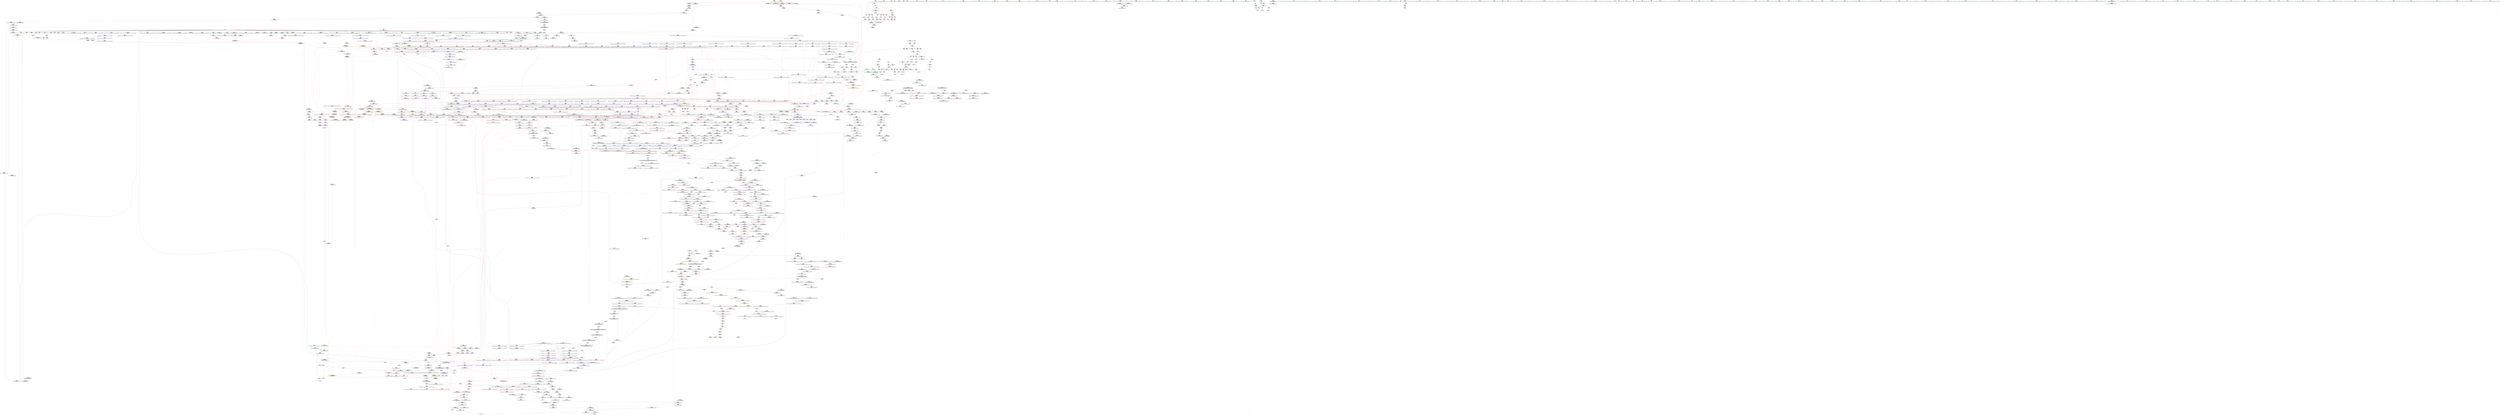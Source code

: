 digraph "SVFG" {
	label="SVFG";

	Node0x5640d8c68c90 [shape=record,color=grey,label="{NodeID: 0\nNullPtr|{|<s43>104}}"];
	Node0x5640d8c68c90 -> Node0x5640d8f3ff00[style=solid];
	Node0x5640d8c68c90 -> Node0x5640d8f40000[style=solid];
	Node0x5640d8c68c90 -> Node0x5640d8f400d0[style=solid];
	Node0x5640d8c68c90 -> Node0x5640d8f401a0[style=solid];
	Node0x5640d8c68c90 -> Node0x5640d8f40270[style=solid];
	Node0x5640d8c68c90 -> Node0x5640d8f40340[style=solid];
	Node0x5640d8c68c90 -> Node0x5640d8f40410[style=solid];
	Node0x5640d8c68c90 -> Node0x5640d8f404e0[style=solid];
	Node0x5640d8c68c90 -> Node0x5640d8f405b0[style=solid];
	Node0x5640d8c68c90 -> Node0x5640d8f40680[style=solid];
	Node0x5640d8c68c90 -> Node0x5640d8f40750[style=solid];
	Node0x5640d8c68c90 -> Node0x5640d8f40820[style=solid];
	Node0x5640d8c68c90 -> Node0x5640d8f408f0[style=solid];
	Node0x5640d8c68c90 -> Node0x5640d8f409c0[style=solid];
	Node0x5640d8c68c90 -> Node0x5640d8f40a90[style=solid];
	Node0x5640d8c68c90 -> Node0x5640d8f40b60[style=solid];
	Node0x5640d8c68c90 -> Node0x5640d8f40c30[style=solid];
	Node0x5640d8c68c90 -> Node0x5640d8f40d00[style=solid];
	Node0x5640d8c68c90 -> Node0x5640d8f40dd0[style=solid];
	Node0x5640d8c68c90 -> Node0x5640d8f40ea0[style=solid];
	Node0x5640d8c68c90 -> Node0x5640d8f40f70[style=solid];
	Node0x5640d8c68c90 -> Node0x5640d8f41040[style=solid];
	Node0x5640d8c68c90 -> Node0x5640d8f41110[style=solid];
	Node0x5640d8c68c90 -> Node0x5640d8f411e0[style=solid];
	Node0x5640d8c68c90 -> Node0x5640d8f412b0[style=solid];
	Node0x5640d8c68c90 -> Node0x5640d8f41380[style=solid];
	Node0x5640d8c68c90 -> Node0x5640d8f41450[style=solid];
	Node0x5640d8c68c90 -> Node0x5640d8f41520[style=solid];
	Node0x5640d8c68c90 -> Node0x5640d8f415f0[style=solid];
	Node0x5640d8c68c90 -> Node0x5640d8f416c0[style=solid];
	Node0x5640d8c68c90 -> Node0x5640d8f41790[style=solid];
	Node0x5640d8c68c90 -> Node0x5640d8f41860[style=solid];
	Node0x5640d8c68c90 -> Node0x5640d8f41930[style=solid];
	Node0x5640d8c68c90 -> Node0x5640d8f41a00[style=solid];
	Node0x5640d8c68c90 -> Node0x5640d8f6ee80[style=solid];
	Node0x5640d8c68c90 -> Node0x5640d8f6ef50[style=solid];
	Node0x5640d8c68c90 -> Node0x5640d8f6f020[style=solid];
	Node0x5640d8c68c90 -> Node0x5640d8f70e30[style=solid];
	Node0x5640d8c68c90 -> Node0x5640d8f76ad0[style=solid];
	Node0x5640d8c68c90 -> Node0x5640d88b66a0[style=solid];
	Node0x5640d8c68c90 -> Node0x5640d8fa2f90[style=solid];
	Node0x5640d8c68c90 -> Node0x5640d8fa3290[style=solid];
	Node0x5640d8c68c90 -> Node0x5640d8fa3410[style=solid];
	Node0x5640d8c68c90:s43 -> Node0x5640d908bbf0[style=solid,color=red];
	Node0x5640d8f45a30 [shape=record,color=red,label="{NodeID: 775\n863\<--862\n\<--_M_end_of_storage\n_ZNSt6vectorIiSaIiEE17_M_realloc_insertIJRKiEEEvN9__gnu_cxx17__normal_iteratorIPiS1_EEDpOT_\n}"];
	Node0x5640d8f45a30 -> Node0x5640d8f452e0[style=solid];
	Node0x5640d8f3c480 [shape=record,color=black,label="{NodeID: 443\n1539\<--1537\nsub.ptr.rhs.cast\<--\n_ZNSt11__copy_moveILb1ELb1ESt26random_access_iterator_tagE8__copy_mIiEEPT_PKS3_S6_S4_\n}"];
	Node0x5640d8f3c480 -> Node0x5640d8fa2510[style=solid];
	Node0x5640d8f30a80 [shape=record,color=green,label="{NodeID: 111\n651\<--652\n__p.addr\<--__p.addr_field_insensitive\n_ZN9__gnu_cxx13new_allocatorIiE10deallocateEPim\n}"];
	Node0x5640d8f30a80 -> Node0x5640d8f5b520[style=solid];
	Node0x5640d8f30a80 -> Node0x5640d8f70200[style=solid];
	Node0x5640d8f4b460 [shape=record,color=red,label="{NodeID: 886\n1738\<--1713\n\<--__new_start\n_ZNSt6vectorIiSaIiEE17_M_realloc_insertIJiEEEvN9__gnu_cxx17__normal_iteratorIPiS1_EEDpOT_\n}"];
	Node0x5640d8f4b460 -> Node0x5640d8f76a00[style=solid];
	Node0x5640d8f51ed0 [shape=record,color=purple,label="{NodeID: 554\n1092\<--1078\ncoerce.dive3\<--agg.tmp1\n_ZSt34__uninitialized_move_if_noexcept_aIPiS0_SaIiEET0_T_S3_S2_RT1_\n}"];
	Node0x5640d8f51ed0 -> Node0x5640d8f72830[style=solid];
	Node0x5640d9025d10 [shape=record,color=yellow,style=double,label="{NodeID: 2436\n36V_2 = CSCHI(MR_36V_1)\npts\{1274 \}\nCS[]|{<s0>67|<s1>70|<s2>146|<s3>149}}"];
	Node0x5640d9025d10:s0 -> Node0x5640d9025370[style=dashed,color=blue];
	Node0x5640d9025d10:s1 -> Node0x5640d90254d0[style=dashed,color=blue];
	Node0x5640d9025d10:s2 -> Node0x5640d9025790[style=dashed,color=blue];
	Node0x5640d9025d10:s3 -> Node0x5640d90258f0[style=dashed,color=blue];
	Node0x5640d8f34b00 [shape=record,color=green,label="{NodeID: 222\n1419\<--1420\n__first\<--__first_field_insensitive\n_ZSt4copyISt13move_iteratorIPiES1_ET0_T_S4_S3_\n}"];
	Node0x5640d8f34b00 -> Node0x5640d8f3bc60[style=solid];
	Node0x5640d8f34b00 -> Node0x5640d8f53a70[style=solid];
	Node0x5640d8f707b0 [shape=record,color=blue,label="{NodeID: 997\n733\<--711\ncoerce.dive\<--__position.coerce\n_ZNSt6vectorIiSaIiEE17_M_realloc_insertIJRKiEEEvN9__gnu_cxx17__normal_iteratorIPiS1_EEDpOT_\n|{|<s2>61}}"];
	Node0x5640d8f707b0 -> Node0x5640d8f45550[style=dashed];
	Node0x5640d8f707b0 -> Node0x5640d8f45620[style=dashed];
	Node0x5640d8f707b0:s2 -> Node0x5640d8fe4d40[style=dashed,color=red];
	Node0x5640d8ff0650 [shape=record,color=black,label="{NodeID: 1772\nMR_36V_2 = PHI(MR_36V_5, MR_36V_1, )\npts\{1274 \}\n|{<s0>5}}"];
	Node0x5640d8ff0650:s0 -> Node0x5640d8fff960[style=dashed,color=red];
	Node0x5640d8f57900 [shape=record,color=red,label="{NodeID: 665\n184\<--44\n\<--y\nmain\n}"];
	Node0x5640d8f57900 -> Node0x5640d8f9f210[style=solid];
	Node0x5640d908fd70 [shape=record,color=black,label="{NodeID: 2547\n1067 = PHI(781, 797, 1758, 1772, )\n3rd arg _ZSt34__uninitialized_move_if_noexcept_aIPiS0_SaIiEET0_T_S3_S2_RT1_ }"];
	Node0x5640d908fd70 -> Node0x5640d8f72690[style=solid];
	Node0x5640d8f42b10 [shape=record,color=black,label="{NodeID: 333\n273\<--272\n\<--this1\n_ZNSt6vectorIiSaIiEE9push_backERKi\n}"];
	Node0x5640d8f42b10 -> Node0x5640d8f4ead0[style=solid];
	Node0x5640d8f42b10 -> Node0x5640d8f4eba0[style=solid];
	Node0x5640d8f761e0 [shape=record,color=blue,label="{NodeID: 1108\n1674\<--1670\n__p.addr\<--__p\n_ZNSt16allocator_traitsISaIiEE9constructIiJiEEEvRS0_PT_DpOT0_\n}"];
	Node0x5640d8f761e0 -> Node0x5640d8f4ac40[style=dashed];
	Node0x5640d8ca9c00 [shape=record,color=green,label="{NodeID: 1\n5\<--1\n\<--dummyObj\nCan only get source location for instruction, argument, global var or function.}"];
	Node0x5640d8f45b00 [shape=record,color=red,label="{NodeID: 776\n867\<--866\n\<--_M_start34\n_ZNSt6vectorIiSaIiEE17_M_realloc_insertIJRKiEEEvN9__gnu_cxx17__normal_iteratorIPiS1_EEDpOT_\n}"];
	Node0x5640d8f45b00 -> Node0x5640d8f453b0[style=solid];
	Node0x5640d8f3c550 [shape=record,color=black,label="{NodeID: 444\n1547\<--1546\n\<--\n_ZNSt11__copy_moveILb1ELb1ESt26random_access_iterator_tagE8__copy_mIiEEPT_PKS3_S6_S4_\n}"];
	Node0x5640d8f3c550 -> Node0x5640d8f541c0[style=solid];
	Node0x5640d8f30b50 [shape=record,color=green,label="{NodeID: 112\n653\<--654\n.addr\<--.addr_field_insensitive\n_ZN9__gnu_cxx13new_allocatorIiE10deallocateEPim\n}"];
	Node0x5640d8f30b50 -> Node0x5640d8f702d0[style=solid];
	Node0x5640d8f4b530 [shape=record,color=red,label="{NodeID: 887\n1743\<--1713\n\<--__new_start\n_ZNSt6vectorIiSaIiEE17_M_realloc_insertIJiEEEvN9__gnu_cxx17__normal_iteratorIPiS1_EEDpOT_\n}"];
	Node0x5640d8f4b530 -> Node0x5640d8f56720[style=solid];
	Node0x5640d8f51fa0 [shape=record,color=purple,label="{NodeID: 555\n1098\<--1078\ncoerce.dive5\<--agg.tmp1\n_ZSt34__uninitialized_move_if_noexcept_aIPiS0_SaIiEET0_T_S3_S2_RT1_\n}"];
	Node0x5640d8f51fa0 -> Node0x5640d8f47290[style=solid];
	Node0x5640d9025e70 [shape=record,color=yellow,style=double,label="{NodeID: 2437\n36V_2 = CSCHI(MR_36V_1)\npts\{1274 \}\nCS[]|{<s0>99}}"];
	Node0x5640d9025e70:s0 -> Node0x5640d9025d10[style=dashed,color=blue];
	Node0x5640d8f34bd0 [shape=record,color=green,label="{NodeID: 223\n1421\<--1422\n__last\<--__last_field_insensitive\n_ZSt4copyISt13move_iteratorIPiES1_ET0_T_S4_S3_\n}"];
	Node0x5640d8f34bd0 -> Node0x5640d8f3bd30[style=solid];
	Node0x5640d8f34bd0 -> Node0x5640d8f53b40[style=solid];
	Node0x5640d8f70880 [shape=record,color=blue,label="{NodeID: 998\n715\<--710\nthis.addr\<--this\n_ZNSt6vectorIiSaIiEE17_M_realloc_insertIJRKiEEEvN9__gnu_cxx17__normal_iteratorIPiS1_EEDpOT_\n}"];
	Node0x5640d8f70880 -> Node0x5640d8f5ba00[style=dashed];
	Node0x5640d8ff0b50 [shape=record,color=black,label="{NodeID: 1773\nMR_38V_2 = PHI(MR_38V_5, MR_38V_1, )\npts\{330000 \}\n|{<s0>3}}"];
	Node0x5640d8ff0b50:s0 -> Node0x5640d9006760[style=dashed,color=red];
	Node0x5640d8f579d0 [shape=record,color=red,label="{NodeID: 666\n197\<--44\n\<--y\nmain\n}"];
	Node0x5640d8f579d0 -> Node0x5640d8f9f390[style=solid];
	Node0x5640d90933c0 [shape=record,color=black,label="{NodeID: 2548\n60 = PHI()\n}"];
	Node0x5640d8f42be0 [shape=record,color=black,label="{NodeID: 334\n277\<--272\n\<--this1\n_ZNSt6vectorIiSaIiEE9push_backERKi\n}"];
	Node0x5640d8f42be0 -> Node0x5640d8f4ec70[style=solid];
	Node0x5640d8f42be0 -> Node0x5640d8f4ed40[style=solid];
	Node0x5640d8f762b0 [shape=record,color=blue,label="{NodeID: 1109\n1676\<--1671\n__args.addr\<--__args\n_ZNSt16allocator_traitsISaIiEE9constructIiJiEEEvRS0_PT_DpOT0_\n}"];
	Node0x5640d8f762b0 -> Node0x5640d8f4ad10[style=dashed];
	Node0x5640d8cb09e0 [shape=record,color=green,label="{NodeID: 2\n17\<--1\n.str\<--dummyObj\nGlob }"];
	Node0x5640d8f45bd0 [shape=record,color=red,label="{NodeID: 777\n909\<--906\nthis1\<--this.addr\n_ZNSt6vectorIiSaIiEE3endEv\n}"];
	Node0x5640d8f45bd0 -> Node0x5640d8f39490[style=solid];
	Node0x5640d8f3c620 [shape=record,color=black,label="{NodeID: 445\n1549\<--1548\n\<--\n_ZNSt11__copy_moveILb1ELb1ESt26random_access_iterator_tagE8__copy_mIiEEPT_PKS3_S6_S4_\n}"];
	Node0x5640d8f3c620 -> Node0x5640d8f54290[style=solid];
	Node0x5640d8f30c20 [shape=record,color=green,label="{NodeID: 113\n662\<--663\n_ZdlPv\<--_ZdlPv_field_insensitive\n}"];
	Node0x5640d9007ed0 [shape=record,color=yellow,style=double,label="{NodeID: 1995\n60V_1 = ENCHI(MR_60V_0)\npts\{330000 350000 \}\nFun[_ZNSt6vectorIiSaIiEEixEm]}"];
	Node0x5640d9007ed0 -> Node0x5640d8f59710[style=dashed];
	Node0x5640d8f4b600 [shape=record,color=red,label="{NodeID: 888\n1756\<--1713\n\<--__new_start\n_ZNSt6vectorIiSaIiEE17_M_realloc_insertIJiEEEvN9__gnu_cxx17__normal_iteratorIPiS1_EEDpOT_\n|{<s0>146}}"];
	Node0x5640d8f4b600:s0 -> Node0x5640d908fb70[style=solid,color=red];
	Node0x5640d8f52070 [shape=record,color=purple,label="{NodeID: 556\n1110\<--1109\n_M_current\<--this1\n_ZNK9__gnu_cxx17__normal_iteratorIPiSt6vectorIiSaIiEEE4baseEv\n}"];
	Node0x5640d8f52070 -> Node0x5640d8f39ff0[style=solid];
	Node0x5640d9025fd0 [shape=record,color=yellow,style=double,label="{NodeID: 2438\n148V_2 = CSCHI(MR_148V_1)\npts\{13270000 \}\nCS[]}"];
	Node0x5640d9025fd0 -> Node0x5640d8f48af0[style=dashed];
	Node0x5640d8f34ca0 [shape=record,color=green,label="{NodeID: 224\n1423\<--1424\n__result.addr\<--__result.addr_field_insensitive\n_ZSt4copyISt13move_iteratorIPiES1_ET0_T_S4_S3_\n}"];
	Node0x5640d8f34ca0 -> Node0x5640d8f490a0[style=solid];
	Node0x5640d8f34ca0 -> Node0x5640d8f74980[style=solid];
	Node0x5640d8f70950 [shape=record,color=blue,label="{NodeID: 999\n717\<--712\n__args.addr\<--__args\n_ZNSt6vectorIiSaIiEE17_M_realloc_insertIJRKiEEEvN9__gnu_cxx17__normal_iteratorIPiS1_EEDpOT_\n}"];
	Node0x5640d8f70950 -> Node0x5640d8f5bad0[style=dashed];
	Node0x5640d8ff1050 [shape=record,color=black,label="{NodeID: 1774\nMR_40V_2 = PHI(MR_40V_5, MR_40V_1, )\npts\{350000 \}\n|{<s0>4}}"];
	Node0x5640d8ff1050:s0 -> Node0x5640d9006760[style=dashed,color=red];
	Node0x5640d8f57aa0 [shape=record,color=red,label="{NodeID: 667\n209\<--44\n\<--y\nmain\n}"];
	Node0x5640d8f57aa0 -> Node0x5640d8fa0410[style=solid];
	Node0x5640d90934c0 [shape=record,color=black,label="{NodeID: 2549\n89 = PHI(327, )\n}"];
	Node0x5640d90934c0 -> Node0x5640d8f587a0[style=solid];
	Node0x5640d8f42cb0 [shape=record,color=black,label="{NodeID: 335\n283\<--272\n\<--this1\n_ZNSt6vectorIiSaIiEE9push_backERKi\n}"];
	Node0x5640d8f42cb0 -> Node0x5640d8f4ee10[style=solid];
	Node0x5640d8f76380 [shape=record,color=blue,label="{NodeID: 1110\n1692\<--1691\n__t.addr\<--__t\n_ZSt7forwardIiEOT_RNSt16remove_referenceIS0_E4typeE\n}"];
	Node0x5640d8f76380 -> Node0x5640d8f4ade0[style=dashed];
	Node0x5640d8c64ee0 [shape=record,color=green,label="{NodeID: 3\n19\<--1\n.str.1\<--dummyObj\nGlob }"];
	Node0x5640d8ffec30 [shape=record,color=yellow,style=double,label="{NodeID: 1885\n36V_1 = ENCHI(MR_36V_0)\npts\{1274 \}\nFun[_ZNSt16allocator_traitsISaIiEE9constructIiJiEEEvRS0_PT_DpOT0_]|{<s0>137}}"];
	Node0x5640d8ffec30:s0 -> Node0x5640d8f77630[style=dashed,color=red];
	Node0x5640d8f45ca0 [shape=record,color=red,label="{NodeID: 778\n917\<--916\n\<--coerce.dive\n_ZNSt6vectorIiSaIiEE3endEv\n}"];
	Node0x5640d8f45ca0 -> Node0x5640d8f39560[style=solid];
	Node0x5640d8f3c6f0 [shape=record,color=black,label="{NodeID: 446\n1521\<--1558\n_ZNSt11__copy_moveILb1ELb1ESt26random_access_iterator_tagE8__copy_mIiEEPT_PKS3_S6_S4__ret\<--add.ptr\n_ZNSt11__copy_moveILb1ELb1ESt26random_access_iterator_tagE8__copy_mIiEEPT_PKS3_S6_S4_\n|{<s0>129}}"];
	Node0x5640d8f3c6f0:s0 -> Node0x5640d9094c70[style=solid,color=blue];
	Node0x5640d8f30d20 [shape=record,color=green,label="{NodeID: 114\n669\<--670\nthis.addr\<--this.addr_field_insensitive\n_ZNSaIiED2Ev\n}"];
	Node0x5640d8f30d20 -> Node0x5640d8f5b5f0[style=solid];
	Node0x5640d8f30d20 -> Node0x5640d8f703a0[style=solid];
	Node0x5640d8f4b6d0 [shape=record,color=red,label="{NodeID: 889\n1790\<--1713\n\<--__new_start\n_ZNSt6vectorIiSaIiEE17_M_realloc_insertIJiEEEvN9__gnu_cxx17__normal_iteratorIPiS1_EEDpOT_\n}"];
	Node0x5640d8f4b6d0 -> Node0x5640d8f567f0[style=solid];
	Node0x5640d8f52140 [shape=record,color=purple,label="{NodeID: 557\n1151\<--1150\n_M_impl\<--\n_ZNKSt6vectorIiSaIiEE4sizeEv\n}"];
	Node0x5640d9026130 [shape=record,color=yellow,style=double,label="{NodeID: 2439\n36V_2 = CSCHI(MR_36V_1)\npts\{1274 \}\nCS[]|{<s0>110}}"];
	Node0x5640d9026130:s0 -> Node0x5640d9025e70[style=dashed,color=blue];
	Node0x5640d8f34d70 [shape=record,color=green,label="{NodeID: 225\n1425\<--1426\nagg.tmp\<--agg.tmp_field_insensitive\n_ZSt4copyISt13move_iteratorIPiES1_ET0_T_S4_S3_\n}"];
	Node0x5640d8f34d70 -> Node0x5640d8f3be00[style=solid];
	Node0x5640d8f34d70 -> Node0x5640d8f53c10[style=solid];
	Node0x5640d8f70a20 [shape=record,color=blue,label="{NodeID: 1000\n719\<--739\n__len\<--call\n_ZNSt6vectorIiSaIiEE17_M_realloc_insertIJRKiEEEvN9__gnu_cxx17__normal_iteratorIPiS1_EEDpOT_\n}"];
	Node0x5640d8f70a20 -> Node0x5640d8f5bba0[style=dashed];
	Node0x5640d8f70a20 -> Node0x5640d8f5bc70[style=dashed];
	Node0x5640d8f70a20 -> Node0x5640d8f5bd40[style=dashed];
	Node0x5640d8ff1550 [shape=record,color=black,label="{NodeID: 1775\nMR_44V_2 = PHI(MR_44V_5, MR_44V_1, )\npts\{330001 330002 \}\n|{<s0>3}}"];
	Node0x5640d8ff1550:s0 -> Node0x5640d9006760[style=dashed,color=red];
	Node0x5640d8f57b70 [shape=record,color=red,label="{NodeID: 668\n133\<--46\n\<--babies\nmain\n}"];
	Node0x5640d8f57b70 -> Node0x5640d8f42220[style=solid];
	Node0x5640d90936f0 [shape=record,color=black,label="{NodeID: 2550\n95 = PHI(318, )\n}"];
	Node0x5640d90936f0 -> Node0x5640d8f41ba0[style=solid];
	Node0x5640d8f42d80 [shape=record,color=black,label="{NodeID: 336\n286\<--272\n\<--this1\n_ZNSt6vectorIiSaIiEE9push_backERKi\n}"];
	Node0x5640d8f42d80 -> Node0x5640d8f4eee0[style=solid];
	Node0x5640d8f42d80 -> Node0x5640d8f4efb0[style=solid];
	Node0x5640d8f76450 [shape=record,color=blue,label="{NodeID: 1111\n1721\<--1699\ncoerce.dive\<--__position.coerce\n_ZNSt6vectorIiSaIiEE17_M_realloc_insertIJiEEEvN9__gnu_cxx17__normal_iteratorIPiS1_EEDpOT_\n|{|<s2>140}}"];
	Node0x5640d8f76450 -> Node0x5640d8f4c230[style=dashed];
	Node0x5640d8f76450 -> Node0x5640d8f4c300[style=dashed];
	Node0x5640d8f76450:s2 -> Node0x5640d8fe4d40[style=dashed,color=red];
	Node0x5640d8c885e0 [shape=record,color=green,label="{NodeID: 4\n21\<--1\n.str.2\<--dummyObj\nGlob }"];
	Node0x5640d8f45d70 [shape=record,color=red,label="{NodeID: 779\n932\<--923\nthis1\<--this.addr\n_ZN9__gnu_cxx13new_allocatorIiE9constructIiJRKiEEEvPT_DpOT0_\n}"];
	Node0x5640d8f3c7c0 [shape=record,color=black,label="{NodeID: 447\n1565\<--1570\n_ZSt12__miter_baseIPiET_S1__ret\<--\n_ZSt12__miter_baseIPiET_S1_\n|{<s0>128}}"];
	Node0x5640d8f3c7c0:s0 -> Node0x5640d9094b60[style=solid,color=blue];
	Node0x5640d8f35180 [shape=record,color=green,label="{NodeID: 115\n675\<--676\n_ZN9__gnu_cxx13new_allocatorIiED2Ev\<--_ZN9__gnu_cxx13new_allocatorIiED2Ev_field_insensitive\n}"];
	Node0x5640d90080f0 [shape=record,color=yellow,style=double,label="{NodeID: 1997\n349V_1 = ENCHI(MR_349V_0)\npts\{14810000 \}\nFun[_ZNKSt13move_iteratorIPiE4baseEv]}"];
	Node0x5640d90080f0 -> Node0x5640d8f4a0e0[style=dashed];
	Node0x5640d8f4b7a0 [shape=record,color=red,label="{NodeID: 890\n1801\<--1713\n\<--__new_start\n_ZNSt6vectorIiSaIiEE17_M_realloc_insertIJiEEEvN9__gnu_cxx17__normal_iteratorIPiS1_EEDpOT_\n|{<s0>154}}"];
	Node0x5640d8f4b7a0:s0 -> Node0x5640d908a8c0[style=solid,color=red];
	Node0x5640d8f52210 [shape=record,color=purple,label="{NodeID: 558\n1152\<--1150\n_M_finish\<--\n_ZNKSt6vectorIiSaIiEE4sizeEv\n}"];
	Node0x5640d8f52210 -> Node0x5640d8f47770[style=solid];
	Node0x5640d9026290 [shape=record,color=yellow,style=double,label="{NodeID: 2440\n36V_2 = CSCHI(MR_36V_1)\npts\{1274 \}\nCS[]|{<s0>114}}"];
	Node0x5640d9026290:s0 -> Node0x5640d9026130[style=dashed,color=blue];
	Node0x5640d8f34e40 [shape=record,color=green,label="{NodeID: 226\n1427\<--1428\nagg.tmp3\<--agg.tmp3_field_insensitive\n_ZSt4copyISt13move_iteratorIPiES1_ET0_T_S4_S3_\n}"];
	Node0x5640d8f34e40 -> Node0x5640d8f3bed0[style=solid];
	Node0x5640d8f34e40 -> Node0x5640d8f53ce0[style=solid];
	Node0x5640d8f70af0 [shape=record,color=blue,label="{NodeID: 1001\n747\<--744\ncoerce.dive3\<--call2\n_ZNSt6vectorIiSaIiEE17_M_realloc_insertIJRKiEEEvN9__gnu_cxx17__normal_iteratorIPiS1_EEDpOT_\n|{|<s2>61}}"];
	Node0x5640d8f70af0 -> Node0x5640d8f45550[style=dashed];
	Node0x5640d8f70af0 -> Node0x5640d8f45620[style=dashed];
	Node0x5640d8f70af0:s2 -> Node0x5640d8fe4d40[style=dashed,color=red];
	Node0x5640d8ff1a50 [shape=record,color=black,label="{NodeID: 1776\nMR_46V_2 = PHI(MR_46V_5, MR_46V_1, )\npts\{350001 350002 \}\n|{<s0>4}}"];
	Node0x5640d8ff1a50:s0 -> Node0x5640d9006760[style=dashed,color=red];
	Node0x5640d8f57c40 [shape=record,color=red,label="{NodeID: 669\n142\<--46\n\<--babies\nmain\n}"];
	Node0x5640d8f57c40 -> Node0x5640d8f42490[style=solid];
	Node0x5640d9093830 [shape=record,color=black,label="{NodeID: 2551\n103 = PHI(327, )\n}"];
	Node0x5640d9093830 -> Node0x5640d8f58870[style=solid];
	Node0x5640d8f42e50 [shape=record,color=black,label="{NodeID: 337\n294\<--272\n\<--this1\n_ZNSt6vectorIiSaIiEE9push_backERKi\n}"];
	Node0x5640d8f42e50 -> Node0x5640d8f4f080[style=solid];
	Node0x5640d8f42e50 -> Node0x5640d8f4f150[style=solid];
	Node0x5640d8f76520 [shape=record,color=blue,label="{NodeID: 1112\n1703\<--1698\nthis.addr\<--this\n_ZNSt6vectorIiSaIiEE17_M_realloc_insertIJiEEEvN9__gnu_cxx17__normal_iteratorIPiS1_EEDpOT_\n}"];
	Node0x5640d8f76520 -> Node0x5640d8f4aeb0[style=dashed];
	Node0x5640d8c6ffe0 [shape=record,color=green,label="{NodeID: 5\n23\<--1\n.str.3\<--dummyObj\nGlob }"];
	Node0x5640d8f45e40 [shape=record,color=red,label="{NodeID: 780\n933\<--925\n\<--__p.addr\n_ZN9__gnu_cxx13new_allocatorIiE9constructIiJRKiEEEvPT_DpOT0_\n}"];
	Node0x5640d8f45e40 -> Node0x5640d8f39630[style=solid];
	Node0x5640d8f3c890 [shape=record,color=black,label="{NodeID: 448\n1572\<--1579\n_ZNKSt13move_iteratorIPiE4baseEv_ret\<--\n_ZNKSt13move_iteratorIPiE4baseEv\n|{<s0>127}}"];
	Node0x5640d8f3c890:s0 -> Node0x5640d9094a50[style=solid,color=blue];
	Node0x5640d8f35280 [shape=record,color=green,label="{NodeID: 116\n680\<--681\nthis.addr\<--this.addr_field_insensitive\n_ZN9__gnu_cxx13new_allocatorIiED2Ev\n}"];
	Node0x5640d8f35280 -> Node0x5640d8f5b6c0[style=solid];
	Node0x5640d8f35280 -> Node0x5640d8f70470[style=solid];
	Node0x5640d8f4b870 [shape=record,color=red,label="{NodeID: 891\n1808\<--1713\n\<--__new_start\n_ZNSt6vectorIiSaIiEE17_M_realloc_insertIJiEEEvN9__gnu_cxx17__normal_iteratorIPiS1_EEDpOT_\n|{<s0>155}}"];
	Node0x5640d8f4b870:s0 -> Node0x5640d909b1b0[style=solid,color=red];
	Node0x5640d8f522e0 [shape=record,color=purple,label="{NodeID: 559\n1155\<--1154\n_M_impl2\<--\n_ZNKSt6vectorIiSaIiEE4sizeEv\n}"];
	Node0x5640d90263f0 [shape=record,color=yellow,style=double,label="{NodeID: 2441\n36V_2 = CSCHI(MR_36V_1)\npts\{1274 \}\nCS[]|{<s0>117}}"];
	Node0x5640d90263f0:s0 -> Node0x5640d9026290[style=dashed,color=blue];
	Node0x5640d8f34f10 [shape=record,color=green,label="{NodeID: 227\n1440\<--1441\n_ZSt12__miter_baseIPiEDTcl12__miter_basecldtfp_4baseEEESt13move_iteratorIT_E\<--_ZSt12__miter_baseIPiEDTcl12__miter_basecldtfp_4baseEEESt13move_iteratorIT_E_field_insensitive\n}"];
	Node0x5640d8f70bc0 [shape=record,color=blue,label="{NodeID: 1002\n721\<--749\n__elems_before\<--call4\n_ZNSt6vectorIiSaIiEE17_M_realloc_insertIJRKiEEEvN9__gnu_cxx17__normal_iteratorIPiS1_EEDpOT_\n}"];
	Node0x5640d8f70bc0 -> Node0x5640d8f5be10[style=dashed];
	Node0x5640d8f70bc0 -> Node0x5640d8f5bee0[style=dashed];
	Node0x5640d8f57d10 [shape=record,color=red,label="{NodeID: 670\n148\<--46\n\<--babies\nmain\n}"];
	Node0x5640d8f57d10 -> Node0x5640d8fa3110[style=solid];
	Node0x5640d9093970 [shape=record,color=black,label="{NodeID: 2552\n106 = PHI(318, )\n}"];
	Node0x5640d9093970 -> Node0x5640d8f41d40[style=solid];
	Node0x5640d8f42f20 [shape=record,color=black,label="{NodeID: 338\n285\<--284\n\<--_M_impl3\n_ZNSt6vectorIiSaIiEE9push_backERKi\n|{<s0>30}}"];
	Node0x5640d8f42f20:s0 -> Node0x5640d9088f80[style=solid,color=red];
	Node0x5640d8f765f0 [shape=record,color=blue,label="{NodeID: 1113\n1705\<--1700\n__args.addr\<--__args\n_ZNSt6vectorIiSaIiEE17_M_realloc_insertIJiEEEvN9__gnu_cxx17__normal_iteratorIPiS1_EEDpOT_\n}"];
	Node0x5640d8f765f0 -> Node0x5640d8f4af80[style=dashed];
	Node0x5640d8c95600 [shape=record,color=green,label="{NodeID: 6\n80\<--1\n\<--dummyObj\nCan only get source location for instruction, argument, global var or function.}"];
	Node0x5640d8f45f10 [shape=record,color=red,label="{NodeID: 781\n936\<--927\n\<--__args.addr\n_ZN9__gnu_cxx13new_allocatorIiE9constructIiJRKiEEEvPT_DpOT0_\n|{<s0>83}}"];
	Node0x5640d8f45f10:s0 -> Node0x5640d908d310[style=solid,color=red];
	Node0x5640d8f3c960 [shape=record,color=black,label="{NodeID: 449\n1618\<--1617\n\<--this1\n_ZNSt6vectorIiSaIiEE12emplace_backIJiEEEvDpOT_\n}"];
	Node0x5640d8f3c960 -> Node0x5640d8f546a0[style=solid];
	Node0x5640d8f3c960 -> Node0x5640d8f54770[style=solid];
	Node0x5640d8f35350 [shape=record,color=green,label="{NodeID: 117\n689\<--690\n__a.addr\<--__a.addr_field_insensitive\n_ZNSt16allocator_traitsISaIiEE9constructIiJRKiEEEvRS0_PT_DpOT0_\n}"];
	Node0x5640d8f35350 -> Node0x5640d8f5b790[style=solid];
	Node0x5640d8f35350 -> Node0x5640d8f70540[style=solid];
	Node0x5640d8f4b940 [shape=record,color=red,label="{NodeID: 892\n1842\<--1713\n\<--__new_start\n_ZNSt6vectorIiSaIiEE17_M_realloc_insertIJiEEEvN9__gnu_cxx17__normal_iteratorIPiS1_EEDpOT_\n}"];
	Node0x5640d8f4b940 -> Node0x5640d8f77150[style=solid];
	Node0x5640d8f523b0 [shape=record,color=purple,label="{NodeID: 560\n1156\<--1154\n_M_start\<--\n_ZNKSt6vectorIiSaIiEE4sizeEv\n}"];
	Node0x5640d8f523b0 -> Node0x5640d8f47840[style=solid];
	Node0x5640d8f35010 [shape=record,color=green,label="{NodeID: 228\n1450\<--1451\n_ZSt14__copy_move_a2ILb1EPiS0_ET1_T0_S2_S1_\<--_ZSt14__copy_move_a2ILb1EPiS0_ET1_T0_S2_S1__field_insensitive\n}"];
	Node0x5640d8f70c90 [shape=record,color=blue,label="{NodeID: 1003\n725\<--755\n__new_start\<--call5\n_ZNSt6vectorIiSaIiEE17_M_realloc_insertIJRKiEEEvN9__gnu_cxx17__normal_iteratorIPiS1_EEDpOT_\n}"];
	Node0x5640d8f70c90 -> Node0x5640d8f5bfb0[style=dashed];
	Node0x5640d8f70c90 -> Node0x5640d8f5c080[style=dashed];
	Node0x5640d8f70c90 -> Node0x5640d8f5c150[style=dashed];
	Node0x5640d8f70c90 -> Node0x5640d8f5c220[style=dashed];
	Node0x5640d8f70c90 -> Node0x5640d8f5c2f0[style=dashed];
	Node0x5640d8f70c90 -> Node0x5640d8f5c3c0[style=dashed];
	Node0x5640d8f70c90 -> Node0x5640d8f5c490[style=dashed];
	Node0x5640d8f70c90 -> Node0x5640d8f5c560[style=dashed];
	Node0x5640d8f57de0 [shape=record,color=red,label="{NodeID: 671\n154\<--46\n\<--babies\nmain\n}"];
	Node0x5640d8f57de0 -> Node0x5640d8fa1310[style=solid];
	Node0x5640d9093ab0 [shape=record,color=black,label="{NodeID: 2553\n112 = PHI(327, )\n|{<s0>13}}"];
	Node0x5640d9093ab0:s0 -> Node0x5640d9086e30[style=solid,color=red];
	Node0x5640d8f42ff0 [shape=record,color=black,label="{NodeID: 339\n324\<--323\nconv\<--\n_ZSt5floorIiEN9__gnu_cxx11__enable_ifIXsr12__is_integerIT_EE7__valueEdE6__typeES2_\n}"];
	Node0x5640d8f766c0 [shape=record,color=blue,label="{NodeID: 1114\n1707\<--1727\n__len\<--call\n_ZNSt6vectorIiSaIiEE17_M_realloc_insertIJiEEEvN9__gnu_cxx17__normal_iteratorIPiS1_EEDpOT_\n}"];
	Node0x5640d8f766c0 -> Node0x5640d8f4b050[style=dashed];
	Node0x5640d8f766c0 -> Node0x5640d8f4b120[style=dashed];
	Node0x5640d8f766c0 -> Node0x5640d8f4b1f0[style=dashed];
	Node0x5640d8f20760 [shape=record,color=green,label="{NodeID: 7\n94\<--1\n\<--dummyObj\nCan only get source location for instruction, argument, global var or function.}"];
	Node0x5640d8ffefe0 [shape=record,color=yellow,style=double,label="{NodeID: 1889\n84V_1 = ENCHI(MR_84V_0)\npts\{55 57 \}\nFun[_ZNSt16allocator_traitsISaIiEE9constructIiJiEEEvRS0_PT_DpOT0_]|{<s0>137}}"];
	Node0x5640d8ffefe0:s0 -> Node0x5640d9008690[style=dashed,color=red];
	Node0x5640d8f45fe0 [shape=record,color=red,label="{NodeID: 782\n938\<--937\n\<--call\n_ZN9__gnu_cxx13new_allocatorIiE9constructIiJRKiEEEvPT_DpOT0_\n}"];
	Node0x5640d8f45fe0 -> Node0x5640d8f71a60[style=solid];
	Node0x5640d8f3ca30 [shape=record,color=black,label="{NodeID: 450\n1622\<--1617\n\<--this1\n_ZNSt6vectorIiSaIiEE12emplace_backIJiEEEvDpOT_\n}"];
	Node0x5640d8f3ca30 -> Node0x5640d8f54840[style=solid];
	Node0x5640d8f3ca30 -> Node0x5640d8f54910[style=solid];
	Node0x5640d8f35420 [shape=record,color=green,label="{NodeID: 118\n691\<--692\n__p.addr\<--__p.addr_field_insensitive\n_ZNSt16allocator_traitsISaIiEE9constructIiJRKiEEEvRS0_PT_DpOT0_\n}"];
	Node0x5640d8f35420 -> Node0x5640d8f5b860[style=solid];
	Node0x5640d8f35420 -> Node0x5640d8f70610[style=solid];
	Node0x5640d8f4ba10 [shape=record,color=red,label="{NodeID: 893\n1852\<--1713\n\<--__new_start\n_ZNSt6vectorIiSaIiEE17_M_realloc_insertIJiEEEvN9__gnu_cxx17__normal_iteratorIPiS1_EEDpOT_\n}"];
	Node0x5640d8f4ba10 -> Node0x5640d8f568c0[style=solid];
	Node0x5640d8f52480 [shape=record,color=purple,label="{NodeID: 561\n1207\<--1206\n_M_impl\<--this1\n_ZNKSt12_Vector_baseIiSaIiEE19_M_get_Tp_allocatorEv\n}"];
	Node0x5640d8f52480 -> Node0x5640d8f3a9b0[style=solid];
	Node0x5640d8f3d4b0 [shape=record,color=green,label="{NodeID: 229\n1457\<--1458\n__first.addr\<--__first.addr_field_insensitive\n_ZSt14__copy_move_a2ILb1EPiS0_ET1_T0_S2_S1_\n}"];
	Node0x5640d8f3d4b0 -> Node0x5640d8f49310[style=solid];
	Node0x5640d8f3d4b0 -> Node0x5640d8f74bf0[style=solid];
	Node0x5640d8f70d60 [shape=record,color=blue,label="{NodeID: 1004\n727\<--759\n__new_finish\<--\n_ZNSt6vectorIiSaIiEE17_M_realloc_insertIJRKiEEEvN9__gnu_cxx17__normal_iteratorIPiS1_EEDpOT_\n}"];
	Node0x5640d8f70d60 -> Node0x5640d8f5c7d0[style=dashed];
	Node0x5640d8f70d60 -> Node0x5640d8f5c8a0[style=dashed];
	Node0x5640d8f70d60 -> Node0x5640d8f70e30[style=dashed];
	Node0x5640d8f57eb0 [shape=record,color=red,label="{NodeID: 672\n149\<--48\n\<--offspringA\nmain\n}"];
	Node0x5640d8f57eb0 -> Node0x5640d8fa1490[style=solid];
	Node0x5640d9093c80 [shape=record,color=black,label="{NodeID: 2554\n187 = PHI(327, )\n}"];
	Node0x5640d9093c80 -> Node0x5640d8f58a10[style=solid];
	Node0x5640d8f430c0 [shape=record,color=black,label="{NodeID: 340\n318\<--325\n_ZSt5floorIiEN9__gnu_cxx11__enable_ifIXsr12__is_integerIT_EE7__valueEdE6__typeES2__ret\<--\n_ZSt5floorIiEN9__gnu_cxx11__enable_ifIXsr12__is_integerIT_EE7__valueEdE6__typeES2_\n|{<s0>8|<s1>10}}"];
	Node0x5640d8f430c0:s0 -> Node0x5640d90936f0[style=solid,color=blue];
	Node0x5640d8f430c0:s1 -> Node0x5640d9093970[style=solid,color=blue];
	Node0x5640d8f76790 [shape=record,color=blue,label="{NodeID: 1115\n1730\<--1729\ncoerce.dive3\<--call2\n_ZNSt6vectorIiSaIiEE17_M_realloc_insertIJiEEEvN9__gnu_cxx17__normal_iteratorIPiS1_EEDpOT_\n|{|<s2>140}}"];
	Node0x5640d8f76790 -> Node0x5640d8f4c230[style=dashed];
	Node0x5640d8f76790 -> Node0x5640d8f4c300[style=dashed];
	Node0x5640d8f76790:s2 -> Node0x5640d8fe4d40[style=dashed,color=red];
	Node0x5640d8f20f50 [shape=record,color=green,label="{NodeID: 8\n123\<--1\n\<--dummyObj\nCan only get source location for instruction, argument, global var or function.}"];
	Node0x5640d8f460b0 [shape=record,color=red,label="{NodeID: 783\n946\<--943\n\<--__t.addr\n_ZSt7forwardIRKiEOT_RNSt16remove_referenceIS2_E4typeE\n}"];
	Node0x5640d8f460b0 -> Node0x5640d8f397d0[style=solid];
	Node0x5640d8f3cb00 [shape=record,color=black,label="{NodeID: 451\n1628\<--1617\n\<--this1\n_ZNSt6vectorIiSaIiEE12emplace_backIJiEEEvDpOT_\n}"];
	Node0x5640d8f3cb00 -> Node0x5640d8f549e0[style=solid];
	Node0x5640d8f354f0 [shape=record,color=green,label="{NodeID: 119\n693\<--694\n__args.addr\<--__args.addr_field_insensitive\n_ZNSt16allocator_traitsISaIiEE9constructIiJRKiEEEvRS0_PT_DpOT0_\n}"];
	Node0x5640d8f354f0 -> Node0x5640d8f5b930[style=solid];
	Node0x5640d8f354f0 -> Node0x5640d8f706e0[style=solid];
	Node0x5640d8f4bae0 [shape=record,color=red,label="{NodeID: 894\n1761\<--1715\n\<--__new_finish\n_ZNSt6vectorIiSaIiEE17_M_realloc_insertIJiEEEvN9__gnu_cxx17__normal_iteratorIPiS1_EEDpOT_\n}"];
	Node0x5640d8f4bae0 -> Node0x5640d8f552d0[style=solid];
	Node0x5640d8f52550 [shape=record,color=purple,label="{NodeID: 562\n1228\<--1227\n_M_current\<--this1\n_ZN9__gnu_cxx17__normal_iteratorIPiSt6vectorIiSaIiEEEC2ERKS1_\n}"];
	Node0x5640d8f52550 -> Node0x5640d8f73460[style=solid];
	Node0x5640d8f3d580 [shape=record,color=green,label="{NodeID: 230\n1459\<--1460\n__last.addr\<--__last.addr_field_insensitive\n_ZSt14__copy_move_a2ILb1EPiS0_ET1_T0_S2_S1_\n}"];
	Node0x5640d8f3d580 -> Node0x5640d8f493e0[style=solid];
	Node0x5640d8f3d580 -> Node0x5640d8f74cc0[style=solid];
	Node0x5640d8f70e30 [shape=record,color=blue, style = dotted,label="{NodeID: 1005\n727\<--3\n__new_finish\<--dummyVal\n_ZNSt6vectorIiSaIiEE17_M_realloc_insertIJRKiEEEvN9__gnu_cxx17__normal_iteratorIPiS1_EEDpOT_\n}"];
	Node0x5640d8f70e30 -> Node0x5640d8f5c7d0[style=dashed];
	Node0x5640d8f70e30 -> Node0x5640d8f5c8a0[style=dashed];
	Node0x5640d8f70e30 -> Node0x5640d8f70f00[style=dashed];
	Node0x5640d8f57f80 [shape=record,color=red,label="{NodeID: 673\n155\<--48\n\<--offspringA\nmain\n}"];
	Node0x5640d8f57f80 -> Node0x5640d8fa1310[style=solid];
	Node0x5640d9093d90 [shape=record,color=black,label="{NodeID: 2555\n200 = PHI(327, )\n}"];
	Node0x5640d9093d90 -> Node0x5640d8f58ae0[style=solid];
	Node0x5640d8f43190 [shape=record,color=black,label="{NodeID: 341\n337\<--336\n\<--this1\n_ZNSt6vectorIiSaIiEEixEm\n}"];
	Node0x5640d8f43190 -> Node0x5640d8f4f2f0[style=solid];
	Node0x5640d8f43190 -> Node0x5640d8f4f3c0[style=solid];
	Node0x5640d8f76860 [shape=record,color=blue,label="{NodeID: 1116\n1709\<--1732\n__elems_before\<--call4\n_ZNSt6vectorIiSaIiEE17_M_realloc_insertIJiEEEvN9__gnu_cxx17__normal_iteratorIPiS1_EEDpOT_\n}"];
	Node0x5640d8f76860 -> Node0x5640d8f4b2c0[style=dashed];
	Node0x5640d8f76860 -> Node0x5640d8f4b390[style=dashed];
	Node0x5640d8f21050 [shape=record,color=green,label="{NodeID: 9\n132\<--1\n\<--dummyObj\nCan only get source location for instruction, argument, global var or function.}"];
	Node0x5640d8f46180 [shape=record,color=red,label="{NodeID: 784\n965\<--952\nthis1\<--this.addr\n_ZNKSt6vectorIiSaIiEE12_M_check_lenEmPKc\n|{<s0>84|<s1>85|<s2>87|<s3>88|<s4>90|<s5>91|<s6>92}}"];
	Node0x5640d8f46180:s0 -> Node0x5640d908a730[style=solid,color=red];
	Node0x5640d8f46180:s1 -> Node0x5640d908c840[style=solid,color=red];
	Node0x5640d8f46180:s2 -> Node0x5640d908c840[style=solid,color=red];
	Node0x5640d8f46180:s3 -> Node0x5640d908c840[style=solid,color=red];
	Node0x5640d8f46180:s4 -> Node0x5640d908c840[style=solid,color=red];
	Node0x5640d8f46180:s5 -> Node0x5640d908a730[style=solid,color=red];
	Node0x5640d8f46180:s6 -> Node0x5640d908a730[style=solid,color=red];
	Node0x5640d8f3cbd0 [shape=record,color=black,label="{NodeID: 452\n1631\<--1617\n\<--this1\n_ZNSt6vectorIiSaIiEE12emplace_backIJiEEEvDpOT_\n}"];
	Node0x5640d8f3cbd0 -> Node0x5640d8f54ab0[style=solid];
	Node0x5640d8f3cbd0 -> Node0x5640d8f54b80[style=solid];
	Node0x5640d8f355c0 [shape=record,color=green,label="{NodeID: 120\n703\<--704\n_ZSt7forwardIRKiEOT_RNSt16remove_referenceIS2_E4typeE\<--_ZSt7forwardIRKiEOT_RNSt16remove_referenceIS2_E4typeE_field_insensitive\n}"];
	Node0x5640d8f4bbb0 [shape=record,color=red,label="{NodeID: 895\n1770\<--1715\n\<--__new_finish\n_ZNSt6vectorIiSaIiEE17_M_realloc_insertIJiEEEvN9__gnu_cxx17__normal_iteratorIPiS1_EEDpOT_\n|{<s0>149}}"];
	Node0x5640d8f4bbb0:s0 -> Node0x5640d908fb70[style=solid,color=red];
	Node0x5640d8f52620 [shape=record,color=purple,label="{NodeID: 563\n1299\<--1287\ncoerce.dive\<--__first\n_ZSt22__uninitialized_copy_aISt13move_iteratorIPiES1_iET0_T_S4_S3_RSaIT1_E\n}"];
	Node0x5640d8f52620 -> Node0x5640d8f73940[style=solid];
	Node0x5640d8f3d650 [shape=record,color=green,label="{NodeID: 231\n1461\<--1462\n__result.addr\<--__result.addr_field_insensitive\n_ZSt14__copy_move_a2ILb1EPiS0_ET1_T0_S2_S1_\n}"];
	Node0x5640d8f3d650 -> Node0x5640d8f494b0[style=solid];
	Node0x5640d8f3d650 -> Node0x5640d8f74d90[style=solid];
	Node0x5640d8f70f00 [shape=record,color=blue,label="{NodeID: 1006\n727\<--782\n__new_finish\<--call11\n_ZNSt6vectorIiSaIiEE17_M_realloc_insertIJRKiEEEvN9__gnu_cxx17__normal_iteratorIPiS1_EEDpOT_\n}"];
	Node0x5640d8f70f00 -> Node0x5640d8f5c630[style=dashed];
	Node0x5640d8f70f00 -> Node0x5640d8f70fd0[style=dashed];
	Node0x5640d8ff3350 [shape=record,color=black,label="{NodeID: 1781\nMR_36V_3 = PHI(MR_36V_4, MR_36V_2, )\npts\{1274 \}\n|{<s0>35}}"];
	Node0x5640d8ff3350:s0 -> Node0x5640d9024d60[style=dashed,color=blue];
	Node0x5640d8f58050 [shape=record,color=red,label="{NodeID: 674\n163\<--48\n\<--offspringA\nmain\n}"];
	Node0x5640d8f58050 -> Node0x5640d8fa1d90[style=solid];
	Node0x5640d9093ea0 [shape=record,color=black,label="{NodeID: 2556\n70 = PHI()\n}"];
	Node0x5640d8f43260 [shape=record,color=black,label="{NodeID: 342\n327\<--342\n_ZNSt6vectorIiSaIiEEixEm_ret\<--add.ptr\n_ZNSt6vectorIiSaIiEEixEm\n|{<s0>7|<s1>9|<s2>11|<s3>12|<s4>19|<s5>21|<s6>23|<s7>24}}"];
	Node0x5640d8f43260:s0 -> Node0x5640d90934c0[style=solid,color=blue];
	Node0x5640d8f43260:s1 -> Node0x5640d9093830[style=solid,color=blue];
	Node0x5640d8f43260:s2 -> Node0x5640d9093ab0[style=solid,color=blue];
	Node0x5640d8f43260:s3 -> Node0x5640d9093f70[style=solid,color=blue];
	Node0x5640d8f43260:s4 -> Node0x5640d9093c80[style=solid,color=blue];
	Node0x5640d8f43260:s5 -> Node0x5640d9093d90[style=solid,color=blue];
	Node0x5640d8f43260:s6 -> Node0x5640d9094db0[style=solid,color=blue];
	Node0x5640d8f43260:s7 -> Node0x5640d9094ef0[style=solid,color=blue];
	Node0x5640d8f76930 [shape=record,color=blue,label="{NodeID: 1117\n1713\<--1736\n__new_start\<--call5\n_ZNSt6vectorIiSaIiEE17_M_realloc_insertIJiEEEvN9__gnu_cxx17__normal_iteratorIPiS1_EEDpOT_\n}"];
	Node0x5640d8f76930 -> Node0x5640d8f4b460[style=dashed];
	Node0x5640d8f76930 -> Node0x5640d8f4b530[style=dashed];
	Node0x5640d8f76930 -> Node0x5640d8f4b600[style=dashed];
	Node0x5640d8f76930 -> Node0x5640d8f4b6d0[style=dashed];
	Node0x5640d8f76930 -> Node0x5640d8f4b7a0[style=dashed];
	Node0x5640d8f76930 -> Node0x5640d8f4b870[style=dashed];
	Node0x5640d8f76930 -> Node0x5640d8f4b940[style=dashed];
	Node0x5640d8f76930 -> Node0x5640d8f4ba10[style=dashed];
	Node0x5640d8f21150 [shape=record,color=green,label="{NodeID: 10\n162\<--1\n\<--dummyObj\nCan only get source location for instruction, argument, global var or function.}"];
	Node0x5640d8f46250 [shape=record,color=red,label="{NodeID: 785\n973\<--954\n\<--__n.addr\n_ZNKSt6vectorIiSaIiEE12_M_check_lenEmPKc\n}"];
	Node0x5640d8f46250 -> Node0x5640d8fa3710[style=solid];
	Node0x5640d8f3cca0 [shape=record,color=black,label="{NodeID: 453\n1642\<--1617\n\<--this1\n_ZNSt6vectorIiSaIiEE12emplace_backIJiEEEvDpOT_\n}"];
	Node0x5640d8f3cca0 -> Node0x5640d8f54c50[style=solid];
	Node0x5640d8f3cca0 -> Node0x5640d8f54d20[style=solid];
	Node0x5640d8f356c0 [shape=record,color=green,label="{NodeID: 121\n706\<--707\n_ZN9__gnu_cxx13new_allocatorIiE9constructIiJRKiEEEvPT_DpOT0_\<--_ZN9__gnu_cxx13new_allocatorIiE9constructIiJRKiEEEvPT_DpOT0__field_insensitive\n}"];
	Node0x5640d9008690 [shape=record,color=yellow,style=double,label="{NodeID: 2003\n84V_1 = ENCHI(MR_84V_0)\npts\{55 57 \}\nFun[_ZN9__gnu_cxx13new_allocatorIiE9constructIiJiEEEvPT_DpOT0_]}"];
	Node0x5640d9008690 -> Node0x5640d8f4cb20[style=dashed];
	Node0x5640d8f4bc80 [shape=record,color=red,label="{NodeID: 896\n1784\<--1715\n\<--__new_finish\n_ZNSt6vectorIiSaIiEE17_M_realloc_insertIJiEEEvN9__gnu_cxx17__normal_iteratorIPiS1_EEDpOT_\n}"];
	Node0x5640d8f4bc80 -> Node0x5640d8fa3410[style=solid];
	Node0x5640d88b66a0 [shape=record,color=black,label="{NodeID: 1671\n1061 = PHI(1056, 3, )\n}"];
	Node0x5640d88b66a0 -> Node0x5640d8f39e50[style=solid];
	Node0x5640d8f526f0 [shape=record,color=purple,label="{NodeID: 564\n1301\<--1289\ncoerce.dive1\<--__last\n_ZSt22__uninitialized_copy_aISt13move_iteratorIPiES1_iET0_T_S4_S3_RSaIT1_E\n}"];
	Node0x5640d8f526f0 -> Node0x5640d8f73a10[style=solid];
	Node0x5640d8f3d720 [shape=record,color=green,label="{NodeID: 232\n1468\<--1469\n_ZSt12__niter_baseIPiET_S1_\<--_ZSt12__niter_baseIPiET_S1__field_insensitive\n}"];
	Node0x5640d8f70fd0 [shape=record,color=blue,label="{NodeID: 1007\n727\<--787\n__new_finish\<--incdec.ptr\n_ZNSt6vectorIiSaIiEE17_M_realloc_insertIJRKiEEEvN9__gnu_cxx17__normal_iteratorIPiS1_EEDpOT_\n}"];
	Node0x5640d8f70fd0 -> Node0x5640d8f5c700[style=dashed];
	Node0x5640d8f70fd0 -> Node0x5640d8f5c7d0[style=dashed];
	Node0x5640d8f70fd0 -> Node0x5640d8f5c8a0[style=dashed];
	Node0x5640d8f70fd0 -> Node0x5640d8f710a0[style=dashed];
	Node0x5640d8ff3850 [shape=record,color=black,label="{NodeID: 1782\nMR_390V_2 = PHI(MR_390V_3, MR_390V_1, )\npts\{16140000 \}\n}"];
	Node0x5640d8f58120 [shape=record,color=red,label="{NodeID: 675\n189\<--48\n\<--offspringA\nmain\n}"];
	Node0x5640d8f58120 -> Node0x5640d8f9f090[style=solid];
	Node0x5640d9093f70 [shape=record,color=black,label="{NodeID: 2557\n116 = PHI(327, )\n|{<s0>13}}"];
	Node0x5640d9093f70:s0 -> Node0x5640d9086f40[style=solid,color=red];
	Node0x5640d8f43330 [shape=record,color=black,label="{NodeID: 343\n344\<--367\n_ZSt3minIiERKT_S2_S2__ret\<--\n_ZSt3minIiERKT_S2_S2_\n|{<s0>13}}"];
	Node0x5640d8f43330:s0 -> Node0x5640d9094140[style=solid,color=blue];
	Node0x5640d8f76a00 [shape=record,color=blue,label="{NodeID: 1118\n1715\<--1738\n__new_finish\<--\n_ZNSt6vectorIiSaIiEE17_M_realloc_insertIJiEEEvN9__gnu_cxx17__normal_iteratorIPiS1_EEDpOT_\n}"];
	Node0x5640d8f76a00 -> Node0x5640d8f4bc80[style=dashed];
	Node0x5640d8f76a00 -> Node0x5640d8f4bd50[style=dashed];
	Node0x5640d8f76a00 -> Node0x5640d8f76ad0[style=dashed];
	Node0x5640d8ef9530 [shape=record,color=green,label="{NodeID: 11\n542\<--1\n\<--dummyObj\nCan only get source location for instruction, argument, global var or function.}"];
	Node0x5640d8f46320 [shape=record,color=red,label="{NodeID: 786\n976\<--956\n\<--__s.addr\n_ZNKSt6vectorIiSaIiEE12_M_check_lenEmPKc\n}"];
	Node0x5640d8f3cd70 [shape=record,color=black,label="{NodeID: 454\n1630\<--1629\n\<--_M_impl3\n_ZNSt6vectorIiSaIiEE12emplace_backIJiEEEvDpOT_\n|{<s0>132}}"];
	Node0x5640d8f3cd70:s0 -> Node0x5640d9088340[style=solid,color=red];
	Node0x5640d8f357c0 [shape=record,color=green,label="{NodeID: 122\n713\<--714\n__position\<--__position_field_insensitive\n_ZNSt6vectorIiSaIiEE17_M_realloc_insertIJRKiEEEvN9__gnu_cxx17__normal_iteratorIPiS1_EEDpOT_\n|{|<s1>61|<s2>65|<s3>68}}"];
	Node0x5640d8f357c0 -> Node0x5640d8f50330[style=solid];
	Node0x5640d8f357c0:s1 -> Node0x5640d908a340[style=solid,color=red];
	Node0x5640d8f357c0:s2 -> Node0x5640d909a380[style=solid,color=red];
	Node0x5640d8f357c0:s3 -> Node0x5640d909a380[style=solid,color=red];
	Node0x5640d8f4bd50 [shape=record,color=red,label="{NodeID: 897\n1802\<--1715\n\<--__new_finish\n_ZNSt6vectorIiSaIiEE17_M_realloc_insertIJiEEEvN9__gnu_cxx17__normal_iteratorIPiS1_EEDpOT_\n|{<s0>154}}"];
	Node0x5640d8f4bd50:s0 -> Node0x5640d908abc0[style=solid,color=red];
	Node0x5640d8f9def0 [shape=record,color=black,label="{NodeID: 1672\n1002 = PHI(998, 1000, )\n}"];
	Node0x5640d8f9def0 -> Node0x5640d8f398a0[style=solid];
	Node0x5640d8f527c0 [shape=record,color=purple,label="{NodeID: 565\n1316\<--1295\ncoerce.dive3\<--agg.tmp\n_ZSt22__uninitialized_copy_aISt13move_iteratorIPiES1_iET0_T_S4_S3_RSaIT1_E\n}"];
	Node0x5640d8f527c0 -> Node0x5640d8f48880[style=solid];
	Node0x5640d9078f80 [shape=record,color=black,label="{NodeID: 2447\n903 = PHI(272, 1617, )\n0th arg _ZNSt6vectorIiSaIiEE3endEv }"];
	Node0x5640d9078f80 -> Node0x5640d8f71720[style=solid];
	Node0x5640d8f3d7f0 [shape=record,color=green,label="{NodeID: 233\n1475\<--1476\n_ZSt13__copy_move_aILb1EPiS0_ET1_T0_S2_S1_\<--_ZSt13__copy_move_aILb1EPiS0_ET1_T0_S2_S1__field_insensitive\n}"];
	Node0x5640d8f710a0 [shape=record,color=blue,label="{NodeID: 1008\n727\<--798\n__new_finish\<--call16\n_ZNSt6vectorIiSaIiEE17_M_realloc_insertIJRKiEEEvN9__gnu_cxx17__normal_iteratorIPiS1_EEDpOT_\n}"];
	Node0x5640d8f710a0 -> Node0x5640d8f5c970[style=dashed];
	Node0x5640d8ff3d50 [shape=record,color=black,label="{NodeID: 1783\nMR_60V_2 = PHI(MR_60V_3, MR_60V_1, )\npts\{330000 350000 \}\n|{<s0>35}}"];
	Node0x5640d8ff3d50:s0 -> Node0x5640d9024d60[style=dashed,color=blue];
	Node0x5640d8f581f0 [shape=record,color=red,label="{NodeID: 676\n150\<--50\n\<--offspringB\nmain\n}"];
	Node0x5640d8f581f0 -> Node0x5640d8fa1490[style=solid];
	Node0x5640d9094140 [shape=record,color=black,label="{NodeID: 2558\n117 = PHI(344, )\n}"];
	Node0x5640d9094140 -> Node0x5640d8f58940[style=solid];
	Node0x5640d8f43400 [shape=record,color=black,label="{NodeID: 344\n402\<--401\n\<--this1\n_ZNSt6vectorIiSaIiEED2Ev\n}"];
	Node0x5640d8f43400 -> Node0x5640d8f4f490[style=solid];
	Node0x5640d8f43400 -> Node0x5640d8f4f560[style=solid];
	Node0x5640d8f76ad0 [shape=record,color=blue, style = dotted,label="{NodeID: 1119\n1715\<--3\n__new_finish\<--dummyVal\n_ZNSt6vectorIiSaIiEE17_M_realloc_insertIJiEEEvN9__gnu_cxx17__normal_iteratorIPiS1_EEDpOT_\n}"];
	Node0x5640d8f76ad0 -> Node0x5640d8f4bc80[style=dashed];
	Node0x5640d8f76ad0 -> Node0x5640d8f4bd50[style=dashed];
	Node0x5640d8f76ad0 -> Node0x5640d8f76ba0[style=dashed];
	Node0x5640d8ef9630 [shape=record,color=green,label="{NodeID: 12\n740\<--1\n\<--dummyObj\nCan only get source location for instruction, argument, global var or function.|{<s0>59|<s1>138}}"];
	Node0x5640d8ef9630:s0 -> Node0x5640d908c210[style=solid,color=red];
	Node0x5640d8ef9630:s1 -> Node0x5640d908c210[style=solid,color=red];
	Node0x5640d8fff4a0 [shape=record,color=yellow,style=double,label="{NodeID: 1894\n36V_1 = ENCHI(MR_36V_0)\npts\{1274 \}\nFun[_ZNSt16allocator_traitsISaIiEE9constructIiJRKiEEEvRS0_PT_DpOT0_]|{<s0>58}}"];
	Node0x5640d8fff4a0:s0 -> Node0x5640d8f71a60[style=dashed,color=red];
	Node0x5640d8f463f0 [shape=record,color=red,label="{NodeID: 787\n990\<--958\n\<--__len\n_ZNKSt6vectorIiSaIiEE12_M_check_lenEmPKc\n}"];
	Node0x5640d8f463f0 -> Node0x5640d8fa3890[style=solid];
	Node0x5640d8f3ce40 [shape=record,color=black,label="{NodeID: 455\n1661\<--1666\n_ZSt4moveIRiEONSt16remove_referenceIT_E4typeEOS2__ret\<--\n_ZSt4moveIRiEONSt16remove_referenceIT_E4typeEOS2_\n|{<s0>34}}"];
	Node0x5640d8f3ce40:s0 -> Node0x5640d9095340[style=solid,color=blue];
	Node0x5640d8f35890 [shape=record,color=green,label="{NodeID: 123\n715\<--716\nthis.addr\<--this.addr_field_insensitive\n_ZNSt6vectorIiSaIiEE17_M_realloc_insertIJRKiEEEvN9__gnu_cxx17__normal_iteratorIPiS1_EEDpOT_\n}"];
	Node0x5640d8f35890 -> Node0x5640d8f5ba00[style=solid];
	Node0x5640d8f35890 -> Node0x5640d8f70880[style=solid];
	Node0x5640d8f4be20 [shape=record,color=red,label="{NodeID: 898\n1847\<--1715\n\<--__new_finish\n_ZNSt6vectorIiSaIiEE17_M_realloc_insertIJiEEEvN9__gnu_cxx17__normal_iteratorIPiS1_EEDpOT_\n}"];
	Node0x5640d8f4be20 -> Node0x5640d8f77220[style=solid];
	Node0x5640d8f9e490 [shape=record,color=grey,label="{NodeID: 1673\n870 = Binary(868, 869, )\n}"];
	Node0x5640d8f9e490 -> Node0x5640d8f9e610[style=solid];
	Node0x5640d8f52890 [shape=record,color=purple,label="{NodeID: 566\n1318\<--1297\ncoerce.dive4\<--agg.tmp2\n_ZSt22__uninitialized_copy_aISt13move_iteratorIPiES1_iET0_T_S4_S3_RSaIT1_E\n}"];
	Node0x5640d8f52890 -> Node0x5640d8f48950[style=solid];
	Node0x5640d9078c40 [shape=record,color=black,label="{NodeID: 2448\n1699 = PHI(1655, )\n1st arg _ZNSt6vectorIiSaIiEE17_M_realloc_insertIJiEEEvN9__gnu_cxx17__normal_iteratorIPiS1_EEDpOT_ }"];
	Node0x5640d9078c40 -> Node0x5640d8f76450[style=solid];
	Node0x5640d8f3d8f0 [shape=record,color=green,label="{NodeID: 234\n1480\<--1481\n__it\<--__it_field_insensitive\n_ZSt12__miter_baseIPiEDTcl12__miter_basecldtfp_4baseEEESt13move_iteratorIT_E\n|{|<s1>127}}"];
	Node0x5640d8f3d8f0 -> Node0x5640d8f540f0[style=solid];
	Node0x5640d8f3d8f0:s1 -> Node0x5640d908e5b0[style=solid,color=red];
	Node0x5640d8f71170 [shape=record,color=blue,label="{NodeID: 1009\n729\<--802\nexn.slot\<--\n_ZNSt6vectorIiSaIiEE17_M_realloc_insertIJRKiEEEvN9__gnu_cxx17__normal_iteratorIPiS1_EEDpOT_\n}"];
	Node0x5640d8f71170 -> Node0x5640d8f5ca40[style=dashed];
	Node0x5640d8f71170 -> Node0x5640d8f71310[style=dashed];
	Node0x5640d8ff4280 [shape=record,color=black,label="{NodeID: 1784\nMR_62V_3 = PHI(MR_62V_4, MR_62V_2, )\npts\{330001 350001 \}\n|{<s0>35}}"];
	Node0x5640d8ff4280:s0 -> Node0x5640d9024d60[style=dashed,color=blue];
	Node0x5640d8f582c0 [shape=record,color=red,label="{NodeID: 677\n157\<--50\n\<--offspringB\nmain\n}"];
	Node0x5640d8f582c0 -> Node0x5640d8fa1190[style=solid];
	Node0x5640d9094250 [shape=record,color=black,label="{NodeID: 2559\n124 = PHI()\n}"];
	Node0x5640d9094250 -> Node0x5640d8f42080[style=solid];
	Node0x5640d8f434d0 [shape=record,color=black,label="{NodeID: 345\n406\<--401\n\<--this1\n_ZNSt6vectorIiSaIiEED2Ev\n}"];
	Node0x5640d8f434d0 -> Node0x5640d8f4f630[style=solid];
	Node0x5640d8f434d0 -> Node0x5640d8f4f700[style=solid];
	Node0x5640d8f76ba0 [shape=record,color=blue,label="{NodeID: 1120\n1715\<--1759\n__new_finish\<--call11\n_ZNSt6vectorIiSaIiEE17_M_realloc_insertIJiEEEvN9__gnu_cxx17__normal_iteratorIPiS1_EEDpOT_\n}"];
	Node0x5640d8f76ba0 -> Node0x5640d8f4bae0[style=dashed];
	Node0x5640d8f76ba0 -> Node0x5640d8f76c70[style=dashed];
	Node0x5640d8ef9730 [shape=record,color=green,label="{NodeID: 13\n1051\<--1\n\<--dummyObj\nCan only get source location for instruction, argument, global var or function.}"];
	Node0x5640d8fff580 [shape=record,color=yellow,style=double,label="{NodeID: 1895\n42V_1 = ENCHI(MR_42V_0)\npts\{8 10 \}\nFun[_ZNSt16allocator_traitsISaIiEE9constructIiJRKiEEEvRS0_PT_DpOT0_]|{<s0>58}}"];
	Node0x5640d8fff580:s0 -> Node0x5640d90095e0[style=dashed,color=red];
	Node0x5640d8f464c0 [shape=record,color=red,label="{NodeID: 788\n994\<--958\n\<--__len\n_ZNKSt6vectorIiSaIiEE12_M_check_lenEmPKc\n}"];
	Node0x5640d8f464c0 -> Node0x5640d8fa3a10[style=solid];
	Node0x5640d8f3cf10 [shape=record,color=black,label="{NodeID: 456\n1682\<--1681\n\<--\n_ZNSt16allocator_traitsISaIiEE9constructIiJiEEEvRS0_PT_DpOT0_\n|{<s0>137}}"];
	Node0x5640d8f3cf10:s0 -> Node0x5640d908e7d0[style=solid,color=red];
	Node0x5640d8f35960 [shape=record,color=green,label="{NodeID: 124\n717\<--718\n__args.addr\<--__args.addr_field_insensitive\n_ZNSt6vectorIiSaIiEE17_M_realloc_insertIJRKiEEEvN9__gnu_cxx17__normal_iteratorIPiS1_EEDpOT_\n}"];
	Node0x5640d8f35960 -> Node0x5640d8f5bad0[style=solid];
	Node0x5640d8f35960 -> Node0x5640d8f70950[style=solid];
	Node0x5640d8f4bef0 [shape=record,color=red,label="{NodeID: 899\n1782\<--1717\nexn\<--exn.slot\n_ZNSt6vectorIiSaIiEE17_M_realloc_insertIJiEEEvN9__gnu_cxx17__normal_iteratorIPiS1_EEDpOT_\n}"];
	Node0x5640d8f9e610 [shape=record,color=grey,label="{NodeID: 1674\n871 = Binary(870, 542, )\n|{<s0>80}}"];
	Node0x5640d8f9e610:s0 -> Node0x5640d909b3f0[style=solid,color=red];
	Node0x5640d8f52960 [shape=record,color=purple,label="{NodeID: 567\n1893\<--1305\noffset_0\<--\n}"];
	Node0x5640d8f52960 -> Node0x5640d8f73c80[style=solid];
	Node0x5640d9086d20 [shape=record,color=black,label="{NodeID: 2449\n1700 = PHI(1653, )\n2nd arg _ZNSt6vectorIiSaIiEE17_M_realloc_insertIJiEEEvN9__gnu_cxx17__normal_iteratorIPiS1_EEDpOT_ }"];
	Node0x5640d9086d20 -> Node0x5640d8f765f0[style=solid];
	Node0x5640d8f3d9c0 [shape=record,color=green,label="{NodeID: 235\n1485\<--1486\n_ZNKSt13move_iteratorIPiE4baseEv\<--_ZNKSt13move_iteratorIPiE4baseEv_field_insensitive\n}"];
	Node0x5640d8f71240 [shape=record,color=blue,label="{NodeID: 1010\n731\<--804\nehselector.slot\<--\n_ZNSt6vectorIiSaIiEE17_M_realloc_insertIJRKiEEEvN9__gnu_cxx17__normal_iteratorIPiS1_EEDpOT_\n}"];
	Node0x5640d8f71240 -> Node0x5640d8f713e0[style=dashed];
	Node0x5640d8ff47b0 [shape=record,color=black,label="{NodeID: 1785\nMR_64V_2 = PHI(MR_64V_3, MR_64V_1, )\npts\{330002 350002 \}\n|{<s0>35}}"];
	Node0x5640d8ff47b0:s0 -> Node0x5640d9024d60[style=dashed,color=blue];
	Node0x5640d8f58390 [shape=record,color=red,label="{NodeID: 678\n170\<--50\n\<--offspringB\nmain\n}"];
	Node0x5640d8f58390 -> Node0x5640d8f9ef10[style=solid];
	Node0x5640d9094320 [shape=record,color=black,label="{NodeID: 2560\n136 = PHI()\n}"];
	Node0x5640d9094320 -> Node0x5640d8f422f0[style=solid];
	Node0x5640d8f435a0 [shape=record,color=black,label="{NodeID: 346\n410\<--401\n\<--this1\n_ZNSt6vectorIiSaIiEED2Ev\n|{<s0>36}}"];
	Node0x5640d8f435a0:s0 -> Node0x5640d9088850[style=solid,color=red];
	Node0x5640d8f76c70 [shape=record,color=blue,label="{NodeID: 1121\n1715\<--1762\n__new_finish\<--incdec.ptr\n_ZNSt6vectorIiSaIiEE17_M_realloc_insertIJiEEEvN9__gnu_cxx17__normal_iteratorIPiS1_EEDpOT_\n}"];
	Node0x5640d8f76c70 -> Node0x5640d8f4bbb0[style=dashed];
	Node0x5640d8f76c70 -> Node0x5640d8f4bc80[style=dashed];
	Node0x5640d8f76c70 -> Node0x5640d8f4bd50[style=dashed];
	Node0x5640d8f76c70 -> Node0x5640d8f76d40[style=dashed];
	Node0x5640d8ef9830 [shape=record,color=green,label="{NodeID: 14\n1217\<--1\n\<--dummyObj\nCan only get source location for instruction, argument, global var or function.}"];
	Node0x5640d8f46590 [shape=record,color=red,label="{NodeID: 789\n1000\<--958\n\<--__len\n_ZNKSt6vectorIiSaIiEE12_M_check_lenEmPKc\n}"];
	Node0x5640d8f46590 -> Node0x5640d8f9def0[style=solid];
	Node0x5640d8f3cfe0 [shape=record,color=black,label="{NodeID: 457\n1690\<--1695\n_ZSt7forwardIiEOT_RNSt16remove_referenceIS0_E4typeE_ret\<--\n_ZSt7forwardIiEOT_RNSt16remove_referenceIS0_E4typeE\n|{<s0>131|<s1>134|<s2>136|<s3>142|<s4>161}}"];
	Node0x5640d8f3cfe0:s0 -> Node0x5640d9099a50[style=solid,color=blue];
	Node0x5640d8f3cfe0:s1 -> Node0x5640d9099cd0[style=solid,color=blue];
	Node0x5640d8f3cfe0:s2 -> Node0x5640d9096a00[style=solid,color=blue];
	Node0x5640d8f3cfe0:s3 -> Node0x5640d9096fb0[style=solid,color=blue];
	Node0x5640d8f3cfe0:s4 -> Node0x5640d909a0c0[style=solid,color=blue];
	Node0x5640d8f35a30 [shape=record,color=green,label="{NodeID: 125\n719\<--720\n__len\<--__len_field_insensitive\n_ZNSt6vectorIiSaIiEE17_M_realloc_insertIJRKiEEEvN9__gnu_cxx17__normal_iteratorIPiS1_EEDpOT_\n}"];
	Node0x5640d8f35a30 -> Node0x5640d8f5bba0[style=solid];
	Node0x5640d8f35a30 -> Node0x5640d8f5bc70[style=solid];
	Node0x5640d8f35a30 -> Node0x5640d8f5bd40[style=solid];
	Node0x5640d8f35a30 -> Node0x5640d8f70a20[style=solid];
	Node0x5640d8f4bfc0 [shape=record,color=red,label="{NodeID: 900\n1860\<--1717\nexn42\<--exn.slot\n_ZNSt6vectorIiSaIiEE17_M_realloc_insertIJiEEEvN9__gnu_cxx17__normal_iteratorIPiS1_EEDpOT_\n}"];
	Node0x5640d8f9e790 [shape=record,color=grey,label="{NodeID: 1675\n1839 = Binary(1837, 1838, )\n}"];
	Node0x5640d8f9e790 -> Node0x5640d8f9e910[style=solid];
	Node0x5640d8f52a30 [shape=record,color=purple,label="{NodeID: 568\n1894\<--1306\noffset_0\<--\n}"];
	Node0x5640d8f52a30 -> Node0x5640d8f4cbf0[style=solid];
	Node0x5640d9086e30 [shape=record,color=black,label="{NodeID: 2450\n345 = PHI(112, )\n0th arg _ZSt3minIiERKT_S2_S2_ }"];
	Node0x5640d9086e30 -> Node0x5640d8f6e590[style=solid];
	Node0x5640d8f3dac0 [shape=record,color=green,label="{NodeID: 236\n1488\<--1489\n_ZSt12__miter_baseIPiET_S1_\<--_ZSt12__miter_baseIPiET_S1__field_insensitive\n}"];
	Node0x5640d8f71310 [shape=record,color=blue,label="{NodeID: 1011\n729\<--823\nexn.slot\<--\n_ZNSt6vectorIiSaIiEE17_M_realloc_insertIJRKiEEEvN9__gnu_cxx17__normal_iteratorIPiS1_EEDpOT_\n}"];
	Node0x5640d8f71310 -> Node0x5640d8f5cb10[style=dashed];
	Node0x5640d8f58460 [shape=record,color=red,label="{NodeID: 679\n202\<--50\n\<--offspringB\nmain\n}"];
	Node0x5640d8f58460 -> Node0x5640d8f9f810[style=solid];
	Node0x5640d90943f0 [shape=record,color=black,label="{NodeID: 2561\n145 = PHI()\n}"];
	Node0x5640d90943f0 -> Node0x5640d8f42560[style=solid];
	Node0x5640d8f43670 [shape=record,color=black,label="{NodeID: 347\n417\<--401\n\<--this1\n_ZNSt6vectorIiSaIiEED2Ev\n|{<s0>38}}"];
	Node0x5640d8f43670:s0 -> Node0x5640d90877a0[style=solid,color=red];
	Node0x5640d8f76d40 [shape=record,color=blue,label="{NodeID: 1122\n1715\<--1773\n__new_finish\<--call16\n_ZNSt6vectorIiSaIiEE17_M_realloc_insertIJiEEEvN9__gnu_cxx17__normal_iteratorIPiS1_EEDpOT_\n}"];
	Node0x5640d8f76d40 -> Node0x5640d8f4be20[style=dashed];
	Node0x5640d8ef9930 [shape=record,color=green,label="{NodeID: 15\n1308\<--1\n\<--dummyObj\nCan only get source location for instruction, argument, global var or function.}"];
	Node0x5640d8f46660 [shape=record,color=red,label="{NodeID: 790\n987\<--984\n\<--call5\n_ZNKSt6vectorIiSaIiEE12_M_check_lenEmPKc\n}"];
	Node0x5640d8f46660 -> Node0x5640d8fa1f10[style=solid];
	Node0x5640d8f3d0b0 [shape=record,color=black,label="{NodeID: 458\n1734\<--1725\n\<--this1\n_ZNSt6vectorIiSaIiEE17_M_realloc_insertIJiEEEvN9__gnu_cxx17__normal_iteratorIPiS1_EEDpOT_\n|{<s0>141}}"];
	Node0x5640d8f3d0b0:s0 -> Node0x5640d908bd00[style=solid,color=red];
	Node0x5640d8f35b00 [shape=record,color=green,label="{NodeID: 126\n721\<--722\n__elems_before\<--__elems_before_field_insensitive\n_ZNSt6vectorIiSaIiEE17_M_realloc_insertIJRKiEEEvN9__gnu_cxx17__normal_iteratorIPiS1_EEDpOT_\n}"];
	Node0x5640d8f35b00 -> Node0x5640d8f5be10[style=solid];
	Node0x5640d8f35b00 -> Node0x5640d8f5bee0[style=solid];
	Node0x5640d8f35b00 -> Node0x5640d8f70bc0[style=solid];
	Node0x5640d9008b50 [shape=record,color=yellow,style=double,label="{NodeID: 2008\n90V_1 = ENCHI(MR_90V_0)\npts\{397 \}\nFun[_ZNSt6vectorIiSaIiEED2Ev]}"];
	Node0x5640d9008b50 -> Node0x5640d8f6eb40[style=dashed];
	Node0x5640d8f4c090 [shape=record,color=red,label="{NodeID: 901\n1861\<--1719\nsel\<--ehselector.slot\n_ZNSt6vectorIiSaIiEE17_M_realloc_insertIJiEEEvN9__gnu_cxx17__normal_iteratorIPiS1_EEDpOT_\n}"];
	Node0x5640d8f9e910 [shape=record,color=grey,label="{NodeID: 1676\n1840 = Binary(1839, 542, )\n|{<s0>159}}"];
	Node0x5640d8f9e910:s0 -> Node0x5640d909b3f0[style=solid,color=red];
	Node0x5640d8f52b00 [shape=record,color=purple,label="{NodeID: 569\n1896\<--1312\noffset_0\<--\n}"];
	Node0x5640d8f52b00 -> Node0x5640d8f73d50[style=solid];
	Node0x5640d9086f40 [shape=record,color=black,label="{NodeID: 2451\n346 = PHI(116, )\n1st arg _ZSt3minIiERKT_S2_S2_ }"];
	Node0x5640d9086f40 -> Node0x5640d8f6e660[style=solid];
	Node0x5640d8f3dbc0 [shape=record,color=green,label="{NodeID: 237\n1495\<--1496\n__first.addr\<--__first.addr_field_insensitive\n_ZSt13__copy_move_aILb1EPiS0_ET1_T0_S2_S1_\n}"];
	Node0x5640d8f3dbc0 -> Node0x5640d8f49580[style=solid];
	Node0x5640d8f3dbc0 -> Node0x5640d8f74f30[style=solid];
	Node0x5640d8f713e0 [shape=record,color=blue,label="{NodeID: 1012\n731\<--825\nehselector.slot\<--\n_ZNSt6vectorIiSaIiEE17_M_realloc_insertIJRKiEEEvN9__gnu_cxx17__normal_iteratorIPiS1_EEDpOT_\n}"];
	Node0x5640d8f713e0 -> Node0x5640d8f5cbe0[style=dashed];
	Node0x5640d8f58530 [shape=record,color=red,label="{NodeID: 680\n160\<--52\n\<--rest\nmain\n}"];
	Node0x5640d8f58530 -> Node0x5640d8fa1c10[style=solid];
	Node0x5640d90944c0 [shape=record,color=black,label="{NodeID: 2562\n1467 = PHI(1514, )\n|{<s0>126}}"];
	Node0x5640d90944c0:s0 -> Node0x5640d9089d30[style=solid,color=red];
	Node0x5640d8f43740 [shape=record,color=black,label="{NodeID: 348\n427\<--401\n\<--this1\n_ZNSt6vectorIiSaIiEED2Ev\n|{<s0>39}}"];
	Node0x5640d8f43740:s0 -> Node0x5640d90877a0[style=solid,color=red];
	Node0x5640d8f76e10 [shape=record,color=blue,label="{NodeID: 1123\n1717\<--1777\nexn.slot\<--\n_ZNSt6vectorIiSaIiEE17_M_realloc_insertIJiEEEvN9__gnu_cxx17__normal_iteratorIPiS1_EEDpOT_\n}"];
	Node0x5640d8f76e10 -> Node0x5640d8f4bef0[style=dashed];
	Node0x5640d8f76e10 -> Node0x5640d8f76fb0[style=dashed];
	Node0x5640d8ef9a30 [shape=record,color=green,label="{NodeID: 16\n1309\<--1\n\<--dummyObj\nCan only get source location for instruction, argument, global var or function.}"];
	Node0x5640d8f46730 [shape=record,color=red,label="{NodeID: 791\n1013\<--1007\n\<--__lhs.addr\n_ZN9__gnu_cxxmiIPiSt6vectorIiSaIiEEEENS_17__normal_iteratorIT_T0_E15difference_typeERKS8_SB_\n|{<s0>93}}"];
	Node0x5640d8f46730:s0 -> Node0x5640d909a380[style=solid,color=red];
	Node0x5640d8f3d180 [shape=record,color=black,label="{NodeID: 459\n1740\<--1725\n\<--this1\n_ZNSt6vectorIiSaIiEE17_M_realloc_insertIJiEEEvN9__gnu_cxx17__normal_iteratorIPiS1_EEDpOT_\n}"];
	Node0x5640d8f3d180 -> Node0x5640d8f55060[style=solid];
	Node0x5640d8f35bd0 [shape=record,color=green,label="{NodeID: 127\n723\<--724\nref.tmp\<--ref.tmp_field_insensitive\n_ZNSt6vectorIiSaIiEE17_M_realloc_insertIJRKiEEEvN9__gnu_cxx17__normal_iteratorIPiS1_EEDpOT_\n|{|<s1>61}}"];
	Node0x5640d8f35bd0 -> Node0x5640d8f50400[style=solid];
	Node0x5640d8f35bd0:s1 -> Node0x5640d908a490[style=solid,color=red];
	Node0x5640d9008c30 [shape=record,color=yellow,style=double,label="{NodeID: 2009\n92V_1 = ENCHI(MR_92V_0)\npts\{399 \}\nFun[_ZNSt6vectorIiSaIiEED2Ev]}"];
	Node0x5640d9008c30 -> Node0x5640d8f6ec10[style=dashed];
	Node0x5640d8f4c160 [shape=record,color=red,label="{NodeID: 902\n1753\<--1752\n\<--_M_start\n_ZNSt6vectorIiSaIiEE17_M_realloc_insertIJiEEEvN9__gnu_cxx17__normal_iteratorIPiS1_EEDpOT_\n|{<s0>146}}"];
	Node0x5640d8f4c160:s0 -> Node0x5640d908f6b0[style=solid,color=red];
	Node0x5640d8f9ea90 [shape=record,color=grey,label="{NodeID: 1677\n169 = Binary(166, 168, )\n}"];
	Node0x5640d8f9ea90 -> Node0x5640d8f9ef10[style=solid];
	Node0x5640d8f52bd0 [shape=record,color=purple,label="{NodeID: 570\n1897\<--1313\noffset_0\<--\n}"];
	Node0x5640d8f52bd0 -> Node0x5640d8f4ccc0[style=solid];
	Node0x5640d9087080 [shape=record,color=black,label="{NodeID: 2452\n1515 = PHI(1466, 1470, 1472, )\n0th arg _ZSt12__niter_baseIPiET_S1_ }"];
	Node0x5640d9087080 -> Node0x5640d8f75270[style=solid];
	Node0x5640d8f3dc90 [shape=record,color=green,label="{NodeID: 238\n1497\<--1498\n__last.addr\<--__last.addr_field_insensitive\n_ZSt13__copy_move_aILb1EPiS0_ET1_T0_S2_S1_\n}"];
	Node0x5640d8f3dc90 -> Node0x5640d8f49650[style=solid];
	Node0x5640d8f3dc90 -> Node0x5640d8f75000[style=solid];
	Node0x5640d8f714b0 [shape=record,color=blue,label="{NodeID: 1013\n876\<--873\n_M_start36\<--\n_ZNSt6vectorIiSaIiEE17_M_realloc_insertIJRKiEEEvN9__gnu_cxx17__normal_iteratorIPiS1_EEDpOT_\n|{<s0>32}}"];
	Node0x5640d8f714b0:s0 -> Node0x5640d8fe31b0[style=dashed,color=blue];
	Node0x5640d8f58600 [shape=record,color=red,label="{NodeID: 681\n166\<--52\n\<--rest\nmain\n}"];
	Node0x5640d8f58600 -> Node0x5640d8f9ea90[style=solid];
	Node0x5640d90946c0 [shape=record,color=black,label="{NodeID: 2563\n1471 = PHI(1514, )\n|{<s0>126}}"];
	Node0x5640d90946c0:s0 -> Node0x5640d9089e40[style=solid,color=red];
	Node0x5640d8f43810 [shape=record,color=black,label="{NodeID: 349\n462\<--461\n\<--this1\n_ZNSt12_Vector_baseIiSaIiEE12_Vector_implC2Ev\n|{<s0>44}}"];
	Node0x5640d8f43810:s0 -> Node0x5640d908e6c0[style=solid,color=red];
	Node0x5640d8f76ee0 [shape=record,color=blue,label="{NodeID: 1124\n1719\<--1779\nehselector.slot\<--\n_ZNSt6vectorIiSaIiEE17_M_realloc_insertIJiEEEvN9__gnu_cxx17__normal_iteratorIPiS1_EEDpOT_\n}"];
	Node0x5640d8f76ee0 -> Node0x5640d8f77080[style=dashed];
	Node0x5640d8ef9b30 [shape=record,color=green,label="{NodeID: 17\n1360\<--1\n\<--dummyObj\nCan only get source location for instruction, argument, global var or function.}"];
	Node0x5640d8fff960 [shape=record,color=yellow,style=double,label="{NodeID: 1899\n36V_1 = ENCHI(MR_36V_0)\npts\{1274 \}\nFun[_ZNSt6vectorIiSaIiEE9push_backERKi]|{<s0>30|<s1>32}}"];
	Node0x5640d8fff960:s0 -> Node0x5640d8fff4a0[style=dashed,color=red];
	Node0x5640d8fff960:s1 -> Node0x5640d8ffb440[style=dashed,color=red];
	Node0x5640d8f46800 [shape=record,color=red,label="{NodeID: 792\n1016\<--1009\n\<--__rhs.addr\n_ZN9__gnu_cxxmiIPiSt6vectorIiSaIiEEEENS_17__normal_iteratorIT_T0_E15difference_typeERKS8_SB_\n|{<s0>94}}"];
	Node0x5640d8f46800:s0 -> Node0x5640d909a380[style=solid,color=red];
	Node0x5640d8f3d250 [shape=record,color=black,label="{NodeID: 460\n1750\<--1725\n\<--this1\n_ZNSt6vectorIiSaIiEE17_M_realloc_insertIJiEEEvN9__gnu_cxx17__normal_iteratorIPiS1_EEDpOT_\n}"];
	Node0x5640d8f3d250 -> Node0x5640d8f55130[style=solid];
	Node0x5640d8f3d250 -> Node0x5640d8f55200[style=solid];
	Node0x5640d8f35ca0 [shape=record,color=green,label="{NodeID: 128\n725\<--726\n__new_start\<--__new_start_field_insensitive\n_ZNSt6vectorIiSaIiEE17_M_realloc_insertIJRKiEEEvN9__gnu_cxx17__normal_iteratorIPiS1_EEDpOT_\n}"];
	Node0x5640d8f35ca0 -> Node0x5640d8f5bfb0[style=solid];
	Node0x5640d8f35ca0 -> Node0x5640d8f5c080[style=solid];
	Node0x5640d8f35ca0 -> Node0x5640d8f5c150[style=solid];
	Node0x5640d8f35ca0 -> Node0x5640d8f5c220[style=solid];
	Node0x5640d8f35ca0 -> Node0x5640d8f5c2f0[style=solid];
	Node0x5640d8f35ca0 -> Node0x5640d8f5c3c0[style=solid];
	Node0x5640d8f35ca0 -> Node0x5640d8f5c490[style=solid];
	Node0x5640d8f35ca0 -> Node0x5640d8f5c560[style=solid];
	Node0x5640d8f35ca0 -> Node0x5640d8f70c90[style=solid];
	Node0x5640d9008d10 [shape=record,color=yellow,style=double,label="{NodeID: 2010\n60V_1 = ENCHI(MR_60V_0)\npts\{330000 350000 \}\nFun[_ZNSt6vectorIiSaIiEED2Ev]|{|<s1>38|<s2>39}}"];
	Node0x5640d9008d10 -> Node0x5640d8f5a0d0[style=dashed];
	Node0x5640d9008d10:s1 -> Node0x5640d8ffdc00[style=dashed,color=red];
	Node0x5640d9008d10:s2 -> Node0x5640d8ffdc00[style=dashed,color=red];
	Node0x5640d8f4c230 [shape=record,color=red,label="{NodeID: 903\n1755\<--1754\n\<--call8\n_ZNSt6vectorIiSaIiEE17_M_realloc_insertIJiEEEvN9__gnu_cxx17__normal_iteratorIPiS1_EEDpOT_\n|{<s0>146}}"];
	Node0x5640d8f4c230:s0 -> Node0x5640d908f970[style=solid,color=red];
	Node0x5640d8f9ec10 [shape=record,color=grey,label="{NodeID: 1678\n1272 = Binary(1271, 542, )\n}"];
	Node0x5640d8f52ca0 [shape=record,color=purple,label="{NodeID: 571\n1335\<--1326\ncoerce.dive\<--retval\n_ZSt32__make_move_if_noexcept_iteratorIiSt13move_iteratorIPiEET0_PT_\n}"];
	Node0x5640d8f52ca0 -> Node0x5640d8f48af0[style=solid];
	Node0x5640d9087360 [shape=record,color=black,label="{NodeID: 2453\n1662 = PHI(381, )\n0th arg _ZSt4moveIRiEONSt16remove_referenceIT_E4typeEOS2_ }"];
	Node0x5640d9087360 -> Node0x5640d8f76040[style=solid];
	Node0x5640d8f3dd60 [shape=record,color=green,label="{NodeID: 239\n1499\<--1500\n__result.addr\<--__result.addr_field_insensitive\n_ZSt13__copy_move_aILb1EPiS0_ET1_T0_S2_S1_\n}"];
	Node0x5640d8f3dd60 -> Node0x5640d8f49720[style=solid];
	Node0x5640d8f3dd60 -> Node0x5640d8f750d0[style=solid];
	Node0x5640d8f71580 [shape=record,color=blue,label="{NodeID: 1014\n881\<--878\n_M_finish38\<--\n_ZNSt6vectorIiSaIiEE17_M_realloc_insertIJRKiEEEvN9__gnu_cxx17__normal_iteratorIPiS1_EEDpOT_\n|{<s0>32}}"];
	Node0x5640d8f71580:s0 -> Node0x5640d8fe36e0[style=dashed,color=blue];
	Node0x5640d8f586d0 [shape=record,color=red,label="{NodeID: 682\n167\<--52\n\<--rest\nmain\n}"];
	Node0x5640d8f586d0 -> Node0x5640d8fa1a90[style=solid];
	Node0x5640d9094800 [shape=record,color=black,label="{NodeID: 2564\n1473 = PHI(1514, )\n|{<s0>126}}"];
	Node0x5640d9094800:s0 -> Node0x5640d908e8e0[style=solid,color=red];
	Node0x5640d8f438e0 [shape=record,color=black,label="{NodeID: 350\n479\<--478\n\<--this1\n_ZNSaIiEC2Ev\n|{<s0>45}}"];
	Node0x5640d8f438e0:s0 -> Node0x5640d908cd40[style=solid,color=red];
	Node0x5640d8f76fb0 [shape=record,color=blue,label="{NodeID: 1125\n1717\<--1796\nexn.slot\<--\n_ZNSt6vectorIiSaIiEE17_M_realloc_insertIJiEEEvN9__gnu_cxx17__normal_iteratorIPiS1_EEDpOT_\n}"];
	Node0x5640d8f76fb0 -> Node0x5640d8f4bfc0[style=dashed];
	Node0x5640d8ef9c30 [shape=record,color=green,label="{NodeID: 18\n4\<--6\ntc\<--tc_field_insensitive\nGlob }"];
	Node0x5640d8ef9c30 -> Node0x5640d8f56990[style=solid];
	Node0x5640d8ef9c30 -> Node0x5640d8f4d340[style=solid];
	Node0x5640d8f468d0 [shape=record,color=red,label="{NodeID: 793\n1015\<--1014\n\<--call\n_ZN9__gnu_cxxmiIPiSt6vectorIiSaIiEEEENS_17__normal_iteratorIT_T0_E15difference_typeERKS8_SB_\n}"];
	Node0x5640d8f468d0 -> Node0x5640d8f39970[style=solid];
	Node0x5640d8f3d320 [shape=record,color=black,label="{NodeID: 461\n1757\<--1725\n\<--this1\n_ZNSt6vectorIiSaIiEE17_M_realloc_insertIJiEEEvN9__gnu_cxx17__normal_iteratorIPiS1_EEDpOT_\n|{<s0>145}}"];
	Node0x5640d8f3d320:s0 -> Node0x5640d9088850[style=solid,color=red];
	Node0x5640d8f35d70 [shape=record,color=green,label="{NodeID: 129\n727\<--728\n__new_finish\<--__new_finish_field_insensitive\n_ZNSt6vectorIiSaIiEE17_M_realloc_insertIJRKiEEEvN9__gnu_cxx17__normal_iteratorIPiS1_EEDpOT_\n}"];
	Node0x5640d8f35d70 -> Node0x5640d8f5c630[style=solid];
	Node0x5640d8f35d70 -> Node0x5640d8f5c700[style=solid];
	Node0x5640d8f35d70 -> Node0x5640d8f5c7d0[style=solid];
	Node0x5640d8f35d70 -> Node0x5640d8f5c8a0[style=solid];
	Node0x5640d8f35d70 -> Node0x5640d8f5c970[style=solid];
	Node0x5640d8f35d70 -> Node0x5640d8f70d60[style=solid];
	Node0x5640d8f35d70 -> Node0x5640d8f70e30[style=solid];
	Node0x5640d8f35d70 -> Node0x5640d8f70f00[style=solid];
	Node0x5640d8f35d70 -> Node0x5640d8f70fd0[style=solid];
	Node0x5640d8f35d70 -> Node0x5640d8f710a0[style=solid];
	Node0x5640d9008e20 [shape=record,color=yellow,style=double,label="{NodeID: 2011\n62V_1 = ENCHI(MR_62V_0)\npts\{330001 350001 \}\nFun[_ZNSt6vectorIiSaIiEED2Ev]}"];
	Node0x5640d9008e20 -> Node0x5640d8f5a1a0[style=dashed];
	Node0x5640d8f4c300 [shape=record,color=red,label="{NodeID: 904\n1765\<--1764\n\<--call12\n_ZNSt6vectorIiSaIiEE17_M_realloc_insertIJiEEEvN9__gnu_cxx17__normal_iteratorIPiS1_EEDpOT_\n|{<s0>149}}"];
	Node0x5640d8f4c300:s0 -> Node0x5640d908f6b0[style=solid,color=red];
	Node0x5640d8f9ed90 [shape=record,color=grey,label="{NodeID: 1679\n231 = Binary(230, 80, )\n}"];
	Node0x5640d8f9ed90 -> Node0x5640d8f6de40[style=solid];
	Node0x5640d8f52d70 [shape=record,color=purple,label="{NodeID: 572\n1354\<--1342\ncoerce.dive\<--__first\n_ZSt18uninitialized_copyISt13move_iteratorIPiES1_ET0_T_S4_S3_\n}"];
	Node0x5640d8f52d70 -> Node0x5640d8f73ef0[style=solid];
	Node0x5640d9087470 [shape=record,color=black,label="{NodeID: 2454\n1416 = PHI(1408, )\n0th arg _ZSt4copyISt13move_iteratorIPiES1_ET0_T_S4_S3_ }"];
	Node0x5640d9087470 -> Node0x5640d8f747e0[style=solid];
	Node0x5640d8f3de30 [shape=record,color=green,label="{NodeID: 240\n1501\<--1502\n__simple\<--__simple_field_insensitive\n_ZSt13__copy_move_aILb1EPiS0_ET1_T0_S2_S1_\n}"];
	Node0x5640d8f3de30 -> Node0x5640d8f751a0[style=solid];
	Node0x5640d8f71650 [shape=record,color=blue,label="{NodeID: 1015\n888\<--885\n_M_end_of_storage41\<--add.ptr39\n_ZNSt6vectorIiSaIiEE17_M_realloc_insertIJRKiEEEvN9__gnu_cxx17__normal_iteratorIPiS1_EEDpOT_\n|{<s0>32}}"];
	Node0x5640d8f71650:s0 -> Node0x5640d8fe3c10[style=dashed,color=blue];
	Node0x5640d8f587a0 [shape=record,color=red,label="{NodeID: 683\n92\<--89\n\<--call6\nmain\n}"];
	Node0x5640d8f587a0 -> Node0x5640d8fa0890[style=solid];
	Node0x5640d9094940 [shape=record,color=black,label="{NodeID: 2565\n1474 = PHI(1491, )\n}"];
	Node0x5640d9094940 -> Node0x5640d8f3c070[style=solid];
	Node0x5640d8f439b0 [shape=record,color=black,label="{NodeID: 351\n517\<--516\n\<--_M_impl\n_ZNSt12_Vector_baseIiSaIiEE19_M_get_Tp_allocatorEv\n}"];
	Node0x5640d8f439b0 -> Node0x5640d8f43a80[style=solid];
	Node0x5640d8f77080 [shape=record,color=blue,label="{NodeID: 1126\n1719\<--1798\nehselector.slot\<--\n_ZNSt6vectorIiSaIiEE17_M_realloc_insertIJiEEEvN9__gnu_cxx17__normal_iteratorIPiS1_EEDpOT_\n}"];
	Node0x5640d8f77080 -> Node0x5640d8f4c090[style=dashed];
	Node0x5640d8f08eb0 [shape=record,color=green,label="{NodeID: 19\n7\<--8\ntotalA\<--totalA_field_insensitive\nGlob |{|<s1>5}}"];
	Node0x5640d8f08eb0 -> Node0x5640d8f4d410[style=solid];
	Node0x5640d8f08eb0:s1 -> Node0x5640d9089f50[style=solid,color=red];
	Node0x5640d8fffb20 [shape=record,color=yellow,style=double,label="{NodeID: 1901\n42V_1 = ENCHI(MR_42V_0)\npts\{8 10 \}\nFun[_ZNSt6vectorIiSaIiEE9push_backERKi]|{<s0>30|<s1>32}}"];
	Node0x5640d8fffb20:s0 -> Node0x5640d8fff580[style=dashed,color=red];
	Node0x5640d8fffb20:s1 -> Node0x5640d8ffb6e0[style=dashed,color=red];
	Node0x5640d8f469a0 [shape=record,color=red,label="{NodeID: 794\n1018\<--1017\n\<--call1\n_ZN9__gnu_cxxmiIPiSt6vectorIiSaIiEEEENS_17__normal_iteratorIT_T0_E15difference_typeERKS8_SB_\n}"];
	Node0x5640d8f469a0 -> Node0x5640d8f39a40[style=solid];
	Node0x5640d8f3d3f0 [shape=record,color=black,label="{NodeID: 462\n1766\<--1725\n\<--this1\n_ZNSt6vectorIiSaIiEE17_M_realloc_insertIJiEEEvN9__gnu_cxx17__normal_iteratorIPiS1_EEDpOT_\n}"];
	Node0x5640d8f3d3f0 -> Node0x5640d8f553a0[style=solid];
	Node0x5640d8f3d3f0 -> Node0x5640d8f55470[style=solid];
	Node0x5640d8f35e40 [shape=record,color=green,label="{NodeID: 130\n729\<--730\nexn.slot\<--exn.slot_field_insensitive\n_ZNSt6vectorIiSaIiEE17_M_realloc_insertIJRKiEEEvN9__gnu_cxx17__normal_iteratorIPiS1_EEDpOT_\n}"];
	Node0x5640d8f35e40 -> Node0x5640d8f5ca40[style=solid];
	Node0x5640d8f35e40 -> Node0x5640d8f5cb10[style=solid];
	Node0x5640d8f35e40 -> Node0x5640d8f71170[style=solid];
	Node0x5640d8f35e40 -> Node0x5640d8f71310[style=solid];
	Node0x5640d9008f30 [shape=record,color=yellow,style=double,label="{NodeID: 2012\n64V_1 = ENCHI(MR_64V_0)\npts\{330002 350002 \}\nFun[_ZNSt6vectorIiSaIiEED2Ev]|{<s0>38|<s1>39}}"];
	Node0x5640d9008f30:s0 -> Node0x5640d8ffdd10[style=dashed,color=red];
	Node0x5640d9008f30:s1 -> Node0x5640d8ffdd10[style=dashed,color=red];
	Node0x5640d8f4c3d0 [shape=record,color=red,label="{NodeID: 905\n1769\<--1768\n\<--_M_finish\n_ZNSt6vectorIiSaIiEE17_M_realloc_insertIJiEEEvN9__gnu_cxx17__normal_iteratorIPiS1_EEDpOT_\n|{<s0>149}}"];
	Node0x5640d8f4c3d0:s0 -> Node0x5640d908f970[style=solid,color=red];
	Node0x5640d8f9ef10 [shape=record,color=grey,label="{NodeID: 1680\n171 = Binary(170, 169, )\n}"];
	Node0x5640d8f9ef10 -> Node0x5640d8f6d960[style=solid];
	Node0x5640d8f52e40 [shape=record,color=purple,label="{NodeID: 573\n1356\<--1344\ncoerce.dive1\<--__last\n_ZSt18uninitialized_copyISt13move_iteratorIPiES1_ET0_T_S4_S3_\n}"];
	Node0x5640d8f52e40 -> Node0x5640d8f73fc0[style=solid];
	Node0x5640d9087580 [shape=record,color=black,label="{NodeID: 2455\n1417 = PHI(1410, )\n1st arg _ZSt4copyISt13move_iteratorIPiES1_ET0_T_S4_S3_ }"];
	Node0x5640d9087580 -> Node0x5640d8f748b0[style=solid];
	Node0x5640d8f3df00 [shape=record,color=green,label="{NodeID: 241\n1511\<--1512\n_ZNSt11__copy_moveILb1ELb1ESt26random_access_iterator_tagE8__copy_mIiEEPT_PKS3_S6_S4_\<--_ZNSt11__copy_moveILb1ELb1ESt26random_access_iterator_tagE8__copy_mIiEEPT_PKS3_S6_S4__field_insensitive\n}"];
	Node0x5640d8f71720 [shape=record,color=blue,label="{NodeID: 1016\n906\<--903\nthis.addr\<--this\n_ZNSt6vectorIiSaIiEE3endEv\n}"];
	Node0x5640d8f71720 -> Node0x5640d8f45bd0[style=dashed];
	Node0x5640d8f58870 [shape=record,color=red,label="{NodeID: 684\n104\<--103\n\<--call12\nmain\n}"];
	Node0x5640d8f58870 -> Node0x5640d8fa0d10[style=solid];
	Node0x5640d9094a50 [shape=record,color=black,label="{NodeID: 2566\n1484 = PHI(1572, )\n|{<s0>128}}"];
	Node0x5640d9094a50:s0 -> Node0x5640d909ae00[style=solid,color=red];
	Node0x5640d8f43a80 [shape=record,color=black,label="{NodeID: 352\n510\<--517\n_ZNSt12_Vector_baseIiSaIiEE19_M_get_Tp_allocatorEv_ret\<--\n_ZNSt12_Vector_baseIiSaIiEE19_M_get_Tp_allocatorEv\n|{<s0>36|<s1>66|<s2>69|<s3>74|<s4>78|<s5>145|<s6>148|<s7>153|<s8>157}}"];
	Node0x5640d8f43a80:s0 -> Node0x5640d9095540[style=solid,color=blue];
	Node0x5640d8f43a80:s1 -> Node0x5640d9096010[style=solid,color=blue];
	Node0x5640d8f43a80:s2 -> Node0x5640d90963a0[style=solid,color=blue];
	Node0x5640d8f43a80:s3 -> Node0x5640d9096720[style=solid,color=blue];
	Node0x5640d8f43a80:s4 -> Node0x5640d90968c0[style=solid,color=blue];
	Node0x5640d8f43a80:s5 -> Node0x5640d9097290[style=solid,color=blue];
	Node0x5640d8f43a80:s6 -> Node0x5640d9097620[style=solid,color=blue];
	Node0x5640d8f43a80:s7 -> Node0x5640d9099e40[style=solid,color=blue];
	Node0x5640d8f43a80:s8 -> Node0x5640d9099f80[style=solid,color=blue];
	Node0x5640d8f77150 [shape=record,color=blue,label="{NodeID: 1127\n1845\<--1842\n_M_start36\<--\n_ZNSt6vectorIiSaIiEE17_M_realloc_insertIJiEEEvN9__gnu_cxx17__normal_iteratorIPiS1_EEDpOT_\n|{<s0>135}}"];
	Node0x5640d8f77150:s0 -> Node0x5640d8ff3d50[style=dashed,color=blue];
	Node0x5640d8f08fb0 [shape=record,color=green,label="{NodeID: 20\n9\<--10\ntotalB\<--totalB_field_insensitive\nGlob |{|<s1>6}}"];
	Node0x5640d8f08fb0 -> Node0x5640d8f6cd40[style=solid];
	Node0x5640d8f08fb0:s1 -> Node0x5640d9089f50[style=solid,color=red];
	Node0x5640d8fffc00 [shape=record,color=yellow,style=double,label="{NodeID: 1902\n60V_1 = ENCHI(MR_60V_0)\npts\{330000 350000 \}\nFun[_ZNSt6vectorIiSaIiEE9push_backERKi]|{|<s1>31|<s2>32}}"];
	Node0x5640d8fffc00 -> Node0x5640d8fe31b0[style=dashed];
	Node0x5640d8fffc00:s1 -> Node0x5640d887e430[style=dashed,color=red];
	Node0x5640d8fffc00:s2 -> Node0x5640d8ffb7c0[style=dashed,color=red];
	Node0x5640d8f46a70 [shape=record,color=red,label="{NodeID: 795\n1031\<--1028\nthis1\<--this.addr\n_ZNSt6vectorIiSaIiEE5beginEv\n}"];
	Node0x5640d8f46a70 -> Node0x5640d8f39be0[style=solid];
	Node0x5640d8f4d4e0 [shape=record,color=black,label="{NodeID: 463\n1771\<--1725\n\<--this1\n_ZNSt6vectorIiSaIiEE17_M_realloc_insertIJiEEEvN9__gnu_cxx17__normal_iteratorIPiS1_EEDpOT_\n|{<s0>148}}"];
	Node0x5640d8f4d4e0:s0 -> Node0x5640d9088850[style=solid,color=red];
	Node0x5640d8f35f10 [shape=record,color=green,label="{NodeID: 131\n731\<--732\nehselector.slot\<--ehselector.slot_field_insensitive\n_ZNSt6vectorIiSaIiEE17_M_realloc_insertIJRKiEEEvN9__gnu_cxx17__normal_iteratorIPiS1_EEDpOT_\n}"];
	Node0x5640d8f35f10 -> Node0x5640d8f5cbe0[style=solid];
	Node0x5640d8f35f10 -> Node0x5640d8f71240[style=solid];
	Node0x5640d8f35f10 -> Node0x5640d8f713e0[style=solid];
	Node0x5640d9009040 [shape=record,color=yellow,style=double,label="{NodeID: 2013\n36V_1 = ENCHI(MR_36V_0)\npts\{1274 \}\nFun[_ZSt13__copy_move_aILb1EPiS0_ET1_T0_S2_S1_]|{<s0>129|<s1>129|<s2>129}}"];
	Node0x5640d9009040:s0 -> Node0x5640d8f4d270[style=dashed,color=red];
	Node0x5640d9009040:s1 -> Node0x5640d8f75680[style=dashed,color=red];
	Node0x5640d9009040:s2 -> Node0x5640d8fecf50[style=dashed,color=red];
	Node0x5640d8f4c4a0 [shape=record,color=red,label="{NodeID: 906\n1816\<--1815\n\<--_M_start26\n_ZNSt6vectorIiSaIiEE17_M_realloc_insertIJiEEEvN9__gnu_cxx17__normal_iteratorIPiS1_EEDpOT_\n|{<s0>158}}"];
	Node0x5640d8f4c4a0:s0 -> Node0x5640d908a8c0[style=solid,color=red];
	Node0x5640d8f9f090 [shape=record,color=grey,label="{NodeID: 1681\n190 = Binary(188, 189, )\n}"];
	Node0x5640d8f9f090 -> Node0x5640d8f9f510[style=solid];
	Node0x5640d8f52f10 [shape=record,color=purple,label="{NodeID: 574\n1368\<--1350\ncoerce.dive3\<--agg.tmp\n_ZSt18uninitialized_copyISt13move_iteratorIPiES1_ET0_T_S4_S3_\n}"];
	Node0x5640d8f52f10 -> Node0x5640d8f48c90[style=solid];
	Node0x5640d9087690 [shape=record,color=black,label="{NodeID: 2456\n1418 = PHI(1406, )\n2nd arg _ZSt4copyISt13move_iteratorIPiES1_ET0_T_S4_S3_ }"];
	Node0x5640d9087690 -> Node0x5640d8f74980[style=solid];
	Node0x5640d8f3e000 [shape=record,color=green,label="{NodeID: 242\n1516\<--1517\n__it.addr\<--__it.addr_field_insensitive\n_ZSt12__niter_baseIPiET_S1_\n}"];
	Node0x5640d8f3e000 -> Node0x5640d8f497f0[style=solid];
	Node0x5640d8f3e000 -> Node0x5640d8f75270[style=solid];
	Node0x5640d8f717f0 [shape=record,color=blue,label="{NodeID: 1017\n923\<--920\nthis.addr\<--this\n_ZN9__gnu_cxx13new_allocatorIiE9constructIiJRKiEEEvPT_DpOT0_\n}"];
	Node0x5640d8f717f0 -> Node0x5640d8f45d70[style=dashed];
	Node0x5640d8f58940 [shape=record,color=red,label="{NodeID: 685\n120\<--117\n\<--call24\nmain\n}"];
	Node0x5640d8f58940 -> Node0x5640d8f41fb0[style=solid];
	Node0x5640d9094b60 [shape=record,color=black,label="{NodeID: 2567\n1487 = PHI(1565, )\n}"];
	Node0x5640d9094b60 -> Node0x5640d8f3c140[style=solid];
	Node0x5640d8f43b50 [shape=record,color=black,label="{NodeID: 353\n538\<--534\nsub.ptr.lhs.cast\<--\n_ZNSt12_Vector_baseIiSaIiEED2Ev\n}"];
	Node0x5640d8f43b50 -> Node0x5640d8f9fb10[style=solid];
	Node0x5640d8f77220 [shape=record,color=blue,label="{NodeID: 1128\n1850\<--1847\n_M_finish38\<--\n_ZNSt6vectorIiSaIiEE17_M_realloc_insertIJiEEEvN9__gnu_cxx17__normal_iteratorIPiS1_EEDpOT_\n|{<s0>135}}"];
	Node0x5640d8f77220:s0 -> Node0x5640d8ff4280[style=dashed,color=blue];
	Node0x5640d8f090b0 [shape=record,color=green,label="{NodeID: 21\n11\<--12\na\<--a_field_insensitive\nGlob }"];
	Node0x5640d8f090b0 -> Node0x5640d8f56a60[style=solid];
	Node0x5640d8f090b0 -> Node0x5640d8f6ce40[style=solid];
	Node0x5640d8fffd10 [shape=record,color=yellow,style=double,label="{NodeID: 1903\n62V_1 = ENCHI(MR_62V_0)\npts\{330001 350001 \}\nFun[_ZNSt6vectorIiSaIiEE9push_backERKi]|{|<s4>31|<s5>32}}"];
	Node0x5640d8fffd10 -> Node0x5640d8f59090[style=dashed];
	Node0x5640d8fffd10 -> Node0x5640d8f59230[style=dashed];
	Node0x5640d8fffd10 -> Node0x5640d8f59300[style=dashed];
	Node0x5640d8fffd10 -> Node0x5640d8f6e180[style=dashed];
	Node0x5640d8fffd10:s4 -> Node0x5640d887e430[style=dashed,color=red];
	Node0x5640d8fffd10:s5 -> Node0x5640d8ffb8d0[style=dashed,color=red];
	Node0x5640d8f46b40 [shape=record,color=red,label="{NodeID: 796\n1037\<--1036\n\<--coerce.dive\n_ZNSt6vectorIiSaIiEE5beginEv\n}"];
	Node0x5640d8f46b40 -> Node0x5640d8f39cb0[style=solid];
	Node0x5640d8f4d5b0 [shape=record,color=black,label="{NodeID: 464\n1787\<--1725\n\<--this1\n_ZNSt6vectorIiSaIiEE17_M_realloc_insertIJiEEEvN9__gnu_cxx17__normal_iteratorIPiS1_EEDpOT_\n}"];
	Node0x5640d8f4d5b0 -> Node0x5640d8f55540[style=solid];
	Node0x5640d8f35fe0 [shape=record,color=green,label="{NodeID: 132\n741\<--742\n_ZNKSt6vectorIiSaIiEE12_M_check_lenEmPKc\<--_ZNKSt6vectorIiSaIiEE12_M_check_lenEmPKc_field_insensitive\n}"];
	Node0x5640d8f4c570 [shape=record,color=red,label="{NodeID: 907\n1820\<--1819\n\<--_M_finish28\n_ZNSt6vectorIiSaIiEE17_M_realloc_insertIJiEEEvN9__gnu_cxx17__normal_iteratorIPiS1_EEDpOT_\n|{<s0>158}}"];
	Node0x5640d8f4c570:s0 -> Node0x5640d908abc0[style=solid,color=red];
	Node0x5640d8f9f210 [shape=record,color=grey,label="{NodeID: 1682\n185 = Binary(184, 80, )\n}"];
	Node0x5640d8f9f210 -> Node0x5640d8f42630[style=solid];
	Node0x5640d8f52fe0 [shape=record,color=purple,label="{NodeID: 575\n1370\<--1352\ncoerce.dive4\<--agg.tmp2\n_ZSt18uninitialized_copyISt13move_iteratorIPiES1_ET0_T_S4_S3_\n}"];
	Node0x5640d8f52fe0 -> Node0x5640d8f48d60[style=solid];
	Node0x5640d90877a0 [shape=record,color=black,label="{NodeID: 2457\n520 = PHI(417, 427, )\n0th arg _ZNSt12_Vector_baseIiSaIiEED2Ev }"];
	Node0x5640d90877a0 -> Node0x5640d8f6f5d0[style=solid];
	Node0x5640d8f3e0d0 [shape=record,color=green,label="{NodeID: 243\n1525\<--1526\n__first.addr\<--__first.addr_field_insensitive\n_ZNSt11__copy_moveILb1ELb1ESt26random_access_iterator_tagE8__copy_mIiEEPT_PKS3_S6_S4_\n}"];
	Node0x5640d8f3e0d0 -> Node0x5640d8f498c0[style=solid];
	Node0x5640d8f3e0d0 -> Node0x5640d8f49990[style=solid];
	Node0x5640d8f3e0d0 -> Node0x5640d8f75340[style=solid];
	Node0x5640d8f718c0 [shape=record,color=blue,label="{NodeID: 1018\n925\<--921\n__p.addr\<--__p\n_ZN9__gnu_cxx13new_allocatorIiE9constructIiJRKiEEEvPT_DpOT0_\n}"];
	Node0x5640d8f718c0 -> Node0x5640d8f45e40[style=dashed];
	Node0x5640d8f58a10 [shape=record,color=red,label="{NodeID: 686\n188\<--187\n\<--call47\nmain\n}"];
	Node0x5640d8f58a10 -> Node0x5640d8f9f090[style=solid];
	Node0x5640d9094c70 [shape=record,color=black,label="{NodeID: 2568\n1510 = PHI(1521, )\n}"];
	Node0x5640d9094c70 -> Node0x5640d8f3c210[style=solid];
	Node0x5640d8f43c20 [shape=record,color=black,label="{NodeID: 354\n539\<--537\nsub.ptr.rhs.cast\<--\n_ZNSt12_Vector_baseIiSaIiEED2Ev\n}"];
	Node0x5640d8f43c20 -> Node0x5640d8f9fb10[style=solid];
	Node0x5640d8f772f0 [shape=record,color=blue,label="{NodeID: 1129\n1857\<--1854\n_M_end_of_storage41\<--add.ptr39\n_ZNSt6vectorIiSaIiEE17_M_realloc_insertIJiEEEvN9__gnu_cxx17__normal_iteratorIPiS1_EEDpOT_\n|{<s0>135}}"];
	Node0x5640d8f772f0:s0 -> Node0x5640d8ff47b0[style=dashed,color=blue];
	Node0x5640d8f091b0 [shape=record,color=green,label="{NodeID: 22\n13\<--14\nb\<--b_field_insensitive\nGlob }"];
	Node0x5640d8f091b0 -> Node0x5640d8f56b30[style=solid];
	Node0x5640d8f091b0 -> Node0x5640d8f6cf40[style=solid];
	Node0x5640d8fffe20 [shape=record,color=yellow,style=double,label="{NodeID: 1904\n64V_1 = ENCHI(MR_64V_0)\npts\{330002 350002 \}\nFun[_ZNSt6vectorIiSaIiEE9push_backERKi]|{|<s2>32|<s3>32}}"];
	Node0x5640d8fffe20 -> Node0x5640d8f59160[style=dashed];
	Node0x5640d8fffe20 -> Node0x5640d8fe3c10[style=dashed];
	Node0x5640d8fffe20:s2 -> Node0x5640d8f45a30[style=dashed,color=red];
	Node0x5640d8fffe20:s3 -> Node0x5640d8f71650[style=dashed,color=red];
	Node0x5640d8f46c10 [shape=record,color=red,label="{NodeID: 797\n1048\<--1042\nthis1\<--this.addr\n_ZNSt12_Vector_baseIiSaIiEE11_M_allocateEm\n}"];
	Node0x5640d8f46c10 -> Node0x5640d8f51c60[style=solid];
	Node0x5640d8f4d680 [shape=record,color=black,label="{NodeID: 465\n1803\<--1725\n\<--this1\n_ZNSt6vectorIiSaIiEE17_M_realloc_insertIJiEEEvN9__gnu_cxx17__normal_iteratorIPiS1_EEDpOT_\n|{<s0>153}}"];
	Node0x5640d8f4d680:s0 -> Node0x5640d9088850[style=solid,color=red];
	Node0x5640d8f360e0 [shape=record,color=green,label="{NodeID: 133\n745\<--746\n_ZNSt6vectorIiSaIiEE5beginEv\<--_ZNSt6vectorIiSaIiEE5beginEv_field_insensitive\n}"];
	Node0x5640d8f4c640 [shape=record,color=red,label="{NodeID: 908\n1828\<--1827\n\<--_M_start31\n_ZNSt6vectorIiSaIiEE17_M_realloc_insertIJiEEEvN9__gnu_cxx17__normal_iteratorIPiS1_EEDpOT_\n|{<s0>159}}"];
	Node0x5640d8f4c640:s0 -> Node0x5640d909b1b0[style=solid,color=red];
	Node0x5640d8f9f390 [shape=record,color=grey,label="{NodeID: 1683\n198 = Binary(197, 80, )\n}"];
	Node0x5640d8f9f390 -> Node0x5640d8f42700[style=solid];
	Node0x5640d8f530b0 [shape=record,color=purple,label="{NodeID: 576\n1899\<--1361\noffset_0\<--\n}"];
	Node0x5640d8f530b0 -> Node0x5640d8f74230[style=solid];
	Node0x5640d9087950 [shape=record,color=black,label="{NodeID: 2458\n1219 = PHI(904, 1026, )\n0th arg _ZN9__gnu_cxx17__normal_iteratorIPiSt6vectorIiSaIiEEEC2ERKS1_ }"];
	Node0x5640d9087950 -> Node0x5640d8f732c0[style=solid];
	Node0x5640d8f3e1a0 [shape=record,color=green,label="{NodeID: 244\n1527\<--1528\n__last.addr\<--__last.addr_field_insensitive\n_ZNSt11__copy_moveILb1ELb1ESt26random_access_iterator_tagE8__copy_mIiEEPT_PKS3_S6_S4_\n}"];
	Node0x5640d8f3e1a0 -> Node0x5640d8f49a60[style=solid];
	Node0x5640d8f3e1a0 -> Node0x5640d8f75410[style=solid];
	Node0x5640d8f71990 [shape=record,color=blue,label="{NodeID: 1019\n927\<--922\n__args.addr\<--__args\n_ZN9__gnu_cxx13new_allocatorIiE9constructIiJRKiEEEvPT_DpOT0_\n}"];
	Node0x5640d8f71990 -> Node0x5640d8f45f10[style=dashed];
	Node0x5640d8f58ae0 [shape=record,color=red,label="{NodeID: 687\n201\<--200\n\<--call54\nmain\n}"];
	Node0x5640d8f58ae0 -> Node0x5640d8f9f810[style=solid];
	Node0x5640d9094db0 [shape=record,color=black,label="{NodeID: 2569\n217 = PHI(327, )\n}"];
	Node0x5640d9094db0 -> Node0x5640d8f58bb0[style=solid];
	Node0x5640d8f43cf0 [shape=record,color=black,label="{NodeID: 355\n605\<--604\n\<--_M_impl\n_ZNSt12_Vector_baseIiSaIiEE13_M_deallocateEPim\n|{<s0>52}}"];
	Node0x5640d8f43cf0:s0 -> Node0x5640d908f160[style=solid,color=red];
	Node0x5640d8f773c0 [shape=record,color=blue,label="{NodeID: 1130\n1875\<--1872\nthis.addr\<--this\n_ZN9__gnu_cxx13new_allocatorIiE9constructIiJiEEEvPT_DpOT0_\n}"];
	Node0x5640d8f773c0 -> Node0x5640d8f4c8b0[style=dashed];
	Node0x5640d8f092b0 [shape=record,color=green,label="{NodeID: 23\n15\<--16\nyears\<--years_field_insensitive\nGlob }"];
	Node0x5640d8f092b0 -> Node0x5640d8f56c00[style=solid];
	Node0x5640d8f092b0 -> Node0x5640d8f56cd0[style=solid];
	Node0x5640d8f092b0 -> Node0x5640d8f56da0[style=solid];
	Node0x5640d8f092b0 -> Node0x5640d8f6d040[style=solid];
	Node0x5640d8ffff30 [shape=record,color=yellow,style=double,label="{NodeID: 1905\n2V_1 = ENCHI(MR_2V_0)\npts\{6 \}\nFun[main]}"];
	Node0x5640d8ffff30 -> Node0x5640d8f56990[style=dashed];
	Node0x5640d8f46ce0 [shape=record,color=red,label="{NodeID: 798\n1049\<--1044\n\<--__n.addr\n_ZNSt12_Vector_baseIiSaIiEE11_M_allocateEm\n}"];
	Node0x5640d8f46ce0 -> Node0x5640d8fa2b10[style=solid];
	Node0x5640d8f4d750 [shape=record,color=black,label="{NodeID: 466\n1807\<--1725\n\<--this1\n_ZNSt6vectorIiSaIiEE17_M_realloc_insertIJiEEEvN9__gnu_cxx17__normal_iteratorIPiS1_EEDpOT_\n|{<s0>155}}"];
	Node0x5640d8f4d750:s0 -> Node0x5640d909af10[style=solid,color=red];
	Node0x5640d8f361e0 [shape=record,color=green,label="{NodeID: 134\n750\<--751\n_ZN9__gnu_cxxmiIPiSt6vectorIiSaIiEEEENS_17__normal_iteratorIT_T0_E15difference_typeERKS8_SB_\<--_ZN9__gnu_cxxmiIPiSt6vectorIiSaIiEEEENS_17__normal_iteratorIT_T0_E15difference_typeERKS8_SB__field_insensitive\n}"];
	Node0x5640d8f4c710 [shape=record,color=red,label="{NodeID: 909\n1832\<--1831\n\<--_M_end_of_storage\n_ZNSt6vectorIiSaIiEE17_M_realloc_insertIJiEEEvN9__gnu_cxx17__normal_iteratorIPiS1_EEDpOT_\n}"];
	Node0x5640d8f4c710 -> Node0x5640d8f4e1e0[style=solid];
	Node0x5640d8f9f510 [shape=record,color=grey,label="{NodeID: 1684\n192 = Binary(190, 191, )\n}"];
	Node0x5640d8f9f510 -> Node0x5640d8f6dbd0[style=solid];
	Node0x5640d8f53180 [shape=record,color=purple,label="{NodeID: 577\n1900\<--1362\noffset_0\<--\n}"];
	Node0x5640d8f53180 -> Node0x5640d8f4cd90[style=solid];
	Node0x5640d9087ad0 [shape=record,color=black,label="{NodeID: 2459\n1220 = PHI(912, 1034, )\n1st arg _ZN9__gnu_cxx17__normal_iteratorIPiSt6vectorIiSaIiEEEC2ERKS1_ }"];
	Node0x5640d9087ad0 -> Node0x5640d8f73390[style=solid];
	Node0x5640d8f3e270 [shape=record,color=green,label="{NodeID: 245\n1529\<--1530\n__result.addr\<--__result.addr_field_insensitive\n_ZNSt11__copy_moveILb1ELb1ESt26random_access_iterator_tagE8__copy_mIiEEPT_PKS3_S6_S4_\n}"];
	Node0x5640d8f3e270 -> Node0x5640d8f49b30[style=solid];
	Node0x5640d8f3e270 -> Node0x5640d8f49c00[style=solid];
	Node0x5640d8f3e270 -> Node0x5640d8f754e0[style=solid];
	Node0x5640d8f71a60 [shape=record,color=blue,label="{NodeID: 1020\n935\<--938\n\<--\n_ZN9__gnu_cxx13new_allocatorIiE9constructIiJRKiEEEvPT_DpOT0_\n|{<s0>58}}"];
	Node0x5640d8f71a60:s0 -> Node0x5640d9025210[style=dashed,color=blue];
	Node0x5640d8ff79e0 [shape=record,color=black,label="{NodeID: 1795\nMR_36V_5 = PHI(MR_36V_7, MR_36V_4, )\npts\{1274 \}\n|{|<s7>13|<s8>20}}"];
	Node0x5640d8ff79e0 -> Node0x5640d8f587a0[style=dashed];
	Node0x5640d8ff79e0 -> Node0x5640d8f58870[style=dashed];
	Node0x5640d8ff79e0 -> Node0x5640d8f58940[style=dashed];
	Node0x5640d8ff79e0 -> Node0x5640d8f58a10[style=dashed];
	Node0x5640d8ff79e0 -> Node0x5640d8f58bb0[style=dashed];
	Node0x5640d8ff79e0 -> Node0x5640d8f58c80[style=dashed];
	Node0x5640d8ff79e0 -> Node0x5640d8ff0650[style=dashed];
	Node0x5640d8ff79e0:s7 -> Node0x5640d8ffd0c0[style=dashed,color=red];
	Node0x5640d8ff79e0:s8 -> Node0x5640d8ffa4f0[style=dashed,color=red];
	Node0x5640d8f58bb0 [shape=record,color=red,label="{NodeID: 688\n218\<--217\n\<--call60\nmain\n}"];
	Node0x5640d9094ef0 [shape=record,color=black,label="{NodeID: 2570\n221 = PHI(327, )\n}"];
	Node0x5640d9094ef0 -> Node0x5640d8f58c80[style=solid];
	Node0x5640d8f43dc0 [shape=record,color=black,label="{NodeID: 356\n619\<--618\n\<--this1\n_ZNSt12_Vector_baseIiSaIiEE12_Vector_implD2Ev\n|{<s0>53}}"];
	Node0x5640d8f43dc0:s0 -> Node0x5640d908b590[style=solid,color=red];
	Node0x5640d8f77490 [shape=record,color=blue,label="{NodeID: 1131\n1877\<--1873\n__p.addr\<--__p\n_ZN9__gnu_cxx13new_allocatorIiE9constructIiJiEEEvPT_DpOT0_\n}"];
	Node0x5640d8f77490 -> Node0x5640d8f4c980[style=dashed];
	Node0x5640d8f093b0 [shape=record,color=green,label="{NodeID: 24\n25\<--26\nmain\<--main_field_insensitive\n}"];
	Node0x5640d9000040 [shape=record,color=yellow,style=double,label="{NodeID: 1906\n4V_1 = ENCHI(MR_4V_0)\npts\{12 \}\nFun[main]}"];
	Node0x5640d9000040 -> Node0x5640d8f56a60[style=dashed];
	Node0x5640d8f46db0 [shape=record,color=red,label="{NodeID: 799\n1055\<--1044\n\<--__n.addr\n_ZNSt12_Vector_baseIiSaIiEE11_M_allocateEm\n|{<s0>96}}"];
	Node0x5640d8f46db0:s0 -> Node0x5640d908d670[style=solid,color=red];
	Node0x5640d8f4d820 [shape=record,color=black,label="{NodeID: 467\n1813\<--1725\n\<--this1\n_ZNSt6vectorIiSaIiEE17_M_realloc_insertIJiEEEvN9__gnu_cxx17__normal_iteratorIPiS1_EEDpOT_\n}"];
	Node0x5640d8f4d820 -> Node0x5640d8f55610[style=solid];
	Node0x5640d8f4d820 -> Node0x5640d8f556e0[style=solid];
	Node0x5640d8f362e0 [shape=record,color=green,label="{NodeID: 135\n756\<--757\n_ZNSt12_Vector_baseIiSaIiEE11_M_allocateEm\<--_ZNSt12_Vector_baseIiSaIiEE11_M_allocateEm_field_insensitive\n}"];
	Node0x5640d8f4c7e0 [shape=record,color=red,label="{NodeID: 910\n1836\<--1835\n\<--_M_start34\n_ZNSt6vectorIiSaIiEE17_M_realloc_insertIJiEEEvN9__gnu_cxx17__normal_iteratorIPiS1_EEDpOT_\n}"];
	Node0x5640d8f4c7e0 -> Node0x5640d8f4e2b0[style=solid];
	Node0x5640d8f9f690 [shape=record,color=grey,label="{NodeID: 1685\n205 = Binary(203, 204, )\n}"];
	Node0x5640d8f9f690 -> Node0x5640d8f6dca0[style=solid];
	Node0x5640d8f53250 [shape=record,color=purple,label="{NodeID: 578\n1902\<--1364\noffset_0\<--\n}"];
	Node0x5640d8f53250 -> Node0x5640d8f74300[style=solid];
	Node0x5640d9087c50 [shape=record,color=black,label="{NodeID: 2460\n1382 = PHI(1369, )\n0th arg _ZNSt20__uninitialized_copyILb1EE13__uninit_copyISt13move_iteratorIPiES3_EET0_T_S6_S5_ }"];
	Node0x5640d9087c50 -> Node0x5640d8f743d0[style=solid];
	Node0x5640d8f3e340 [shape=record,color=green,label="{NodeID: 246\n1531\<--1532\n_Num\<--_Num_field_insensitive\n_ZNSt11__copy_moveILb1ELb1ESt26random_access_iterator_tagE8__copy_mIiEEPT_PKS3_S6_S4_\n}"];
	Node0x5640d8f3e340 -> Node0x5640d8f49cd0[style=solid];
	Node0x5640d8f3e340 -> Node0x5640d8f49da0[style=solid];
	Node0x5640d8f3e340 -> Node0x5640d8f49e70[style=solid];
	Node0x5640d8f3e340 -> Node0x5640d8f755b0[style=solid];
	Node0x5640d8f71b30 [shape=record,color=blue,label="{NodeID: 1021\n943\<--942\n__t.addr\<--__t\n_ZSt7forwardIRKiEOT_RNSt16remove_referenceIS2_E4typeE\n}"];
	Node0x5640d8f71b30 -> Node0x5640d8f460b0[style=dashed];
	Node0x5640d8ff7ee0 [shape=record,color=black,label="{NodeID: 1796\nMR_38V_5 = PHI(MR_38V_6, MR_38V_4, )\npts\{330000 \}\n|{|<s2>7|<s3>11|<s4>19|<s5>20|<s6>23|<s7>27}}"];
	Node0x5640d8ff7ee0 -> Node0x5640d8fea250[style=dashed];
	Node0x5640d8ff7ee0 -> Node0x5640d8ff0b50[style=dashed];
	Node0x5640d8ff7ee0:s2 -> Node0x5640d9007ed0[style=dashed,color=red];
	Node0x5640d8ff7ee0:s3 -> Node0x5640d9007ed0[style=dashed,color=red];
	Node0x5640d8ff7ee0:s4 -> Node0x5640d9007ed0[style=dashed,color=red];
	Node0x5640d8ff7ee0:s5 -> Node0x5640d8ffa4f0[style=dashed,color=red];
	Node0x5640d8ff7ee0:s6 -> Node0x5640d9007ed0[style=dashed,color=red];
	Node0x5640d8ff7ee0:s7 -> Node0x5640d9008d10[style=dashed,color=red];
	Node0x5640d8f58c80 [shape=record,color=red,label="{NodeID: 689\n222\<--221\n\<--call62\nmain\n}"];
	Node0x5640d9095030 [shape=record,color=black,label="{NodeID: 2571\n224 = PHI()\n}"];
	Node0x5640d8f43e90 [shape=record,color=black,label="{NodeID: 357\n638\<--637\n\<--\n_ZNSt16allocator_traitsISaIiEE10deallocateERS0_Pim\n|{<s0>54}}"];
	Node0x5640d8f43e90:s0 -> Node0x5640d9089830[style=solid,color=red];
	Node0x5640d8f77560 [shape=record,color=blue,label="{NodeID: 1132\n1879\<--1874\n__args.addr\<--__args\n_ZN9__gnu_cxx13new_allocatorIiE9constructIiJiEEEvPT_DpOT0_\n}"];
	Node0x5640d8f77560 -> Node0x5640d8f4ca50[style=dashed];
	Node0x5640d8f094b0 [shape=record,color=green,label="{NodeID: 25\n28\<--29\nretval\<--retval_field_insensitive\nmain\n}"];
	Node0x5640d8f094b0 -> Node0x5640d8f56e70[style=solid];
	Node0x5640d8f094b0 -> Node0x5640d8f6d140[style=solid];
	Node0x5640d9000120 [shape=record,color=yellow,style=double,label="{NodeID: 1907\n6V_1 = ENCHI(MR_6V_0)\npts\{14 \}\nFun[main]}"];
	Node0x5640d9000120 -> Node0x5640d8f56b30[style=dashed];
	Node0x5640d8f46e80 [shape=record,color=red,label="{NodeID: 800\n1084\<--1068\n\<--__first.addr\n_ZSt34__uninitialized_move_if_noexcept_aIPiS0_SaIiEET0_T_S3_S2_RT1_\n|{<s0>97}}"];
	Node0x5640d8f46e80:s0 -> Node0x5640d908ce50[style=solid,color=red];
	Node0x5640d8f4d8f0 [shape=record,color=black,label="{NodeID: 468\n1817\<--1725\n\<--this1\n_ZNSt6vectorIiSaIiEE17_M_realloc_insertIJiEEEvN9__gnu_cxx17__normal_iteratorIPiS1_EEDpOT_\n}"];
	Node0x5640d8f4d8f0 -> Node0x5640d8f557b0[style=solid];
	Node0x5640d8f4d8f0 -> Node0x5640d8f55880[style=solid];
	Node0x5640d8f363e0 [shape=record,color=green,label="{NodeID: 136\n776\<--777\n_ZNK9__gnu_cxx17__normal_iteratorIPiSt6vectorIiSaIiEEE4baseEv\<--_ZNK9__gnu_cxx17__normal_iteratorIPiSt6vectorIiSaIiEEE4baseEv_field_insensitive\n}"];
	Node0x5640d8f4c8b0 [shape=record,color=red,label="{NodeID: 911\n1884\<--1875\nthis1\<--this.addr\n_ZN9__gnu_cxx13new_allocatorIiE9constructIiJiEEEvPT_DpOT0_\n}"];
	Node0x5640d8f9f810 [shape=record,color=grey,label="{NodeID: 1686\n203 = Binary(201, 202, )\n}"];
	Node0x5640d8f9f810 -> Node0x5640d8f9f690[style=solid];
	Node0x5640d8f53320 [shape=record,color=purple,label="{NodeID: 579\n1903\<--1365\noffset_0\<--\n}"];
	Node0x5640d8f53320 -> Node0x5640d8f4ce60[style=solid];
	Node0x5640d9087d60 [shape=record,color=black,label="{NodeID: 2461\n1383 = PHI(1371, )\n1st arg _ZNSt20__uninitialized_copyILb1EE13__uninit_copyISt13move_iteratorIPiES3_EET0_T_S6_S5_ }"];
	Node0x5640d9087d60 -> Node0x5640d8f744a0[style=solid];
	Node0x5640d8f3e410 [shape=record,color=green,label="{NodeID: 247\n1553\<--1554\nllvm.memmove.p0i8.p0i8.i64\<--llvm.memmove.p0i8.p0i8.i64_field_insensitive\n}"];
	Node0x5640d8f71c00 [shape=record,color=blue,label="{NodeID: 1022\n952\<--949\nthis.addr\<--this\n_ZNKSt6vectorIiSaIiEE12_M_check_lenEmPKc\n}"];
	Node0x5640d8f71c00 -> Node0x5640d8f46180[style=dashed];
	Node0x5640d8ff83e0 [shape=record,color=black,label="{NodeID: 1797\nMR_40V_5 = PHI(MR_40V_6, MR_40V_4, )\npts\{350000 \}\n|{|<s2>9|<s3>12|<s4>21|<s5>22|<s6>24|<s7>26}}"];
	Node0x5640d8ff83e0 -> Node0x5640d8fea750[style=dashed];
	Node0x5640d8ff83e0 -> Node0x5640d8ff1050[style=dashed];
	Node0x5640d8ff83e0:s2 -> Node0x5640d9007ed0[style=dashed,color=red];
	Node0x5640d8ff83e0:s3 -> Node0x5640d9007ed0[style=dashed,color=red];
	Node0x5640d8ff83e0:s4 -> Node0x5640d9007ed0[style=dashed,color=red];
	Node0x5640d8ff83e0:s5 -> Node0x5640d8ffa4f0[style=dashed,color=red];
	Node0x5640d8ff83e0:s6 -> Node0x5640d9007ed0[style=dashed,color=red];
	Node0x5640d8ff83e0:s7 -> Node0x5640d9008d10[style=dashed,color=red];
	Node0x5640d8f58d50 [shape=record,color=red,label="{NodeID: 690\n249\<--246\nthis1\<--this.addr\n_ZNSt6vectorIiSaIiEEC2Ev\n}"];
	Node0x5640d8f58d50 -> Node0x5640d8f42a40[style=solid];
	Node0x5640d9095100 [shape=record,color=black,label="{NodeID: 2572\n301 = PHI(902, )\n}"];
	Node0x5640d9095100 -> Node0x5640d8f6e250[style=solid];
	Node0x5640d8f43f60 [shape=record,color=black,label="{NodeID: 358\n660\<--659\n\<--\n_ZN9__gnu_cxx13new_allocatorIiE10deallocateEPim\n}"];
	Node0x5640d8f77630 [shape=record,color=blue,label="{NodeID: 1133\n1887\<--1890\n\<--\n_ZN9__gnu_cxx13new_allocatorIiE9constructIiJiEEEvPT_DpOT0_\n|{<s0>137}}"];
	Node0x5640d8f77630:s0 -> Node0x5640d9025630[style=dashed,color=blue];
	Node0x5640d8f09580 [shape=record,color=green,label="{NodeID: 26\n30\<--31\nt\<--t_field_insensitive\nmain\n}"];
	Node0x5640d8f09580 -> Node0x5640d8f56f40[style=solid];
	Node0x5640d8f09580 -> Node0x5640d8f57010[style=solid];
	Node0x5640d8f09580 -> Node0x5640d8f570e0[style=solid];
	Node0x5640d8f09580 -> Node0x5640d8f6d210[style=solid];
	Node0x5640d8f09580 -> Node0x5640d8f6de40[style=solid];
	Node0x5640d9000200 [shape=record,color=yellow,style=double,label="{NodeID: 1908\n8V_1 = ENCHI(MR_8V_0)\npts\{16 \}\nFun[main]}"];
	Node0x5640d9000200 -> Node0x5640d8f56c00[style=dashed];
	Node0x5640d9000200 -> Node0x5640d8f56cd0[style=dashed];
	Node0x5640d9000200 -> Node0x5640d8f56da0[style=dashed];
	Node0x5640d8f46f50 [shape=record,color=red,label="{NodeID: 801\n1090\<--1070\n\<--__last.addr\n_ZSt34__uninitialized_move_if_noexcept_aIPiS0_SaIiEET0_T_S3_S2_RT1_\n|{<s0>98}}"];
	Node0x5640d8f46f50:s0 -> Node0x5640d908ce50[style=solid,color=red];
	Node0x5640d8f4d9c0 [shape=record,color=black,label="{NodeID: 469\n1821\<--1725\n\<--this1\n_ZNSt6vectorIiSaIiEE17_M_realloc_insertIJiEEEvN9__gnu_cxx17__normal_iteratorIPiS1_EEDpOT_\n|{<s0>157}}"];
	Node0x5640d8f4d9c0:s0 -> Node0x5640d9088850[style=solid,color=red];
	Node0x5640d8f364e0 [shape=record,color=green,label="{NodeID: 137\n783\<--784\n_ZSt34__uninitialized_move_if_noexcept_aIPiS0_SaIiEET0_T_S3_S2_RT1_\<--_ZSt34__uninitialized_move_if_noexcept_aIPiS0_SaIiEET0_T_S3_S2_RT1__field_insensitive\n}"];
	Node0x5640d90095e0 [shape=record,color=yellow,style=double,label="{NodeID: 2019\n42V_1 = ENCHI(MR_42V_0)\npts\{8 10 \}\nFun[_ZN9__gnu_cxx13new_allocatorIiE9constructIiJRKiEEEvPT_DpOT0_]}"];
	Node0x5640d90095e0 -> Node0x5640d8f45fe0[style=dashed];
	Node0x5640d8f4c980 [shape=record,color=red,label="{NodeID: 912\n1885\<--1877\n\<--__p.addr\n_ZN9__gnu_cxx13new_allocatorIiE9constructIiJiEEEvPT_DpOT0_\n}"];
	Node0x5640d8f4c980 -> Node0x5640d8f4e380[style=solid];
	Node0x5640d8f9f990 [shape=record,color=grey,label="{NodeID: 1687\n122 = Binary(123, 121, )\n}"];
	Node0x5640d8f533f0 [shape=record,color=purple,label="{NodeID: 580\n1395\<--1385\ncoerce.dive\<--__first\n_ZNSt20__uninitialized_copyILb1EE13__uninit_copyISt13move_iteratorIPiES3_EET0_T_S6_S5_\n}"];
	Node0x5640d8f533f0 -> Node0x5640d8f743d0[style=solid];
	Node0x5640d9087e70 [shape=record,color=black,label="{NodeID: 2462\n1384 = PHI(1367, )\n2nd arg _ZNSt20__uninitialized_copyILb1EE13__uninit_copyISt13move_iteratorIPiES3_EET0_T_S6_S5_ }"];
	Node0x5640d9087e70 -> Node0x5640d8f74570[style=solid];
	Node0x5640d8f3e510 [shape=record,color=green,label="{NodeID: 248\n1567\<--1568\n__it.addr\<--__it.addr_field_insensitive\n_ZSt12__miter_baseIPiET_S1_\n}"];
	Node0x5640d8f3e510 -> Node0x5640d8f49f40[style=solid];
	Node0x5640d8f3e510 -> Node0x5640d8f75750[style=solid];
	Node0x5640d8f71cd0 [shape=record,color=blue,label="{NodeID: 1023\n954\<--950\n__n.addr\<--__n\n_ZNKSt6vectorIiSaIiEE12_M_check_lenEmPKc\n|{|<s2>89}}"];
	Node0x5640d8f71cd0 -> Node0x5640d8f46250[style=dashed];
	Node0x5640d8f71cd0 -> Node0x5640d8f46660[style=dashed];
	Node0x5640d8f71cd0:s2 -> Node0x5640d9009960[style=dashed,color=red];
	Node0x5640d8ff88e0 [shape=record,color=black,label="{NodeID: 1798\nMR_44V_5 = PHI(MR_44V_6, MR_44V_4, )\npts\{330001 330002 \}\n|{|<s2>20|<s3>27|<s4>27}}"];
	Node0x5640d8ff88e0 -> Node0x5640d8feac50[style=dashed];
	Node0x5640d8ff88e0 -> Node0x5640d8ff1550[style=dashed];
	Node0x5640d8ff88e0:s2 -> Node0x5640d8ffa4f0[style=dashed,color=red];
	Node0x5640d8ff88e0:s3 -> Node0x5640d9008e20[style=dashed,color=red];
	Node0x5640d8ff88e0:s4 -> Node0x5640d9008f30[style=dashed,color=red];
	Node0x5640d8f58e20 [shape=record,color=red,label="{NodeID: 691\n272\<--264\nthis1\<--this.addr\n_ZNSt6vectorIiSaIiEE9push_backERKi\n|{|<s5>31|<s6>32}}"];
	Node0x5640d8f58e20 -> Node0x5640d8f42b10[style=solid];
	Node0x5640d8f58e20 -> Node0x5640d8f42be0[style=solid];
	Node0x5640d8f58e20 -> Node0x5640d8f42cb0[style=solid];
	Node0x5640d8f58e20 -> Node0x5640d8f42d80[style=solid];
	Node0x5640d8f58e20 -> Node0x5640d8f42e50[style=solid];
	Node0x5640d8f58e20:s5 -> Node0x5640d9078f80[style=solid,color=red];
	Node0x5640d8f58e20:s6 -> Node0x5640d909ba20[style=solid,color=red];
	Node0x5640d9095270 [shape=record,color=black,label="{NodeID: 2573\n325 = PHI()\n}"];
	Node0x5640d9095270 -> Node0x5640d8f430c0[style=solid];
	Node0x5640d8f44030 [shape=record,color=black,label="{NodeID: 359\n673\<--672\n\<--this1\n_ZNSaIiED2Ev\n|{<s0>56}}"];
	Node0x5640d8f44030:s0 -> Node0x5640d908b040[style=solid,color=red];
	Node0x5640d8f09650 [shape=record,color=green,label="{NodeID: 27\n32\<--33\nA\<--A_field_insensitive\nmain\n|{<s0>3|<s1>5|<s2>7|<s3>11|<s4>18|<s5>19|<s6>20|<s7>23|<s8>27}}"];
	Node0x5640d8f09650:s0 -> Node0x5640d908d1c0[style=solid,color=red];
	Node0x5640d8f09650:s1 -> Node0x5640d90894c0[style=solid,color=red];
	Node0x5640d8f09650:s2 -> Node0x5640d908dbc0[style=solid,color=red];
	Node0x5640d8f09650:s3 -> Node0x5640d908dbc0[style=solid,color=red];
	Node0x5640d8f09650:s4 -> Node0x5640d9089b60[style=solid,color=red];
	Node0x5640d8f09650:s5 -> Node0x5640d908dbc0[style=solid,color=red];
	Node0x5640d8f09650:s6 -> Node0x5640d909ab60[style=solid,color=red];
	Node0x5640d8f09650:s7 -> Node0x5640d908dbc0[style=solid,color=red];
	Node0x5640d8f09650:s8 -> Node0x5640d9089b60[style=solid,color=red];
	Node0x5640d8f47020 [shape=record,color=red,label="{NodeID: 802\n1094\<--1072\n\<--__result.addr\n_ZSt34__uninitialized_move_if_noexcept_aIPiS0_SaIiEET0_T_S3_S2_RT1_\n|{<s0>99}}"];
	Node0x5640d8f47020:s0 -> Node0x5640d908d9a0[style=solid,color=red];
	Node0x5640d8f4da90 [shape=record,color=black,label="{NodeID: 470\n1824\<--1725\n\<--this1\n_ZNSt6vectorIiSaIiEE17_M_realloc_insertIJiEEEvN9__gnu_cxx17__normal_iteratorIPiS1_EEDpOT_\n|{<s0>159}}"];
	Node0x5640d8f4da90:s0 -> Node0x5640d909af10[style=solid,color=red];
	Node0x5640d8f365e0 [shape=record,color=green,label="{NodeID: 138\n819\<--820\n_ZNSt16allocator_traitsISaIiEE7destroyIiEEvRS0_PT_\<--_ZNSt16allocator_traitsISaIiEE7destroyIiEEvRS0_PT__field_insensitive\n}"];
	Node0x5640d8f4ca50 [shape=record,color=red,label="{NodeID: 913\n1888\<--1879\n\<--__args.addr\n_ZN9__gnu_cxx13new_allocatorIiE9constructIiJiEEEvPT_DpOT0_\n|{<s0>161}}"];
	Node0x5640d8f4ca50:s0 -> Node0x5640d909a950[style=solid,color=red];
	Node0x5640d8f9fb10 [shape=record,color=grey,label="{NodeID: 1688\n540 = Binary(538, 539, )\n}"];
	Node0x5640d8f9fb10 -> Node0x5640d8f9fe10[style=solid];
	Node0x5640d8f534c0 [shape=record,color=purple,label="{NodeID: 581\n1397\<--1387\ncoerce.dive1\<--__last\n_ZNSt20__uninitialized_copyILb1EE13__uninit_copyISt13move_iteratorIPiES3_EET0_T_S6_S5_\n}"];
	Node0x5640d8f534c0 -> Node0x5640d8f744a0[style=solid];
	Node0x5640d9087f80 [shape=record,color=black,label="{NodeID: 2463\n1522 = PHI(1507, )\n0th arg _ZNSt11__copy_moveILb1ELb1ESt26random_access_iterator_tagE8__copy_mIiEEPT_PKS3_S6_S4_ }"];
	Node0x5640d9087f80 -> Node0x5640d8f75340[style=solid];
	Node0x5640d8f3e5e0 [shape=record,color=green,label="{NodeID: 249\n1574\<--1575\nthis.addr\<--this.addr_field_insensitive\n_ZNKSt13move_iteratorIPiE4baseEv\n}"];
	Node0x5640d8f3e5e0 -> Node0x5640d8f4a010[style=solid];
	Node0x5640d8f3e5e0 -> Node0x5640d8f75820[style=solid];
	Node0x5640d8f71da0 [shape=record,color=blue,label="{NodeID: 1024\n956\<--951\n__s.addr\<--__s\n_ZNKSt6vectorIiSaIiEE12_M_check_lenEmPKc\n}"];
	Node0x5640d8f71da0 -> Node0x5640d8f46320[style=dashed];
	Node0x5640d8ff8de0 [shape=record,color=black,label="{NodeID: 1799\nMR_46V_5 = PHI(MR_46V_6, MR_46V_4, )\npts\{350001 350002 \}\n|{|<s2>22|<s3>26|<s4>26}}"];
	Node0x5640d8ff8de0 -> Node0x5640d8feb150[style=dashed];
	Node0x5640d8ff8de0 -> Node0x5640d8ff1a50[style=dashed];
	Node0x5640d8ff8de0:s2 -> Node0x5640d8ffa4f0[style=dashed,color=red];
	Node0x5640d8ff8de0:s3 -> Node0x5640d9008e20[style=dashed,color=red];
	Node0x5640d8ff8de0:s4 -> Node0x5640d9008f30[style=dashed,color=red];
	Node0x5640d8f58ef0 [shape=record,color=red,label="{NodeID: 692\n290\<--266\n\<--__x.addr\n_ZNSt6vectorIiSaIiEE9push_backERKi\n|{<s0>30}}"];
	Node0x5640d8f58ef0:s0 -> Node0x5640d9089220[style=solid,color=red];
	Node0x5640d9095340 [shape=record,color=black,label="{NodeID: 2574\n382 = PHI(1661, )\n|{<s0>35}}"];
	Node0x5640d9095340:s0 -> Node0x5640d908d0b0[style=solid,color=red];
	Node0x5640d8f44100 [shape=record,color=black,label="{NodeID: 360\n699\<--698\n\<--\n_ZNSt16allocator_traitsISaIiEE9constructIiJRKiEEEvRS0_PT_DpOT0_\n|{<s0>58}}"];
	Node0x5640d8f44100:s0 -> Node0x5640d908e9f0[style=solid,color=red];
	Node0x5640d8f09720 [shape=record,color=green,label="{NodeID: 28\n34\<--35\nB\<--B_field_insensitive\nmain\n|{<s0>4|<s1>6|<s2>9|<s3>12|<s4>17|<s5>21|<s6>22|<s7>24|<s8>26}}"];
	Node0x5640d8f09720:s0 -> Node0x5640d908d1c0[style=solid,color=red];
	Node0x5640d8f09720:s1 -> Node0x5640d90894c0[style=solid,color=red];
	Node0x5640d8f09720:s2 -> Node0x5640d908dbc0[style=solid,color=red];
	Node0x5640d8f09720:s3 -> Node0x5640d908dbc0[style=solid,color=red];
	Node0x5640d8f09720:s4 -> Node0x5640d9089b60[style=solid,color=red];
	Node0x5640d8f09720:s5 -> Node0x5640d908dbc0[style=solid,color=red];
	Node0x5640d8f09720:s6 -> Node0x5640d909ab60[style=solid,color=red];
	Node0x5640d8f09720:s7 -> Node0x5640d908dbc0[style=solid,color=red];
	Node0x5640d8f09720:s8 -> Node0x5640d9089b60[style=solid,color=red];
	Node0x5640d8f470f0 [shape=record,color=red,label="{NodeID: 803\n1095\<--1074\n\<--__alloc.addr\n_ZSt34__uninitialized_move_if_noexcept_aIPiS0_SaIiEET0_T_S3_S2_RT1_\n|{<s0>99}}"];
	Node0x5640d8f470f0:s0 -> Node0x5640d908dab0[style=solid,color=red];
	Node0x5640d8f4db60 [shape=record,color=black,label="{NodeID: 471\n1825\<--1725\n\<--this1\n_ZNSt6vectorIiSaIiEE17_M_realloc_insertIJiEEEvN9__gnu_cxx17__normal_iteratorIPiS1_EEDpOT_\n}"];
	Node0x5640d8f4db60 -> Node0x5640d8f55950[style=solid];
	Node0x5640d8f4db60 -> Node0x5640d8f55a20[style=solid];
	Node0x5640d8f366e0 [shape=record,color=green,label="{NodeID: 139\n828\<--829\n__cxa_end_catch\<--__cxa_end_catch_field_insensitive\n}"];
	Node0x5640d8f4cb20 [shape=record,color=red,label="{NodeID: 914\n1890\<--1889\n\<--call\n_ZN9__gnu_cxx13new_allocatorIiE9constructIiJiEEEvPT_DpOT0_\n}"];
	Node0x5640d8f4cb20 -> Node0x5640d8f77630[style=solid];
	Node0x5640d8f9fc90 [shape=record,color=grey,label="{NodeID: 1689\n141 = Binary(140, 132, )\n}"];
	Node0x5640d8f9fc90 -> Node0x5640d8fa1610[style=solid];
	Node0x5640d8f53590 [shape=record,color=purple,label="{NodeID: 582\n1407\<--1391\ncoerce.dive3\<--agg.tmp\n_ZNSt20__uninitialized_copyILb1EE13__uninit_copyISt13move_iteratorIPiES3_EET0_T_S6_S5_\n}"];
	Node0x5640d8f53590 -> Node0x5640d8f48f00[style=solid];
	Node0x5640d90880c0 [shape=record,color=black,label="{NodeID: 2464\n1523 = PHI(1508, )\n1st arg _ZNSt11__copy_moveILb1ELb1ESt26random_access_iterator_tagE8__copy_mIiEEPT_PKS3_S6_S4_ }"];
	Node0x5640d90880c0 -> Node0x5640d8f75410[style=solid];
	Node0x5640d8f3e6b0 [shape=record,color=green,label="{NodeID: 250\n1584\<--1585\nthis.addr\<--this.addr_field_insensitive\n_ZNSt13move_iteratorIPiEC2ES0_\n}"];
	Node0x5640d8f3e6b0 -> Node0x5640d8f4a1b0[style=solid];
	Node0x5640d8f3e6b0 -> Node0x5640d8f758f0[style=solid];
	Node0x5640d8f71e70 [shape=record,color=blue,label="{NodeID: 1025\n960\<--982\nref.tmp\<--call4\n_ZNKSt6vectorIiSaIiEE12_M_check_lenEmPKc\n|{|<s1>89}}"];
	Node0x5640d8f71e70 -> Node0x5640d8f46660[style=dashed];
	Node0x5640d8f71e70:s1 -> Node0x5640d9009a70[style=dashed,color=red];
	Node0x5640d8f58fc0 [shape=record,color=red,label="{NodeID: 693\n306\<--266\n\<--__x.addr\n_ZNSt6vectorIiSaIiEE9push_backERKi\n|{<s0>32}}"];
	Node0x5640d8f58fc0:s0 -> Node0x5640d909bc40[style=solid,color=red];
	Node0x5640d9095540 [shape=record,color=black,label="{NodeID: 2575\n411 = PHI(510, )\n|{<s0>37}}"];
	Node0x5640d9095540:s0 -> Node0x5640d908ae00[style=solid,color=red];
	Node0x5640d8f441d0 [shape=record,color=black,label="{NodeID: 361\n753\<--737\n\<--this1\n_ZNSt6vectorIiSaIiEE17_M_realloc_insertIJRKiEEEvN9__gnu_cxx17__normal_iteratorIPiS1_EEDpOT_\n|{<s0>62}}"];
	Node0x5640d8f441d0:s0 -> Node0x5640d908bd00[style=solid,color=red];
	Node0x5640d8f097f0 [shape=record,color=green,label="{NodeID: 29\n36\<--37\ndieA\<--dieA_field_insensitive\nmain\n}"];
	Node0x5640d8f097f0 -> Node0x5640d8f571b0[style=solid];
	Node0x5640d8f097f0 -> Node0x5640d8f6d3b0[style=solid];
	Node0x5640d8f471c0 [shape=record,color=red,label="{NodeID: 804\n1097\<--1096\n\<--coerce.dive4\n_ZSt34__uninitialized_move_if_noexcept_aIPiS0_SaIiEET0_T_S3_S2_RT1_\n|{<s0>99}}"];
	Node0x5640d8f471c0:s0 -> Node0x5640d908d780[style=solid,color=red];
	Node0x5640d8f4dc30 [shape=record,color=black,label="{NodeID: 472\n1829\<--1725\n\<--this1\n_ZNSt6vectorIiSaIiEE17_M_realloc_insertIJiEEEvN9__gnu_cxx17__normal_iteratorIPiS1_EEDpOT_\n}"];
	Node0x5640d8f4dc30 -> Node0x5640d8f55af0[style=solid];
	Node0x5640d8f4dc30 -> Node0x5640d8f55bc0[style=solid];
	Node0x5640d8f367e0 [shape=record,color=green,label="{NodeID: 140\n841\<--842\n__cxa_rethrow\<--__cxa_rethrow_field_insensitive\n}"];
	Node0x5640d8f4cbf0 [shape=record,color=red,label="{NodeID: 915\n1895\<--1894\ndummyVal\<--offset_0\n_ZSt22__uninitialized_copy_aISt13move_iteratorIPiES1_iET0_T_S4_S3_RSaIT1_E\n}"];
	Node0x5640d8f4cbf0 -> Node0x5640d8f73c80[style=solid];
	Node0x5640d8f9fe10 [shape=record,color=grey,label="{NodeID: 1690\n541 = Binary(540, 542, )\n|{<s0>47}}"];
	Node0x5640d8f9fe10:s0 -> Node0x5640d909b3f0[style=solid,color=red];
	Node0x5640d8f53660 [shape=record,color=purple,label="{NodeID: 583\n1409\<--1393\ncoerce.dive4\<--agg.tmp2\n_ZNSt20__uninitialized_copyILb1EE13__uninit_copyISt13move_iteratorIPiES3_EET0_T_S6_S5_\n}"];
	Node0x5640d8f53660 -> Node0x5640d8f48fd0[style=solid];
	Node0x5640d9088200 [shape=record,color=black,label="{NodeID: 2465\n1524 = PHI(1509, )\n2nd arg _ZNSt11__copy_moveILb1ELb1ESt26random_access_iterator_tagE8__copy_mIiEEPT_PKS3_S6_S4_ }"];
	Node0x5640d9088200 -> Node0x5640d8f754e0[style=solid];
	Node0x5640d8f3e780 [shape=record,color=green,label="{NodeID: 251\n1586\<--1587\n__i.addr\<--__i.addr_field_insensitive\n_ZNSt13move_iteratorIPiEC2ES0_\n}"];
	Node0x5640d8f3e780 -> Node0x5640d8f4a280[style=solid];
	Node0x5640d8f3e780 -> Node0x5640d8f759c0[style=solid];
	Node0x5640d8f71f40 [shape=record,color=blue,label="{NodeID: 1026\n958\<--988\n__len\<--add\n_ZNKSt6vectorIiSaIiEE12_M_check_lenEmPKc\n}"];
	Node0x5640d8f71f40 -> Node0x5640d8f463f0[style=dashed];
	Node0x5640d8f71f40 -> Node0x5640d8f464c0[style=dashed];
	Node0x5640d8f71f40 -> Node0x5640d8f46590[style=dashed];
	Node0x5640d887e430 [shape=record,color=yellow,style=double,label="{NodeID: 1801\n226V_1 = ENCHI(MR_226V_0)\npts\{330000 330001 350000 350001 \}\nFun[_ZNSt6vectorIiSaIiEE3endEv]|{<s0>82}}"];
	Node0x5640d887e430:s0 -> Node0x5640d8ffe120[style=dashed,color=red];
	Node0x5640d8f59090 [shape=record,color=red,label="{NodeID: 694\n276\<--275\n\<--_M_finish\n_ZNSt6vectorIiSaIiEE9push_backERKi\n}"];
	Node0x5640d8f59090 -> Node0x5640d8fa2c90[style=solid];
	Node0x5640d9095680 [shape=record,color=black,label="{NodeID: 2576\n446 = PHI()\n}"];
	Node0x5640d8f442a0 [shape=record,color=black,label="{NodeID: 362\n761\<--737\n\<--this1\n_ZNSt6vectorIiSaIiEE17_M_realloc_insertIJRKiEEEvN9__gnu_cxx17__normal_iteratorIPiS1_EEDpOT_\n}"];
	Node0x5640d8f442a0 -> Node0x5640d8f504d0[style=solid];
	Node0x5640d8f098c0 [shape=record,color=green,label="{NodeID: 30\n38\<--39\ndieB\<--dieB_field_insensitive\nmain\n}"];
	Node0x5640d8f098c0 -> Node0x5640d8f57280[style=solid];
	Node0x5640d8f098c0 -> Node0x5640d8f6d480[style=solid];
	Node0x5640d8f47290 [shape=record,color=red,label="{NodeID: 805\n1099\<--1098\n\<--coerce.dive5\n_ZSt34__uninitialized_move_if_noexcept_aIPiS0_SaIiEET0_T_S3_S2_RT1_\n|{<s0>99}}"];
	Node0x5640d8f47290:s0 -> Node0x5640d908d890[style=solid,color=red];
	Node0x5640d8f4dd00 [shape=record,color=black,label="{NodeID: 473\n1833\<--1725\n\<--this1\n_ZNSt6vectorIiSaIiEE17_M_realloc_insertIJiEEEvN9__gnu_cxx17__normal_iteratorIPiS1_EEDpOT_\n}"];
	Node0x5640d8f4dd00 -> Node0x5640d8f55c90[style=solid];
	Node0x5640d8f4dd00 -> Node0x5640d8f55d60[style=solid];
	Node0x5640d8f368e0 [shape=record,color=green,label="{NodeID: 141\n904\<--905\nretval\<--retval_field_insensitive\n_ZNSt6vectorIiSaIiEE3endEv\n|{|<s1>82}}"];
	Node0x5640d8f368e0 -> Node0x5640d8f51780[style=solid];
	Node0x5640d8f368e0:s1 -> Node0x5640d9087950[style=solid,color=red];
	Node0x5640d9009960 [shape=record,color=yellow,style=double,label="{NodeID: 2023\n240V_1 = ENCHI(MR_240V_0)\npts\{955 \}\nFun[_ZSt3maxImERKT_S2_S2_]}"];
	Node0x5640d9009960 -> Node0x5640d8f47df0[style=dashed];
	Node0x5640d8f4ccc0 [shape=record,color=red,label="{NodeID: 916\n1898\<--1897\ndummyVal\<--offset_0\n_ZSt22__uninitialized_copy_aISt13move_iteratorIPiES1_iET0_T_S4_S3_RSaIT1_E\n}"];
	Node0x5640d8f4ccc0 -> Node0x5640d8f73d50[style=solid];
	Node0x5640d8f9ff90 [shape=record,color=grey,label="{NodeID: 1691\n131 = Binary(130, 132, )\n}"];
	Node0x5640d8f9ff90 -> Node0x5640d8fa0110[style=solid];
	Node0x5640d8f53730 [shape=record,color=purple,label="{NodeID: 584\n1905\<--1400\noffset_0\<--\n}"];
	Node0x5640d8f53730 -> Node0x5640d8f74640[style=solid];
	Node0x5640d9088340 [shape=record,color=black,label="{NodeID: 2466\n1669 = PHI(1630, 1742, )\n0th arg _ZNSt16allocator_traitsISaIiEE9constructIiJiEEEvRS0_PT_DpOT0_ }"];
	Node0x5640d9088340 -> Node0x5640d8f76110[style=solid];
	Node0x5640d8f3e850 [shape=record,color=green,label="{NodeID: 252\n1598\<--1599\nthis.addr\<--this.addr_field_insensitive\n_ZN9__gnu_cxx13new_allocatorIiE7destroyIiEEvPT_\n}"];
	Node0x5640d8f3e850 -> Node0x5640d8f4a350[style=solid];
	Node0x5640d8f3e850 -> Node0x5640d8f75b60[style=solid];
	Node0x5640d8f72010 [shape=record,color=blue,label="{NodeID: 1027\n1007\<--1005\n__lhs.addr\<--__lhs\n_ZN9__gnu_cxxmiIPiSt6vectorIiSaIiEEEENS_17__normal_iteratorIT_T0_E15difference_typeERKS8_SB_\n}"];
	Node0x5640d8f72010 -> Node0x5640d8f46730[style=dashed];
	Node0x5640d887ee90 [shape=record,color=yellow,style=double,label="{NodeID: 1802\n224V_1 = ENCHI(MR_224V_0)\npts\{9050000 \}\nFun[_ZNSt6vectorIiSaIiEE3endEv]|{<s0>82}}"];
	Node0x5640d887ee90:s0 -> Node0x5640d8f73460[style=dashed,color=red];
	Node0x5640d8f59160 [shape=record,color=red,label="{NodeID: 695\n280\<--279\n\<--_M_end_of_storage\n_ZNSt6vectorIiSaIiEE9push_backERKi\n}"];
	Node0x5640d8f59160 -> Node0x5640d8fa2c90[style=solid];
	Node0x5640d9095750 [shape=record,color=black,label="{NodeID: 2577\n702 = PHI(941, )\n|{<s0>58}}"];
	Node0x5640d9095750:s0 -> Node0x5640d908ec10[style=solid,color=red];
	Node0x5640d8f44370 [shape=record,color=black,label="{NodeID: 363\n771\<--737\n\<--this1\n_ZNSt6vectorIiSaIiEE17_M_realloc_insertIJRKiEEEvN9__gnu_cxx17__normal_iteratorIPiS1_EEDpOT_\n}"];
	Node0x5640d8f44370 -> Node0x5640d8f505a0[style=solid];
	Node0x5640d8f44370 -> Node0x5640d8f50670[style=solid];
	Node0x5640d8f09990 [shape=record,color=green,label="{NodeID: 31\n40\<--41\nexn.slot\<--exn.slot_field_insensitive\nmain\n}"];
	Node0x5640d8f09990 -> Node0x5640d8f57350[style=solid];
	Node0x5640d8f09990 -> Node0x5640d8f6da30[style=solid];
	Node0x5640d8fe3ee0 [shape=record,color=yellow,style=double,label="{NodeID: 1913\n18V_1 = ENCHI(MR_18V_0)\npts\{41 \}\nFun[main]}"];
	Node0x5640d8fe3ee0 -> Node0x5640d8f6da30[style=dashed];
	Node0x5640d8f47360 [shape=record,color=red,label="{NodeID: 806\n1109\<--1106\nthis1\<--this.addr\n_ZNK9__gnu_cxx17__normal_iteratorIPiSt6vectorIiSaIiEEE4baseEv\n}"];
	Node0x5640d8f47360 -> Node0x5640d8f52070[style=solid];
	Node0x5640d8f4ddd0 [shape=record,color=black,label="{NodeID: 474\n1843\<--1725\n\<--this1\n_ZNSt6vectorIiSaIiEE17_M_realloc_insertIJiEEEvN9__gnu_cxx17__normal_iteratorIPiS1_EEDpOT_\n}"];
	Node0x5640d8f4ddd0 -> Node0x5640d8f55e30[style=solid];
	Node0x5640d8f4ddd0 -> Node0x5640d8f55f00[style=solid];
	Node0x5640d8f369b0 [shape=record,color=green,label="{NodeID: 142\n906\<--907\nthis.addr\<--this.addr_field_insensitive\n_ZNSt6vectorIiSaIiEE3endEv\n}"];
	Node0x5640d8f369b0 -> Node0x5640d8f45bd0[style=solid];
	Node0x5640d8f369b0 -> Node0x5640d8f71720[style=solid];
	Node0x5640d9009a70 [shape=record,color=yellow,style=double,label="{NodeID: 2024\n246V_1 = ENCHI(MR_246V_0)\npts\{961 \}\nFun[_ZSt3maxImERKT_S2_S2_]}"];
	Node0x5640d9009a70 -> Node0x5640d8f47d20[style=dashed];
	Node0x5640d8f4cd90 [shape=record,color=red,label="{NodeID: 917\n1901\<--1900\ndummyVal\<--offset_0\n_ZSt18uninitialized_copyISt13move_iteratorIPiES1_ET0_T_S4_S3_\n}"];
	Node0x5640d8f4cd90 -> Node0x5640d8f74230[style=solid];
	Node0x5640d8fa0110 [shape=record,color=grey,label="{NodeID: 1692\n135 = Binary(131, 134, )\n}"];
	Node0x5640d8f53800 [shape=record,color=purple,label="{NodeID: 585\n1906\<--1401\noffset_0\<--\n}"];
	Node0x5640d8f53800 -> Node0x5640d8f4cf30[style=solid];
	Node0x5640d9088550 [shape=record,color=black,label="{NodeID: 2467\n1670 = PHI(1634, 1745, )\n1st arg _ZNSt16allocator_traitsISaIiEE9constructIiJiEEEvRS0_PT_DpOT0_ }"];
	Node0x5640d9088550 -> Node0x5640d8f761e0[style=solid];
	Node0x5640d8f3e920 [shape=record,color=green,label="{NodeID: 253\n1600\<--1601\n__p.addr\<--__p.addr_field_insensitive\n_ZN9__gnu_cxx13new_allocatorIiE7destroyIiEEvPT_\n}"];
	Node0x5640d8f3e920 -> Node0x5640d8f75c30[style=solid];
	Node0x5640d8f720e0 [shape=record,color=blue,label="{NodeID: 1028\n1009\<--1006\n__rhs.addr\<--__rhs\n_ZN9__gnu_cxxmiIPiSt6vectorIiSaIiEEEENS_17__normal_iteratorIT_T0_E15difference_typeERKS8_SB_\n}"];
	Node0x5640d8f720e0 -> Node0x5640d8f46800[style=dashed];
	Node0x5640d8f59230 [shape=record,color=red,label="{NodeID: 696\n289\<--288\n\<--_M_finish5\n_ZNSt6vectorIiSaIiEE9push_backERKi\n|{<s0>30}}"];
	Node0x5640d8f59230:s0 -> Node0x5640d90890d0[style=solid,color=red];
	Node0x5640d90958c0 [shape=record,color=black,label="{NodeID: 2578\n739 = PHI(948, )\n}"];
	Node0x5640d90958c0 -> Node0x5640d8f70a20[style=solid];
	Node0x5640d8f44440 [shape=record,color=black,label="{NodeID: 364\n780\<--737\n\<--this1\n_ZNSt6vectorIiSaIiEE17_M_realloc_insertIJRKiEEEvN9__gnu_cxx17__normal_iteratorIPiS1_EEDpOT_\n|{<s0>66}}"];
	Node0x5640d8f44440:s0 -> Node0x5640d9088850[style=solid,color=red];
	Node0x5640d8f09a60 [shape=record,color=green,label="{NodeID: 32\n42\<--43\nehselector.slot\<--ehselector.slot_field_insensitive\nmain\n}"];
	Node0x5640d8f09a60 -> Node0x5640d8f57420[style=solid];
	Node0x5640d8f09a60 -> Node0x5640d8f6db00[style=solid];
	Node0x5640d8fe3fc0 [shape=record,color=yellow,style=double,label="{NodeID: 1914\n20V_1 = ENCHI(MR_20V_0)\npts\{43 \}\nFun[main]}"];
	Node0x5640d8fe3fc0 -> Node0x5640d8f6db00[style=dashed];
	Node0x5640d8f47430 [shape=record,color=red,label="{NodeID: 807\n1121\<--1115\n\<--__a.addr\n_ZNSt16allocator_traitsISaIiEE7destroyIiEEvRS0_PT_\n}"];
	Node0x5640d8f47430 -> Node0x5640d8f3a0c0[style=solid];
	Node0x5640d8f4dea0 [shape=record,color=black,label="{NodeID: 475\n1848\<--1725\n\<--this1\n_ZNSt6vectorIiSaIiEE17_M_realloc_insertIJiEEEvN9__gnu_cxx17__normal_iteratorIPiS1_EEDpOT_\n}"];
	Node0x5640d8f4dea0 -> Node0x5640d8f55fd0[style=solid];
	Node0x5640d8f4dea0 -> Node0x5640d8f560a0[style=solid];
	Node0x5640d8f36a80 [shape=record,color=green,label="{NodeID: 143\n914\<--915\n_ZN9__gnu_cxx17__normal_iteratorIPiSt6vectorIiSaIiEEEC2ERKS1_\<--_ZN9__gnu_cxx17__normal_iteratorIPiSt6vectorIiSaIiEEEC2ERKS1__field_insensitive\n}"];
	Node0x5640d8f4ce60 [shape=record,color=red,label="{NodeID: 918\n1904\<--1903\ndummyVal\<--offset_0\n_ZSt18uninitialized_copyISt13move_iteratorIPiES1_ET0_T_S4_S3_\n}"];
	Node0x5640d8f4ce60 -> Node0x5640d8f74300[style=solid];
	Node0x5640d8fa0290 [shape=record,color=grey,label="{NodeID: 1693\n1161 = Binary(1160, 542, )\n}"];
	Node0x5640d8fa0290 -> Node0x5640d8f3a670[style=solid];
	Node0x5640d8f538d0 [shape=record,color=purple,label="{NodeID: 586\n1908\<--1403\noffset_0\<--\n}"];
	Node0x5640d8f538d0 -> Node0x5640d8f74710[style=solid];
	Node0x5640d90886d0 [shape=record,color=black,label="{NodeID: 2468\n1671 = PHI(1636, 1747, )\n2nd arg _ZNSt16allocator_traitsISaIiEE9constructIiJiEEEvRS0_PT_DpOT0_ }"];
	Node0x5640d90886d0 -> Node0x5640d8f762b0[style=solid];
	Node0x5640d8f3e9f0 [shape=record,color=green,label="{NodeID: 254\n1609\<--1610\nthis.addr\<--this.addr_field_insensitive\n_ZNSt6vectorIiSaIiEE12emplace_backIJiEEEvDpOT_\n}"];
	Node0x5640d8f3e9f0 -> Node0x5640d8f4a420[style=solid];
	Node0x5640d8f3e9f0 -> Node0x5640d8f75d00[style=solid];
	Node0x5640d8f721b0 [shape=record,color=blue,label="{NodeID: 1029\n1028\<--1025\nthis.addr\<--this\n_ZNSt6vectorIiSaIiEE5beginEv\n}"];
	Node0x5640d8f721b0 -> Node0x5640d8f46a70[style=dashed];
	Node0x5640d8f59300 [shape=record,color=red,label="{NodeID: 697\n297\<--296\n\<--_M_finish7\n_ZNSt6vectorIiSaIiEE9push_backERKi\n}"];
	Node0x5640d8f59300 -> Node0x5640d8f4f220[style=solid];
	Node0x5640d90959d0 [shape=record,color=black,label="{NodeID: 2579\n744 = PHI(1024, )\n}"];
	Node0x5640d90959d0 -> Node0x5640d8f70af0[style=solid];
	Node0x5640d8f44510 [shape=record,color=black,label="{NodeID: 365\n791\<--737\n\<--this1\n_ZNSt6vectorIiSaIiEE17_M_realloc_insertIJRKiEEEvN9__gnu_cxx17__normal_iteratorIPiS1_EEDpOT_\n}"];
	Node0x5640d8f44510 -> Node0x5640d8f50810[style=solid];
	Node0x5640d8f44510 -> Node0x5640d8f508e0[style=solid];
	Node0x5640d8f09b30 [shape=record,color=green,label="{NodeID: 33\n44\<--45\ny\<--y_field_insensitive\nmain\n}"];
	Node0x5640d8f09b30 -> Node0x5640d8f574f0[style=solid];
	Node0x5640d8f09b30 -> Node0x5640d8f575c0[style=solid];
	Node0x5640d8f09b30 -> Node0x5640d8f57690[style=solid];
	Node0x5640d8f09b30 -> Node0x5640d8f57760[style=solid];
	Node0x5640d8f09b30 -> Node0x5640d8f57830[style=solid];
	Node0x5640d8f09b30 -> Node0x5640d8f57900[style=solid];
	Node0x5640d8f09b30 -> Node0x5640d8f579d0[style=solid];
	Node0x5640d8f09b30 -> Node0x5640d8f57aa0[style=solid];
	Node0x5640d8f09b30 -> Node0x5640d8f6d2e0[style=solid];
	Node0x5640d8f09b30 -> Node0x5640d8f6dd70[style=solid];
	Node0x5640d8f47500 [shape=record,color=red,label="{NodeID: 808\n1123\<--1117\n\<--__p.addr\n_ZNSt16allocator_traitsISaIiEE7destroyIiEEvRS0_PT_\n|{<s0>100}}"];
	Node0x5640d8f47500:s0 -> Node0x5640d908b260[style=solid,color=red];
	Node0x5640d8f4df70 [shape=record,color=black,label="{NodeID: 476\n1855\<--1725\n\<--this1\n_ZNSt6vectorIiSaIiEE17_M_realloc_insertIJiEEEvN9__gnu_cxx17__normal_iteratorIPiS1_EEDpOT_\n}"];
	Node0x5640d8f4df70 -> Node0x5640d8f56170[style=solid];
	Node0x5640d8f4df70 -> Node0x5640d8f56240[style=solid];
	Node0x5640d8f36b80 [shape=record,color=green,label="{NodeID: 144\n923\<--924\nthis.addr\<--this.addr_field_insensitive\n_ZN9__gnu_cxx13new_allocatorIiE9constructIiJRKiEEEvPT_DpOT0_\n}"];
	Node0x5640d8f36b80 -> Node0x5640d8f45d70[style=solid];
	Node0x5640d8f36b80 -> Node0x5640d8f717f0[style=solid];
	Node0x5640d8f4cf30 [shape=record,color=red,label="{NodeID: 919\n1907\<--1906\ndummyVal\<--offset_0\n_ZNSt20__uninitialized_copyILb1EE13__uninit_copyISt13move_iteratorIPiES3_EET0_T_S6_S5_\n}"];
	Node0x5640d8f4cf30 -> Node0x5640d8f74640[style=solid];
	Node0x5640d8fa0410 [shape=record,color=grey,label="{NodeID: 1694\n210 = Binary(209, 80, )\n}"];
	Node0x5640d8fa0410 -> Node0x5640d8f6dd70[style=solid];
	Node0x5640d8f539a0 [shape=record,color=purple,label="{NodeID: 587\n1909\<--1404\noffset_0\<--\n}"];
	Node0x5640d8f539a0 -> Node0x5640d8f4d000[style=solid];
	Node0x5640d9088850 [shape=record,color=black,label="{NodeID: 2469\n511 = PHI(410, 780, 796, 832, 852, 1757, 1771, 1803, 1821, )\n0th arg _ZNSt12_Vector_baseIiSaIiEE19_M_get_Tp_allocatorEv }"];
	Node0x5640d9088850 -> Node0x5640d8f6f500[style=solid];
	Node0x5640d8f3eac0 [shape=record,color=green,label="{NodeID: 255\n1611\<--1612\n__args.addr\<--__args.addr_field_insensitive\n_ZNSt6vectorIiSaIiEE12emplace_backIJiEEEvDpOT_\n}"];
	Node0x5640d8f3eac0 -> Node0x5640d8f4a4f0[style=solid];
	Node0x5640d8f3eac0 -> Node0x5640d8f4a5c0[style=solid];
	Node0x5640d8f3eac0 -> Node0x5640d8f75dd0[style=solid];
	Node0x5640d8f72280 [shape=record,color=blue,label="{NodeID: 1030\n1042\<--1040\nthis.addr\<--this\n_ZNSt12_Vector_baseIiSaIiEE11_M_allocateEm\n}"];
	Node0x5640d8f72280 -> Node0x5640d8f46c10[style=dashed];
	Node0x5640d8f593d0 [shape=record,color=red,label="{NodeID: 698\n308\<--307\n\<--coerce.dive8\n_ZNSt6vectorIiSaIiEE9push_backERKi\n|{<s0>32}}"];
	Node0x5640d8f593d0:s0 -> Node0x5640d909bb30[style=solid,color=red];
	Node0x5640d9095ae0 [shape=record,color=black,label="{NodeID: 2580\n749 = PHI(1004, )\n}"];
	Node0x5640d9095ae0 -> Node0x5640d8f70bc0[style=solid];
	Node0x5640d8f445e0 [shape=record,color=black,label="{NodeID: 366\n796\<--737\n\<--this1\n_ZNSt6vectorIiSaIiEE17_M_realloc_insertIJRKiEEEvN9__gnu_cxx17__normal_iteratorIPiS1_EEDpOT_\n|{<s0>69}}"];
	Node0x5640d8f445e0:s0 -> Node0x5640d9088850[style=solid,color=red];
	Node0x5640d8f09c00 [shape=record,color=green,label="{NodeID: 34\n46\<--47\nbabies\<--babies_field_insensitive\nmain\n}"];
	Node0x5640d8f09c00 -> Node0x5640d8f57b70[style=solid];
	Node0x5640d8f09c00 -> Node0x5640d8f57c40[style=solid];
	Node0x5640d8f09c00 -> Node0x5640d8f57d10[style=solid];
	Node0x5640d8f09c00 -> Node0x5640d8f57de0[style=solid];
	Node0x5640d8f09c00 -> Node0x5640d8f6d550[style=solid];
	Node0x5640d8f475d0 [shape=record,color=red,label="{NodeID: 809\n1135\<--1132\nthis1\<--this.addr\n_ZNKSt6vectorIiSaIiEE8max_sizeEv\n}"];
	Node0x5640d8f475d0 -> Node0x5640d8f3a190[style=solid];
	Node0x5640d8f4e040 [shape=record,color=black,label="{NodeID: 477\n1742\<--1741\n\<--_M_impl\n_ZNSt6vectorIiSaIiEE17_M_realloc_insertIJiEEEvN9__gnu_cxx17__normal_iteratorIPiS1_EEDpOT_\n|{<s0>143}}"];
	Node0x5640d8f4e040:s0 -> Node0x5640d9088340[style=solid,color=red];
	Node0x5640d8f36c50 [shape=record,color=green,label="{NodeID: 145\n925\<--926\n__p.addr\<--__p.addr_field_insensitive\n_ZN9__gnu_cxx13new_allocatorIiE9constructIiJRKiEEEvPT_DpOT0_\n}"];
	Node0x5640d8f36c50 -> Node0x5640d8f45e40[style=solid];
	Node0x5640d8f36c50 -> Node0x5640d8f718c0[style=solid];
	Node0x5640d8f4d000 [shape=record,color=red,label="{NodeID: 920\n1910\<--1909\ndummyVal\<--offset_0\n_ZNSt20__uninitialized_copyILb1EE13__uninit_copyISt13move_iteratorIPiES3_EET0_T_S6_S5_\n}"];
	Node0x5640d8f4d000 -> Node0x5640d8f74710[style=solid];
	Node0x5640d8fa0590 [shape=record,color=grey,label="{NodeID: 1695\n214 = Binary(213, 80, )\n}"];
	Node0x5640d8f53a70 [shape=record,color=purple,label="{NodeID: 588\n1429\<--1419\ncoerce.dive\<--__first\n_ZSt4copyISt13move_iteratorIPiES1_ET0_T_S4_S3_\n}"];
	Node0x5640d8f53a70 -> Node0x5640d8f747e0[style=solid];
	Node0x5640d9088f80 [shape=record,color=black,label="{NodeID: 2470\n686 = PHI(285, 763, )\n0th arg _ZNSt16allocator_traitsISaIiEE9constructIiJRKiEEEvRS0_PT_DpOT0_ }"];
	Node0x5640d9088f80 -> Node0x5640d8f70540[style=solid];
	Node0x5640d8f3eb90 [shape=record,color=green,label="{NodeID: 256\n1613\<--1614\nagg.tmp\<--agg.tmp_field_insensitive\n_ZNSt6vectorIiSaIiEE12emplace_backIJiEEEvDpOT_\n}"];
	Node0x5640d8f3eb90 -> Node0x5640d8f54500[style=solid];
	Node0x5640d8f3eb90 -> Node0x5640d8f545d0[style=solid];
	Node0x5640d8f72350 [shape=record,color=blue,label="{NodeID: 1031\n1044\<--1041\n__n.addr\<--__n\n_ZNSt12_Vector_baseIiSaIiEE11_M_allocateEm\n}"];
	Node0x5640d8f72350 -> Node0x5640d8f46ce0[style=dashed];
	Node0x5640d8f72350 -> Node0x5640d8f46db0[style=dashed];
	Node0x5640d8f594a0 [shape=record,color=red,label="{NodeID: 699\n323\<--320\n\<--__x.addr\n_ZSt5floorIiEN9__gnu_cxx11__enable_ifIXsr12__is_integerIT_EE7__valueEdE6__typeES2_\n}"];
	Node0x5640d8f594a0 -> Node0x5640d8f42ff0[style=solid];
	Node0x5640d9095bf0 [shape=record,color=black,label="{NodeID: 2581\n755 = PHI(1039, )\n}"];
	Node0x5640d9095bf0 -> Node0x5640d8f70c90[style=solid];
	Node0x5640d8f446b0 [shape=record,color=black,label="{NodeID: 367\n812\<--737\n\<--this1\n_ZNSt6vectorIiSaIiEE17_M_realloc_insertIJRKiEEEvN9__gnu_cxx17__normal_iteratorIPiS1_EEDpOT_\n}"];
	Node0x5640d8f446b0 -> Node0x5640d8f509b0[style=solid];
	Node0x5640d8f09cd0 [shape=record,color=green,label="{NodeID: 35\n48\<--49\noffspringA\<--offspringA_field_insensitive\nmain\n}"];
	Node0x5640d8f09cd0 -> Node0x5640d8f57eb0[style=solid];
	Node0x5640d8f09cd0 -> Node0x5640d8f57f80[style=solid];
	Node0x5640d8f09cd0 -> Node0x5640d8f58050[style=solid];
	Node0x5640d8f09cd0 -> Node0x5640d8f58120[style=solid];
	Node0x5640d8f09cd0 -> Node0x5640d8f6d620[style=solid];
	Node0x5640d8f09cd0 -> Node0x5640d8f6d890[style=solid];
	Node0x5640d8f476a0 [shape=record,color=red,label="{NodeID: 810\n1149\<--1146\nthis1\<--this.addr\n_ZNKSt6vectorIiSaIiEE4sizeEv\n}"];
	Node0x5640d8f476a0 -> Node0x5640d8f3a330[style=solid];
	Node0x5640d8f476a0 -> Node0x5640d8f3a400[style=solid];
	Node0x5640d8f4e110 [shape=record,color=black,label="{NodeID: 478\n1789\<--1788\n\<--_M_impl17\n_ZNSt6vectorIiSaIiEE17_M_realloc_insertIJiEEEvN9__gnu_cxx17__normal_iteratorIPiS1_EEDpOT_\n|{<s0>151}}"];
	Node0x5640d8f4e110:s0 -> Node0x5640d909b630[style=solid,color=red];
	Node0x5640d8f36d20 [shape=record,color=green,label="{NodeID: 146\n927\<--928\n__args.addr\<--__args.addr_field_insensitive\n_ZN9__gnu_cxx13new_allocatorIiE9constructIiJRKiEEEvPT_DpOT0_\n}"];
	Node0x5640d8f36d20 -> Node0x5640d8f45f10[style=solid];
	Node0x5640d8f36d20 -> Node0x5640d8f71990[style=solid];
	Node0x5640d8f4d0d0 [shape=record,color=red,label="{NodeID: 921\n1913\<--1912\ndummyVal\<--offset_0\n_ZSt4copyISt13move_iteratorIPiES1_ET0_T_S4_S3_\n}"];
	Node0x5640d8f4d0d0 -> Node0x5640d8f74a50[style=solid];
	Node0x5640d8fa0710 [shape=record,color=grey,label="{NodeID: 1696\n1160 = Binary(1158, 1159, )\n}"];
	Node0x5640d8fa0710 -> Node0x5640d8fa0290[style=solid];
	Node0x5640d8f53b40 [shape=record,color=purple,label="{NodeID: 589\n1431\<--1421\ncoerce.dive1\<--__last\n_ZSt4copyISt13move_iteratorIPiES1_ET0_T_S4_S3_\n}"];
	Node0x5640d8f53b40 -> Node0x5640d8f748b0[style=solid];
	Node0x5640d90890d0 [shape=record,color=black,label="{NodeID: 2471\n687 = PHI(289, 766, )\n1st arg _ZNSt16allocator_traitsISaIiEE9constructIiJRKiEEEvRS0_PT_DpOT0_ }"];
	Node0x5640d90890d0 -> Node0x5640d8f70610[style=solid];
	Node0x5640d8f3ec60 [shape=record,color=green,label="{NodeID: 257\n1637\<--1638\n_ZSt7forwardIiEOT_RNSt16remove_referenceIS0_E4typeE\<--_ZSt7forwardIiEOT_RNSt16remove_referenceIS0_E4typeE_field_insensitive\n}"];
	Node0x5640d8f72420 [shape=record,color=blue,label="{NodeID: 1032\n1068\<--1064\n__first.addr\<--__first\n_ZSt34__uninitialized_move_if_noexcept_aIPiS0_SaIiEET0_T_S3_S2_RT1_\n}"];
	Node0x5640d8f72420 -> Node0x5640d8f46e80[style=dashed];
	Node0x5640d8f59570 [shape=record,color=red,label="{NodeID: 700\n336\<--330\nthis1\<--this.addr\n_ZNSt6vectorIiSaIiEEixEm\n}"];
	Node0x5640d8f59570 -> Node0x5640d8f43190[style=solid];
	Node0x5640d9095d30 [shape=record,color=black,label="{NodeID: 2582\n768 = PHI(941, )\n|{<s0>64}}"];
	Node0x5640d9095d30:s0 -> Node0x5640d9089220[style=solid,color=red];
	Node0x5640d8f44780 [shape=record,color=black,label="{NodeID: 368\n832\<--737\n\<--this1\n_ZNSt6vectorIiSaIiEE17_M_realloc_insertIJRKiEEEvN9__gnu_cxx17__normal_iteratorIPiS1_EEDpOT_\n|{<s0>74}}"];
	Node0x5640d8f44780:s0 -> Node0x5640d9088850[style=solid,color=red];
	Node0x5640d8f09da0 [shape=record,color=green,label="{NodeID: 36\n50\<--51\noffspringB\<--offspringB_field_insensitive\nmain\n}"];
	Node0x5640d8f09da0 -> Node0x5640d8f581f0[style=solid];
	Node0x5640d8f09da0 -> Node0x5640d8f582c0[style=solid];
	Node0x5640d8f09da0 -> Node0x5640d8f58390[style=solid];
	Node0x5640d8f09da0 -> Node0x5640d8f58460[style=solid];
	Node0x5640d8f09da0 -> Node0x5640d8f6d6f0[style=solid];
	Node0x5640d8f09da0 -> Node0x5640d8f6d960[style=solid];
	Node0x5640d8f47770 [shape=record,color=red,label="{NodeID: 811\n1153\<--1152\n\<--_M_finish\n_ZNKSt6vectorIiSaIiEE4sizeEv\n}"];
	Node0x5640d8f47770 -> Node0x5640d8f3a4d0[style=solid];
	Node0x5640d8f4e1e0 [shape=record,color=black,label="{NodeID: 479\n1837\<--1832\nsub.ptr.lhs.cast\<--\n_ZNSt6vectorIiSaIiEE17_M_realloc_insertIJiEEEvN9__gnu_cxx17__normal_iteratorIPiS1_EEDpOT_\n}"];
	Node0x5640d8f4e1e0 -> Node0x5640d8f9e790[style=solid];
	Node0x5640d8f36df0 [shape=record,color=green,label="{NodeID: 147\n943\<--944\n__t.addr\<--__t.addr_field_insensitive\n_ZSt7forwardIRKiEOT_RNSt16remove_referenceIS2_E4typeE\n}"];
	Node0x5640d8f36df0 -> Node0x5640d8f460b0[style=solid];
	Node0x5640d8f36df0 -> Node0x5640d8f71b30[style=solid];
	Node0x5640d8f4d1a0 [shape=record,color=red,label="{NodeID: 922\n1916\<--1915\ndummyVal\<--offset_0\n_ZSt4copyISt13move_iteratorIPiES1_ET0_T_S4_S3_\n}"];
	Node0x5640d8f4d1a0 -> Node0x5640d8f74b20[style=solid];
	Node0x5640d8fa0890 [shape=record,color=grey,label="{NodeID: 1697\n93 = Binary(92, 94, )\n|{<s0>8}}"];
	Node0x5640d8fa0890:s0 -> Node0x5640d909b8d0[style=solid,color=red];
	Node0x5640d8f53c10 [shape=record,color=purple,label="{NodeID: 590\n1437\<--1425\ncoerce.dive2\<--agg.tmp\n_ZSt4copyISt13move_iteratorIPiES1_ET0_T_S4_S3_\n}"];
	Node0x5640d8f53c10 -> Node0x5640d8f49170[style=solid];
	Node0x5640d9089220 [shape=record,color=black,label="{NodeID: 2472\n688 = PHI(290, 768, )\n2nd arg _ZNSt16allocator_traitsISaIiEE9constructIiJRKiEEEvRS0_PT_DpOT0_ }"];
	Node0x5640d9089220 -> Node0x5640d8f706e0[style=solid];
	Node0x5640d8f3ed60 [shape=record,color=green,label="{NodeID: 258\n1640\<--1641\n_ZNSt16allocator_traitsISaIiEE9constructIiJiEEEvRS0_PT_DpOT0_\<--_ZNSt16allocator_traitsISaIiEE9constructIiJiEEEvRS0_PT_DpOT0__field_insensitive\n}"];
	Node0x5640d8f724f0 [shape=record,color=blue,label="{NodeID: 1033\n1070\<--1065\n__last.addr\<--__last\n_ZSt34__uninitialized_move_if_noexcept_aIPiS0_SaIiEET0_T_S3_S2_RT1_\n}"];
	Node0x5640d8f724f0 -> Node0x5640d8f46f50[style=dashed];
	Node0x5640d8f59640 [shape=record,color=red,label="{NodeID: 701\n341\<--332\n\<--__n.addr\n_ZNSt6vectorIiSaIiEEixEm\n}"];
	Node0x5640d9095f00 [shape=record,color=black,label="{NodeID: 2583\n775 = PHI(1104, )\n}"];
	Node0x5640d9095f00 -> Node0x5640d8f45550[style=solid];
	Node0x5640d8f44850 [shape=record,color=black,label="{NodeID: 369\n836\<--737\n\<--this1\n_ZNSt6vectorIiSaIiEE17_M_realloc_insertIJRKiEEEvN9__gnu_cxx17__normal_iteratorIPiS1_EEDpOT_\n|{<s0>76}}"];
	Node0x5640d8f44850:s0 -> Node0x5640d909af10[style=solid,color=red];
	Node0x5640d8f09e70 [shape=record,color=green,label="{NodeID: 37\n52\<--53\nrest\<--rest_field_insensitive\nmain\n}"];
	Node0x5640d8f09e70 -> Node0x5640d8f58530[style=solid];
	Node0x5640d8f09e70 -> Node0x5640d8f58600[style=solid];
	Node0x5640d8f09e70 -> Node0x5640d8f586d0[style=solid];
	Node0x5640d8f09e70 -> Node0x5640d8f6d7c0[style=solid];
	Node0x5640d8f47840 [shape=record,color=red,label="{NodeID: 812\n1157\<--1156\n\<--_M_start\n_ZNKSt6vectorIiSaIiEE4sizeEv\n}"];
	Node0x5640d8f47840 -> Node0x5640d8f3a5a0[style=solid];
	Node0x5640d8f4e2b0 [shape=record,color=black,label="{NodeID: 480\n1838\<--1836\nsub.ptr.rhs.cast\<--\n_ZNSt6vectorIiSaIiEE17_M_realloc_insertIJiEEEvN9__gnu_cxx17__normal_iteratorIPiS1_EEDpOT_\n}"];
	Node0x5640d8f4e2b0 -> Node0x5640d8f9e790[style=solid];
	Node0x5640d8f36ec0 [shape=record,color=green,label="{NodeID: 148\n952\<--953\nthis.addr\<--this.addr_field_insensitive\n_ZNKSt6vectorIiSaIiEE12_M_check_lenEmPKc\n}"];
	Node0x5640d8f36ec0 -> Node0x5640d8f46180[style=solid];
	Node0x5640d8f36ec0 -> Node0x5640d8f71c00[style=solid];
	Node0x5640d8f4d270 [shape=record,color=red,label="{NodeID: 923\n1919\<--1918\ndummyVal\<--offset_0\n_ZNSt11__copy_moveILb1ELb1ESt26random_access_iterator_tagE8__copy_mIiEEPT_PKS3_S6_S4_\n}"];
	Node0x5640d8f4d270 -> Node0x5640d8f75680[style=solid];
	Node0x5640d8fa0a10 [shape=record,color=grey,label="{NodeID: 1698\n87 = Binary(86, 80, )\n}"];
	Node0x5640d8fa0a10 -> Node0x5640d8f41ad0[style=solid];
	Node0x5640d8f53ce0 [shape=record,color=purple,label="{NodeID: 591\n1445\<--1427\ncoerce.dive4\<--agg.tmp3\n_ZSt4copyISt13move_iteratorIPiES1_ET0_T_S4_S3_\n}"];
	Node0x5640d8f53ce0 -> Node0x5640d8f49240[style=solid];
	Node0x5640d9089370 [shape=record,color=black,label="{NodeID: 2473\n1211 = PHI(1196, 1262, )\n0th arg _ZNK9__gnu_cxx13new_allocatorIiE8max_sizeEv }"];
	Node0x5640d9089370 -> Node0x5640d8f731f0[style=solid];
	Node0x5640d8f3ee60 [shape=record,color=green,label="{NodeID: 259\n1657\<--1658\n_ZNSt6vectorIiSaIiEE17_M_realloc_insertIJiEEEvN9__gnu_cxx17__normal_iteratorIPiS1_EEDpOT_\<--_ZNSt6vectorIiSaIiEE17_M_realloc_insertIJiEEEvN9__gnu_cxx17__normal_iteratorIPiS1_EEDpOT__field_insensitive\n}"];
	Node0x5640d8f725c0 [shape=record,color=blue,label="{NodeID: 1034\n1072\<--1066\n__result.addr\<--__result\n_ZSt34__uninitialized_move_if_noexcept_aIPiS0_SaIiEET0_T_S3_S2_RT1_\n}"];
	Node0x5640d8f725c0 -> Node0x5640d8f47020[style=dashed];
	Node0x5640d8ffa410 [shape=record,color=yellow,style=double,label="{NodeID: 1809\n84V_1 = ENCHI(MR_84V_0)\npts\{55 57 \}\nFun[_ZNSt6vectorIiSaIiEE9push_backEOi]|{<s0>35}}"];
	Node0x5640d8ffa410:s0 -> Node0x5640d9006350[style=dashed,color=red];
	Node0x5640d8f59710 [shape=record,color=red,label="{NodeID: 702\n340\<--339\n\<--_M_start\n_ZNSt6vectorIiSaIiEEixEm\n}"];
	Node0x5640d8f59710 -> Node0x5640d8f56310[style=solid];
	Node0x5640d9096010 [shape=record,color=black,label="{NodeID: 2584\n781 = PHI(510, )\n|{<s0>67}}"];
	Node0x5640d9096010:s0 -> Node0x5640d908fd70[style=solid,color=red];
	Node0x5640d8f44920 [shape=record,color=black,label="{NodeID: 370\n844\<--737\n\<--this1\n_ZNSt6vectorIiSaIiEE17_M_realloc_insertIJRKiEEEvN9__gnu_cxx17__normal_iteratorIPiS1_EEDpOT_\n}"];
	Node0x5640d8f44920 -> Node0x5640d8f50a80[style=solid];
	Node0x5640d8f44920 -> Node0x5640d8f50b50[style=solid];
	Node0x5640d8f09f40 [shape=record,color=green,label="{NodeID: 38\n54\<--55\nref.tmp\<--ref.tmp_field_insensitive\nmain\n|{|<s1>20}}"];
	Node0x5640d8f09f40 -> Node0x5640d8f6dbd0[style=solid];
	Node0x5640d8f09f40:s1 -> Node0x5640d909acb0[style=solid,color=red];
	Node0x5640d8f47910 [shape=record,color=red,label="{NodeID: 813\n1188\<--1168\n\<--retval\n_ZSt3maxImERKT_S2_S2_\n}"];
	Node0x5640d8f47910 -> Node0x5640d8f3a740[style=solid];
	Node0x5640d8f4e380 [shape=record,color=black,label="{NodeID: 481\n1886\<--1885\n\<--\n_ZN9__gnu_cxx13new_allocatorIiE9constructIiJiEEEvPT_DpOT0_\n}"];
	Node0x5640d8f4e380 -> Node0x5640d8f4e450[style=solid];
	Node0x5640d8f36f90 [shape=record,color=green,label="{NodeID: 149\n954\<--955\n__n.addr\<--__n.addr_field_insensitive\n_ZNKSt6vectorIiSaIiEE12_M_check_lenEmPKc\n|{|<s2>89}}"];
	Node0x5640d8f36f90 -> Node0x5640d8f46250[style=solid];
	Node0x5640d8f36f90 -> Node0x5640d8f71cd0[style=solid];
	Node0x5640d8f36f90:s2 -> Node0x5640d908ee30[style=solid,color=red];
	Node0x5640d8f4d340 [shape=record,color=blue,label="{NodeID: 924\n4\<--5\ntc\<--\nGlob }"];
	Node0x5640d8f4d340 -> Node0x5640d8ffff30[style=dashed];
	Node0x5640d8fa0b90 [shape=record,color=grey,label="{NodeID: 1699\n101 = Binary(100, 80, )\n}"];
	Node0x5640d8fa0b90 -> Node0x5640d8f41c70[style=solid];
	Node0x5640d8f53db0 [shape=record,color=purple,label="{NodeID: 592\n1911\<--1434\noffset_0\<--\n}"];
	Node0x5640d8f53db0 -> Node0x5640d8f74a50[style=solid];
	Node0x5640d90894c0 [shape=record,color=black,label="{NodeID: 2474\n262 = PHI(32, 34, )\n0th arg _ZNSt6vectorIiSaIiEE9push_backERKi }"];
	Node0x5640d90894c0 -> Node0x5640d8f6dfe0[style=solid];
	Node0x5640d8f3ef60 [shape=record,color=green,label="{NodeID: 260\n1663\<--1664\n__t.addr\<--__t.addr_field_insensitive\n_ZSt4moveIRiEONSt16remove_referenceIT_E4typeEOS2_\n}"];
	Node0x5640d8f3ef60 -> Node0x5640d8f4aaa0[style=solid];
	Node0x5640d8f3ef60 -> Node0x5640d8f76040[style=solid];
	Node0x5640d8f72690 [shape=record,color=blue,label="{NodeID: 1035\n1074\<--1067\n__alloc.addr\<--__alloc\n_ZSt34__uninitialized_move_if_noexcept_aIPiS0_SaIiEET0_T_S3_S2_RT1_\n}"];
	Node0x5640d8f72690 -> Node0x5640d8f470f0[style=dashed];
	Node0x5640d8ffa4f0 [shape=record,color=yellow,style=double,label="{NodeID: 1810\n86V_1 = ENCHI(MR_86V_0)\npts\{1274 330000 330001 330002 350000 350001 350002 \}\nFun[_ZNSt6vectorIiSaIiEE9push_backEOi]|{<s0>35|<s1>35|<s2>35|<s3>35}}"];
	Node0x5640d8ffa4f0:s0 -> Node0x5640d9005fa0[style=dashed,color=red];
	Node0x5640d8ffa4f0:s1 -> Node0x5640d9006430[style=dashed,color=red];
	Node0x5640d8ffa4f0:s2 -> Node0x5640d9006540[style=dashed,color=red];
	Node0x5640d8ffa4f0:s3 -> Node0x5640d9006650[style=dashed,color=red];
	Node0x5640d8f597e0 [shape=record,color=red,label="{NodeID: 703\n367\<--347\n\<--retval\n_ZSt3minIiERKT_S2_S2_\n}"];
	Node0x5640d8f597e0 -> Node0x5640d8f43330[style=solid];
	Node0x5640d9096180 [shape=record,color=black,label="{NodeID: 2585\n782 = PHI(1063, )\n}"];
	Node0x5640d9096180 -> Node0x5640d8f70f00[style=solid];
	Node0x5640d8f449f0 [shape=record,color=black,label="{NodeID: 371\n848\<--737\n\<--this1\n_ZNSt6vectorIiSaIiEE17_M_realloc_insertIJRKiEEEvN9__gnu_cxx17__normal_iteratorIPiS1_EEDpOT_\n}"];
	Node0x5640d8f449f0 -> Node0x5640d8f50c20[style=solid];
	Node0x5640d8f449f0 -> Node0x5640d8f50cf0[style=solid];
	Node0x5640d8f0a010 [shape=record,color=green,label="{NodeID: 39\n56\<--57\nref.tmp51\<--ref.tmp51_field_insensitive\nmain\n|{|<s1>22}}"];
	Node0x5640d8f0a010 -> Node0x5640d8f6dca0[style=solid];
	Node0x5640d8f0a010:s1 -> Node0x5640d909acb0[style=solid,color=red];
	Node0x5640d8f479e0 [shape=record,color=red,label="{NodeID: 814\n1176\<--1170\n\<--__a.addr\n_ZSt3maxImERKT_S2_S2_\n}"];
	Node0x5640d8f479e0 -> Node0x5640d8f47d20[style=solid];
	Node0x5640d8f4e450 [shape=record,color=black,label="{NodeID: 482\n1887\<--1886\n\<--\n_ZN9__gnu_cxx13new_allocatorIiE9constructIiJiEEEvPT_DpOT0_\n}"];
	Node0x5640d8f4e450 -> Node0x5640d8f77630[style=solid];
	Node0x5640d8f37060 [shape=record,color=green,label="{NodeID: 150\n956\<--957\n__s.addr\<--__s.addr_field_insensitive\n_ZNKSt6vectorIiSaIiEE12_M_check_lenEmPKc\n}"];
	Node0x5640d8f37060 -> Node0x5640d8f46320[style=solid];
	Node0x5640d8f37060 -> Node0x5640d8f71da0[style=solid];
	Node0x5640d8f4d410 [shape=record,color=blue,label="{NodeID: 925\n7\<--5\ntotalA\<--\nGlob }"];
	Node0x5640d8f4d410 -> Node0x5640d8fe4990[style=dashed];
	Node0x5640d8fa0d10 [shape=record,color=grey,label="{NodeID: 1700\n105 = Binary(104, 94, )\n|{<s0>10}}"];
	Node0x5640d8fa0d10:s0 -> Node0x5640d909b8d0[style=solid,color=red];
	Node0x5640d8f53e80 [shape=record,color=purple,label="{NodeID: 593\n1912\<--1435\noffset_0\<--\n}"];
	Node0x5640d8f53e80 -> Node0x5640d8f4d0d0[style=solid];
	Node0x5640d9089610 [shape=record,color=black,label="{NodeID: 2475\n1873 = PHI(1683, )\n1st arg _ZN9__gnu_cxx13new_allocatorIiE9constructIiJiEEEvPT_DpOT0_ }"];
	Node0x5640d9089610 -> Node0x5640d8f77490[style=solid];
	Node0x5640d8f3f030 [shape=record,color=green,label="{NodeID: 261\n1672\<--1673\n__a.addr\<--__a.addr_field_insensitive\n_ZNSt16allocator_traitsISaIiEE9constructIiJiEEEvRS0_PT_DpOT0_\n}"];
	Node0x5640d8f3f030 -> Node0x5640d8f4ab70[style=solid];
	Node0x5640d8f3f030 -> Node0x5640d8f76110[style=solid];
	Node0x5640d8f72760 [shape=record,color=blue,label="{NodeID: 1036\n1088\<--1085\ncoerce.dive\<--call\n_ZSt34__uninitialized_move_if_noexcept_aIPiS0_SaIiEET0_T_S3_S2_RT1_\n}"];
	Node0x5640d8f72760 -> Node0x5640d8f471c0[style=dashed];
	Node0x5640d8f598b0 [shape=record,color=red,label="{NodeID: 704\n357\<--349\n\<--__a.addr\n_ZSt3minIiERKT_S2_S2_\n}"];
	Node0x5640d8f598b0 -> Node0x5640d8f59cc0[style=solid];
	Node0x5640d9096290 [shape=record,color=black,label="{NodeID: 2586\n789 = PHI(1104, )\n}"];
	Node0x5640d9096290 -> Node0x5640d8f45620[style=solid];
	Node0x5640d8f44ac0 [shape=record,color=black,label="{NodeID: 372\n852\<--737\n\<--this1\n_ZNSt6vectorIiSaIiEE17_M_realloc_insertIJRKiEEEvN9__gnu_cxx17__normal_iteratorIPiS1_EEDpOT_\n|{<s0>78}}"];
	Node0x5640d8f44ac0:s0 -> Node0x5640d9088850[style=solid,color=red];
	Node0x5640d8f0a0e0 [shape=record,color=green,label="{NodeID: 40\n61\<--62\nscanf\<--scanf_field_insensitive\n}"];
	Node0x5640d8f47ab0 [shape=record,color=red,label="{NodeID: 815\n1185\<--1170\n\<--__a.addr\n_ZSt3maxImERKT_S2_S2_\n}"];
	Node0x5640d8f47ab0 -> Node0x5640d8f72f80[style=solid];
	Node0x5640d8f4e520 [shape=record,color=purple,label="{NodeID: 483\n59\<--17\n\<--.str\nmain\n}"];
	Node0x5640d8f37130 [shape=record,color=green,label="{NodeID: 151\n958\<--959\n__len\<--__len_field_insensitive\n_ZNKSt6vectorIiSaIiEE12_M_check_lenEmPKc\n}"];
	Node0x5640d8f37130 -> Node0x5640d8f463f0[style=solid];
	Node0x5640d8f37130 -> Node0x5640d8f464c0[style=solid];
	Node0x5640d8f37130 -> Node0x5640d8f46590[style=solid];
	Node0x5640d8f37130 -> Node0x5640d8f71f40[style=solid];
	Node0x5640d8f6cd40 [shape=record,color=blue,label="{NodeID: 926\n9\<--5\ntotalB\<--\nGlob }"];
	Node0x5640d8f6cd40 -> Node0x5640d8fe4990[style=dashed];
	Node0x5640d8fa0e90 [shape=record,color=grey,label="{NodeID: 1701\n110 = Binary(109, 80, )\n}"];
	Node0x5640d8fa0e90 -> Node0x5640d8f41e10[style=solid];
	Node0x5640d8f53f50 [shape=record,color=purple,label="{NodeID: 594\n1914\<--1442\noffset_0\<--\n}"];
	Node0x5640d8f53f50 -> Node0x5640d8f74b20[style=solid];
	Node0x5640d9089720 [shape=record,color=black,label="{NodeID: 2476\n1874 = PHI(1685, )\n2nd arg _ZN9__gnu_cxx13new_allocatorIiE9constructIiJiEEEvPT_DpOT0_ }"];
	Node0x5640d9089720 -> Node0x5640d8f77560[style=solid];
	Node0x5640d8f3f100 [shape=record,color=green,label="{NodeID: 262\n1674\<--1675\n__p.addr\<--__p.addr_field_insensitive\n_ZNSt16allocator_traitsISaIiEE9constructIiJiEEEvRS0_PT_DpOT0_\n}"];
	Node0x5640d8f3f100 -> Node0x5640d8f4ac40[style=solid];
	Node0x5640d8f3f100 -> Node0x5640d8f761e0[style=solid];
	Node0x5640d8f72830 [shape=record,color=blue,label="{NodeID: 1037\n1092\<--1091\ncoerce.dive3\<--call2\n_ZSt34__uninitialized_move_if_noexcept_aIPiS0_SaIiEET0_T_S3_S2_RT1_\n}"];
	Node0x5640d8f72830 -> Node0x5640d8f47290[style=dashed];
	Node0x5640d8f59980 [shape=record,color=red,label="{NodeID: 705\n364\<--349\n\<--__a.addr\n_ZSt3minIiERKT_S2_S2_\n}"];
	Node0x5640d8f59980 -> Node0x5640d8f6e800[style=solid];
	Node0x5640d90963a0 [shape=record,color=black,label="{NodeID: 2587\n797 = PHI(510, )\n|{<s0>70}}"];
	Node0x5640d90963a0:s0 -> Node0x5640d908fd70[style=solid,color=red];
	Node0x5640d8f44b90 [shape=record,color=black,label="{NodeID: 373\n855\<--737\n\<--this1\n_ZNSt6vectorIiSaIiEE17_M_realloc_insertIJRKiEEEvN9__gnu_cxx17__normal_iteratorIPiS1_EEDpOT_\n|{<s0>80}}"];
	Node0x5640d8f44b90:s0 -> Node0x5640d909af10[style=solid,color=red];
	Node0x5640d8f0a1e0 [shape=record,color=green,label="{NodeID: 41\n72\<--73\n_ZNSt6vectorIiSaIiEEC2Ev\<--_ZNSt6vectorIiSaIiEEC2Ev_field_insensitive\n}"];
	Node0x5640d8f47b80 [shape=record,color=red,label="{NodeID: 816\n1178\<--1172\n\<--__b.addr\n_ZSt3maxImERKT_S2_S2_\n}"];
	Node0x5640d8f47b80 -> Node0x5640d8f47df0[style=solid];
	Node0x5640d8f4e5f0 [shape=record,color=purple,label="{NodeID: 484\n69\<--19\n\<--.str.1\nmain\n}"];
	Node0x5640d8f37200 [shape=record,color=green,label="{NodeID: 152\n960\<--961\nref.tmp\<--ref.tmp_field_insensitive\n_ZNKSt6vectorIiSaIiEE12_M_check_lenEmPKc\n|{|<s1>89}}"];
	Node0x5640d8f37200 -> Node0x5640d8f71e70[style=solid];
	Node0x5640d8f37200:s1 -> Node0x5640d908ed20[style=solid,color=red];
	Node0x5640d8f6ce40 [shape=record,color=blue,label="{NodeID: 927\n11\<--5\na\<--\nGlob }"];
	Node0x5640d8f6ce40 -> Node0x5640d9000040[style=dashed];
	Node0x5640d8fa1010 [shape=record,color=grey,label="{NodeID: 1702\n114 = Binary(113, 80, )\n}"];
	Node0x5640d8fa1010 -> Node0x5640d8f41ee0[style=solid];
	Node0x5640d8f54020 [shape=record,color=purple,label="{NodeID: 595\n1915\<--1443\noffset_0\<--\n}"];
	Node0x5640d8f54020 -> Node0x5640d8f4d1a0[style=solid];
	Node0x5640d9089830 [shape=record,color=black,label="{NodeID: 2477\n646 = PHI(638, )\n0th arg _ZN9__gnu_cxx13new_allocatorIiE10deallocateEPim }"];
	Node0x5640d9089830 -> Node0x5640d8f70130[style=solid];
	Node0x5640d8f3f1d0 [shape=record,color=green,label="{NodeID: 263\n1676\<--1677\n__args.addr\<--__args.addr_field_insensitive\n_ZNSt16allocator_traitsISaIiEE9constructIiJiEEEvRS0_PT_DpOT0_\n}"];
	Node0x5640d8f3f1d0 -> Node0x5640d8f4ad10[style=solid];
	Node0x5640d8f3f1d0 -> Node0x5640d8f762b0[style=solid];
	Node0x5640d8f72900 [shape=record,color=blue,label="{NodeID: 1038\n1106\<--1105\nthis.addr\<--this\n_ZNK9__gnu_cxx17__normal_iteratorIPiSt6vectorIiSaIiEEE4baseEv\n}"];
	Node0x5640d8f72900 -> Node0x5640d8f47360[style=dashed];
	Node0x5640d8f59a50 [shape=record,color=red,label="{NodeID: 706\n355\<--351\n\<--__b.addr\n_ZSt3minIiERKT_S2_S2_\n}"];
	Node0x5640d8f59a50 -> Node0x5640d8f59bf0[style=solid];
	Node0x5640d9096540 [shape=record,color=black,label="{NodeID: 2588\n798 = PHI(1063, )\n}"];
	Node0x5640d9096540 -> Node0x5640d8f710a0[style=solid];
	Node0x5640d8f44c60 [shape=record,color=black,label="{NodeID: 374\n856\<--737\n\<--this1\n_ZNSt6vectorIiSaIiEE17_M_realloc_insertIJRKiEEEvN9__gnu_cxx17__normal_iteratorIPiS1_EEDpOT_\n}"];
	Node0x5640d8f44c60 -> Node0x5640d8f50dc0[style=solid];
	Node0x5640d8f44c60 -> Node0x5640d8f50e90[style=solid];
	Node0x5640d8f0a2e0 [shape=record,color=green,label="{NodeID: 42\n76\<--77\n_ZNSt6vectorIiSaIiEE9push_backERKi\<--_ZNSt6vectorIiSaIiEE9push_backERKi_field_insensitive\n}"];
	Node0x5640d8f47c50 [shape=record,color=red,label="{NodeID: 817\n1182\<--1172\n\<--__b.addr\n_ZSt3maxImERKT_S2_S2_\n}"];
	Node0x5640d8f47c50 -> Node0x5640d8f72eb0[style=solid];
	Node0x5640d8f4e6c0 [shape=record,color=purple,label="{NodeID: 485\n223\<--21\n\<--.str.2\nmain\n}"];
	Node0x5640d8f372d0 [shape=record,color=green,label="{NodeID: 153\n967\<--968\n_ZNKSt6vectorIiSaIiEE8max_sizeEv\<--_ZNKSt6vectorIiSaIiEE8max_sizeEv_field_insensitive\n}"];
	Node0x5640d900a4a0 [shape=record,color=yellow,style=double,label="{NodeID: 2035\n50V_1 = ENCHI(MR_50V_0)\npts\{330000 330001 330002 350000 350001 350002 \}\nFun[_ZNSt12_Vector_baseIiSaIiEEC2Ev]|{<s0>41|<s1>41|<s2>41}}"];
	Node0x5640d900a4a0:s0 -> Node0x5640d8f6ee80[style=dashed,color=red];
	Node0x5640d900a4a0:s1 -> Node0x5640d8f6ef50[style=dashed,color=red];
	Node0x5640d900a4a0:s2 -> Node0x5640d8f6f020[style=dashed,color=red];
	Node0x5640d8f6cf40 [shape=record,color=blue,label="{NodeID: 928\n13\<--5\nb\<--\nGlob }"];
	Node0x5640d8f6cf40 -> Node0x5640d9000120[style=dashed];
	Node0x5640d8fa1190 [shape=record,color=grey,label="{NodeID: 1703\n158 = Binary(156, 157, )\n}"];
	Node0x5640d8fa1190 -> Node0x5640d8f6d7c0[style=solid];
	Node0x5640d8f540f0 [shape=record,color=purple,label="{NodeID: 596\n1482\<--1480\ncoerce.dive\<--__it\n_ZSt12__miter_baseIPiEDTcl12__miter_basecldtfp_4baseEEESt13move_iteratorIT_E\n}"];
	Node0x5640d8f540f0 -> Node0x5640d8f74e60[style=solid];
	Node0x5640d9089940 [shape=record,color=black,label="{NodeID: 2478\n647 = PHI(639, )\n1st arg _ZN9__gnu_cxx13new_allocatorIiE10deallocateEPim }"];
	Node0x5640d9089940 -> Node0x5640d8f70200[style=solid];
	Node0x5640d8f3f2a0 [shape=record,color=green,label="{NodeID: 264\n1687\<--1688\n_ZN9__gnu_cxx13new_allocatorIiE9constructIiJiEEEvPT_DpOT0_\<--_ZN9__gnu_cxx13new_allocatorIiE9constructIiJiEEEvPT_DpOT0__field_insensitive\n}"];
	Node0x5640d8f729d0 [shape=record,color=blue,label="{NodeID: 1039\n1115\<--1113\n__a.addr\<--__a\n_ZNSt16allocator_traitsISaIiEE7destroyIiEEvRS0_PT_\n}"];
	Node0x5640d8f729d0 -> Node0x5640d8f47430[style=dashed];
	Node0x5640d8f59b20 [shape=record,color=red,label="{NodeID: 707\n361\<--351\n\<--__b.addr\n_ZSt3minIiERKT_S2_S2_\n}"];
	Node0x5640d8f59b20 -> Node0x5640d8f6e730[style=solid];
	Node0x5640d9096650 [shape=record,color=black,label="{NodeID: 2589\n808 = PHI()\n}"];
	Node0x5640d8f44d30 [shape=record,color=black,label="{NodeID: 375\n860\<--737\n\<--this1\n_ZNSt6vectorIiSaIiEE17_M_realloc_insertIJRKiEEEvN9__gnu_cxx17__normal_iteratorIPiS1_EEDpOT_\n}"];
	Node0x5640d8f44d30 -> Node0x5640d8f50f60[style=solid];
	Node0x5640d8f44d30 -> Node0x5640d8f51030[style=solid];
	Node0x5640d8f0a3e0 [shape=record,color=green,label="{NodeID: 43\n90\<--91\n_ZNSt6vectorIiSaIiEEixEm\<--_ZNSt6vectorIiSaIiEEixEm_field_insensitive\n}"];
	Node0x5640d8fe4990 [shape=record,color=yellow,style=double,label="{NodeID: 1925\n42V_1 = ENCHI(MR_42V_0)\npts\{8 10 \}\nFun[main]|{<s0>5|<s1>6}}"];
	Node0x5640d8fe4990:s0 -> Node0x5640d8fffb20[style=dashed,color=red];
	Node0x5640d8fe4990:s1 -> Node0x5640d8fffb20[style=dashed,color=red];
	Node0x5640d8f47d20 [shape=record,color=red,label="{NodeID: 818\n1177\<--1176\n\<--\n_ZSt3maxImERKT_S2_S2_\n}"];
	Node0x5640d8f47d20 -> Node0x5640d8fa2690[style=solid];
	Node0x5640d8f4e790 [shape=record,color=purple,label="{NodeID: 486\n738\<--23\n\<--.str.3\n_ZNSt6vectorIiSaIiEE17_M_realloc_insertIJRKiEEEvN9__gnu_cxx17__normal_iteratorIPiS1_EEDpOT_\n|{<s0>59}}"];
	Node0x5640d8f4e790:s0 -> Node0x5640d908c390[style=solid,color=red];
	Node0x5640d8f373d0 [shape=record,color=green,label="{NodeID: 154\n970\<--971\n_ZNKSt6vectorIiSaIiEE4sizeEv\<--_ZNKSt6vectorIiSaIiEE4sizeEv_field_insensitive\n}"];
	Node0x5640d8f6d040 [shape=record,color=blue,label="{NodeID: 929\n15\<--5\nyears\<--\nGlob }"];
	Node0x5640d8f6d040 -> Node0x5640d9000200[style=dashed];
	Node0x5640d8fa1310 [shape=record,color=grey,label="{NodeID: 1704\n156 = Binary(154, 155, )\n}"];
	Node0x5640d8fa1310 -> Node0x5640d8fa1190[style=solid];
	Node0x5640d8f541c0 [shape=record,color=purple,label="{NodeID: 597\n1917\<--1547\noffset_0\<--\n}"];
	Node0x5640d8f541c0 -> Node0x5640d8f75680[style=solid];
	Node0x5640d9089a50 [shape=record,color=black,label="{NodeID: 2479\n648 = PHI(640, )\n2nd arg _ZN9__gnu_cxx13new_allocatorIiE10deallocateEPim }"];
	Node0x5640d9089a50 -> Node0x5640d8f702d0[style=solid];
	Node0x5640d8f3f3a0 [shape=record,color=green,label="{NodeID: 265\n1692\<--1693\n__t.addr\<--__t.addr_field_insensitive\n_ZSt7forwardIiEOT_RNSt16remove_referenceIS0_E4typeE\n}"];
	Node0x5640d8f3f3a0 -> Node0x5640d8f4ade0[style=solid];
	Node0x5640d8f3f3a0 -> Node0x5640d8f76380[style=solid];
	Node0x5640d8f72aa0 [shape=record,color=blue,label="{NodeID: 1040\n1117\<--1114\n__p.addr\<--__p\n_ZNSt16allocator_traitsISaIiEE7destroyIiEEvRS0_PT_\n}"];
	Node0x5640d8f72aa0 -> Node0x5640d8f47500[style=dashed];
	Node0x5640d8f59bf0 [shape=record,color=red,label="{NodeID: 708\n356\<--355\n\<--\n_ZSt3minIiERKT_S2_S2_\n}"];
	Node0x5640d8f59bf0 -> Node0x5640d8fa2810[style=solid];
	Node0x5640d9096720 [shape=record,color=black,label="{NodeID: 2590\n833 = PHI(510, )\n|{<s0>75}}"];
	Node0x5640d9096720:s0 -> Node0x5640d908ae00[style=solid,color=red];
	Node0x5640d8f44e00 [shape=record,color=black,label="{NodeID: 376\n864\<--737\n\<--this1\n_ZNSt6vectorIiSaIiEE17_M_realloc_insertIJRKiEEEvN9__gnu_cxx17__normal_iteratorIPiS1_EEDpOT_\n}"];
	Node0x5640d8f44e00 -> Node0x5640d8f51100[style=solid];
	Node0x5640d8f44e00 -> Node0x5640d8f511d0[style=solid];
	Node0x5640d8f0a4e0 [shape=record,color=green,label="{NodeID: 44\n96\<--97\n_ZSt5floorIiEN9__gnu_cxx11__enable_ifIXsr12__is_integerIT_EE7__valueEdE6__typeES2_\<--_ZSt5floorIiEN9__gnu_cxx11__enable_ifIXsr12__is_integerIT_EE7__valueEdE6__typeES2__field_insensitive\n}"];
	Node0x5640d8f47df0 [shape=record,color=red,label="{NodeID: 819\n1179\<--1178\n\<--\n_ZSt3maxImERKT_S2_S2_\n}"];
	Node0x5640d8f47df0 -> Node0x5640d8fa2690[style=solid];
	Node0x5640d8f4e860 [shape=record,color=purple,label="{NodeID: 487\n1726\<--23\n\<--.str.3\n_ZNSt6vectorIiSaIiEE17_M_realloc_insertIJiEEEvN9__gnu_cxx17__normal_iteratorIPiS1_EEDpOT_\n|{<s0>138}}"];
	Node0x5640d8f4e860:s0 -> Node0x5640d908c390[style=solid,color=red];
	Node0x5640d8f374d0 [shape=record,color=green,label="{NodeID: 155\n978\<--979\n_ZSt20__throw_length_errorPKc\<--_ZSt20__throw_length_errorPKc_field_insensitive\n}"];
	Node0x5640d8f6d140 [shape=record,color=blue,label="{NodeID: 930\n28\<--5\nretval\<--\nmain\n}"];
	Node0x5640d8f6d140 -> Node0x5640d8f56e70[style=dashed];
	Node0x5640d8fa1490 [shape=record,color=grey,label="{NodeID: 1705\n151 = Binary(149, 150, )\n}"];
	Node0x5640d8fa1490 -> Node0x5640d8fa3110[style=solid];
	Node0x5640d8f54290 [shape=record,color=purple,label="{NodeID: 598\n1918\<--1549\noffset_0\<--\n}"];
	Node0x5640d8f54290 -> Node0x5640d8f4d270[style=solid];
	Node0x5640d9089b60 [shape=record,color=black,label="{NodeID: 2480\n393 = PHI(34, 32, 34, 32, )\n0th arg _ZNSt6vectorIiSaIiEED2Ev }"];
	Node0x5640d9089b60 -> Node0x5640d8f6ea70[style=solid];
	Node0x5640d8f3f470 [shape=record,color=green,label="{NodeID: 266\n1701\<--1702\n__position\<--__position_field_insensitive\n_ZNSt6vectorIiSaIiEE17_M_realloc_insertIJiEEEvN9__gnu_cxx17__normal_iteratorIPiS1_EEDpOT_\n|{|<s1>140|<s2>144|<s3>147}}"];
	Node0x5640d8f3f470 -> Node0x5640d8f54ec0[style=solid];
	Node0x5640d8f3f470:s1 -> Node0x5640d908a340[style=solid,color=red];
	Node0x5640d8f3f470:s2 -> Node0x5640d909a380[style=solid,color=red];
	Node0x5640d8f3f470:s3 -> Node0x5640d909a380[style=solid,color=red];
	Node0x5640d8f72b70 [shape=record,color=blue,label="{NodeID: 1041\n1132\<--1131\nthis.addr\<--this\n_ZNKSt6vectorIiSaIiEE8max_sizeEv\n}"];
	Node0x5640d8f72b70 -> Node0x5640d8f475d0[style=dashed];
	Node0x5640d8f59cc0 [shape=record,color=red,label="{NodeID: 709\n358\<--357\n\<--\n_ZSt3minIiERKT_S2_S2_\n}"];
	Node0x5640d8f59cc0 -> Node0x5640d8fa2810[style=solid];
	Node0x5640d90968c0 [shape=record,color=black,label="{NodeID: 2591\n853 = PHI(510, )\n|{<s0>79}}"];
	Node0x5640d90968c0:s0 -> Node0x5640d908ae00[style=solid,color=red];
	Node0x5640d8f44ed0 [shape=record,color=black,label="{NodeID: 377\n874\<--737\n\<--this1\n_ZNSt6vectorIiSaIiEE17_M_realloc_insertIJRKiEEEvN9__gnu_cxx17__normal_iteratorIPiS1_EEDpOT_\n}"];
	Node0x5640d8f44ed0 -> Node0x5640d8f512a0[style=solid];
	Node0x5640d8f44ed0 -> Node0x5640d8f51370[style=solid];
	Node0x5640d8f0a5e0 [shape=record,color=green,label="{NodeID: 45\n118\<--119\n_ZSt3minIiERKT_S2_S2_\<--_ZSt3minIiERKT_S2_S2__field_insensitive\n}"];
	Node0x5640d8f47ec0 [shape=record,color=red,label="{NodeID: 820\n1195\<--1192\n\<--__a.addr\n_ZNSt16allocator_traitsISaIiEE8max_sizeERKS0_\n}"];
	Node0x5640d8f47ec0 -> Node0x5640d8f3a810[style=solid];
	Node0x5640d8f4e930 [shape=record,color=purple,label="{NodeID: 488\n304\<--268\ncoerce.dive\<--agg.tmp\n_ZNSt6vectorIiSaIiEE9push_backERKi\n}"];
	Node0x5640d8f4e930 -> Node0x5640d8f6e250[style=solid];
	Node0x5640d8f375d0 [shape=record,color=green,label="{NodeID: 156\n985\<--986\n_ZSt3maxImERKT_S2_S2_\<--_ZSt3maxImERKT_S2_S2__field_insensitive\n}"];
	Node0x5640d8f6d210 [shape=record,color=blue,label="{NodeID: 931\n30\<--5\nt\<--\nmain\n}"];
	Node0x5640d8f6d210 -> Node0x5640d8fed450[style=dashed];
	Node0x5640d8fa1610 [shape=record,color=grey,label="{NodeID: 1706\n144 = Binary(141, 143, )\n}"];
	Node0x5640d8f54360 [shape=record,color=purple,label="{NodeID: 599\n1578\<--1577\n_M_current\<--this1\n_ZNKSt13move_iteratorIPiE4baseEv\n}"];
	Node0x5640d8f54360 -> Node0x5640d8f4a0e0[style=solid];
	Node0x5640d9089d30 [shape=record,color=black,label="{NodeID: 2481\n1492 = PHI(1467, )\n0th arg _ZSt13__copy_move_aILb1EPiS0_ET1_T0_S2_S1_ }"];
	Node0x5640d9089d30 -> Node0x5640d8f74f30[style=solid];
	Node0x5640d8f3f540 [shape=record,color=green,label="{NodeID: 267\n1703\<--1704\nthis.addr\<--this.addr_field_insensitive\n_ZNSt6vectorIiSaIiEE17_M_realloc_insertIJiEEEvN9__gnu_cxx17__normal_iteratorIPiS1_EEDpOT_\n}"];
	Node0x5640d8f3f540 -> Node0x5640d8f4aeb0[style=solid];
	Node0x5640d8f3f540 -> Node0x5640d8f76520[style=solid];
	Node0x5640d8f72c40 [shape=record,color=blue,label="{NodeID: 1042\n1146\<--1145\nthis.addr\<--this\n_ZNKSt6vectorIiSaIiEE4sizeEv\n}"];
	Node0x5640d8f72c40 -> Node0x5640d8f476a0[style=dashed];
	Node0x5640d8f59d90 [shape=record,color=red,label="{NodeID: 710\n380\<--374\nthis1\<--this.addr\n_ZNSt6vectorIiSaIiEE9push_backEOi\n|{<s0>35}}"];
	Node0x5640d8f59d90:s0 -> Node0x5640d908cfa0[style=solid,color=red];
	Node0x5640d9096a00 [shape=record,color=black,label="{NodeID: 2592\n1685 = PHI(1690, )\n|{<s0>137}}"];
	Node0x5640d9096a00:s0 -> Node0x5640d9089720[style=solid,color=red];
	Node0x5640d8f44fa0 [shape=record,color=black,label="{NodeID: 378\n879\<--737\n\<--this1\n_ZNSt6vectorIiSaIiEE17_M_realloc_insertIJRKiEEEvN9__gnu_cxx17__normal_iteratorIPiS1_EEDpOT_\n}"];
	Node0x5640d8f44fa0 -> Node0x5640d8f51440[style=solid];
	Node0x5640d8f44fa0 -> Node0x5640d8f51510[style=solid];
	Node0x5640d8f0a6e0 [shape=record,color=green,label="{NodeID: 46\n125\<--126\nllvm.floor.f64\<--llvm.floor.f64_field_insensitive\n}"];
	Node0x5640d8f47f90 [shape=record,color=red,label="{NodeID: 821\n1206\<--1203\nthis1\<--this.addr\n_ZNKSt12_Vector_baseIiSaIiEE19_M_get_Tp_allocatorEv\n}"];
	Node0x5640d8f47f90 -> Node0x5640d8f52480[style=solid];
	Node0x5640d8f4ea00 [shape=record,color=purple,label="{NodeID: 489\n307\<--268\ncoerce.dive8\<--agg.tmp\n_ZNSt6vectorIiSaIiEE9push_backERKi\n}"];
	Node0x5640d8f4ea00 -> Node0x5640d8f593d0[style=solid];
	Node0x5640d8f376d0 [shape=record,color=green,label="{NodeID: 157\n1007\<--1008\n__lhs.addr\<--__lhs.addr_field_insensitive\n_ZN9__gnu_cxxmiIPiSt6vectorIiSaIiEEEENS_17__normal_iteratorIT_T0_E15difference_typeERKS8_SB_\n}"];
	Node0x5640d8f376d0 -> Node0x5640d8f46730[style=solid];
	Node0x5640d8f376d0 -> Node0x5640d8f72010[style=solid];
	Node0x5640d8f6d2e0 [shape=record,color=blue,label="{NodeID: 932\n44\<--80\ny\<--\nmain\n}"];
	Node0x5640d8f6d2e0 -> Node0x5640d8f574f0[style=dashed];
	Node0x5640d8f6d2e0 -> Node0x5640d8f575c0[style=dashed];
	Node0x5640d8f6d2e0 -> Node0x5640d8f57690[style=dashed];
	Node0x5640d8f6d2e0 -> Node0x5640d8f57760[style=dashed];
	Node0x5640d8f6d2e0 -> Node0x5640d8f57830[style=dashed];
	Node0x5640d8f6d2e0 -> Node0x5640d8f57900[style=dashed];
	Node0x5640d8f6d2e0 -> Node0x5640d8f579d0[style=dashed];
	Node0x5640d8f6d2e0 -> Node0x5640d8f57aa0[style=dashed];
	Node0x5640d8f6d2e0 -> Node0x5640d8f6dd70[style=dashed];
	Node0x5640d8f6d2e0 -> Node0x5640d8fee350[style=dashed];
	Node0x5640d8fa1790 [shape=record,color=grey,label="{NodeID: 1707\n1022 = Binary(1021, 542, )\n}"];
	Node0x5640d8fa1790 -> Node0x5640d8f39b10[style=solid];
	Node0x5640d8f54430 [shape=record,color=purple,label="{NodeID: 600\n1591\<--1590\n_M_current\<--this1\n_ZNSt13move_iteratorIPiEC2ES0_\n}"];
	Node0x5640d8f54430 -> Node0x5640d8f75a90[style=solid];
	Node0x5640d9089e40 [shape=record,color=black,label="{NodeID: 2482\n1493 = PHI(1471, )\n1st arg _ZSt13__copy_move_aILb1EPiS0_ET1_T0_S2_S1_ }"];
	Node0x5640d9089e40 -> Node0x5640d8f75000[style=solid];
	Node0x5640d8f3f610 [shape=record,color=green,label="{NodeID: 268\n1705\<--1706\n__args.addr\<--__args.addr_field_insensitive\n_ZNSt6vectorIiSaIiEE17_M_realloc_insertIJiEEEvN9__gnu_cxx17__normal_iteratorIPiS1_EEDpOT_\n}"];
	Node0x5640d8f3f610 -> Node0x5640d8f4af80[style=solid];
	Node0x5640d8f3f610 -> Node0x5640d8f765f0[style=solid];
	Node0x5640d8f72d10 [shape=record,color=blue,label="{NodeID: 1043\n1170\<--1166\n__a.addr\<--__a\n_ZSt3maxImERKT_S2_S2_\n}"];
	Node0x5640d8f72d10 -> Node0x5640d8f479e0[style=dashed];
	Node0x5640d8f72d10 -> Node0x5640d8f47ab0[style=dashed];
	Node0x5640d8f59e60 [shape=record,color=red,label="{NodeID: 711\n381\<--376\n\<--__x.addr\n_ZNSt6vectorIiSaIiEE9push_backEOi\n|{<s0>34}}"];
	Node0x5640d8f59e60:s0 -> Node0x5640d9087360[style=solid,color=red];
	Node0x5640d9096b40 [shape=record,color=black,label="{NodeID: 2593\n1727 = PHI(948, )\n}"];
	Node0x5640d9096b40 -> Node0x5640d8f766c0[style=solid];
	Node0x5640d8f45070 [shape=record,color=black,label="{NodeID: 379\n886\<--737\n\<--this1\n_ZNSt6vectorIiSaIiEE17_M_realloc_insertIJRKiEEEvN9__gnu_cxx17__normal_iteratorIPiS1_EEDpOT_\n}"];
	Node0x5640d8f45070 -> Node0x5640d8f515e0[style=solid];
	Node0x5640d8f45070 -> Node0x5640d8f516b0[style=solid];
	Node0x5640d8f0a7e0 [shape=record,color=green,label="{NodeID: 47\n180\<--181\n_ZNSt6vectorIiSaIiEED2Ev\<--_ZNSt6vectorIiSaIiEED2Ev_field_insensitive\n}"];
	Node0x5640d8fe4d40 [shape=record,color=yellow,style=double,label="{NodeID: 1929\n253V_1 = ENCHI(MR_253V_0)\npts\{7140000 7240000 17020000 17120000 \}\nFun[_ZN9__gnu_cxxmiIPiSt6vectorIiSaIiEEEENS_17__normal_iteratorIT_T0_E15difference_typeERKS8_SB_]}"];
	Node0x5640d8fe4d40 -> Node0x5640d8f468d0[style=dashed];
	Node0x5640d8fe4d40 -> Node0x5640d8f469a0[style=dashed];
	Node0x5640d8f48060 [shape=record,color=red,label="{NodeID: 822\n1215\<--1212\nthis1\<--this.addr\n_ZNK9__gnu_cxx13new_allocatorIiE8max_sizeEv\n}"];
	Node0x5640d8f4ead0 [shape=record,color=purple,label="{NodeID: 490\n274\<--273\n_M_impl\<--\n_ZNSt6vectorIiSaIiEE9push_backERKi\n}"];
	Node0x5640d8f377a0 [shape=record,color=green,label="{NodeID: 158\n1009\<--1010\n__rhs.addr\<--__rhs.addr_field_insensitive\n_ZN9__gnu_cxxmiIPiSt6vectorIiSaIiEEEENS_17__normal_iteratorIT_T0_E15difference_typeERKS8_SB_\n}"];
	Node0x5640d8f377a0 -> Node0x5640d8f46800[style=solid];
	Node0x5640d8f377a0 -> Node0x5640d8f720e0[style=solid];
	Node0x5640d8f6d3b0 [shape=record,color=blue,label="{NodeID: 933\n36\<--98\ndieA\<--conv9\nmain\n}"];
	Node0x5640d8f6d3b0 -> Node0x5640d8f571b0[style=dashed];
	Node0x5640d8f6d3b0 -> Node0x5640d8f6d3b0[style=dashed];
	Node0x5640d8f6d3b0 -> Node0x5640d8fed950[style=dashed];
	Node0x5640d8fa1910 [shape=record,color=grey,label="{NodeID: 1708\n1021 = Binary(1019, 1020, )\n}"];
	Node0x5640d8fa1910 -> Node0x5640d8fa1790[style=solid];
	Node0x5640d8f54500 [shape=record,color=purple,label="{NodeID: 601\n1650\<--1613\ncoerce.dive\<--agg.tmp\n_ZNSt6vectorIiSaIiEE12emplace_backIJiEEEvDpOT_\n}"];
	Node0x5640d8f54500 -> Node0x5640d8f75f70[style=solid];
	Node0x5640d9089f50 [shape=record,color=black,label="{NodeID: 2483\n263 = PHI(7, 9, )\n1st arg _ZNSt6vectorIiSaIiEE9push_backERKi }"];
	Node0x5640d9089f50 -> Node0x5640d8f6e0b0[style=solid];
	Node0x5640d8f3f6e0 [shape=record,color=green,label="{NodeID: 269\n1707\<--1708\n__len\<--__len_field_insensitive\n_ZNSt6vectorIiSaIiEE17_M_realloc_insertIJiEEEvN9__gnu_cxx17__normal_iteratorIPiS1_EEDpOT_\n}"];
	Node0x5640d8f3f6e0 -> Node0x5640d8f4b050[style=solid];
	Node0x5640d8f3f6e0 -> Node0x5640d8f4b120[style=solid];
	Node0x5640d8f3f6e0 -> Node0x5640d8f4b1f0[style=solid];
	Node0x5640d8f3f6e0 -> Node0x5640d8f766c0[style=solid];
	Node0x5640d8f72de0 [shape=record,color=blue,label="{NodeID: 1044\n1172\<--1167\n__b.addr\<--__b\n_ZSt3maxImERKT_S2_S2_\n}"];
	Node0x5640d8f72de0 -> Node0x5640d8f47b80[style=dashed];
	Node0x5640d8f72de0 -> Node0x5640d8f47c50[style=dashed];
	Node0x5640d8f59f30 [shape=record,color=red,label="{NodeID: 712\n401\<--394\nthis1\<--this.addr\n_ZNSt6vectorIiSaIiEED2Ev\n}"];
	Node0x5640d8f59f30 -> Node0x5640d8f43400[style=solid];
	Node0x5640d8f59f30 -> Node0x5640d8f434d0[style=solid];
	Node0x5640d8f59f30 -> Node0x5640d8f435a0[style=solid];
	Node0x5640d8f59f30 -> Node0x5640d8f43670[style=solid];
	Node0x5640d8f59f30 -> Node0x5640d8f43740[style=solid];
	Node0x5640d9096c50 [shape=record,color=black,label="{NodeID: 2594\n1729 = PHI(1024, )\n}"];
	Node0x5640d9096c50 -> Node0x5640d8f76790[style=solid];
	Node0x5640d8f45140 [shape=record,color=black,label="{NodeID: 380\n763\<--762\n\<--_M_impl\n_ZNSt6vectorIiSaIiEE17_M_realloc_insertIJRKiEEEvN9__gnu_cxx17__normal_iteratorIPiS1_EEDpOT_\n|{<s0>64}}"];
	Node0x5640d8f45140:s0 -> Node0x5640d9088f80[style=solid,color=red];
	Node0x5640d8f0a8e0 [shape=record,color=green,label="{NodeID: 48\n195\<--196\n_ZNSt6vectorIiSaIiEE9push_backEOi\<--_ZNSt6vectorIiSaIiEE9push_backEOi_field_insensitive\n}"];
	Node0x5640d8f48130 [shape=record,color=red,label="{NodeID: 823\n1227\<--1221\nthis1\<--this.addr\n_ZN9__gnu_cxx17__normal_iteratorIPiSt6vectorIiSaIiEEEC2ERKS1_\n}"];
	Node0x5640d8f48130 -> Node0x5640d8f52550[style=solid];
	Node0x5640d8f4eba0 [shape=record,color=purple,label="{NodeID: 491\n275\<--273\n_M_finish\<--\n_ZNSt6vectorIiSaIiEE9push_backERKi\n}"];
	Node0x5640d8f4eba0 -> Node0x5640d8f59090[style=solid];
	Node0x5640d8f37870 [shape=record,color=green,label="{NodeID: 159\n1026\<--1027\nretval\<--retval_field_insensitive\n_ZNSt6vectorIiSaIiEE5beginEv\n|{|<s1>95}}"];
	Node0x5640d8f37870 -> Node0x5640d8f519f0[style=solid];
	Node0x5640d8f37870:s1 -> Node0x5640d9087950[style=solid,color=red];
	Node0x5640d8f6d480 [shape=record,color=blue,label="{NodeID: 934\n38\<--107\ndieB\<--conv16\nmain\n}"];
	Node0x5640d8f6d480 -> Node0x5640d8f57280[style=dashed];
	Node0x5640d8f6d480 -> Node0x5640d8f6d480[style=dashed];
	Node0x5640d8f6d480 -> Node0x5640d8fede50[style=dashed];
	Node0x5640d8fa1a90 [shape=record,color=grey,label="{NodeID: 1709\n168 = Binary(167, 162, )\n}"];
	Node0x5640d8fa1a90 -> Node0x5640d8f9ea90[style=solid];
	Node0x5640d8f545d0 [shape=record,color=purple,label="{NodeID: 602\n1654\<--1613\ncoerce.dive10\<--agg.tmp\n_ZNSt6vectorIiSaIiEE12emplace_backIJiEEEvDpOT_\n}"];
	Node0x5640d8f545d0 -> Node0x5640d8f4a9d0[style=solid];
	Node0x5640d908a0a0 [shape=record,color=black,label="{NodeID: 2484\n445 = PHI(256, 430, 559, 897, 1866, )\n0th arg __clang_call_terminate }"];
	Node0x5640d8f3f7b0 [shape=record,color=green,label="{NodeID: 270\n1709\<--1710\n__elems_before\<--__elems_before_field_insensitive\n_ZNSt6vectorIiSaIiEE17_M_realloc_insertIJiEEEvN9__gnu_cxx17__normal_iteratorIPiS1_EEDpOT_\n}"];
	Node0x5640d8f3f7b0 -> Node0x5640d8f4b2c0[style=solid];
	Node0x5640d8f3f7b0 -> Node0x5640d8f4b390[style=solid];
	Node0x5640d8f3f7b0 -> Node0x5640d8f76860[style=solid];
	Node0x5640d8f72eb0 [shape=record,color=blue,label="{NodeID: 1045\n1168\<--1182\nretval\<--\n_ZSt3maxImERKT_S2_S2_\n}"];
	Node0x5640d8f72eb0 -> Node0x5640d8fe26c0[style=dashed];
	Node0x5640d8f5a000 [shape=record,color=red,label="{NodeID: 713\n430\<--396\nexn\<--exn.slot\n_ZNSt6vectorIiSaIiEED2Ev\n|{<s0>40}}"];
	Node0x5640d8f5a000:s0 -> Node0x5640d908a0a0[style=solid,color=red];
	Node0x5640d9096d60 [shape=record,color=black,label="{NodeID: 2595\n1732 = PHI(1004, )\n}"];
	Node0x5640d9096d60 -> Node0x5640d8f76860[style=solid];
	Node0x5640d8f45210 [shape=record,color=black,label="{NodeID: 381\n814\<--813\n\<--_M_impl17\n_ZNSt6vectorIiSaIiEE17_M_realloc_insertIJRKiEEEvN9__gnu_cxx17__normal_iteratorIPiS1_EEDpOT_\n|{<s0>72}}"];
	Node0x5640d8f45210:s0 -> Node0x5640d909b630[style=solid,color=red];
	Node0x5640d8f0a9e0 [shape=record,color=green,label="{NodeID: 49\n225\<--226\nprintf\<--printf_field_insensitive\n}"];
	Node0x5640d8f48200 [shape=record,color=red,label="{NodeID: 824\n1229\<--1223\n\<--__i.addr\n_ZN9__gnu_cxx17__normal_iteratorIPiSt6vectorIiSaIiEEEC2ERKS1_\n}"];
	Node0x5640d8f48200 -> Node0x5640d8f482d0[style=solid];
	Node0x5640d8f4ec70 [shape=record,color=purple,label="{NodeID: 492\n278\<--277\n_M_impl2\<--\n_ZNSt6vectorIiSaIiEE9push_backERKi\n}"];
	Node0x5640d8f37940 [shape=record,color=green,label="{NodeID: 160\n1028\<--1029\nthis.addr\<--this.addr_field_insensitive\n_ZNSt6vectorIiSaIiEE5beginEv\n}"];
	Node0x5640d8f37940 -> Node0x5640d8f46a70[style=solid];
	Node0x5640d8f37940 -> Node0x5640d8f721b0[style=solid];
	Node0x5640d8f6d550 [shape=record,color=blue,label="{NodeID: 935\n46\<--127\nbabies\<--conv26\nmain\n}"];
	Node0x5640d8f6d550 -> Node0x5640d8f57b70[style=dashed];
	Node0x5640d8f6d550 -> Node0x5640d8f57c40[style=dashed];
	Node0x5640d8f6d550 -> Node0x5640d8f57d10[style=dashed];
	Node0x5640d8f6d550 -> Node0x5640d8f57de0[style=dashed];
	Node0x5640d8f6d550 -> Node0x5640d8f6d550[style=dashed];
	Node0x5640d8f6d550 -> Node0x5640d8fee850[style=dashed];
	Node0x5640d8fa1c10 [shape=record,color=grey,label="{NodeID: 1710\n161 = Binary(160, 162, )\n}"];
	Node0x5640d8fa1c10 -> Node0x5640d8fa1d90[style=solid];
	Node0x5640d8f546a0 [shape=record,color=purple,label="{NodeID: 603\n1619\<--1618\n_M_impl\<--\n_ZNSt6vectorIiSaIiEE12emplace_backIJiEEEvDpOT_\n}"];
	Node0x5640d908a340 [shape=record,color=black,label="{NodeID: 2485\n1005 = PHI(713, 1701, )\n0th arg _ZN9__gnu_cxxmiIPiSt6vectorIiSaIiEEEENS_17__normal_iteratorIT_T0_E15difference_typeERKS8_SB_ }"];
	Node0x5640d908a340 -> Node0x5640d8f72010[style=solid];
	Node0x5640d8f3f880 [shape=record,color=green,label="{NodeID: 271\n1711\<--1712\nref.tmp\<--ref.tmp_field_insensitive\n_ZNSt6vectorIiSaIiEE17_M_realloc_insertIJiEEEvN9__gnu_cxx17__normal_iteratorIPiS1_EEDpOT_\n|{|<s1>140}}"];
	Node0x5640d8f3f880 -> Node0x5640d8f54f90[style=solid];
	Node0x5640d8f3f880:s1 -> Node0x5640d908a490[style=solid,color=red];
	Node0x5640d8f72f80 [shape=record,color=blue,label="{NodeID: 1046\n1168\<--1185\nretval\<--\n_ZSt3maxImERKT_S2_S2_\n}"];
	Node0x5640d8f72f80 -> Node0x5640d8fe26c0[style=dashed];
	Node0x5640d8f5a0d0 [shape=record,color=red,label="{NodeID: 714\n405\<--404\n\<--_M_start\n_ZNSt6vectorIiSaIiEED2Ev\n|{<s0>37}}"];
	Node0x5640d8f5a0d0:s0 -> Node0x5640d908a8c0[style=solid,color=red];
	Node0x5640d9096e70 [shape=record,color=black,label="{NodeID: 2596\n1736 = PHI(1039, )\n}"];
	Node0x5640d9096e70 -> Node0x5640d8f76930[style=solid];
	Node0x5640d8f452e0 [shape=record,color=black,label="{NodeID: 382\n868\<--863\nsub.ptr.lhs.cast\<--\n_ZNSt6vectorIiSaIiEE17_M_realloc_insertIJRKiEEEvN9__gnu_cxx17__normal_iteratorIPiS1_EEDpOT_\n}"];
	Node0x5640d8f452e0 -> Node0x5640d8f9e490[style=solid];
	Node0x5640d8f0aae0 [shape=record,color=green,label="{NodeID: 50\n246\<--247\nthis.addr\<--this.addr_field_insensitive\n_ZNSt6vectorIiSaIiEEC2Ev\n}"];
	Node0x5640d8f0aae0 -> Node0x5640d8f58d50[style=solid];
	Node0x5640d8f0aae0 -> Node0x5640d8f6df10[style=solid];
	Node0x5640d8f482d0 [shape=record,color=red,label="{NodeID: 825\n1230\<--1229\n\<--\n_ZN9__gnu_cxx17__normal_iteratorIPiSt6vectorIiSaIiEEEC2ERKS1_\n}"];
	Node0x5640d8f482d0 -> Node0x5640d8f73460[style=solid];
	Node0x5640d8f4ed40 [shape=record,color=purple,label="{NodeID: 493\n279\<--277\n_M_end_of_storage\<--\n_ZNSt6vectorIiSaIiEE9push_backERKi\n}"];
	Node0x5640d8f4ed40 -> Node0x5640d8f59160[style=solid];
	Node0x5640d8f37a10 [shape=record,color=green,label="{NodeID: 161\n1042\<--1043\nthis.addr\<--this.addr_field_insensitive\n_ZNSt12_Vector_baseIiSaIiEE11_M_allocateEm\n}"];
	Node0x5640d8f37a10 -> Node0x5640d8f46c10[style=solid];
	Node0x5640d8f37a10 -> Node0x5640d8f72280[style=solid];
	Node0x5640d8f6d620 [shape=record,color=blue,label="{NodeID: 936\n48\<--137\noffspringA\<--conv31\nmain\n}"];
	Node0x5640d8f6d620 -> Node0x5640d8f57eb0[style=dashed];
	Node0x5640d8f6d620 -> Node0x5640d8f57f80[style=dashed];
	Node0x5640d8f6d620 -> Node0x5640d8f58050[style=dashed];
	Node0x5640d8f6d620 -> Node0x5640d8f58120[style=dashed];
	Node0x5640d8f6d620 -> Node0x5640d8f6d620[style=dashed];
	Node0x5640d8f6d620 -> Node0x5640d8f6d890[style=dashed];
	Node0x5640d8f6d620 -> Node0x5640d8feed50[style=dashed];
	Node0x5640d8fa1d90 [shape=record,color=grey,label="{NodeID: 1711\n164 = Binary(163, 161, )\n}"];
	Node0x5640d8fa1d90 -> Node0x5640d8f6d890[style=solid];
	Node0x5640d8f54770 [shape=record,color=purple,label="{NodeID: 604\n1620\<--1618\n_M_finish\<--\n_ZNSt6vectorIiSaIiEE12emplace_backIJiEEEvDpOT_\n}"];
	Node0x5640d8f54770 -> Node0x5640d8f4a690[style=solid];
	Node0x5640d908a490 [shape=record,color=black,label="{NodeID: 2486\n1006 = PHI(723, 1711, )\n1st arg _ZN9__gnu_cxxmiIPiSt6vectorIiSaIiEEEENS_17__normal_iteratorIT_T0_E15difference_typeERKS8_SB_ }"];
	Node0x5640d908a490 -> Node0x5640d8f720e0[style=solid];
	Node0x5640d8f3f950 [shape=record,color=green,label="{NodeID: 272\n1713\<--1714\n__new_start\<--__new_start_field_insensitive\n_ZNSt6vectorIiSaIiEE17_M_realloc_insertIJiEEEvN9__gnu_cxx17__normal_iteratorIPiS1_EEDpOT_\n}"];
	Node0x5640d8f3f950 -> Node0x5640d8f4b460[style=solid];
	Node0x5640d8f3f950 -> Node0x5640d8f4b530[style=solid];
	Node0x5640d8f3f950 -> Node0x5640d8f4b600[style=solid];
	Node0x5640d8f3f950 -> Node0x5640d8f4b6d0[style=solid];
	Node0x5640d8f3f950 -> Node0x5640d8f4b7a0[style=solid];
	Node0x5640d8f3f950 -> Node0x5640d8f4b870[style=solid];
	Node0x5640d8f3f950 -> Node0x5640d8f4b940[style=solid];
	Node0x5640d8f3f950 -> Node0x5640d8f4ba10[style=solid];
	Node0x5640d8f3f950 -> Node0x5640d8f76930[style=solid];
	Node0x5640d8f73050 [shape=record,color=blue,label="{NodeID: 1047\n1192\<--1191\n__a.addr\<--__a\n_ZNSt16allocator_traitsISaIiEE8max_sizeERKS0_\n}"];
	Node0x5640d8f73050 -> Node0x5640d8f47ec0[style=dashed];
	Node0x5640d8f5a1a0 [shape=record,color=red,label="{NodeID: 715\n409\<--408\n\<--_M_finish\n_ZNSt6vectorIiSaIiEED2Ev\n|{<s0>37}}"];
	Node0x5640d8f5a1a0:s0 -> Node0x5640d908abc0[style=solid,color=red];
	Node0x5640d9096fb0 [shape=record,color=black,label="{NodeID: 2597\n1747 = PHI(1690, )\n|{<s0>143}}"];
	Node0x5640d9096fb0:s0 -> Node0x5640d90886d0[style=solid,color=red];
	Node0x5640d8f453b0 [shape=record,color=black,label="{NodeID: 383\n869\<--867\nsub.ptr.rhs.cast\<--\n_ZNSt6vectorIiSaIiEE17_M_realloc_insertIJRKiEEEvN9__gnu_cxx17__normal_iteratorIPiS1_EEDpOT_\n}"];
	Node0x5640d8f453b0 -> Node0x5640d8f9e490[style=solid];
	Node0x5640d8f0abb0 [shape=record,color=green,label="{NodeID: 51\n252\<--253\n_ZNSt12_Vector_baseIiSaIiEEC2Ev\<--_ZNSt12_Vector_baseIiSaIiEEC2Ev_field_insensitive\n}"];
	Node0x5640d8f483a0 [shape=record,color=red,label="{NodeID: 826\n1242\<--1236\n\<--__a.addr\n_ZNSt16allocator_traitsISaIiEE8allocateERS0_m\n}"];
	Node0x5640d8f483a0 -> Node0x5640d8f3ac20[style=solid];
	Node0x5640d8f4ee10 [shape=record,color=purple,label="{NodeID: 494\n284\<--283\n_M_impl3\<--\n_ZNSt6vectorIiSaIiEE9push_backERKi\n}"];
	Node0x5640d8f4ee10 -> Node0x5640d8f42f20[style=solid];
	Node0x5640d8f37ae0 [shape=record,color=green,label="{NodeID: 162\n1044\<--1045\n__n.addr\<--__n.addr_field_insensitive\n_ZNSt12_Vector_baseIiSaIiEE11_M_allocateEm\n}"];
	Node0x5640d8f37ae0 -> Node0x5640d8f46ce0[style=solid];
	Node0x5640d8f37ae0 -> Node0x5640d8f46db0[style=solid];
	Node0x5640d8f37ae0 -> Node0x5640d8f72350[style=solid];
	Node0x5640d900ada0 [shape=record,color=yellow,style=double,label="{NodeID: 2044\n36V_1 = ENCHI(MR_36V_0)\npts\{1274 \}\nFun[_ZSt34__uninitialized_move_if_noexcept_aIPiS0_SaIiEET0_T_S3_S2_RT1_]|{<s0>99}}"];
	Node0x5640d900ada0:s0 -> Node0x5640d8ff94d0[style=dashed,color=red];
	Node0x5640d8f6d6f0 [shape=record,color=blue,label="{NodeID: 937\n50\<--146\noffspringB\<--conv36\nmain\n}"];
	Node0x5640d8f6d6f0 -> Node0x5640d8f581f0[style=dashed];
	Node0x5640d8f6d6f0 -> Node0x5640d8f582c0[style=dashed];
	Node0x5640d8f6d6f0 -> Node0x5640d8f58390[style=dashed];
	Node0x5640d8f6d6f0 -> Node0x5640d8f58460[style=dashed];
	Node0x5640d8f6d6f0 -> Node0x5640d8f6d6f0[style=dashed];
	Node0x5640d8f6d6f0 -> Node0x5640d8f6d960[style=dashed];
	Node0x5640d8f6d6f0 -> Node0x5640d8fef250[style=dashed];
	Node0x5640d8fa1f10 [shape=record,color=grey,label="{NodeID: 1712\n988 = Binary(981, 987, )\n}"];
	Node0x5640d8fa1f10 -> Node0x5640d8f71f40[style=solid];
	Node0x5640d8f54840 [shape=record,color=purple,label="{NodeID: 605\n1623\<--1622\n_M_impl2\<--\n_ZNSt6vectorIiSaIiEE12emplace_backIJiEEEvDpOT_\n}"];
	Node0x5640d908a5e0 [shape=record,color=black,label="{NodeID: 2487\n1479 = PHI(1438, 1446, )\n0th arg _ZSt12__miter_baseIPiEDTcl12__miter_basecldtfp_4baseEEESt13move_iteratorIT_E }"];
	Node0x5640d908a5e0 -> Node0x5640d8f74e60[style=solid];
	Node0x5640d8f3fa20 [shape=record,color=green,label="{NodeID: 273\n1715\<--1716\n__new_finish\<--__new_finish_field_insensitive\n_ZNSt6vectorIiSaIiEE17_M_realloc_insertIJiEEEvN9__gnu_cxx17__normal_iteratorIPiS1_EEDpOT_\n}"];
	Node0x5640d8f3fa20 -> Node0x5640d8f4bae0[style=solid];
	Node0x5640d8f3fa20 -> Node0x5640d8f4bbb0[style=solid];
	Node0x5640d8f3fa20 -> Node0x5640d8f4bc80[style=solid];
	Node0x5640d8f3fa20 -> Node0x5640d8f4bd50[style=solid];
	Node0x5640d8f3fa20 -> Node0x5640d8f4be20[style=solid];
	Node0x5640d8f3fa20 -> Node0x5640d8f76a00[style=solid];
	Node0x5640d8f3fa20 -> Node0x5640d8f76ad0[style=solid];
	Node0x5640d8f3fa20 -> Node0x5640d8f76ba0[style=solid];
	Node0x5640d8f3fa20 -> Node0x5640d8f76c70[style=solid];
	Node0x5640d8f3fa20 -> Node0x5640d8f76d40[style=solid];
	Node0x5640d8f73120 [shape=record,color=blue,label="{NodeID: 1048\n1203\<--1202\nthis.addr\<--this\n_ZNKSt12_Vector_baseIiSaIiEE19_M_get_Tp_allocatorEv\n}"];
	Node0x5640d8f73120 -> Node0x5640d8f47f90[style=dashed];
	Node0x5640d8f5a270 [shape=record,color=red,label="{NodeID: 716\n438\<--435\nthis1\<--this.addr\n_ZNSt12_Vector_baseIiSaIiEEC2Ev\n}"];
	Node0x5640d8f5a270 -> Node0x5640d8f4f7d0[style=solid];
	Node0x5640d9097180 [shape=record,color=black,label="{NodeID: 2598\n1754 = PHI(1104, )\n}"];
	Node0x5640d9097180 -> Node0x5640d8f4c230[style=solid];
	Node0x5640d8f39490 [shape=record,color=black,label="{NodeID: 384\n910\<--909\n\<--this1\n_ZNSt6vectorIiSaIiEE3endEv\n}"];
	Node0x5640d8f39490 -> Node0x5640d8f51850[style=solid];
	Node0x5640d8f39490 -> Node0x5640d8f51920[style=solid];
	Node0x5640d8f0acb0 [shape=record,color=green,label="{NodeID: 52\n258\<--259\n__clang_call_terminate\<--__clang_call_terminate_field_insensitive\n}"];
	Node0x5640d8f48470 [shape=record,color=red,label="{NodeID: 827\n1244\<--1238\n\<--__n.addr\n_ZNSt16allocator_traitsISaIiEE8allocateERS0_m\n|{<s0>104}}"];
	Node0x5640d8f48470:s0 -> Node0x5640d908bae0[style=solid,color=red];
	Node0x5640d8f4eee0 [shape=record,color=purple,label="{NodeID: 495\n287\<--286\n_M_impl4\<--\n_ZNSt6vectorIiSaIiEE9push_backERKi\n}"];
	Node0x5640d8f37bb0 [shape=record,color=green,label="{NodeID: 163\n1057\<--1058\n_ZNSt16allocator_traitsISaIiEE8allocateERS0_m\<--_ZNSt16allocator_traitsISaIiEE8allocateERS0_m_field_insensitive\n}"];
	Node0x5640d8f6d7c0 [shape=record,color=blue,label="{NodeID: 938\n52\<--158\nrest\<--sub39\nmain\n}"];
	Node0x5640d8f6d7c0 -> Node0x5640d8f58530[style=dashed];
	Node0x5640d8f6d7c0 -> Node0x5640d8f58600[style=dashed];
	Node0x5640d8f6d7c0 -> Node0x5640d8f586d0[style=dashed];
	Node0x5640d8f6d7c0 -> Node0x5640d8feca50[style=dashed];
	Node0x5640d8fa2090 [shape=record,color=grey,label="{NodeID: 1713\n972 = Binary(966, 969, )\n}"];
	Node0x5640d8fa2090 -> Node0x5640d8fa3710[style=solid];
	Node0x5640d8f54910 [shape=record,color=purple,label="{NodeID: 606\n1624\<--1622\n_M_end_of_storage\<--\n_ZNSt6vectorIiSaIiEE12emplace_backIJiEEEvDpOT_\n}"];
	Node0x5640d8f54910 -> Node0x5640d8f4a760[style=solid];
	Node0x5640d908a730 [shape=record,color=black,label="{NodeID: 2488\n1131 = PHI(965, 965, 965, )\n0th arg _ZNKSt6vectorIiSaIiEE8max_sizeEv }"];
	Node0x5640d908a730 -> Node0x5640d8f72b70[style=solid];
	Node0x5640d8f3faf0 [shape=record,color=green,label="{NodeID: 274\n1717\<--1718\nexn.slot\<--exn.slot_field_insensitive\n_ZNSt6vectorIiSaIiEE17_M_realloc_insertIJiEEEvN9__gnu_cxx17__normal_iteratorIPiS1_EEDpOT_\n}"];
	Node0x5640d8f3faf0 -> Node0x5640d8f4bef0[style=solid];
	Node0x5640d8f3faf0 -> Node0x5640d8f4bfc0[style=solid];
	Node0x5640d8f3faf0 -> Node0x5640d8f76e10[style=solid];
	Node0x5640d8f3faf0 -> Node0x5640d8f76fb0[style=solid];
	Node0x5640d8f731f0 [shape=record,color=blue,label="{NodeID: 1049\n1212\<--1211\nthis.addr\<--this\n_ZNK9__gnu_cxx13new_allocatorIiE8max_sizeEv\n}"];
	Node0x5640d8f731f0 -> Node0x5640d8f48060[style=dashed];
	Node0x5640d8ffb280 [shape=record,color=yellow,style=double,label="{NodeID: 1824\n207V_1 = ENCHI(MR_207V_0)\npts\{730 \}\nFun[_ZNSt6vectorIiSaIiEE17_M_realloc_insertIJRKiEEEvN9__gnu_cxx17__normal_iteratorIPiS1_EEDpOT_]}"];
	Node0x5640d8ffb280 -> Node0x5640d8f71170[style=dashed];
	Node0x5640d8f5a340 [shape=record,color=red,label="{NodeID: 717\n461\<--458\nthis1\<--this.addr\n_ZNSt12_Vector_baseIiSaIiEE12_Vector_implC2Ev\n}"];
	Node0x5640d8f5a340 -> Node0x5640d8f43810[style=solid];
	Node0x5640d8f5a340 -> Node0x5640d8f4f8a0[style=solid];
	Node0x5640d8f5a340 -> Node0x5640d8f4f970[style=solid];
	Node0x5640d8f5a340 -> Node0x5640d8f4fa40[style=solid];
	Node0x5640d9097290 [shape=record,color=black,label="{NodeID: 2599\n1758 = PHI(510, )\n|{<s0>146}}"];
	Node0x5640d9097290:s0 -> Node0x5640d908fd70[style=solid,color=red];
	Node0x5640d8f39560 [shape=record,color=black,label="{NodeID: 385\n902\<--917\n_ZNSt6vectorIiSaIiEE3endEv_ret\<--\n_ZNSt6vectorIiSaIiEE3endEv\n|{<s0>31|<s1>133}}"];
	Node0x5640d8f39560:s0 -> Node0x5640d9095100[style=solid,color=blue];
	Node0x5640d8f39560:s1 -> Node0x5640d9099bc0[style=solid,color=blue];
	Node0x5640d8f0adb0 [shape=record,color=green,label="{NodeID: 53\n264\<--265\nthis.addr\<--this.addr_field_insensitive\n_ZNSt6vectorIiSaIiEE9push_backERKi\n}"];
	Node0x5640d8f0adb0 -> Node0x5640d8f58e20[style=solid];
	Node0x5640d8f0adb0 -> Node0x5640d8f6dfe0[style=solid];
	Node0x5640d8f48540 [shape=record,color=red,label="{NodeID: 828\n1262\<--1253\nthis1\<--this.addr\n_ZN9__gnu_cxx13new_allocatorIiE8allocateEmPKv\n|{<s0>105}}"];
	Node0x5640d8f48540:s0 -> Node0x5640d9089370[style=solid,color=red];
	Node0x5640d8f4efb0 [shape=record,color=purple,label="{NodeID: 496\n288\<--286\n_M_finish5\<--\n_ZNSt6vectorIiSaIiEE9push_backERKi\n}"];
	Node0x5640d8f4efb0 -> Node0x5640d8f59230[style=solid];
	Node0x5640d8f37cb0 [shape=record,color=green,label="{NodeID: 164\n1068\<--1069\n__first.addr\<--__first.addr_field_insensitive\n_ZSt34__uninitialized_move_if_noexcept_aIPiS0_SaIiEET0_T_S3_S2_RT1_\n}"];
	Node0x5640d8f37cb0 -> Node0x5640d8f46e80[style=solid];
	Node0x5640d8f37cb0 -> Node0x5640d8f72420[style=solid];
	Node0x5640d8f6d890 [shape=record,color=blue,label="{NodeID: 939\n48\<--164\noffspringA\<--add41\nmain\n}"];
	Node0x5640d8f6d890 -> Node0x5640d8f58120[style=dashed];
	Node0x5640d8f6d890 -> Node0x5640d8f6d620[style=dashed];
	Node0x5640d8f6d890 -> Node0x5640d8feed50[style=dashed];
	Node0x5640d8fa2210 [shape=record,color=grey,label="{NodeID: 1714\n1551 = Binary(542, 1550, )\n}"];
	Node0x5640d8f549e0 [shape=record,color=purple,label="{NodeID: 607\n1629\<--1628\n_M_impl3\<--\n_ZNSt6vectorIiSaIiEE12emplace_backIJiEEEvDpOT_\n}"];
	Node0x5640d8f549e0 -> Node0x5640d8f3cd70[style=solid];
	Node0x5640d908a8c0 [shape=record,color=black,label="{NodeID: 2489\n492 = PHI(405, 830, 847, 1801, 1816, )\n0th arg _ZSt8_DestroyIPiiEvT_S1_RSaIT0_E }"];
	Node0x5640d908a8c0 -> Node0x5640d8f6f290[style=solid];
	Node0x5640d8f3fbc0 [shape=record,color=green,label="{NodeID: 275\n1719\<--1720\nehselector.slot\<--ehselector.slot_field_insensitive\n_ZNSt6vectorIiSaIiEE17_M_realloc_insertIJiEEEvN9__gnu_cxx17__normal_iteratorIPiS1_EEDpOT_\n}"];
	Node0x5640d8f3fbc0 -> Node0x5640d8f4c090[style=solid];
	Node0x5640d8f3fbc0 -> Node0x5640d8f76ee0[style=solid];
	Node0x5640d8f3fbc0 -> Node0x5640d8f77080[style=solid];
	Node0x5640d8f732c0 [shape=record,color=blue,label="{NodeID: 1050\n1221\<--1219\nthis.addr\<--this\n_ZN9__gnu_cxx17__normal_iteratorIPiSt6vectorIiSaIiEEEC2ERKS1_\n}"];
	Node0x5640d8f732c0 -> Node0x5640d8f48130[style=dashed];
	Node0x5640d8ffb360 [shape=record,color=yellow,style=double,label="{NodeID: 1825\n209V_1 = ENCHI(MR_209V_0)\npts\{732 \}\nFun[_ZNSt6vectorIiSaIiEE17_M_realloc_insertIJRKiEEEvN9__gnu_cxx17__normal_iteratorIPiS1_EEDpOT_]}"];
	Node0x5640d8ffb360 -> Node0x5640d8f71240[style=dashed];
	Node0x5640d8f5a410 [shape=record,color=red,label="{NodeID: 718\n478\<--475\nthis1\<--this.addr\n_ZNSaIiEC2Ev\n}"];
	Node0x5640d8f5a410 -> Node0x5640d8f438e0[style=solid];
	Node0x5640d9097400 [shape=record,color=black,label="{NodeID: 2600\n1759 = PHI(1063, )\n}"];
	Node0x5640d9097400 -> Node0x5640d8f76ba0[style=solid];
	Node0x5640d8f39630 [shape=record,color=black,label="{NodeID: 386\n934\<--933\n\<--\n_ZN9__gnu_cxx13new_allocatorIiE9constructIiJRKiEEEvPT_DpOT0_\n}"];
	Node0x5640d8f39630 -> Node0x5640d8f39700[style=solid];
	Node0x5640d8f0ae80 [shape=record,color=green,label="{NodeID: 54\n266\<--267\n__x.addr\<--__x.addr_field_insensitive\n_ZNSt6vectorIiSaIiEE9push_backERKi\n}"];
	Node0x5640d8f0ae80 -> Node0x5640d8f58ef0[style=solid];
	Node0x5640d8f0ae80 -> Node0x5640d8f58fc0[style=solid];
	Node0x5640d8f0ae80 -> Node0x5640d8f6e0b0[style=solid];
	Node0x5640d8f48610 [shape=record,color=red,label="{NodeID: 829\n1263\<--1255\n\<--__n.addr\n_ZN9__gnu_cxx13new_allocatorIiE8allocateEmPKv\n}"];
	Node0x5640d8f48610 -> Node0x5640d8fa2e10[style=solid];
	Node0x5640d8f4f080 [shape=record,color=purple,label="{NodeID: 497\n295\<--294\n_M_impl6\<--\n_ZNSt6vectorIiSaIiEE9push_backERKi\n}"];
	Node0x5640d8f37d80 [shape=record,color=green,label="{NodeID: 165\n1070\<--1071\n__last.addr\<--__last.addr_field_insensitive\n_ZSt34__uninitialized_move_if_noexcept_aIPiS0_SaIiEET0_T_S3_S2_RT1_\n}"];
	Node0x5640d8f37d80 -> Node0x5640d8f46f50[style=solid];
	Node0x5640d8f37d80 -> Node0x5640d8f724f0[style=solid];
	Node0x5640d8f6d960 [shape=record,color=blue,label="{NodeID: 940\n50\<--171\noffspringB\<--add44\nmain\n}"];
	Node0x5640d8f6d960 -> Node0x5640d8f58460[style=dashed];
	Node0x5640d8f6d960 -> Node0x5640d8f6d6f0[style=dashed];
	Node0x5640d8f6d960 -> Node0x5640d8fef250[style=dashed];
	Node0x5640d8fa2390 [shape=record,color=grey,label="{NodeID: 1715\n1541 = Binary(1540, 542, )\n}"];
	Node0x5640d8fa2390 -> Node0x5640d8f755b0[style=solid];
	Node0x5640d8f54ab0 [shape=record,color=purple,label="{NodeID: 608\n1632\<--1631\n_M_impl4\<--\n_ZNSt6vectorIiSaIiEE12emplace_backIJiEEEvDpOT_\n}"];
	Node0x5640d908abc0 [shape=record,color=black,label="{NodeID: 2490\n493 = PHI(409, 831, 851, 1802, 1820, )\n1st arg _ZSt8_DestroyIPiiEvT_S1_RSaIT0_E }"];
	Node0x5640d908abc0 -> Node0x5640d8f6f360[style=solid];
	Node0x5640d8f3fc90 [shape=record,color=green,label="{NodeID: 276\n1875\<--1876\nthis.addr\<--this.addr_field_insensitive\n_ZN9__gnu_cxx13new_allocatorIiE9constructIiJiEEEvPT_DpOT0_\n}"];
	Node0x5640d8f3fc90 -> Node0x5640d8f4c8b0[style=solid];
	Node0x5640d8f3fc90 -> Node0x5640d8f773c0[style=solid];
	Node0x5640d8f73390 [shape=record,color=blue,label="{NodeID: 1051\n1223\<--1220\n__i.addr\<--__i\n_ZN9__gnu_cxx17__normal_iteratorIPiSt6vectorIiSaIiEEEC2ERKS1_\n}"];
	Node0x5640d8f73390 -> Node0x5640d8f48200[style=dashed];
	Node0x5640d8ffb440 [shape=record,color=yellow,style=double,label="{NodeID: 1826\n36V_1 = ENCHI(MR_36V_0)\npts\{1274 \}\nFun[_ZNSt6vectorIiSaIiEE17_M_realloc_insertIJRKiEEEvN9__gnu_cxx17__normal_iteratorIPiS1_EEDpOT_]|{<s0>64}}"];
	Node0x5640d8ffb440:s0 -> Node0x5640d8fff4a0[style=dashed,color=red];
	Node0x5640d8f5a4e0 [shape=record,color=red,label="{NodeID: 719\n489\<--486\nthis1\<--this.addr\n_ZN9__gnu_cxx13new_allocatorIiEC2Ev\n}"];
	Node0x5640d9097510 [shape=record,color=black,label="{NodeID: 2601\n1764 = PHI(1104, )\n}"];
	Node0x5640d9097510 -> Node0x5640d8f4c300[style=solid];
	Node0x5640d8f39700 [shape=record,color=black,label="{NodeID: 387\n935\<--934\n\<--\n_ZN9__gnu_cxx13new_allocatorIiE9constructIiJRKiEEEvPT_DpOT0_\n}"];
	Node0x5640d8f39700 -> Node0x5640d8f71a60[style=solid];
	Node0x5640d8f0af50 [shape=record,color=green,label="{NodeID: 55\n268\<--269\nagg.tmp\<--agg.tmp_field_insensitive\n_ZNSt6vectorIiSaIiEE9push_backERKi\n}"];
	Node0x5640d8f0af50 -> Node0x5640d8f4e930[style=solid];
	Node0x5640d8f0af50 -> Node0x5640d8f4ea00[style=solid];
	Node0x5640d8f486e0 [shape=record,color=red,label="{NodeID: 830\n1271\<--1255\n\<--__n.addr\n_ZN9__gnu_cxx13new_allocatorIiE8allocateEmPKv\n}"];
	Node0x5640d8f486e0 -> Node0x5640d8f9ec10[style=solid];
	Node0x5640d8f4f150 [shape=record,color=purple,label="{NodeID: 498\n296\<--294\n_M_finish7\<--\n_ZNSt6vectorIiSaIiEE9push_backERKi\n}"];
	Node0x5640d8f4f150 -> Node0x5640d8f59300[style=solid];
	Node0x5640d8f4f150 -> Node0x5640d8f6e180[style=solid];
	Node0x5640d8f37e50 [shape=record,color=green,label="{NodeID: 166\n1072\<--1073\n__result.addr\<--__result.addr_field_insensitive\n_ZSt34__uninitialized_move_if_noexcept_aIPiS0_SaIiEET0_T_S3_S2_RT1_\n}"];
	Node0x5640d8f37e50 -> Node0x5640d8f47020[style=solid];
	Node0x5640d8f37e50 -> Node0x5640d8f725c0[style=solid];
	Node0x5640d8f6da30 [shape=record,color=blue,label="{NodeID: 941\n40\<--175\nexn.slot\<--\nmain\n}"];
	Node0x5640d8f6da30 -> Node0x5640d8f57350[style=dashed];
	Node0x5640d8fa2510 [shape=record,color=grey,label="{NodeID: 1716\n1540 = Binary(1538, 1539, )\n}"];
	Node0x5640d8fa2510 -> Node0x5640d8fa2390[style=solid];
	Node0x5640d8f54b80 [shape=record,color=purple,label="{NodeID: 609\n1633\<--1631\n_M_finish5\<--\n_ZNSt6vectorIiSaIiEE12emplace_backIJiEEEvDpOT_\n}"];
	Node0x5640d8f54b80 -> Node0x5640d8f4a830[style=solid];
	Node0x5640d908ae00 [shape=record,color=black,label="{NodeID: 2491\n494 = PHI(411, 833, 853, 1804, 1822, )\n2nd arg _ZSt8_DestroyIPiiEvT_S1_RSaIT0_E }"];
	Node0x5640d908ae00 -> Node0x5640d8f6f430[style=solid];
	Node0x5640d8f3fd60 [shape=record,color=green,label="{NodeID: 277\n1877\<--1878\n__p.addr\<--__p.addr_field_insensitive\n_ZN9__gnu_cxx13new_allocatorIiE9constructIiJiEEEvPT_DpOT0_\n}"];
	Node0x5640d8f3fd60 -> Node0x5640d8f4c980[style=solid];
	Node0x5640d8f3fd60 -> Node0x5640d8f77490[style=solid];
	Node0x5640d8f73460 [shape=record,color=blue,label="{NodeID: 1052\n1228\<--1230\n_M_current\<--\n_ZN9__gnu_cxx17__normal_iteratorIPiSt6vectorIiSaIiEEEC2ERKS1_\n|{<s0>82|<s1>95}}"];
	Node0x5640d8f73460:s0 -> Node0x5640d9024770[style=dashed,color=blue];
	Node0x5640d8f73460:s1 -> Node0x5640d9025a50[style=dashed,color=blue];
	Node0x5640d8f5a5b0 [shape=record,color=red,label="{NodeID: 720\n504\<--495\n\<--__first.addr\n_ZSt8_DestroyIPiiEvT_S1_RSaIT0_E\n|{<s0>46}}"];
	Node0x5640d8f5a5b0:s0 -> Node0x5640d909bd50[style=solid,color=red];
	Node0x5640d9097620 [shape=record,color=black,label="{NodeID: 2602\n1772 = PHI(510, )\n|{<s0>149}}"];
	Node0x5640d9097620:s0 -> Node0x5640d908fd70[style=solid,color=red];
	Node0x5640d8f397d0 [shape=record,color=black,label="{NodeID: 388\n941\<--946\n_ZSt7forwardIRKiEOT_RNSt16remove_referenceIS2_E4typeE_ret\<--\n_ZSt7forwardIRKiEOT_RNSt16remove_referenceIS2_E4typeE\n|{<s0>57|<s1>63|<s2>83}}"];
	Node0x5640d8f397d0:s0 -> Node0x5640d9095750[style=solid,color=blue];
	Node0x5640d8f397d0:s1 -> Node0x5640d9095d30[style=solid,color=blue];
	Node0x5640d8f397d0:s2 -> Node0x5640d90979a0[style=solid,color=blue];
	Node0x5640d8f30db0 [shape=record,color=green,label="{NodeID: 56\n292\<--293\n_ZNSt16allocator_traitsISaIiEE9constructIiJRKiEEEvRS0_PT_DpOT0_\<--_ZNSt16allocator_traitsISaIiEE9constructIiJRKiEEEvRS0_PT_DpOT0__field_insensitive\n}"];
	Node0x5640d8f487b0 [shape=record,color=red,label="{NodeID: 831\n1315\<--1291\n\<--__result.addr\n_ZSt22__uninitialized_copy_aISt13move_iteratorIPiES1_iET0_T_S4_S3_RSaIT1_E\n|{<s0>110}}"];
	Node0x5640d8f487b0:s0 -> Node0x5640d908b8c0[style=solid,color=red];
	Node0x5640d8f4f220 [shape=record,color=purple,label="{NodeID: 499\n298\<--297\nincdec.ptr\<--\n_ZNSt6vectorIiSaIiEE9push_backERKi\n}"];
	Node0x5640d8f4f220 -> Node0x5640d8f6e180[style=solid];
	Node0x5640d8f37f20 [shape=record,color=green,label="{NodeID: 167\n1074\<--1075\n__alloc.addr\<--__alloc.addr_field_insensitive\n_ZSt34__uninitialized_move_if_noexcept_aIPiS0_SaIiEET0_T_S3_S2_RT1_\n}"];
	Node0x5640d8f37f20 -> Node0x5640d8f470f0[style=solid];
	Node0x5640d8f37f20 -> Node0x5640d8f72690[style=solid];
	Node0x5640d8f6db00 [shape=record,color=blue,label="{NodeID: 942\n42\<--177\nehselector.slot\<--\nmain\n}"];
	Node0x5640d8f6db00 -> Node0x5640d8f57420[style=dashed];
	Node0x5640d8fa2690 [shape=record,color=grey,label="{NodeID: 1717\n1180 = cmp(1177, 1179, )\n}"];
	Node0x5640d8f54c50 [shape=record,color=purple,label="{NodeID: 610\n1643\<--1642\n_M_impl6\<--\n_ZNSt6vectorIiSaIiEE12emplace_backIJiEEEvDpOT_\n}"];
	Node0x5640d908b040 [shape=record,color=black,label="{NodeID: 2492\n679 = PHI(673, )\n0th arg _ZN9__gnu_cxx13new_allocatorIiED2Ev }"];
	Node0x5640d908b040 -> Node0x5640d8f70470[style=solid];
	Node0x5640d8f3fe30 [shape=record,color=green,label="{NodeID: 278\n1879\<--1880\n__args.addr\<--__args.addr_field_insensitive\n_ZN9__gnu_cxx13new_allocatorIiE9constructIiJiEEEvPT_DpOT0_\n}"];
	Node0x5640d8f3fe30 -> Node0x5640d8f4ca50[style=solid];
	Node0x5640d8f3fe30 -> Node0x5640d8f77560[style=solid];
	Node0x5640d8f73530 [shape=record,color=blue,label="{NodeID: 1053\n1236\<--1234\n__a.addr\<--__a\n_ZNSt16allocator_traitsISaIiEE8allocateERS0_m\n}"];
	Node0x5640d8f73530 -> Node0x5640d8f483a0[style=dashed];
	Node0x5640d8f5a680 [shape=record,color=red,label="{NodeID: 721\n505\<--497\n\<--__last.addr\n_ZSt8_DestroyIPiiEvT_S1_RSaIT0_E\n|{<s0>46}}"];
	Node0x5640d8f5a680:s0 -> Node0x5640d909be60[style=solid,color=red];
	Node0x5640d90977c0 [shape=record,color=black,label="{NodeID: 2603\n1773 = PHI(1063, )\n}"];
	Node0x5640d90977c0 -> Node0x5640d8f76d40[style=solid];
	Node0x5640d8f398a0 [shape=record,color=black,label="{NodeID: 389\n948\<--1002\n_ZNKSt6vectorIiSaIiEE12_M_check_lenEmPKc_ret\<--cond\n_ZNKSt6vectorIiSaIiEE12_M_check_lenEmPKc\n|{<s0>59|<s1>138}}"];
	Node0x5640d8f398a0:s0 -> Node0x5640d90958c0[style=solid,color=blue];
	Node0x5640d8f398a0:s1 -> Node0x5640d9096b40[style=solid,color=blue];
	Node0x5640d8f30e70 [shape=record,color=green,label="{NodeID: 57\n302\<--303\n_ZNSt6vectorIiSaIiEE3endEv\<--_ZNSt6vectorIiSaIiEE3endEv_field_insensitive\n}"];
	Node0x5640d8f48880 [shape=record,color=red,label="{NodeID: 832\n1317\<--1316\n\<--coerce.dive3\n_ZSt22__uninitialized_copy_aISt13move_iteratorIPiES1_iET0_T_S4_S3_RSaIT1_E\n|{<s0>110}}"];
	Node0x5640d8f48880:s0 -> Node0x5640d908b6a0[style=solid,color=red];
	Node0x5640d8f4f2f0 [shape=record,color=purple,label="{NodeID: 500\n338\<--337\n_M_impl\<--\n_ZNSt6vectorIiSaIiEEixEm\n}"];
	Node0x5640d8f37ff0 [shape=record,color=green,label="{NodeID: 168\n1076\<--1077\nagg.tmp\<--agg.tmp_field_insensitive\n_ZSt34__uninitialized_move_if_noexcept_aIPiS0_SaIiEET0_T_S3_S2_RT1_\n}"];
	Node0x5640d8f37ff0 -> Node0x5640d8f51d30[style=solid];
	Node0x5640d8f37ff0 -> Node0x5640d8f51e00[style=solid];
	Node0x5640d8f6dbd0 [shape=record,color=blue,label="{NodeID: 943\n54\<--192\nref.tmp\<--sub49\nmain\n|{|<s2>20}}"];
	Node0x5640d8f6dbd0 -> Node0x5640d8f6dbd0[style=dashed];
	Node0x5640d8f6dbd0 -> Node0x5640d8fefc50[style=dashed];
	Node0x5640d8f6dbd0:s2 -> Node0x5640d8ffa410[style=dashed,color=red];
	Node0x5640d8fa2810 [shape=record,color=grey,label="{NodeID: 1718\n359 = cmp(356, 358, )\n}"];
	Node0x5640d8f54d20 [shape=record,color=purple,label="{NodeID: 611\n1644\<--1642\n_M_finish7\<--\n_ZNSt6vectorIiSaIiEE12emplace_backIJiEEEvDpOT_\n}"];
	Node0x5640d8f54d20 -> Node0x5640d8f4a900[style=solid];
	Node0x5640d8f54d20 -> Node0x5640d8f75ea0[style=solid];
	Node0x5640d908b150 [shape=record,color=black,label="{NodeID: 2493\n1596 = PHI(1122, )\n0th arg _ZN9__gnu_cxx13new_allocatorIiE7destroyIiEEvPT_ }"];
	Node0x5640d908b150 -> Node0x5640d8f75b60[style=solid];
	Node0x5640d8f3ff00 [shape=record,color=black,label="{NodeID: 279\n2\<--3\ndummyVal\<--dummyVal\n}"];
	Node0x5640d8f73600 [shape=record,color=blue,label="{NodeID: 1054\n1238\<--1235\n__n.addr\<--__n\n_ZNSt16allocator_traitsISaIiEE8allocateERS0_m\n}"];
	Node0x5640d8f73600 -> Node0x5640d8f48470[style=dashed];
	Node0x5640d8ffb6e0 [shape=record,color=yellow,style=double,label="{NodeID: 1829\n42V_1 = ENCHI(MR_42V_0)\npts\{8 10 \}\nFun[_ZNSt6vectorIiSaIiEE17_M_realloc_insertIJRKiEEEvN9__gnu_cxx17__normal_iteratorIPiS1_EEDpOT_]|{<s0>64}}"];
	Node0x5640d8ffb6e0:s0 -> Node0x5640d8fff580[style=dashed,color=red];
	Node0x5640d8f5a750 [shape=record,color=red,label="{NodeID: 722\n515\<--512\nthis1\<--this.addr\n_ZNSt12_Vector_baseIiSaIiEE19_M_get_Tp_allocatorEv\n}"];
	Node0x5640d8f5a750 -> Node0x5640d8f4fb10[style=solid];
	Node0x5640d90978d0 [shape=record,color=black,label="{NodeID: 2604\n1783 = PHI()\n}"];
	Node0x5640d8f39970 [shape=record,color=black,label="{NodeID: 390\n1019\<--1015\nsub.ptr.lhs.cast\<--\n_ZN9__gnu_cxxmiIPiSt6vectorIiSaIiEEEENS_17__normal_iteratorIT_T0_E15difference_typeERKS8_SB_\n}"];
	Node0x5640d8f39970 -> Node0x5640d8fa1910[style=solid];
	Node0x5640d8f30f70 [shape=record,color=green,label="{NodeID: 58\n310\<--311\n_ZNSt6vectorIiSaIiEE17_M_realloc_insertIJRKiEEEvN9__gnu_cxx17__normal_iteratorIPiS1_EEDpOT_\<--_ZNSt6vectorIiSaIiEE17_M_realloc_insertIJRKiEEEvN9__gnu_cxx17__normal_iteratorIPiS1_EEDpOT__field_insensitive\n}"];
	Node0x5640d8f48950 [shape=record,color=red,label="{NodeID: 833\n1319\<--1318\n\<--coerce.dive4\n_ZSt22__uninitialized_copy_aISt13move_iteratorIPiES1_iET0_T_S4_S3_RSaIT1_E\n|{<s0>110}}"];
	Node0x5640d8f48950:s0 -> Node0x5640d908b7b0[style=solid,color=red];
	Node0x5640d8f4f3c0 [shape=record,color=purple,label="{NodeID: 501\n339\<--337\n_M_start\<--\n_ZNSt6vectorIiSaIiEEixEm\n}"];
	Node0x5640d8f4f3c0 -> Node0x5640d8f59710[style=solid];
	Node0x5640d8f380c0 [shape=record,color=green,label="{NodeID: 169\n1078\<--1079\nagg.tmp1\<--agg.tmp1_field_insensitive\n_ZSt34__uninitialized_move_if_noexcept_aIPiS0_SaIiEET0_T_S3_S2_RT1_\n}"];
	Node0x5640d8f380c0 -> Node0x5640d8f51ed0[style=solid];
	Node0x5640d8f380c0 -> Node0x5640d8f51fa0[style=solid];
	Node0x5640d8f6dca0 [shape=record,color=blue,label="{NodeID: 944\n56\<--205\nref.tmp51\<--sub56\nmain\n|{|<s2>22}}"];
	Node0x5640d8f6dca0 -> Node0x5640d8f6dca0[style=dashed];
	Node0x5640d8f6dca0 -> Node0x5640d8ff0150[style=dashed];
	Node0x5640d8f6dca0:s2 -> Node0x5640d8ffa410[style=dashed,color=red];
	Node0x5640d8fa2990 [shape=record,color=grey,label="{NodeID: 1719\n1626 = cmp(1621, 1625, )\n}"];
	Node0x5640d8f54df0 [shape=record,color=purple,label="{NodeID: 612\n1646\<--1645\nincdec.ptr\<--\n_ZNSt6vectorIiSaIiEE12emplace_backIJiEEEvDpOT_\n}"];
	Node0x5640d8f54df0 -> Node0x5640d8f75ea0[style=solid];
	Node0x5640d908b260 [shape=record,color=black,label="{NodeID: 2494\n1597 = PHI(1123, )\n1st arg _ZN9__gnu_cxx13new_allocatorIiE7destroyIiEEvPT_ }"];
	Node0x5640d908b260 -> Node0x5640d8f75c30[style=solid];
	Node0x5640d8f40000 [shape=record,color=black,label="{NodeID: 280\n174\<--3\n\<--dummyVal\nmain\n}"];
	Node0x5640d8f736d0 [shape=record,color=blue,label="{NodeID: 1055\n1253\<--1250\nthis.addr\<--this\n_ZN9__gnu_cxx13new_allocatorIiE8allocateEmPKv\n}"];
	Node0x5640d8f736d0 -> Node0x5640d8f48540[style=dashed];
	Node0x5640d8ffb7c0 [shape=record,color=yellow,style=double,label="{NodeID: 1830\n60V_1 = ENCHI(MR_60V_0)\npts\{330000 350000 \}\nFun[_ZNSt6vectorIiSaIiEE17_M_realloc_insertIJRKiEEEvN9__gnu_cxx17__normal_iteratorIPiS1_EEDpOT_]|{|<s5>59|<s6>60}}"];
	Node0x5640d8ffb7c0 -> Node0x5640d8f45480[style=dashed];
	Node0x5640d8ffb7c0 -> Node0x5640d8f457c0[style=dashed];
	Node0x5640d8ffb7c0 -> Node0x5640d8f45960[style=dashed];
	Node0x5640d8ffb7c0 -> Node0x5640d8f45b00[style=dashed];
	Node0x5640d8ffb7c0 -> Node0x5640d8f714b0[style=dashed];
	Node0x5640d8ffb7c0:s5 -> Node0x5640d9004f10[style=dashed,color=red];
	Node0x5640d8ffb7c0:s6 -> Node0x5640d9005b90[style=dashed,color=red];
	Node0x5640d8f5a820 [shape=record,color=red,label="{NodeID: 723\n528\<--521\nthis1\<--this.addr\n_ZNSt12_Vector_baseIiSaIiEED2Ev\n|{|<s8>47}}"];
	Node0x5640d8f5a820 -> Node0x5640d8f4fbe0[style=solid];
	Node0x5640d8f5a820 -> Node0x5640d8f4fcb0[style=solid];
	Node0x5640d8f5a820 -> Node0x5640d8f4fd80[style=solid];
	Node0x5640d8f5a820 -> Node0x5640d8f4fe50[style=solid];
	Node0x5640d8f5a820 -> Node0x5640d8f4ff20[style=solid];
	Node0x5640d8f5a820 -> Node0x5640d8f4fff0[style=solid];
	Node0x5640d8f5a820 -> Node0x5640d8f500c0[style=solid];
	Node0x5640d8f5a820 -> Node0x5640d8f50190[style=solid];
	Node0x5640d8f5a820:s8 -> Node0x5640d909af10[style=solid,color=red];
	Node0x5640d90979a0 [shape=record,color=black,label="{NodeID: 2605\n937 = PHI(941, )\n}"];
	Node0x5640d90979a0 -> Node0x5640d8f45fe0[style=solid];
	Node0x5640d8f39a40 [shape=record,color=black,label="{NodeID: 391\n1020\<--1018\nsub.ptr.rhs.cast\<--\n_ZN9__gnu_cxxmiIPiSt6vectorIiSaIiEEEENS_17__normal_iteratorIT_T0_E15difference_typeERKS8_SB_\n}"];
	Node0x5640d8f39a40 -> Node0x5640d8fa1910[style=solid];
	Node0x5640d8f31070 [shape=record,color=green,label="{NodeID: 59\n314\<--315\n__gxx_personality_v0\<--__gxx_personality_v0_field_insensitive\n}"];
	Node0x5640d8f48a20 [shape=record,color=red,label="{NodeID: 834\n1331\<--1328\n\<--__i.addr\n_ZSt32__make_move_if_noexcept_iteratorIiSt13move_iteratorIPiEET0_PT_\n|{<s0>111}}"];
	Node0x5640d8f48a20:s0 -> Node0x5640d908f050[style=solid,color=red];
	Node0x5640d8f4f490 [shape=record,color=purple,label="{NodeID: 502\n403\<--402\n_M_impl\<--\n_ZNSt6vectorIiSaIiEED2Ev\n}"];
	Node0x5640d8f38190 [shape=record,color=green,label="{NodeID: 170\n1086\<--1087\n_ZSt32__make_move_if_noexcept_iteratorIiSt13move_iteratorIPiEET0_PT_\<--_ZSt32__make_move_if_noexcept_iteratorIiSt13move_iteratorIPiEET0_PT__field_insensitive\n}"];
	Node0x5640d8f6dd70 [shape=record,color=blue,label="{NodeID: 945\n44\<--210\ny\<--inc\nmain\n}"];
	Node0x5640d8f6dd70 -> Node0x5640d8f574f0[style=dashed];
	Node0x5640d8f6dd70 -> Node0x5640d8f575c0[style=dashed];
	Node0x5640d8f6dd70 -> Node0x5640d8f57690[style=dashed];
	Node0x5640d8f6dd70 -> Node0x5640d8f57760[style=dashed];
	Node0x5640d8f6dd70 -> Node0x5640d8f57830[style=dashed];
	Node0x5640d8f6dd70 -> Node0x5640d8f57900[style=dashed];
	Node0x5640d8f6dd70 -> Node0x5640d8f579d0[style=dashed];
	Node0x5640d8f6dd70 -> Node0x5640d8f57aa0[style=dashed];
	Node0x5640d8f6dd70 -> Node0x5640d8f6dd70[style=dashed];
	Node0x5640d8f6dd70 -> Node0x5640d8fee350[style=dashed];
	Node0x5640d8fa2b10 [shape=record,color=grey,label="{NodeID: 1720\n1050 = cmp(1049, 1051, )\n}"];
	Node0x5640d8f54ec0 [shape=record,color=purple,label="{NodeID: 613\n1721\<--1701\ncoerce.dive\<--__position\n_ZNSt6vectorIiSaIiEE17_M_realloc_insertIJiEEEvN9__gnu_cxx17__normal_iteratorIPiS1_EEDpOT_\n}"];
	Node0x5640d8f54ec0 -> Node0x5640d8f76450[style=solid];
	Node0x5640d908b370 [shape=record,color=black,label="{NodeID: 2495\n578 = PHI(571, )\n0th arg _ZNSt12_Destroy_auxILb1EE9__destroyIPiEEvT_S3_ }"];
	Node0x5640d908b370 -> Node0x5640d8f6f9e0[style=solid];
	Node0x5640d8f400d0 [shape=record,color=black,label="{NodeID: 281\n175\<--3\n\<--dummyVal\nmain\n}"];
	Node0x5640d8f400d0 -> Node0x5640d8f6da30[style=solid];
	Node0x5640d8f737a0 [shape=record,color=blue,label="{NodeID: 1056\n1255\<--1251\n__n.addr\<--__n\n_ZN9__gnu_cxx13new_allocatorIiE8allocateEmPKv\n}"];
	Node0x5640d8f737a0 -> Node0x5640d8f48610[style=dashed];
	Node0x5640d8f737a0 -> Node0x5640d8f486e0[style=dashed];
	Node0x5640d8ffb8d0 [shape=record,color=yellow,style=double,label="{NodeID: 1831\n62V_1 = ENCHI(MR_62V_0)\npts\{330001 350001 \}\nFun[_ZNSt6vectorIiSaIiEE17_M_realloc_insertIJRKiEEEvN9__gnu_cxx17__normal_iteratorIPiS1_EEDpOT_]|{|<s3>59|<s4>60}}"];
	Node0x5640d8ffb8d0 -> Node0x5640d8f456f0[style=dashed];
	Node0x5640d8ffb8d0 -> Node0x5640d8f45890[style=dashed];
	Node0x5640d8ffb8d0 -> Node0x5640d8f71580[style=dashed];
	Node0x5640d8ffb8d0:s3 -> Node0x5640d9004f10[style=dashed,color=red];
	Node0x5640d8ffb8d0:s4 -> Node0x5640d9005b90[style=dashed,color=red];
	Node0x5640d8f5a8f0 [shape=record,color=red,label="{NodeID: 724\n559\<--523\nexn\<--exn.slot\n_ZNSt12_Vector_baseIiSaIiEED2Ev\n|{<s0>50}}"];
	Node0x5640d8f5a8f0:s0 -> Node0x5640d908a0a0[style=solid,color=red];
	Node0x5640d9097ab0 [shape=record,color=black,label="{NodeID: 2606\n966 = PHI(1130, )\n}"];
	Node0x5640d9097ab0 -> Node0x5640d8fa2090[style=solid];
	Node0x5640d8f39b10 [shape=record,color=black,label="{NodeID: 392\n1004\<--1022\n_ZN9__gnu_cxxmiIPiSt6vectorIiSaIiEEEENS_17__normal_iteratorIT_T0_E15difference_typeERKS8_SB__ret\<--sub.ptr.div\n_ZN9__gnu_cxxmiIPiSt6vectorIiSaIiEEEENS_17__normal_iteratorIT_T0_E15difference_typeERKS8_SB_\n|{<s0>61|<s1>140}}"];
	Node0x5640d8f39b10:s0 -> Node0x5640d9095ae0[style=solid,color=blue];
	Node0x5640d8f39b10:s1 -> Node0x5640d9096d60[style=solid,color=blue];
	Node0x5640d8f31170 [shape=record,color=green,label="{NodeID: 60\n320\<--321\n__x.addr\<--__x.addr_field_insensitive\n_ZSt5floorIiEN9__gnu_cxx11__enable_ifIXsr12__is_integerIT_EE7__valueEdE6__typeES2_\n}"];
	Node0x5640d8f31170 -> Node0x5640d8f594a0[style=solid];
	Node0x5640d8f31170 -> Node0x5640d8f6e320[style=solid];
	Node0x5640d8f48af0 [shape=record,color=red,label="{NodeID: 835\n1336\<--1335\n\<--coerce.dive\n_ZSt32__make_move_if_noexcept_iteratorIiSt13move_iteratorIPiEET0_PT_\n}"];
	Node0x5640d8f48af0 -> Node0x5640d8f3b370[style=solid];
	Node0x5640d8f4f560 [shape=record,color=purple,label="{NodeID: 503\n404\<--402\n_M_start\<--\n_ZNSt6vectorIiSaIiEED2Ev\n}"];
	Node0x5640d8f4f560 -> Node0x5640d8f5a0d0[style=solid];
	Node0x5640d8f38290 [shape=record,color=green,label="{NodeID: 171\n1101\<--1102\n_ZSt22__uninitialized_copy_aISt13move_iteratorIPiES1_iET0_T_S4_S3_RSaIT1_E\<--_ZSt22__uninitialized_copy_aISt13move_iteratorIPiES1_iET0_T_S4_S3_RSaIT1_E_field_insensitive\n}"];
	Node0x5640d8f6de40 [shape=record,color=blue,label="{NodeID: 946\n30\<--231\nt\<--inc66\nmain\n}"];
	Node0x5640d8f6de40 -> Node0x5640d8fed450[style=dashed];
	Node0x5640d8fa2c90 [shape=record,color=grey,label="{NodeID: 1721\n281 = cmp(276, 280, )\n}"];
	Node0x5640d8f54f90 [shape=record,color=purple,label="{NodeID: 614\n1730\<--1711\ncoerce.dive3\<--ref.tmp\n_ZNSt6vectorIiSaIiEE17_M_realloc_insertIJiEEEvN9__gnu_cxx17__normal_iteratorIPiS1_EEDpOT_\n}"];
	Node0x5640d8f54f90 -> Node0x5640d8f76790[style=solid];
	Node0x5640d908b480 [shape=record,color=black,label="{NodeID: 2496\n579 = PHI(572, )\n1st arg _ZNSt12_Destroy_auxILb1EE9__destroyIPiEEvT_S3_ }"];
	Node0x5640d908b480 -> Node0x5640d8f6fab0[style=solid];
	Node0x5640d8f401a0 [shape=record,color=black,label="{NodeID: 282\n177\<--3\n\<--dummyVal\nmain\n}"];
	Node0x5640d8f401a0 -> Node0x5640d8f6db00[style=solid];
	Node0x5640d8f73870 [shape=record,color=blue,label="{NodeID: 1057\n1257\<--1252\n.addr\<--\n_ZN9__gnu_cxx13new_allocatorIiE8allocateEmPKv\n}"];
	Node0x5640d8f5a9c0 [shape=record,color=red,label="{NodeID: 725\n531\<--530\n\<--_M_start\n_ZNSt12_Vector_baseIiSaIiEED2Ev\n|{<s0>47}}"];
	Node0x5640d8f5a9c0:s0 -> Node0x5640d909b1b0[style=solid,color=red];
	Node0x5640d9097bf0 [shape=record,color=black,label="{NodeID: 2607\n969 = PHI(1144, )\n}"];
	Node0x5640d9097bf0 -> Node0x5640d8fa2090[style=solid];
	Node0x5640d8f39be0 [shape=record,color=black,label="{NodeID: 393\n1032\<--1031\n\<--this1\n_ZNSt6vectorIiSaIiEE5beginEv\n}"];
	Node0x5640d8f39be0 -> Node0x5640d8f51ac0[style=solid];
	Node0x5640d8f39be0 -> Node0x5640d8f51b90[style=solid];
	Node0x5640d8f31240 [shape=record,color=green,label="{NodeID: 61\n330\<--331\nthis.addr\<--this.addr_field_insensitive\n_ZNSt6vectorIiSaIiEEixEm\n}"];
	Node0x5640d8f31240 -> Node0x5640d8f59570[style=solid];
	Node0x5640d8f31240 -> Node0x5640d8f6e3f0[style=solid];
	Node0x5640d8f48bc0 [shape=record,color=red,label="{NodeID: 836\n1367\<--1346\n\<--__result.addr\n_ZSt18uninitialized_copyISt13move_iteratorIPiES1_ET0_T_S4_S3_\n|{<s0>114}}"];
	Node0x5640d8f48bc0:s0 -> Node0x5640d9087e70[style=solid,color=red];
	Node0x5640d8f4f630 [shape=record,color=purple,label="{NodeID: 504\n407\<--406\n_M_impl2\<--\n_ZNSt6vectorIiSaIiEED2Ev\n}"];
	Node0x5640d8f38390 [shape=record,color=green,label="{NodeID: 172\n1106\<--1107\nthis.addr\<--this.addr_field_insensitive\n_ZNK9__gnu_cxx17__normal_iteratorIPiSt6vectorIiSaIiEEE4baseEv\n}"];
	Node0x5640d8f38390 -> Node0x5640d8f47360[style=solid];
	Node0x5640d8f38390 -> Node0x5640d8f72900[style=solid];
	Node0x5640d8f6df10 [shape=record,color=blue,label="{NodeID: 947\n246\<--245\nthis.addr\<--this\n_ZNSt6vectorIiSaIiEEC2Ev\n}"];
	Node0x5640d8f6df10 -> Node0x5640d8f58d50[style=dashed];
	Node0x5640d8fa2e10 [shape=record,color=grey,label="{NodeID: 1722\n1265 = cmp(1263, 1264, )\n}"];
	Node0x5640d8f55060 [shape=record,color=purple,label="{NodeID: 615\n1741\<--1740\n_M_impl\<--\n_ZNSt6vectorIiSaIiEE17_M_realloc_insertIJiEEEvN9__gnu_cxx17__normal_iteratorIPiS1_EEDpOT_\n}"];
	Node0x5640d8f55060 -> Node0x5640d8f4e040[style=solid];
	Node0x5640d908b590 [shape=record,color=black,label="{NodeID: 2497\n668 = PHI(619, )\n0th arg _ZNSaIiED2Ev }"];
	Node0x5640d908b590 -> Node0x5640d8f703a0[style=solid];
	Node0x5640d8f40270 [shape=record,color=black,label="{NodeID: 283\n238\<--3\nlpad.val\<--dummyVal\nmain\n}"];
	Node0x5640d8f73940 [shape=record,color=blue,label="{NodeID: 1058\n1299\<--1283\ncoerce.dive\<--__first.coerce\n_ZSt22__uninitialized_copy_aISt13move_iteratorIPiES1_iET0_T_S4_S3_RSaIT1_E\n}"];
	Node0x5640d8f73940 -> Node0x5640d8f4cbf0[style=dashed];
	Node0x5640d8ffbaf0 [shape=record,color=yellow,style=double,label="{NodeID: 1833\n220V_1 = ENCHI(MR_220V_0)\npts\{17020000 17120000 \}\nFun[_ZNSt6vectorIiSaIiEE17_M_realloc_insertIJRKiEEEvN9__gnu_cxx17__normal_iteratorIPiS1_EEDpOT_]}"];
	Node0x5640d8ffbaf0 -> Node0x5640d8f45550[style=dashed];
	Node0x5640d8ffbaf0 -> Node0x5640d8f45620[style=dashed];
	Node0x5640d8f5aa90 [shape=record,color=red,label="{NodeID: 726\n534\<--533\n\<--_M_end_of_storage\n_ZNSt12_Vector_baseIiSaIiEED2Ev\n}"];
	Node0x5640d8f5aa90 -> Node0x5640d8f43b50[style=solid];
	Node0x5640d9097d30 [shape=record,color=black,label="{NodeID: 2608\n981 = PHI(1144, )\n}"];
	Node0x5640d9097d30 -> Node0x5640d8fa1f10[style=solid];
	Node0x5640d8f39cb0 [shape=record,color=black,label="{NodeID: 394\n1024\<--1037\n_ZNSt6vectorIiSaIiEE5beginEv_ret\<--\n_ZNSt6vectorIiSaIiEE5beginEv\n|{<s0>60|<s1>139}}"];
	Node0x5640d8f39cb0:s0 -> Node0x5640d90959d0[style=solid,color=blue];
	Node0x5640d8f39cb0:s1 -> Node0x5640d9096c50[style=solid,color=blue];
	Node0x5640d8f31310 [shape=record,color=green,label="{NodeID: 62\n332\<--333\n__n.addr\<--__n.addr_field_insensitive\n_ZNSt6vectorIiSaIiEEixEm\n}"];
	Node0x5640d8f31310 -> Node0x5640d8f59640[style=solid];
	Node0x5640d8f31310 -> Node0x5640d8f6e4c0[style=solid];
	Node0x5640d8fe5c70 [shape=record,color=yellow,style=double,label="{NodeID: 1944\n36V_1 = ENCHI(MR_36V_0)\npts\{1274 \}\nFun[_ZSt18uninitialized_copyISt13move_iteratorIPiES1_ET0_T_S4_S3_]|{<s0>114}}"];
	Node0x5640d8fe5c70:s0 -> Node0x5640d8ffe230[style=dashed,color=red];
	Node0x5640d8f48c90 [shape=record,color=red,label="{NodeID: 837\n1369\<--1368\n\<--coerce.dive3\n_ZSt18uninitialized_copyISt13move_iteratorIPiES1_ET0_T_S4_S3_\n|{<s0>114}}"];
	Node0x5640d8f48c90:s0 -> Node0x5640d9087c50[style=solid,color=red];
	Node0x5640d8f4f700 [shape=record,color=purple,label="{NodeID: 505\n408\<--406\n_M_finish\<--\n_ZNSt6vectorIiSaIiEED2Ev\n}"];
	Node0x5640d8f4f700 -> Node0x5640d8f5a1a0[style=solid];
	Node0x5640d8f38460 [shape=record,color=green,label="{NodeID: 173\n1115\<--1116\n__a.addr\<--__a.addr_field_insensitive\n_ZNSt16allocator_traitsISaIiEE7destroyIiEEvRS0_PT_\n}"];
	Node0x5640d8f38460 -> Node0x5640d8f47430[style=solid];
	Node0x5640d8f38460 -> Node0x5640d8f729d0[style=solid];
	Node0x5640d8f6dfe0 [shape=record,color=blue,label="{NodeID: 948\n264\<--262\nthis.addr\<--this\n_ZNSt6vectorIiSaIiEE9push_backERKi\n}"];
	Node0x5640d8f6dfe0 -> Node0x5640d8f58e20[style=dashed];
	Node0x5640d8fa2f90 [shape=record,color=grey,label="{NodeID: 1723\n810 = cmp(809, 3, )\n}"];
	Node0x5640d8f55130 [shape=record,color=purple,label="{NodeID: 616\n1751\<--1750\n_M_impl7\<--\n_ZNSt6vectorIiSaIiEE17_M_realloc_insertIJiEEEvN9__gnu_cxx17__normal_iteratorIPiS1_EEDpOT_\n}"];
	Node0x5640d908b6a0 [shape=record,color=black,label="{NodeID: 2498\n1339 = PHI(1317, )\n0th arg _ZSt18uninitialized_copyISt13move_iteratorIPiES1_ET0_T_S4_S3_ }"];
	Node0x5640d908b6a0 -> Node0x5640d8f73ef0[style=solid];
	Node0x5640d8f40340 [shape=record,color=black,label="{NodeID: 284\n239\<--3\nlpad.val68\<--dummyVal\nmain\n}"];
	Node0x5640d8f73a10 [shape=record,color=blue,label="{NodeID: 1059\n1301\<--1284\ncoerce.dive1\<--__last.coerce\n_ZSt22__uninitialized_copy_aISt13move_iteratorIPiES1_iET0_T_S4_S3_RSaIT1_E\n}"];
	Node0x5640d8f73a10 -> Node0x5640d8f4ccc0[style=dashed];
	Node0x5640d8f5ab60 [shape=record,color=red,label="{NodeID: 727\n537\<--536\n\<--_M_start4\n_ZNSt12_Vector_baseIiSaIiEED2Ev\n}"];
	Node0x5640d8f5ab60 -> Node0x5640d8f43c20[style=solid];
	Node0x5640d9097e70 [shape=record,color=black,label="{NodeID: 2609\n982 = PHI(1144, )\n}"];
	Node0x5640d9097e70 -> Node0x5640d8f71e70[style=solid];
	Node0x5640d8f39d80 [shape=record,color=black,label="{NodeID: 395\n1054\<--1053\n\<--_M_impl\n_ZNSt12_Vector_baseIiSaIiEE11_M_allocateEm\n|{<s0>96}}"];
	Node0x5640d8f39d80:s0 -> Node0x5640d908d560[style=solid,color=red];
	Node0x5640d8f313e0 [shape=record,color=green,label="{NodeID: 63\n347\<--348\nretval\<--retval_field_insensitive\n_ZSt3minIiERKT_S2_S2_\n}"];
	Node0x5640d8f313e0 -> Node0x5640d8f597e0[style=solid];
	Node0x5640d8f313e0 -> Node0x5640d8f6e730[style=solid];
	Node0x5640d8f313e0 -> Node0x5640d8f6e800[style=solid];
	Node0x5640d8f48d60 [shape=record,color=red,label="{NodeID: 838\n1371\<--1370\n\<--coerce.dive4\n_ZSt18uninitialized_copyISt13move_iteratorIPiES1_ET0_T_S4_S3_\n|{<s0>114}}"];
	Node0x5640d8f48d60:s0 -> Node0x5640d9087d60[style=solid,color=red];
	Node0x5640d8f4f7d0 [shape=record,color=purple,label="{NodeID: 506\n439\<--438\n_M_impl\<--this1\n_ZNSt12_Vector_baseIiSaIiEEC2Ev\n|{<s0>41}}"];
	Node0x5640d8f4f7d0:s0 -> Node0x5640d908f5a0[style=solid,color=red];
	Node0x5640d8f38530 [shape=record,color=green,label="{NodeID: 174\n1117\<--1118\n__p.addr\<--__p.addr_field_insensitive\n_ZNSt16allocator_traitsISaIiEE7destroyIiEEvRS0_PT_\n}"];
	Node0x5640d8f38530 -> Node0x5640d8f47500[style=solid];
	Node0x5640d8f38530 -> Node0x5640d8f72aa0[style=solid];
	Node0x5640d8f6e0b0 [shape=record,color=blue,label="{NodeID: 949\n266\<--263\n__x.addr\<--__x\n_ZNSt6vectorIiSaIiEE9push_backERKi\n}"];
	Node0x5640d8f6e0b0 -> Node0x5640d8f58ef0[style=dashed];
	Node0x5640d8f6e0b0 -> Node0x5640d8f58fc0[style=dashed];
	Node0x5640d8fa3110 [shape=record,color=grey,label="{NodeID: 1724\n152 = cmp(148, 151, )\n}"];
	Node0x5640d8f55200 [shape=record,color=purple,label="{NodeID: 617\n1752\<--1750\n_M_start\<--\n_ZNSt6vectorIiSaIiEE17_M_realloc_insertIJiEEEvN9__gnu_cxx17__normal_iteratorIPiS1_EEDpOT_\n}"];
	Node0x5640d8f55200 -> Node0x5640d8f4c160[style=solid];
	Node0x5640d908b7b0 [shape=record,color=black,label="{NodeID: 2499\n1340 = PHI(1319, )\n1st arg _ZSt18uninitialized_copyISt13move_iteratorIPiES1_ET0_T_S4_S3_ }"];
	Node0x5640d908b7b0 -> Node0x5640d8f73fc0[style=solid];
	Node0x5640d8f40410 [shape=record,color=black,label="{NodeID: 285\n255\<--3\n\<--dummyVal\n_ZNSt6vectorIiSaIiEEC2Ev\n}"];
	Node0x5640d8f73ae0 [shape=record,color=blue,label="{NodeID: 1060\n1291\<--1285\n__result.addr\<--__result\n_ZSt22__uninitialized_copy_aISt13move_iteratorIPiES1_iET0_T_S4_S3_RSaIT1_E\n}"];
	Node0x5640d8f73ae0 -> Node0x5640d8f487b0[style=dashed];
	Node0x5640d8f5ac30 [shape=record,color=red,label="{NodeID: 728\n571\<--565\n\<--__first.addr\n_ZSt8_DestroyIPiEvT_S1_\n|{<s0>51}}"];
	Node0x5640d8f5ac30:s0 -> Node0x5640d908b370[style=solid,color=red];
	Node0x5640d9097fb0 [shape=record,color=black,label="{NodeID: 2610\n984 = PHI(1165, )\n}"];
	Node0x5640d9097fb0 -> Node0x5640d8f46660[style=solid];
	Node0x5640d8f39e50 [shape=record,color=black,label="{NodeID: 396\n1039\<--1061\n_ZNSt12_Vector_baseIiSaIiEE11_M_allocateEm_ret\<--cond\n_ZNSt12_Vector_baseIiSaIiEE11_M_allocateEm\n|{<s0>62|<s1>141}}"];
	Node0x5640d8f39e50:s0 -> Node0x5640d9095bf0[style=solid,color=blue];
	Node0x5640d8f39e50:s1 -> Node0x5640d9096e70[style=solid,color=blue];
	Node0x5640d8f314b0 [shape=record,color=green,label="{NodeID: 64\n349\<--350\n__a.addr\<--__a.addr_field_insensitive\n_ZSt3minIiERKT_S2_S2_\n}"];
	Node0x5640d8f314b0 -> Node0x5640d8f598b0[style=solid];
	Node0x5640d8f314b0 -> Node0x5640d8f59980[style=solid];
	Node0x5640d8f314b0 -> Node0x5640d8f6e590[style=solid];
	Node0x5640d8f48e30 [shape=record,color=red,label="{NodeID: 839\n1406\<--1389\n\<--__result.addr\n_ZNSt20__uninitialized_copyILb1EE13__uninit_copyISt13move_iteratorIPiES3_EET0_T_S6_S5_\n|{<s0>117}}"];
	Node0x5640d8f48e30:s0 -> Node0x5640d9087690[style=solid,color=red];
	Node0x5640d8f4f8a0 [shape=record,color=purple,label="{NodeID: 507\n466\<--461\n_M_start\<--this1\n_ZNSt12_Vector_baseIiSaIiEE12_Vector_implC2Ev\n}"];
	Node0x5640d8f4f8a0 -> Node0x5640d8f6ee80[style=solid];
	Node0x5640d8f38600 [shape=record,color=green,label="{NodeID: 175\n1125\<--1126\n_ZN9__gnu_cxx13new_allocatorIiE7destroyIiEEvPT_\<--_ZN9__gnu_cxx13new_allocatorIiE7destroyIiEEvPT__field_insensitive\n}"];
	Node0x5640d8f6e180 [shape=record,color=blue,label="{NodeID: 950\n296\<--298\n_M_finish7\<--incdec.ptr\n_ZNSt6vectorIiSaIiEE9push_backERKi\n}"];
	Node0x5640d8f6e180 -> Node0x5640d8fe36e0[style=dashed];
	Node0x5640d8fa3290 [shape=record,color=grey,label="{NodeID: 1725\n602 = cmp(601, 3, )\n}"];
	Node0x5640d8f552d0 [shape=record,color=purple,label="{NodeID: 618\n1762\<--1761\nincdec.ptr\<--\n_ZNSt6vectorIiSaIiEE17_M_realloc_insertIJiEEEvN9__gnu_cxx17__normal_iteratorIPiS1_EEDpOT_\n}"];
	Node0x5640d8f552d0 -> Node0x5640d8f76c70[style=solid];
	Node0x5640d908b8c0 [shape=record,color=black,label="{NodeID: 2500\n1341 = PHI(1315, )\n2nd arg _ZSt18uninitialized_copyISt13move_iteratorIPiES1_ET0_T_S4_S3_ }"];
	Node0x5640d908b8c0 -> Node0x5640d8f74090[style=solid];
	Node0x5640d8f404e0 [shape=record,color=black,label="{NodeID: 286\n256\<--3\n\<--dummyVal\n_ZNSt6vectorIiSaIiEEC2Ev\n|{<s0>29}}"];
	Node0x5640d8f404e0:s0 -> Node0x5640d908a0a0[style=solid,color=red];
	Node0x5640d8f73bb0 [shape=record,color=blue,label="{NodeID: 1061\n1293\<--1286\n.addr\<--\n_ZSt22__uninitialized_copy_aISt13move_iteratorIPiES1_iET0_T_S4_S3_RSaIT1_E\n}"];
	Node0x5640d8f5ad00 [shape=record,color=red,label="{NodeID: 729\n572\<--567\n\<--__last.addr\n_ZSt8_DestroyIPiEvT_S1_\n|{<s0>51}}"];
	Node0x5640d8f5ad00:s0 -> Node0x5640d908b480[style=solid,color=red];
	Node0x5640d90980f0 [shape=record,color=black,label="{NodeID: 2611\n991 = PHI(1144, )\n}"];
	Node0x5640d90980f0 -> Node0x5640d8fa3890[style=solid];
	Node0x5640d8f39f20 [shape=record,color=black,label="{NodeID: 397\n1063\<--1100\n_ZSt34__uninitialized_move_if_noexcept_aIPiS0_SaIiEET0_T_S3_S2_RT1__ret\<--call6\n_ZSt34__uninitialized_move_if_noexcept_aIPiS0_SaIiEET0_T_S3_S2_RT1_\n|{<s0>67|<s1>70|<s2>146|<s3>149}}"];
	Node0x5640d8f39f20:s0 -> Node0x5640d9096180[style=solid,color=blue];
	Node0x5640d8f39f20:s1 -> Node0x5640d9096540[style=solid,color=blue];
	Node0x5640d8f39f20:s2 -> Node0x5640d9097400[style=solid,color=blue];
	Node0x5640d8f39f20:s3 -> Node0x5640d90977c0[style=solid,color=blue];
	Node0x5640d8f31580 [shape=record,color=green,label="{NodeID: 65\n351\<--352\n__b.addr\<--__b.addr_field_insensitive\n_ZSt3minIiERKT_S2_S2_\n}"];
	Node0x5640d8f31580 -> Node0x5640d8f59a50[style=solid];
	Node0x5640d8f31580 -> Node0x5640d8f59b20[style=solid];
	Node0x5640d8f31580 -> Node0x5640d8f6e660[style=solid];
	Node0x5640d8f48f00 [shape=record,color=red,label="{NodeID: 840\n1408\<--1407\n\<--coerce.dive3\n_ZNSt20__uninitialized_copyILb1EE13__uninit_copyISt13move_iteratorIPiES3_EET0_T_S6_S5_\n|{<s0>117}}"];
	Node0x5640d8f48f00:s0 -> Node0x5640d9087470[style=solid,color=red];
	Node0x5640d8f4f970 [shape=record,color=purple,label="{NodeID: 508\n468\<--461\n_M_finish\<--this1\n_ZNSt12_Vector_baseIiSaIiEE12_Vector_implC2Ev\n}"];
	Node0x5640d8f4f970 -> Node0x5640d8f6ef50[style=solid];
	Node0x5640d8f38700 [shape=record,color=green,label="{NodeID: 176\n1132\<--1133\nthis.addr\<--this.addr_field_insensitive\n_ZNKSt6vectorIiSaIiEE8max_sizeEv\n}"];
	Node0x5640d8f38700 -> Node0x5640d8f475d0[style=solid];
	Node0x5640d8f38700 -> Node0x5640d8f72b70[style=solid];
	Node0x5640d8f6e250 [shape=record,color=blue,label="{NodeID: 951\n304\<--301\ncoerce.dive\<--call\n_ZNSt6vectorIiSaIiEE9push_backERKi\n}"];
	Node0x5640d8f6e250 -> Node0x5640d8f593d0[style=dashed];
	Node0x5640d8f6e250 -> Node0x5640d8fe2cb0[style=dashed];
	Node0x5640d8fa3410 [shape=record,color=grey,label="{NodeID: 1726\n1785 = cmp(1784, 3, )\n}"];
	Node0x5640d8f553a0 [shape=record,color=purple,label="{NodeID: 619\n1767\<--1766\n_M_impl13\<--\n_ZNSt6vectorIiSaIiEE17_M_realloc_insertIJiEEEvN9__gnu_cxx17__normal_iteratorIPiS1_EEDpOT_\n}"];
	Node0x5640d908b9d0 [shape=record,color=black,label="{NodeID: 2501\n1250 = PHI(1243, )\n0th arg _ZN9__gnu_cxx13new_allocatorIiE8allocateEmPKv }"];
	Node0x5640d908b9d0 -> Node0x5640d8f736d0[style=solid];
	Node0x5640d8f405b0 [shape=record,color=black,label="{NodeID: 287\n422\<--3\n\<--dummyVal\n_ZNSt6vectorIiSaIiEED2Ev\n}"];
	Node0x5640d8f73c80 [shape=record,color=blue, style = dotted,label="{NodeID: 1062\n1893\<--1895\noffset_0\<--dummyVal\n_ZSt22__uninitialized_copy_aISt13move_iteratorIPiES1_iET0_T_S4_S3_RSaIT1_E\n}"];
	Node0x5640d8f73c80 -> Node0x5640d8f48880[style=dashed];
	Node0x5640d8ffbf00 [shape=record,color=yellow,style=double,label="{NodeID: 1837\n36V_1 = ENCHI(MR_36V_0)\npts\{1274 \}\nFun[_ZNSt6vectorIiSaIiEE17_M_realloc_insertIJiEEEvN9__gnu_cxx17__normal_iteratorIPiS1_EEDpOT_]|{<s0>143}}"];
	Node0x5640d8ffbf00:s0 -> Node0x5640d8ffec30[style=dashed,color=red];
	Node0x5640d8f5add0 [shape=record,color=red,label="{NodeID: 730\n600\<--591\nthis1\<--this.addr\n_ZNSt12_Vector_baseIiSaIiEE13_M_deallocateEPim\n}"];
	Node0x5640d8f5add0 -> Node0x5640d8f50260[style=solid];
	Node0x5640d9098230 [shape=record,color=black,label="{NodeID: 2612\n995 = PHI(1130, )\n}"];
	Node0x5640d9098230 -> Node0x5640d8fa3a10[style=solid];
	Node0x5640d8f39ff0 [shape=record,color=black,label="{NodeID: 398\n1104\<--1110\n_ZNK9__gnu_cxx17__normal_iteratorIPiSt6vectorIiSaIiEEE4baseEv_ret\<--_M_current\n_ZNK9__gnu_cxx17__normal_iteratorIPiSt6vectorIiSaIiEEE4baseEv\n|{<s0>65|<s1>68|<s2>93|<s3>94|<s4>144|<s5>147}}"];
	Node0x5640d8f39ff0:s0 -> Node0x5640d9095f00[style=solid,color=blue];
	Node0x5640d8f39ff0:s1 -> Node0x5640d9096290[style=solid,color=blue];
	Node0x5640d8f39ff0:s2 -> Node0x5640d90984b0[style=solid,color=blue];
	Node0x5640d8f39ff0:s3 -> Node0x5640d90985f0[style=solid,color=blue];
	Node0x5640d8f39ff0:s4 -> Node0x5640d9097180[style=solid,color=blue];
	Node0x5640d8f39ff0:s5 -> Node0x5640d9097510[style=solid,color=blue];
	Node0x5640d8f31650 [shape=record,color=green,label="{NodeID: 66\n374\<--375\nthis.addr\<--this.addr_field_insensitive\n_ZNSt6vectorIiSaIiEE9push_backEOi\n}"];
	Node0x5640d8f31650 -> Node0x5640d8f59d90[style=solid];
	Node0x5640d8f31650 -> Node0x5640d8f6e8d0[style=solid];
	Node0x5640d8f48fd0 [shape=record,color=red,label="{NodeID: 841\n1410\<--1409\n\<--coerce.dive4\n_ZNSt20__uninitialized_copyILb1EE13__uninit_copyISt13move_iteratorIPiES3_EET0_T_S6_S5_\n|{<s0>117}}"];
	Node0x5640d8f48fd0:s0 -> Node0x5640d9087580[style=solid,color=red];
	Node0x5640d8f4fa40 [shape=record,color=purple,label="{NodeID: 509\n470\<--461\n_M_end_of_storage\<--this1\n_ZNSt12_Vector_baseIiSaIiEE12_Vector_implC2Ev\n}"];
	Node0x5640d8f4fa40 -> Node0x5640d8f6f020[style=solid];
	Node0x5640d8f387d0 [shape=record,color=green,label="{NodeID: 177\n1138\<--1139\n_ZNKSt12_Vector_baseIiSaIiEE19_M_get_Tp_allocatorEv\<--_ZNKSt12_Vector_baseIiSaIiEE19_M_get_Tp_allocatorEv_field_insensitive\n}"];
	Node0x5640d8f6e320 [shape=record,color=blue,label="{NodeID: 952\n320\<--319\n__x.addr\<--__x\n_ZSt5floorIiEN9__gnu_cxx11__enable_ifIXsr12__is_integerIT_EE7__valueEdE6__typeES2_\n}"];
	Node0x5640d8f6e320 -> Node0x5640d8f594a0[style=dashed];
	Node0x5640d8fa3590 [shape=record,color=grey,label="{NodeID: 1727\n67 = cmp(65, 66, )\n}"];
	Node0x5640d8f55470 [shape=record,color=purple,label="{NodeID: 620\n1768\<--1766\n_M_finish\<--\n_ZNSt6vectorIiSaIiEE17_M_realloc_insertIJiEEEvN9__gnu_cxx17__normal_iteratorIPiS1_EEDpOT_\n}"];
	Node0x5640d8f55470 -> Node0x5640d8f4c3d0[style=solid];
	Node0x5640d908bae0 [shape=record,color=black,label="{NodeID: 2502\n1251 = PHI(1244, )\n1st arg _ZN9__gnu_cxx13new_allocatorIiE8allocateEmPKv }"];
	Node0x5640d908bae0 -> Node0x5640d8f737a0[style=solid];
	Node0x5640d8f40680 [shape=record,color=black,label="{NodeID: 288\n423\<--3\n\<--dummyVal\n_ZNSt6vectorIiSaIiEED2Ev\n}"];
	Node0x5640d8f40680 -> Node0x5640d8f6eb40[style=solid];
	Node0x5640d8f73d50 [shape=record,color=blue, style = dotted,label="{NodeID: 1063\n1896\<--1898\noffset_0\<--dummyVal\n_ZSt22__uninitialized_copy_aISt13move_iteratorIPiES1_iET0_T_S4_S3_RSaIT1_E\n}"];
	Node0x5640d8f73d50 -> Node0x5640d8f48950[style=dashed];
	Node0x5640d8f5aea0 [shape=record,color=red,label="{NodeID: 731\n601\<--593\n\<--__p.addr\n_ZNSt12_Vector_baseIiSaIiEE13_M_deallocateEPim\n}"];
	Node0x5640d8f5aea0 -> Node0x5640d8fa3290[style=solid];
	Node0x5640d9098370 [shape=record,color=black,label="{NodeID: 2613\n998 = PHI(1130, )\n}"];
	Node0x5640d9098370 -> Node0x5640d8f9def0[style=solid];
	Node0x5640d8f3a0c0 [shape=record,color=black,label="{NodeID: 399\n1122\<--1121\n\<--\n_ZNSt16allocator_traitsISaIiEE7destroyIiEEvRS0_PT_\n|{<s0>100}}"];
	Node0x5640d8f3a0c0:s0 -> Node0x5640d908b150[style=solid,color=red];
	Node0x5640d8f31720 [shape=record,color=green,label="{NodeID: 67\n376\<--377\n__x.addr\<--__x.addr_field_insensitive\n_ZNSt6vectorIiSaIiEE9push_backEOi\n}"];
	Node0x5640d8f31720 -> Node0x5640d8f59e60[style=solid];
	Node0x5640d8f31720 -> Node0x5640d8f6e9a0[style=solid];
	Node0x5640d8f490a0 [shape=record,color=red,label="{NodeID: 842\n1448\<--1423\n\<--__result.addr\n_ZSt4copyISt13move_iteratorIPiES1_ET0_T_S4_S3_\n|{<s0>122}}"];
	Node0x5640d8f490a0:s0 -> Node0x5640d908c730[style=solid,color=red];
	Node0x5640d8f4fb10 [shape=record,color=purple,label="{NodeID: 510\n516\<--515\n_M_impl\<--this1\n_ZNSt12_Vector_baseIiSaIiEE19_M_get_Tp_allocatorEv\n}"];
	Node0x5640d8f4fb10 -> Node0x5640d8f439b0[style=solid];
	Node0x5640d8f388d0 [shape=record,color=green,label="{NodeID: 178\n1141\<--1142\n_ZNSt16allocator_traitsISaIiEE8max_sizeERKS0_\<--_ZNSt16allocator_traitsISaIiEE8max_sizeERKS0__field_insensitive\n}"];
	Node0x5640d8f6e3f0 [shape=record,color=blue,label="{NodeID: 953\n330\<--328\nthis.addr\<--this\n_ZNSt6vectorIiSaIiEEixEm\n}"];
	Node0x5640d8f6e3f0 -> Node0x5640d8f59570[style=dashed];
	Node0x5640d8fa3710 [shape=record,color=grey,label="{NodeID: 1728\n974 = cmp(972, 973, )\n}"];
	Node0x5640d8f55540 [shape=record,color=purple,label="{NodeID: 621\n1788\<--1787\n_M_impl17\<--\n_ZNSt6vectorIiSaIiEE17_M_realloc_insertIJiEEEvN9__gnu_cxx17__normal_iteratorIPiS1_EEDpOT_\n}"];
	Node0x5640d8f55540 -> Node0x5640d8f4e110[style=solid];
	Node0x5640d908bbf0 [shape=record,color=black,label="{NodeID: 2503\n1252 = PHI(3, )\n2nd arg _ZN9__gnu_cxx13new_allocatorIiE8allocateEmPKv }"];
	Node0x5640d908bbf0 -> Node0x5640d8f73870[style=solid];
	Node0x5640d8f40750 [shape=record,color=black,label="{NodeID: 289\n425\<--3\n\<--dummyVal\n_ZNSt6vectorIiSaIiEED2Ev\n}"];
	Node0x5640d8f40750 -> Node0x5640d8f6ec10[style=solid];
	Node0x5640d8f73e20 [shape=record,color=blue,label="{NodeID: 1064\n1328\<--1325\n__i.addr\<--__i\n_ZSt32__make_move_if_noexcept_iteratorIiSt13move_iteratorIPiEET0_PT_\n}"];
	Node0x5640d8f73e20 -> Node0x5640d8f48a20[style=dashed];
	Node0x5640d8f5af70 [shape=record,color=red,label="{NodeID: 732\n606\<--593\n\<--__p.addr\n_ZNSt12_Vector_baseIiSaIiEE13_M_deallocateEPim\n|{<s0>52}}"];
	Node0x5640d8f5af70:s0 -> Node0x5640d908f270[style=solid,color=red];
	Node0x5640d90984b0 [shape=record,color=black,label="{NodeID: 2614\n1014 = PHI(1104, )\n}"];
	Node0x5640d90984b0 -> Node0x5640d8f468d0[style=solid];
	Node0x5640d8f3a190 [shape=record,color=black,label="{NodeID: 400\n1136\<--1135\n\<--this1\n_ZNKSt6vectorIiSaIiEE8max_sizeEv\n|{<s0>101}}"];
	Node0x5640d8f3a190:s0 -> Node0x5640d909a840[style=solid,color=red];
	Node0x5640d8f317f0 [shape=record,color=green,label="{NodeID: 68\n383\<--384\n_ZSt4moveIRiEONSt16remove_referenceIT_E4typeEOS2_\<--_ZSt4moveIRiEONSt16remove_referenceIT_E4typeEOS2__field_insensitive\n}"];
	Node0x5640d8f49170 [shape=record,color=red,label="{NodeID: 843\n1438\<--1437\n\<--coerce.dive2\n_ZSt4copyISt13move_iteratorIPiES1_ET0_T_S4_S3_\n|{<s0>119}}"];
	Node0x5640d8f49170:s0 -> Node0x5640d908a5e0[style=solid,color=red];
	Node0x5640d8f4fbe0 [shape=record,color=purple,label="{NodeID: 511\n529\<--528\n_M_impl\<--this1\n_ZNSt12_Vector_baseIiSaIiEED2Ev\n}"];
	Node0x5640d8f389d0 [shape=record,color=green,label="{NodeID: 179\n1146\<--1147\nthis.addr\<--this.addr_field_insensitive\n_ZNKSt6vectorIiSaIiEE4sizeEv\n}"];
	Node0x5640d8f389d0 -> Node0x5640d8f476a0[style=solid];
	Node0x5640d8f389d0 -> Node0x5640d8f72c40[style=solid];
	Node0x5640d8f6e4c0 [shape=record,color=blue,label="{NodeID: 954\n332\<--329\n__n.addr\<--__n\n_ZNSt6vectorIiSaIiEEixEm\n}"];
	Node0x5640d8f6e4c0 -> Node0x5640d8f59640[style=dashed];
	Node0x5640d8fa3890 [shape=record,color=grey,label="{NodeID: 1729\n992 = cmp(990, 991, )\n}"];
	Node0x5640d8f55610 [shape=record,color=purple,label="{NodeID: 622\n1814\<--1813\n_M_impl25\<--\n_ZNSt6vectorIiSaIiEE17_M_realloc_insertIJiEEEvN9__gnu_cxx17__normal_iteratorIPiS1_EEDpOT_\n}"];
	Node0x5640d908bd00 [shape=record,color=black,label="{NodeID: 2504\n1040 = PHI(753, 1734, )\n0th arg _ZNSt12_Vector_baseIiSaIiEE11_M_allocateEm }"];
	Node0x5640d908bd00 -> Node0x5640d8f72280[style=solid];
	Node0x5640d8f40820 [shape=record,color=black,label="{NodeID: 290\n551\<--3\n\<--dummyVal\n_ZNSt12_Vector_baseIiSaIiEED2Ev\n}"];
	Node0x5640d8f73ef0 [shape=record,color=blue,label="{NodeID: 1065\n1354\<--1339\ncoerce.dive\<--__first.coerce\n_ZSt18uninitialized_copyISt13move_iteratorIPiES1_ET0_T_S4_S3_\n}"];
	Node0x5640d8f73ef0 -> Node0x5640d8f4cd90[style=dashed];
	Node0x5640d8f5b040 [shape=record,color=red,label="{NodeID: 733\n607\<--595\n\<--__n.addr\n_ZNSt12_Vector_baseIiSaIiEE13_M_deallocateEPim\n|{<s0>52}}"];
	Node0x5640d8f5b040:s0 -> Node0x5640d908f380[style=solid,color=red];
	Node0x5640d90985f0 [shape=record,color=black,label="{NodeID: 2615\n1017 = PHI(1104, )\n}"];
	Node0x5640d90985f0 -> Node0x5640d8f469a0[style=solid];
	Node0x5640d8f3a260 [shape=record,color=black,label="{NodeID: 401\n1130\<--1140\n_ZNKSt6vectorIiSaIiEE8max_sizeEv_ret\<--call2\n_ZNKSt6vectorIiSaIiEE8max_sizeEv\n|{<s0>84|<s1>91|<s2>92}}"];
	Node0x5640d8f3a260:s0 -> Node0x5640d9097ab0[style=solid,color=blue];
	Node0x5640d8f3a260:s1 -> Node0x5640d9098230[style=solid,color=blue];
	Node0x5640d8f3a260:s2 -> Node0x5640d9098370[style=solid,color=blue];
	Node0x5640d8f318f0 [shape=record,color=green,label="{NodeID: 69\n386\<--387\n_ZNSt6vectorIiSaIiEE12emplace_backIJiEEEvDpOT_\<--_ZNSt6vectorIiSaIiEE12emplace_backIJiEEEvDpOT__field_insensitive\n}"];
	Node0x5640d8f49240 [shape=record,color=red,label="{NodeID: 844\n1446\<--1445\n\<--coerce.dive4\n_ZSt4copyISt13move_iteratorIPiES1_ET0_T_S4_S3_\n|{<s0>121}}"];
	Node0x5640d8f49240:s0 -> Node0x5640d908a5e0[style=solid,color=red];
	Node0x5640d8f4fcb0 [shape=record,color=purple,label="{NodeID: 512\n530\<--528\n_M_start\<--this1\n_ZNSt12_Vector_baseIiSaIiEED2Ev\n}"];
	Node0x5640d8f4fcb0 -> Node0x5640d8f5a9c0[style=solid];
	Node0x5640d8f38aa0 [shape=record,color=green,label="{NodeID: 180\n1168\<--1169\nretval\<--retval_field_insensitive\n_ZSt3maxImERKT_S2_S2_\n}"];
	Node0x5640d8f38aa0 -> Node0x5640d8f47910[style=solid];
	Node0x5640d8f38aa0 -> Node0x5640d8f72eb0[style=solid];
	Node0x5640d8f38aa0 -> Node0x5640d8f72f80[style=solid];
	Node0x5640d8f6e590 [shape=record,color=blue,label="{NodeID: 955\n349\<--345\n__a.addr\<--__a\n_ZSt3minIiERKT_S2_S2_\n}"];
	Node0x5640d8f6e590 -> Node0x5640d8f598b0[style=dashed];
	Node0x5640d8f6e590 -> Node0x5640d8f59980[style=dashed];
	Node0x5640d8fa3a10 [shape=record,color=grey,label="{NodeID: 1730\n996 = cmp(994, 995, )\n}"];
	Node0x5640d8f556e0 [shape=record,color=purple,label="{NodeID: 623\n1815\<--1813\n_M_start26\<--\n_ZNSt6vectorIiSaIiEE17_M_realloc_insertIJiEEEvN9__gnu_cxx17__normal_iteratorIPiS1_EEDpOT_\n}"];
	Node0x5640d8f556e0 -> Node0x5640d8f4c4a0[style=solid];
	Node0x5640d908bf10 [shape=record,color=black,label="{NodeID: 2505\n1041 = PHI(754, 1735, )\n1st arg _ZNSt12_Vector_baseIiSaIiEE11_M_allocateEm }"];
	Node0x5640d908bf10 -> Node0x5640d8f72350[style=solid];
	Node0x5640d8f408f0 [shape=record,color=black,label="{NodeID: 291\n552\<--3\n\<--dummyVal\n_ZNSt12_Vector_baseIiSaIiEED2Ev\n}"];
	Node0x5640d8f408f0 -> Node0x5640d8f6f6a0[style=solid];
	Node0x5640d8f73fc0 [shape=record,color=blue,label="{NodeID: 1066\n1356\<--1340\ncoerce.dive1\<--__last.coerce\n_ZSt18uninitialized_copyISt13move_iteratorIPiES1_ET0_T_S4_S3_\n}"];
	Node0x5640d8f73fc0 -> Node0x5640d8f4ce60[style=dashed];
	Node0x5640d8f5b110 [shape=record,color=red,label="{NodeID: 734\n618\<--615\nthis1\<--this.addr\n_ZNSt12_Vector_baseIiSaIiEE12_Vector_implD2Ev\n}"];
	Node0x5640d8f5b110 -> Node0x5640d8f43dc0[style=solid];
	Node0x5640d9098730 [shape=record,color=black,label="{NodeID: 2616\n1056 = PHI(1233, )\n}"];
	Node0x5640d9098730 -> Node0x5640d88b66a0[style=solid];
	Node0x5640d8f3a330 [shape=record,color=black,label="{NodeID: 402\n1150\<--1149\n\<--this1\n_ZNKSt6vectorIiSaIiEE4sizeEv\n}"];
	Node0x5640d8f3a330 -> Node0x5640d8f52140[style=solid];
	Node0x5640d8f3a330 -> Node0x5640d8f52210[style=solid];
	Node0x5640d8f319f0 [shape=record,color=green,label="{NodeID: 70\n394\<--395\nthis.addr\<--this.addr_field_insensitive\n_ZNSt6vectorIiSaIiEED2Ev\n}"];
	Node0x5640d8f319f0 -> Node0x5640d8f59f30[style=solid];
	Node0x5640d8f319f0 -> Node0x5640d8f6ea70[style=solid];
	Node0x5640d8f49310 [shape=record,color=red,label="{NodeID: 845\n1466\<--1457\n\<--__first.addr\n_ZSt14__copy_move_a2ILb1EPiS0_ET1_T0_S2_S1_\n|{<s0>123}}"];
	Node0x5640d8f49310:s0 -> Node0x5640d9087080[style=solid,color=red];
	Node0x5640d8f4fd80 [shape=record,color=purple,label="{NodeID: 513\n532\<--528\n_M_impl2\<--this1\n_ZNSt12_Vector_baseIiSaIiEED2Ev\n}"];
	Node0x5640d8f38b70 [shape=record,color=green,label="{NodeID: 181\n1170\<--1171\n__a.addr\<--__a.addr_field_insensitive\n_ZSt3maxImERKT_S2_S2_\n}"];
	Node0x5640d8f38b70 -> Node0x5640d8f479e0[style=solid];
	Node0x5640d8f38b70 -> Node0x5640d8f47ab0[style=solid];
	Node0x5640d8f38b70 -> Node0x5640d8f72d10[style=solid];
	Node0x5640d8f6e660 [shape=record,color=blue,label="{NodeID: 956\n351\<--346\n__b.addr\<--__b\n_ZSt3minIiERKT_S2_S2_\n}"];
	Node0x5640d8f6e660 -> Node0x5640d8f59a50[style=dashed];
	Node0x5640d8f6e660 -> Node0x5640d8f59b20[style=dashed];
	Node0x5640d8fa3b90 [shape=record,color=grey,label="{NodeID: 1731\n1544 = cmp(1543, 1051, )\n}"];
	Node0x5640d8f557b0 [shape=record,color=purple,label="{NodeID: 624\n1818\<--1817\n_M_impl27\<--\n_ZNSt6vectorIiSaIiEE17_M_realloc_insertIJiEEEvN9__gnu_cxx17__normal_iteratorIPiS1_EEDpOT_\n}"];
	Node0x5640d908c090 [shape=record,color=black,label="{NodeID: 2506\n949 = PHI(737, 1725, )\n0th arg _ZNKSt6vectorIiSaIiEE12_M_check_lenEmPKc }"];
	Node0x5640d908c090 -> Node0x5640d8f71c00[style=solid];
	Node0x5640d8f409c0 [shape=record,color=black,label="{NodeID: 292\n554\<--3\n\<--dummyVal\n_ZNSt12_Vector_baseIiSaIiEED2Ev\n}"];
	Node0x5640d8f409c0 -> Node0x5640d8f6f770[style=solid];
	Node0x5640d8f74090 [shape=record,color=blue,label="{NodeID: 1067\n1346\<--1341\n__result.addr\<--__result\n_ZSt18uninitialized_copyISt13move_iteratorIPiES1_ET0_T_S4_S3_\n}"];
	Node0x5640d8f74090 -> Node0x5640d8f48bc0[style=dashed];
	Node0x5640d8f5b1e0 [shape=record,color=red,label="{NodeID: 735\n637\<--628\n\<--__a.addr\n_ZNSt16allocator_traitsISaIiEE10deallocateERS0_Pim\n}"];
	Node0x5640d8f5b1e0 -> Node0x5640d8f43e90[style=solid];
	Node0x5640d9098870 [shape=record,color=black,label="{NodeID: 2617\n1085 = PHI(1324, )\n}"];
	Node0x5640d9098870 -> Node0x5640d8f72760[style=solid];
	Node0x5640d8f3a400 [shape=record,color=black,label="{NodeID: 403\n1154\<--1149\n\<--this1\n_ZNKSt6vectorIiSaIiEE4sizeEv\n}"];
	Node0x5640d8f3a400 -> Node0x5640d8f522e0[style=solid];
	Node0x5640d8f3a400 -> Node0x5640d8f523b0[style=solid];
	Node0x5640d8f31ac0 [shape=record,color=green,label="{NodeID: 71\n396\<--397\nexn.slot\<--exn.slot_field_insensitive\n_ZNSt6vectorIiSaIiEED2Ev\n}"];
	Node0x5640d8f31ac0 -> Node0x5640d8f5a000[style=solid];
	Node0x5640d8f31ac0 -> Node0x5640d8f6eb40[style=solid];
	Node0x5640d8f493e0 [shape=record,color=red,label="{NodeID: 846\n1470\<--1459\n\<--__last.addr\n_ZSt14__copy_move_a2ILb1EPiS0_ET1_T0_S2_S1_\n|{<s0>124}}"];
	Node0x5640d8f493e0:s0 -> Node0x5640d9087080[style=solid,color=red];
	Node0x5640d8f4fe50 [shape=record,color=purple,label="{NodeID: 514\n533\<--528\n_M_end_of_storage\<--this1\n_ZNSt12_Vector_baseIiSaIiEED2Ev\n}"];
	Node0x5640d8f4fe50 -> Node0x5640d8f5aa90[style=solid];
	Node0x5640d8f38c40 [shape=record,color=green,label="{NodeID: 182\n1172\<--1173\n__b.addr\<--__b.addr_field_insensitive\n_ZSt3maxImERKT_S2_S2_\n}"];
	Node0x5640d8f38c40 -> Node0x5640d8f47b80[style=solid];
	Node0x5640d8f38c40 -> Node0x5640d8f47c50[style=solid];
	Node0x5640d8f38c40 -> Node0x5640d8f72de0[style=solid];
	Node0x5640d8f6e730 [shape=record,color=blue,label="{NodeID: 957\n347\<--361\nretval\<--\n_ZSt3minIiERKT_S2_S2_\n}"];
	Node0x5640d8f6e730 -> Node0x5640d8fe3d30[style=dashed];
	Node0x5640d8fa3d10 [shape=record,color=grey,label="{NodeID: 1732\n84 = cmp(82, 83, )\n}"];
	Node0x5640d8f55880 [shape=record,color=purple,label="{NodeID: 625\n1819\<--1817\n_M_finish28\<--\n_ZNSt6vectorIiSaIiEE17_M_realloc_insertIJiEEEvN9__gnu_cxx17__normal_iteratorIPiS1_EEDpOT_\n}"];
	Node0x5640d8f55880 -> Node0x5640d8f4c570[style=solid];
	Node0x5640d908c210 [shape=record,color=black,label="{NodeID: 2507\n950 = PHI(740, 740, )\n1st arg _ZNKSt6vectorIiSaIiEE12_M_check_lenEmPKc }"];
	Node0x5640d908c210 -> Node0x5640d8f71cd0[style=solid];
	Node0x5640d8f40a90 [shape=record,color=black,label="{NodeID: 293\n801\<--3\n\<--dummyVal\n_ZNSt6vectorIiSaIiEE17_M_realloc_insertIJRKiEEEvN9__gnu_cxx17__normal_iteratorIPiS1_EEDpOT_\n}"];
	Node0x5640d8f74160 [shape=record,color=blue,label="{NodeID: 1068\n1348\<--1360\n__assignable\<--\n_ZSt18uninitialized_copyISt13move_iteratorIPiES1_ET0_T_S4_S3_\n}"];
	Node0x5640d8f5b2b0 [shape=record,color=red,label="{NodeID: 736\n639\<--630\n\<--__p.addr\n_ZNSt16allocator_traitsISaIiEE10deallocateERS0_Pim\n|{<s0>54}}"];
	Node0x5640d8f5b2b0:s0 -> Node0x5640d9089940[style=solid,color=red];
	Node0x5640d90989b0 [shape=record,color=black,label="{NodeID: 2618\n1091 = PHI(1324, )\n}"];
	Node0x5640d90989b0 -> Node0x5640d8f72830[style=solid];
	Node0x5640d8f3a4d0 [shape=record,color=black,label="{NodeID: 404\n1158\<--1153\nsub.ptr.lhs.cast\<--\n_ZNKSt6vectorIiSaIiEE4sizeEv\n}"];
	Node0x5640d8f3a4d0 -> Node0x5640d8fa0710[style=solid];
	Node0x5640d8f31b90 [shape=record,color=green,label="{NodeID: 72\n398\<--399\nehselector.slot\<--ehselector.slot_field_insensitive\n_ZNSt6vectorIiSaIiEED2Ev\n}"];
	Node0x5640d8f31b90 -> Node0x5640d8f6ec10[style=solid];
	Node0x5640d8f494b0 [shape=record,color=red,label="{NodeID: 847\n1472\<--1461\n\<--__result.addr\n_ZSt14__copy_move_a2ILb1EPiS0_ET1_T0_S2_S1_\n|{<s0>125}}"];
	Node0x5640d8f494b0:s0 -> Node0x5640d9087080[style=solid,color=red];
	Node0x5640d8f4ff20 [shape=record,color=purple,label="{NodeID: 515\n535\<--528\n_M_impl3\<--this1\n_ZNSt12_Vector_baseIiSaIiEED2Ev\n}"];
	Node0x5640d8f38d10 [shape=record,color=green,label="{NodeID: 183\n1192\<--1193\n__a.addr\<--__a.addr_field_insensitive\n_ZNSt16allocator_traitsISaIiEE8max_sizeERKS0_\n}"];
	Node0x5640d8f38d10 -> Node0x5640d8f47ec0[style=solid];
	Node0x5640d8f38d10 -> Node0x5640d8f73050[style=solid];
	Node0x5640d8f6e800 [shape=record,color=blue,label="{NodeID: 958\n347\<--364\nretval\<--\n_ZSt3minIiERKT_S2_S2_\n}"];
	Node0x5640d8f6e800 -> Node0x5640d8fe3d30[style=dashed];
	Node0x5640d8fe26c0 [shape=record,color=black,label="{NodeID: 1733\nMR_291V_3 = PHI(MR_291V_4, MR_291V_2, )\npts\{1169 \}\n}"];
	Node0x5640d8fe26c0 -> Node0x5640d8f47910[style=dashed];
	Node0x5640d8f55950 [shape=record,color=purple,label="{NodeID: 626\n1826\<--1825\n_M_impl30\<--\n_ZNSt6vectorIiSaIiEE17_M_realloc_insertIJiEEEvN9__gnu_cxx17__normal_iteratorIPiS1_EEDpOT_\n}"];
	Node0x5640d908c390 [shape=record,color=black,label="{NodeID: 2508\n951 = PHI(738, 1726, )\n2nd arg _ZNKSt6vectorIiSaIiEE12_M_check_lenEmPKc }"];
	Node0x5640d908c390 -> Node0x5640d8f71da0[style=solid];
	Node0x5640d8f40b60 [shape=record,color=black,label="{NodeID: 294\n802\<--3\n\<--dummyVal\n_ZNSt6vectorIiSaIiEE17_M_realloc_insertIJRKiEEEvN9__gnu_cxx17__normal_iteratorIPiS1_EEDpOT_\n}"];
	Node0x5640d8f40b60 -> Node0x5640d8f71170[style=solid];
	Node0x5640d8f74230 [shape=record,color=blue, style = dotted,label="{NodeID: 1069\n1899\<--1901\noffset_0\<--dummyVal\n_ZSt18uninitialized_copyISt13move_iteratorIPiES1_ET0_T_S4_S3_\n}"];
	Node0x5640d8f74230 -> Node0x5640d8f48c90[style=dashed];
	Node0x5640d8ffc550 [shape=record,color=yellow,style=double,label="{NodeID: 1844\n421V_1 = ENCHI(MR_421V_0)\npts\{1718 \}\nFun[_ZNSt6vectorIiSaIiEE17_M_realloc_insertIJiEEEvN9__gnu_cxx17__normal_iteratorIPiS1_EEDpOT_]}"];
	Node0x5640d8ffc550 -> Node0x5640d8f76e10[style=dashed];
	Node0x5640d8f5b380 [shape=record,color=red,label="{NodeID: 737\n640\<--632\n\<--__n.addr\n_ZNSt16allocator_traitsISaIiEE10deallocateERS0_Pim\n|{<s0>54}}"];
	Node0x5640d8f5b380:s0 -> Node0x5640d9089a50[style=solid,color=red];
	Node0x5640d9098af0 [shape=record,color=black,label="{NodeID: 2619\n1100 = PHI(1282, )\n}"];
	Node0x5640d9098af0 -> Node0x5640d8f39f20[style=solid];
	Node0x5640d8f3a5a0 [shape=record,color=black,label="{NodeID: 405\n1159\<--1157\nsub.ptr.rhs.cast\<--\n_ZNKSt6vectorIiSaIiEE4sizeEv\n}"];
	Node0x5640d8f3a5a0 -> Node0x5640d8fa0710[style=solid];
	Node0x5640d8f31c60 [shape=record,color=green,label="{NodeID: 73\n412\<--413\n_ZNSt12_Vector_baseIiSaIiEE19_M_get_Tp_allocatorEv\<--_ZNSt12_Vector_baseIiSaIiEE19_M_get_Tp_allocatorEv_field_insensitive\n}"];
	Node0x5640d8f49580 [shape=record,color=red,label="{NodeID: 848\n1507\<--1495\n\<--__first.addr\n_ZSt13__copy_move_aILb1EPiS0_ET1_T0_S2_S1_\n|{<s0>129}}"];
	Node0x5640d8f49580:s0 -> Node0x5640d9087f80[style=solid,color=red];
	Node0x5640d8f4fff0 [shape=record,color=purple,label="{NodeID: 516\n536\<--528\n_M_start4\<--this1\n_ZNSt12_Vector_baseIiSaIiEED2Ev\n}"];
	Node0x5640d8f4fff0 -> Node0x5640d8f5ab60[style=solid];
	Node0x5640d8f38de0 [shape=record,color=green,label="{NodeID: 184\n1198\<--1199\n_ZNK9__gnu_cxx13new_allocatorIiE8max_sizeEv\<--_ZNK9__gnu_cxx13new_allocatorIiE8max_sizeEv_field_insensitive\n}"];
	Node0x5640d8f6e8d0 [shape=record,color=blue,label="{NodeID: 959\n374\<--372\nthis.addr\<--this\n_ZNSt6vectorIiSaIiEE9push_backEOi\n}"];
	Node0x5640d8f6e8d0 -> Node0x5640d8f59d90[style=dashed];
	Node0x5640d8fe27b0 [shape=record,color=black,label="{NodeID: 1734\nMR_36V_3 = PHI(MR_36V_4, MR_36V_2, )\npts\{1274 \}\n|{<s0>5|<s1>6}}"];
	Node0x5640d8fe27b0:s0 -> Node0x5640d90230c0[style=dashed,color=blue];
	Node0x5640d8fe27b0:s1 -> Node0x5640d8ff79e0[style=dashed,color=blue];
	Node0x5640d8f55a20 [shape=record,color=purple,label="{NodeID: 627\n1827\<--1825\n_M_start31\<--\n_ZNSt6vectorIiSaIiEE17_M_realloc_insertIJiEEEvN9__gnu_cxx17__normal_iteratorIPiS1_EEDpOT_\n}"];
	Node0x5640d8f55a20 -> Node0x5640d8f4c640[style=solid];
	Node0x5640d908c510 [shape=record,color=black,label="{NodeID: 2509\n1454 = PHI(1439, )\n0th arg _ZSt14__copy_move_a2ILb1EPiS0_ET1_T0_S2_S1_ }"];
	Node0x5640d908c510 -> Node0x5640d8f74bf0[style=solid];
	Node0x5640d8f40c30 [shape=record,color=black,label="{NodeID: 295\n804\<--3\n\<--dummyVal\n_ZNSt6vectorIiSaIiEE17_M_realloc_insertIJRKiEEEvN9__gnu_cxx17__normal_iteratorIPiS1_EEDpOT_\n}"];
	Node0x5640d8f40c30 -> Node0x5640d8f71240[style=solid];
	Node0x5640d8f74300 [shape=record,color=blue, style = dotted,label="{NodeID: 1070\n1902\<--1904\noffset_0\<--dummyVal\n_ZSt18uninitialized_copyISt13move_iteratorIPiES1_ET0_T_S4_S3_\n}"];
	Node0x5640d8f74300 -> Node0x5640d8f48d60[style=dashed];
	Node0x5640d8ffc630 [shape=record,color=yellow,style=double,label="{NodeID: 1845\n423V_1 = ENCHI(MR_423V_0)\npts\{1720 \}\nFun[_ZNSt6vectorIiSaIiEE17_M_realloc_insertIJiEEEvN9__gnu_cxx17__normal_iteratorIPiS1_EEDpOT_]}"];
	Node0x5640d8ffc630 -> Node0x5640d8f76ee0[style=dashed];
	Node0x5640d8f5b450 [shape=record,color=red,label="{NodeID: 738\n658\<--649\nthis1\<--this.addr\n_ZN9__gnu_cxx13new_allocatorIiE10deallocateEPim\n}"];
	Node0x5640d9098c30 [shape=record,color=black,label="{NodeID: 2620\n1137 = PHI(1201, )\n|{<s0>102}}"];
	Node0x5640d9098c30:s0 -> Node0x5640d909bf70[style=solid,color=red];
	Node0x5640d8f3a670 [shape=record,color=black,label="{NodeID: 406\n1144\<--1161\n_ZNKSt6vectorIiSaIiEE4sizeEv_ret\<--sub.ptr.div\n_ZNKSt6vectorIiSaIiEE4sizeEv\n|{<s0>85|<s1>87|<s2>88|<s3>90}}"];
	Node0x5640d8f3a670:s0 -> Node0x5640d9097bf0[style=solid,color=blue];
	Node0x5640d8f3a670:s1 -> Node0x5640d9097d30[style=solid,color=blue];
	Node0x5640d8f3a670:s2 -> Node0x5640d9097e70[style=solid,color=blue];
	Node0x5640d8f3a670:s3 -> Node0x5640d90980f0[style=solid,color=blue];
	Node0x5640d8f31d60 [shape=record,color=green,label="{NodeID: 74\n415\<--416\n_ZSt8_DestroyIPiiEvT_S1_RSaIT0_E\<--_ZSt8_DestroyIPiiEvT_S1_RSaIT0_E_field_insensitive\n}"];
	Node0x5640d9004f10 [shape=record,color=yellow,style=double,label="{NodeID: 1956\n226V_1 = ENCHI(MR_226V_0)\npts\{330000 330001 350000 350001 \}\nFun[_ZNKSt6vectorIiSaIiEE12_M_check_lenEmPKc]|{<s0>85|<s1>85|<s2>87|<s3>87|<s4>88|<s5>88|<s6>90|<s7>90}}"];
	Node0x5640d9004f10:s0 -> Node0x5640d9005780[style=dashed,color=red];
	Node0x5640d9004f10:s1 -> Node0x5640d9005890[style=dashed,color=red];
	Node0x5640d9004f10:s2 -> Node0x5640d9005780[style=dashed,color=red];
	Node0x5640d9004f10:s3 -> Node0x5640d9005890[style=dashed,color=red];
	Node0x5640d9004f10:s4 -> Node0x5640d9005780[style=dashed,color=red];
	Node0x5640d9004f10:s5 -> Node0x5640d9005890[style=dashed,color=red];
	Node0x5640d9004f10:s6 -> Node0x5640d9005780[style=dashed,color=red];
	Node0x5640d9004f10:s7 -> Node0x5640d9005890[style=dashed,color=red];
	Node0x5640d8f49650 [shape=record,color=red,label="{NodeID: 849\n1508\<--1497\n\<--__last.addr\n_ZSt13__copy_move_aILb1EPiS0_ET1_T0_S2_S1_\n|{<s0>129}}"];
	Node0x5640d8f49650:s0 -> Node0x5640d90880c0[style=solid,color=red];
	Node0x5640d8f500c0 [shape=record,color=purple,label="{NodeID: 517\n546\<--528\n_M_impl5\<--this1\n_ZNSt12_Vector_baseIiSaIiEED2Ev\n|{<s0>48}}"];
	Node0x5640d8f500c0:s0 -> Node0x5640d909a1d0[style=solid,color=red];
	Node0x5640d8f38ee0 [shape=record,color=green,label="{NodeID: 185\n1203\<--1204\nthis.addr\<--this.addr_field_insensitive\n_ZNKSt12_Vector_baseIiSaIiEE19_M_get_Tp_allocatorEv\n}"];
	Node0x5640d8f38ee0 -> Node0x5640d8f47f90[style=solid];
	Node0x5640d8f38ee0 -> Node0x5640d8f73120[style=solid];
	Node0x5640d8f6e9a0 [shape=record,color=blue,label="{NodeID: 960\n376\<--373\n__x.addr\<--__x\n_ZNSt6vectorIiSaIiEE9push_backEOi\n}"];
	Node0x5640d8f6e9a0 -> Node0x5640d8f59e60[style=dashed];
	Node0x5640d8fe2cb0 [shape=record,color=black,label="{NodeID: 1735\nMR_57V_2 = PHI(MR_57V_3, MR_57V_1, )\npts\{2690000 \}\n}"];
	Node0x5640d8f55af0 [shape=record,color=purple,label="{NodeID: 628\n1830\<--1829\n_M_impl32\<--\n_ZNSt6vectorIiSaIiEE17_M_realloc_insertIJiEEEvN9__gnu_cxx17__normal_iteratorIPiS1_EEDpOT_\n}"];
	Node0x5640d908c620 [shape=record,color=black,label="{NodeID: 2510\n1455 = PHI(1447, )\n1st arg _ZSt14__copy_move_a2ILb1EPiS0_ET1_T0_S2_S1_ }"];
	Node0x5640d908c620 -> Node0x5640d8f74cc0[style=solid];
	Node0x5640d8f40d00 [shape=record,color=black,label="{NodeID: 296\n822\<--3\n\<--dummyVal\n_ZNSt6vectorIiSaIiEE17_M_realloc_insertIJRKiEEEvN9__gnu_cxx17__normal_iteratorIPiS1_EEDpOT_\n}"];
	Node0x5640d8f743d0 [shape=record,color=blue,label="{NodeID: 1071\n1395\<--1382\ncoerce.dive\<--__first.coerce\n_ZNSt20__uninitialized_copyILb1EE13__uninit_copyISt13move_iteratorIPiES3_EET0_T_S6_S5_\n}"];
	Node0x5640d8f743d0 -> Node0x5640d8f4cf30[style=dashed];
	Node0x5640d8f5b520 [shape=record,color=red,label="{NodeID: 739\n659\<--651\n\<--__p.addr\n_ZN9__gnu_cxx13new_allocatorIiE10deallocateEPim\n}"];
	Node0x5640d8f5b520 -> Node0x5640d8f43f60[style=solid];
	Node0x5640d9098d70 [shape=record,color=black,label="{NodeID: 2621\n1140 = PHI(1190, )\n}"];
	Node0x5640d9098d70 -> Node0x5640d8f3a260[style=solid];
	Node0x5640d8f3a740 [shape=record,color=black,label="{NodeID: 407\n1165\<--1188\n_ZSt3maxImERKT_S2_S2__ret\<--\n_ZSt3maxImERKT_S2_S2_\n|{<s0>89}}"];
	Node0x5640d8f3a740:s0 -> Node0x5640d9097fb0[style=solid,color=blue];
	Node0x5640d8f31e60 [shape=record,color=green,label="{NodeID: 75\n419\<--420\n_ZNSt12_Vector_baseIiSaIiEED2Ev\<--_ZNSt12_Vector_baseIiSaIiEED2Ev_field_insensitive\n}"];
	Node0x5640d8f49720 [shape=record,color=red,label="{NodeID: 850\n1509\<--1499\n\<--__result.addr\n_ZSt13__copy_move_aILb1EPiS0_ET1_T0_S2_S1_\n|{<s0>129}}"];
	Node0x5640d8f49720:s0 -> Node0x5640d9088200[style=solid,color=red];
	Node0x5640d8f50190 [shape=record,color=purple,label="{NodeID: 518\n556\<--528\n_M_impl6\<--this1\n_ZNSt12_Vector_baseIiSaIiEED2Ev\n|{<s0>49}}"];
	Node0x5640d8f50190:s0 -> Node0x5640d909a1d0[style=solid,color=red];
	Node0x5640d90230c0 [shape=record,color=yellow,style=double,label="{NodeID: 2400\n36V_3 = CSCHI(MR_36V_2)\npts\{1274 \}\nCS[]|{<s0>6}}"];
	Node0x5640d90230c0:s0 -> Node0x5640d8fff960[style=dashed,color=red];
	Node0x5640d8f38fb0 [shape=record,color=green,label="{NodeID: 186\n1212\<--1213\nthis.addr\<--this.addr_field_insensitive\n_ZNK9__gnu_cxx13new_allocatorIiE8max_sizeEv\n}"];
	Node0x5640d8f38fb0 -> Node0x5640d8f48060[style=solid];
	Node0x5640d8f38fb0 -> Node0x5640d8f731f0[style=solid];
	Node0x5640d8f6ea70 [shape=record,color=blue,label="{NodeID: 961\n394\<--393\nthis.addr\<--this\n_ZNSt6vectorIiSaIiEED2Ev\n}"];
	Node0x5640d8f6ea70 -> Node0x5640d8f59f30[style=dashed];
	Node0x5640d8fe31b0 [shape=record,color=black,label="{NodeID: 1736\nMR_60V_2 = PHI(MR_60V_3, MR_60V_1, )\npts\{330000 350000 \}\n|{<s0>5|<s1>5|<s2>6|<s3>6}}"];
	Node0x5640d8fe31b0:s0 -> Node0x5640d8fea250[style=dashed,color=blue];
	Node0x5640d8fe31b0:s1 -> Node0x5640d8ff7ee0[style=dashed,color=blue];
	Node0x5640d8fe31b0:s2 -> Node0x5640d8fea750[style=dashed,color=blue];
	Node0x5640d8fe31b0:s3 -> Node0x5640d8ff83e0[style=dashed,color=blue];
	Node0x5640d8f55bc0 [shape=record,color=purple,label="{NodeID: 629\n1831\<--1829\n_M_end_of_storage\<--\n_ZNSt6vectorIiSaIiEE17_M_realloc_insertIJiEEEvN9__gnu_cxx17__normal_iteratorIPiS1_EEDpOT_\n}"];
	Node0x5640d8f55bc0 -> Node0x5640d8f4c710[style=solid];
	Node0x5640d908c730 [shape=record,color=black,label="{NodeID: 2511\n1456 = PHI(1448, )\n2nd arg _ZSt14__copy_move_a2ILb1EPiS0_ET1_T0_S2_S1_ }"];
	Node0x5640d908c730 -> Node0x5640d8f74d90[style=solid];
	Node0x5640d8f40dd0 [shape=record,color=black,label="{NodeID: 297\n823\<--3\n\<--dummyVal\n_ZNSt6vectorIiSaIiEE17_M_realloc_insertIJRKiEEEvN9__gnu_cxx17__normal_iteratorIPiS1_EEDpOT_\n}"];
	Node0x5640d8f40dd0 -> Node0x5640d8f71310[style=solid];
	Node0x5640d8f744a0 [shape=record,color=blue,label="{NodeID: 1072\n1397\<--1383\ncoerce.dive1\<--__last.coerce\n_ZNSt20__uninitialized_copyILb1EE13__uninit_copyISt13move_iteratorIPiES3_EET0_T_S6_S5_\n}"];
	Node0x5640d8f744a0 -> Node0x5640d8f4d000[style=dashed];
	Node0x5640d8f5b5f0 [shape=record,color=red,label="{NodeID: 740\n672\<--669\nthis1\<--this.addr\n_ZNSaIiED2Ev\n}"];
	Node0x5640d8f5b5f0 -> Node0x5640d8f44030[style=solid];
	Node0x5640d9098eb0 [shape=record,color=black,label="{NodeID: 2622\n1197 = PHI(1210, )\n}"];
	Node0x5640d9098eb0 -> Node0x5640d8f3a8e0[style=solid];
	Node0x5640d8f3a810 [shape=record,color=black,label="{NodeID: 408\n1196\<--1195\n\<--\n_ZNSt16allocator_traitsISaIiEE8max_sizeERKS0_\n|{<s0>103}}"];
	Node0x5640d8f3a810:s0 -> Node0x5640d9089370[style=solid,color=red];
	Node0x5640d8f31f60 [shape=record,color=green,label="{NodeID: 76\n435\<--436\nthis.addr\<--this.addr_field_insensitive\n_ZNSt12_Vector_baseIiSaIiEEC2Ev\n}"];
	Node0x5640d8f31f60 -> Node0x5640d8f5a270[style=solid];
	Node0x5640d8f31f60 -> Node0x5640d8f6ece0[style=solid];
	Node0x5640d8f497f0 [shape=record,color=red,label="{NodeID: 851\n1519\<--1516\n\<--__it.addr\n_ZSt12__niter_baseIPiET_S1_\n}"];
	Node0x5640d8f497f0 -> Node0x5640d8f3c2e0[style=solid];
	Node0x5640d8f50260 [shape=record,color=purple,label="{NodeID: 519\n604\<--600\n_M_impl\<--this1\n_ZNSt12_Vector_baseIiSaIiEE13_M_deallocateEPim\n}"];
	Node0x5640d8f50260 -> Node0x5640d8f43cf0[style=solid];
	Node0x5640d8f39080 [shape=record,color=green,label="{NodeID: 187\n1221\<--1222\nthis.addr\<--this.addr_field_insensitive\n_ZN9__gnu_cxx17__normal_iteratorIPiSt6vectorIiSaIiEEEC2ERKS1_\n}"];
	Node0x5640d8f39080 -> Node0x5640d8f48130[style=solid];
	Node0x5640d8f39080 -> Node0x5640d8f732c0[style=solid];
	Node0x5640d8f6eb40 [shape=record,color=blue,label="{NodeID: 962\n396\<--423\nexn.slot\<--\n_ZNSt6vectorIiSaIiEED2Ev\n}"];
	Node0x5640d8f6eb40 -> Node0x5640d8f5a000[style=dashed];
	Node0x5640d8fe36e0 [shape=record,color=black,label="{NodeID: 1737\nMR_62V_3 = PHI(MR_62V_4, MR_62V_2, )\npts\{330001 350001 \}\n|{<s0>5|<s1>5|<s2>6|<s3>6}}"];
	Node0x5640d8fe36e0:s0 -> Node0x5640d8feac50[style=dashed,color=blue];
	Node0x5640d8fe36e0:s1 -> Node0x5640d8ff88e0[style=dashed,color=blue];
	Node0x5640d8fe36e0:s2 -> Node0x5640d8feb150[style=dashed,color=blue];
	Node0x5640d8fe36e0:s3 -> Node0x5640d8ff8de0[style=dashed,color=blue];
	Node0x5640d8f55c90 [shape=record,color=purple,label="{NodeID: 630\n1834\<--1833\n_M_impl33\<--\n_ZNSt6vectorIiSaIiEE17_M_realloc_insertIJiEEEvN9__gnu_cxx17__normal_iteratorIPiS1_EEDpOT_\n}"];
	Node0x5640d908c840 [shape=record,color=black,label="{NodeID: 2512\n1145 = PHI(965, 965, 965, 965, )\n0th arg _ZNKSt6vectorIiSaIiEE4sizeEv }"];
	Node0x5640d908c840 -> Node0x5640d8f72c40[style=solid];
	Node0x5640d8f40ea0 [shape=record,color=black,label="{NodeID: 298\n825\<--3\n\<--dummyVal\n_ZNSt6vectorIiSaIiEE17_M_realloc_insertIJRKiEEEvN9__gnu_cxx17__normal_iteratorIPiS1_EEDpOT_\n}"];
	Node0x5640d8f40ea0 -> Node0x5640d8f713e0[style=solid];
	Node0x5640d8f74570 [shape=record,color=blue,label="{NodeID: 1073\n1389\<--1384\n__result.addr\<--__result\n_ZNSt20__uninitialized_copyILb1EE13__uninit_copyISt13move_iteratorIPiES3_EET0_T_S6_S5_\n}"];
	Node0x5640d8f74570 -> Node0x5640d8f48e30[style=dashed];
	Node0x5640d8ffc8d0 [shape=record,color=yellow,style=double,label="{NodeID: 1848\n84V_1 = ENCHI(MR_84V_0)\npts\{55 57 \}\nFun[_ZNSt6vectorIiSaIiEE17_M_realloc_insertIJiEEEvN9__gnu_cxx17__normal_iteratorIPiS1_EEDpOT_]|{<s0>143}}"];
	Node0x5640d8ffc8d0:s0 -> Node0x5640d8ffefe0[style=dashed,color=red];
	Node0x5640d8f5b6c0 [shape=record,color=red,label="{NodeID: 741\n683\<--680\nthis1\<--this.addr\n_ZN9__gnu_cxx13new_allocatorIiED2Ev\n}"];
	Node0x5640d9098ff0 [shape=record,color=black,label="{NodeID: 2623\n1245 = PHI(1249, )\n}"];
	Node0x5640d9098ff0 -> Node0x5640d8f3acf0[style=solid];
	Node0x5640d8f3a8e0 [shape=record,color=black,label="{NodeID: 409\n1190\<--1197\n_ZNSt16allocator_traitsISaIiEE8max_sizeERKS0__ret\<--call\n_ZNSt16allocator_traitsISaIiEE8max_sizeERKS0_\n|{<s0>102}}"];
	Node0x5640d8f3a8e0:s0 -> Node0x5640d9098d70[style=solid,color=blue];
	Node0x5640d8f32030 [shape=record,color=green,label="{NodeID: 77\n441\<--442\n_ZNSt12_Vector_baseIiSaIiEE12_Vector_implC2Ev\<--_ZNSt12_Vector_baseIiSaIiEE12_Vector_implC2Ev_field_insensitive\n}"];
	Node0x5640d8f498c0 [shape=record,color=red,label="{NodeID: 852\n1537\<--1525\n\<--__first.addr\n_ZNSt11__copy_moveILb1ELb1ESt26random_access_iterator_tagE8__copy_mIiEEPT_PKS3_S6_S4_\n}"];
	Node0x5640d8f498c0 -> Node0x5640d8f3c480[style=solid];
	Node0x5640d8f50330 [shape=record,color=purple,label="{NodeID: 520\n733\<--713\ncoerce.dive\<--__position\n_ZNSt6vectorIiSaIiEE17_M_realloc_insertIJRKiEEEvN9__gnu_cxx17__normal_iteratorIPiS1_EEDpOT_\n}"];
	Node0x5640d8f50330 -> Node0x5640d8f707b0[style=solid];
	Node0x5640d8f39150 [shape=record,color=green,label="{NodeID: 188\n1223\<--1224\n__i.addr\<--__i.addr_field_insensitive\n_ZN9__gnu_cxx17__normal_iteratorIPiSt6vectorIiSaIiEEEC2ERKS1_\n}"];
	Node0x5640d8f39150 -> Node0x5640d8f48200[style=solid];
	Node0x5640d8f39150 -> Node0x5640d8f73390[style=solid];
	Node0x5640d8f6ec10 [shape=record,color=blue,label="{NodeID: 963\n398\<--425\nehselector.slot\<--\n_ZNSt6vectorIiSaIiEED2Ev\n}"];
	Node0x5640d8fe3c10 [shape=record,color=black,label="{NodeID: 1738\nMR_64V_2 = PHI(MR_64V_3, MR_64V_1, )\npts\{330002 350002 \}\n|{<s0>5|<s1>5|<s2>6|<s3>6}}"];
	Node0x5640d8fe3c10:s0 -> Node0x5640d8feac50[style=dashed,color=blue];
	Node0x5640d8fe3c10:s1 -> Node0x5640d8ff88e0[style=dashed,color=blue];
	Node0x5640d8fe3c10:s2 -> Node0x5640d8feb150[style=dashed,color=blue];
	Node0x5640d8fe3c10:s3 -> Node0x5640d8ff8de0[style=dashed,color=blue];
	Node0x5640d8f55d60 [shape=record,color=purple,label="{NodeID: 631\n1835\<--1833\n_M_start34\<--\n_ZNSt6vectorIiSaIiEE17_M_realloc_insertIJiEEEvN9__gnu_cxx17__normal_iteratorIPiS1_EEDpOT_\n}"];
	Node0x5640d8f55d60 -> Node0x5640d8f4c7e0[style=solid];
	Node0x5640d908cbf0 [shape=record,color=black,label="{NodeID: 2513\n1025 = PHI(737, 1725, )\n0th arg _ZNSt6vectorIiSaIiEE5beginEv }"];
	Node0x5640d908cbf0 -> Node0x5640d8f721b0[style=solid];
	Node0x5640d8f40f70 [shape=record,color=black,label="{NodeID: 299\n893\<--3\nlpad.val\<--dummyVal\n_ZNSt6vectorIiSaIiEE17_M_realloc_insertIJRKiEEEvN9__gnu_cxx17__normal_iteratorIPiS1_EEDpOT_\n}"];
	Node0x5640d8f74640 [shape=record,color=blue, style = dotted,label="{NodeID: 1074\n1905\<--1907\noffset_0\<--dummyVal\n_ZNSt20__uninitialized_copyILb1EE13__uninit_copyISt13move_iteratorIPiES3_EET0_T_S6_S5_\n}"];
	Node0x5640d8f74640 -> Node0x5640d8f48f00[style=dashed];
	Node0x5640d8ffc9b0 [shape=record,color=yellow,style=double,label="{NodeID: 1849\n60V_1 = ENCHI(MR_60V_0)\npts\{330000 350000 \}\nFun[_ZNSt6vectorIiSaIiEE17_M_realloc_insertIJiEEEvN9__gnu_cxx17__normal_iteratorIPiS1_EEDpOT_]|{|<s5>138|<s6>139}}"];
	Node0x5640d8ffc9b0 -> Node0x5640d8f4c160[style=dashed];
	Node0x5640d8ffc9b0 -> Node0x5640d8f4c4a0[style=dashed];
	Node0x5640d8ffc9b0 -> Node0x5640d8f4c640[style=dashed];
	Node0x5640d8ffc9b0 -> Node0x5640d8f4c7e0[style=dashed];
	Node0x5640d8ffc9b0 -> Node0x5640d8f77150[style=dashed];
	Node0x5640d8ffc9b0:s5 -> Node0x5640d9004f10[style=dashed,color=red];
	Node0x5640d8ffc9b0:s6 -> Node0x5640d9005b90[style=dashed,color=red];
	Node0x5640d8f5b790 [shape=record,color=red,label="{NodeID: 742\n698\<--689\n\<--__a.addr\n_ZNSt16allocator_traitsISaIiEE9constructIiJRKiEEEvRS0_PT_DpOT0_\n}"];
	Node0x5640d8f5b790 -> Node0x5640d8f44100[style=solid];
	Node0x5640d9099130 [shape=record,color=black,label="{NodeID: 2624\n1264 = PHI(1210, )\n}"];
	Node0x5640d9099130 -> Node0x5640d8fa2e10[style=solid];
	Node0x5640d8f3a9b0 [shape=record,color=black,label="{NodeID: 410\n1208\<--1207\n\<--_M_impl\n_ZNKSt12_Vector_baseIiSaIiEE19_M_get_Tp_allocatorEv\n}"];
	Node0x5640d8f3a9b0 -> Node0x5640d8f3aa80[style=solid];
	Node0x5640d8f32130 [shape=record,color=green,label="{NodeID: 78\n447\<--448\n__cxa_begin_catch\<--__cxa_begin_catch_field_insensitive\n}"];
	Node0x5640d90052c0 [shape=record,color=yellow,style=double,label="{NodeID: 1960\n36V_1 = ENCHI(MR_36V_0)\npts\{1274 \}\nFun[_ZSt14__copy_move_a2ILb1EPiS0_ET1_T0_S2_S1_]|{<s0>126}}"];
	Node0x5640d90052c0:s0 -> Node0x5640d9009040[style=dashed,color=red];
	Node0x5640d8f49990 [shape=record,color=red,label="{NodeID: 853\n1548\<--1525\n\<--__first.addr\n_ZNSt11__copy_moveILb1ELb1ESt26random_access_iterator_tagE8__copy_mIiEEPT_PKS3_S6_S4_\n}"];
	Node0x5640d8f49990 -> Node0x5640d8f3c620[style=solid];
	Node0x5640d8f50400 [shape=record,color=purple,label="{NodeID: 521\n747\<--723\ncoerce.dive3\<--ref.tmp\n_ZNSt6vectorIiSaIiEE17_M_realloc_insertIJRKiEEEvN9__gnu_cxx17__normal_iteratorIPiS1_EEDpOT_\n}"];
	Node0x5640d8f50400 -> Node0x5640d8f70af0[style=solid];
	Node0x5640d90233e0 [shape=record,color=yellow,style=double,label="{NodeID: 2403\n36V_6 = CSCHI(MR_36V_5)\npts\{1274 \}\nCS[]|{|<s1>22}}"];
	Node0x5640d90233e0 -> Node0x5640d8f58ae0[style=dashed];
	Node0x5640d90233e0:s1 -> Node0x5640d8ffa4f0[style=dashed,color=red];
	Node0x5640d8f39220 [shape=record,color=green,label="{NodeID: 189\n1236\<--1237\n__a.addr\<--__a.addr_field_insensitive\n_ZNSt16allocator_traitsISaIiEE8allocateERS0_m\n}"];
	Node0x5640d8f39220 -> Node0x5640d8f483a0[style=solid];
	Node0x5640d8f39220 -> Node0x5640d8f73530[style=solid];
	Node0x5640d8f6ece0 [shape=record,color=blue,label="{NodeID: 964\n435\<--434\nthis.addr\<--this\n_ZNSt12_Vector_baseIiSaIiEEC2Ev\n}"];
	Node0x5640d8f6ece0 -> Node0x5640d8f5a270[style=dashed];
	Node0x5640d8fe3d30 [shape=record,color=black,label="{NodeID: 1739\nMR_73V_3 = PHI(MR_73V_4, MR_73V_2, )\npts\{348 \}\n}"];
	Node0x5640d8fe3d30 -> Node0x5640d8f597e0[style=dashed];
	Node0x5640d8f55e30 [shape=record,color=purple,label="{NodeID: 632\n1844\<--1843\n_M_impl35\<--\n_ZNSt6vectorIiSaIiEE17_M_realloc_insertIJiEEEvN9__gnu_cxx17__normal_iteratorIPiS1_EEDpOT_\n}"];
	Node0x5640d908cd40 [shape=record,color=black,label="{NodeID: 2514\n485 = PHI(479, )\n0th arg _ZN9__gnu_cxx13new_allocatorIiEC2Ev }"];
	Node0x5640d908cd40 -> Node0x5640d8f6f1c0[style=solid];
	Node0x5640d8f41040 [shape=record,color=black,label="{NodeID: 300\n894\<--3\nlpad.val43\<--dummyVal\n_ZNSt6vectorIiSaIiEE17_M_realloc_insertIJRKiEEEvN9__gnu_cxx17__normal_iteratorIPiS1_EEDpOT_\n}"];
	Node0x5640d8f74710 [shape=record,color=blue, style = dotted,label="{NodeID: 1075\n1908\<--1910\noffset_0\<--dummyVal\n_ZNSt20__uninitialized_copyILb1EE13__uninit_copyISt13move_iteratorIPiES3_EET0_T_S6_S5_\n}"];
	Node0x5640d8f74710 -> Node0x5640d8f48fd0[style=dashed];
	Node0x5640d8ffcac0 [shape=record,color=yellow,style=double,label="{NodeID: 1850\n62V_1 = ENCHI(MR_62V_0)\npts\{330001 350001 \}\nFun[_ZNSt6vectorIiSaIiEE17_M_realloc_insertIJiEEEvN9__gnu_cxx17__normal_iteratorIPiS1_EEDpOT_]|{|<s3>138|<s4>139}}"];
	Node0x5640d8ffcac0 -> Node0x5640d8f4c3d0[style=dashed];
	Node0x5640d8ffcac0 -> Node0x5640d8f4c570[style=dashed];
	Node0x5640d8ffcac0 -> Node0x5640d8f77220[style=dashed];
	Node0x5640d8ffcac0:s3 -> Node0x5640d9004f10[style=dashed,color=red];
	Node0x5640d8ffcac0:s4 -> Node0x5640d9005b90[style=dashed,color=red];
	Node0x5640d8f5b860 [shape=record,color=red,label="{NodeID: 743\n700\<--691\n\<--__p.addr\n_ZNSt16allocator_traitsISaIiEE9constructIiJRKiEEEvRS0_PT_DpOT0_\n|{<s0>58}}"];
	Node0x5640d8f5b860:s0 -> Node0x5640d908eb00[style=solid,color=red];
	Node0x5640d9099270 [shape=record,color=black,label="{NodeID: 2625\n1320 = PHI(1338, )\n}"];
	Node0x5640d9099270 -> Node0x5640d8f3b2a0[style=solid];
	Node0x5640d8f3aa80 [shape=record,color=black,label="{NodeID: 411\n1201\<--1208\n_ZNKSt12_Vector_baseIiSaIiEE19_M_get_Tp_allocatorEv_ret\<--\n_ZNKSt12_Vector_baseIiSaIiEE19_M_get_Tp_allocatorEv\n|{<s0>101}}"];
	Node0x5640d8f3aa80:s0 -> Node0x5640d9098c30[style=solid,color=blue];
	Node0x5640d8f32230 [shape=record,color=green,label="{NodeID: 79\n450\<--451\n_ZSt9terminatev\<--_ZSt9terminatev_field_insensitive\n}"];
	Node0x5640d8f49a60 [shape=record,color=red,label="{NodeID: 854\n1536\<--1527\n\<--__last.addr\n_ZNSt11__copy_moveILb1ELb1ESt26random_access_iterator_tagE8__copy_mIiEEPT_PKS3_S6_S4_\n}"];
	Node0x5640d8f49a60 -> Node0x5640d8f3c3b0[style=solid];
	Node0x5640d8f504d0 [shape=record,color=purple,label="{NodeID: 522\n762\<--761\n_M_impl\<--\n_ZNSt6vectorIiSaIiEE17_M_realloc_insertIJRKiEEEvN9__gnu_cxx17__normal_iteratorIPiS1_EEDpOT_\n}"];
	Node0x5640d8f504d0 -> Node0x5640d8f45140[style=solid];
	Node0x5640d8f392f0 [shape=record,color=green,label="{NodeID: 190\n1238\<--1239\n__n.addr\<--__n.addr_field_insensitive\n_ZNSt16allocator_traitsISaIiEE8allocateERS0_m\n}"];
	Node0x5640d8f392f0 -> Node0x5640d8f48470[style=solid];
	Node0x5640d8f392f0 -> Node0x5640d8f73600[style=solid];
	Node0x5640d8f6edb0 [shape=record,color=blue,label="{NodeID: 965\n458\<--457\nthis.addr\<--this\n_ZNSt12_Vector_baseIiSaIiEE12_Vector_implC2Ev\n}"];
	Node0x5640d8f6edb0 -> Node0x5640d8f5a340[style=dashed];
	Node0x5640d8f55f00 [shape=record,color=purple,label="{NodeID: 633\n1845\<--1843\n_M_start36\<--\n_ZNSt6vectorIiSaIiEE17_M_realloc_insertIJiEEEvN9__gnu_cxx17__normal_iteratorIPiS1_EEDpOT_\n}"];
	Node0x5640d8f55f00 -> Node0x5640d8f77150[style=solid];
	Node0x5640d908ce50 [shape=record,color=black,label="{NodeID: 2515\n1325 = PHI(1084, 1090, )\n0th arg _ZSt32__make_move_if_noexcept_iteratorIiSt13move_iteratorIPiEET0_PT_ }"];
	Node0x5640d908ce50 -> Node0x5640d8f73e20[style=solid];
	Node0x5640d8f41110 [shape=record,color=black,label="{NodeID: 301\n896\<--3\n\<--dummyVal\n_ZNSt6vectorIiSaIiEE17_M_realloc_insertIJRKiEEEvN9__gnu_cxx17__normal_iteratorIPiS1_EEDpOT_\n}"];
	Node0x5640d8f747e0 [shape=record,color=blue,label="{NodeID: 1076\n1429\<--1416\ncoerce.dive\<--__first.coerce\n_ZSt4copyISt13move_iteratorIPiES1_ET0_T_S4_S3_\n}"];
	Node0x5640d8f747e0 -> Node0x5640d8f4d0d0[style=dashed];
	Node0x5640d8f5b930 [shape=record,color=red,label="{NodeID: 744\n701\<--693\n\<--__args.addr\n_ZNSt16allocator_traitsISaIiEE9constructIiJRKiEEEvRS0_PT_DpOT0_\n|{<s0>57}}"];
	Node0x5640d8f5b930:s0 -> Node0x5640d908d310[style=solid,color=red];
	Node0x5640d90993b0 [shape=record,color=black,label="{NodeID: 2626\n1372 = PHI(1381, )\n}"];
	Node0x5640d90993b0 -> Node0x5640d8f3b780[style=solid];
	Node0x5640d8f3ab50 [shape=record,color=black,label="{NodeID: 412\n1210\<--1217\n_ZNK9__gnu_cxx13new_allocatorIiE8max_sizeEv_ret\<--\n_ZNK9__gnu_cxx13new_allocatorIiE8max_sizeEv\n|{<s0>103|<s1>105}}"];
	Node0x5640d8f3ab50:s0 -> Node0x5640d9098eb0[style=solid,color=blue];
	Node0x5640d8f3ab50:s1 -> Node0x5640d9099130[style=solid,color=blue];
	Node0x5640d8f32330 [shape=record,color=green,label="{NodeID: 80\n458\<--459\nthis.addr\<--this.addr_field_insensitive\n_ZNSt12_Vector_baseIiSaIiEE12_Vector_implC2Ev\n}"];
	Node0x5640d8f32330 -> Node0x5640d8f5a340[style=solid];
	Node0x5640d8f32330 -> Node0x5640d8f6edb0[style=solid];
	Node0x5640d8f49b30 [shape=record,color=red,label="{NodeID: 855\n1546\<--1529\n\<--__result.addr\n_ZNSt11__copy_moveILb1ELb1ESt26random_access_iterator_tagE8__copy_mIiEEPT_PKS3_S6_S4_\n}"];
	Node0x5640d8f49b30 -> Node0x5640d8f3c550[style=solid];
	Node0x5640d8f505a0 [shape=record,color=purple,label="{NodeID: 523\n772\<--771\n_M_impl7\<--\n_ZNSt6vectorIiSaIiEE17_M_realloc_insertIJRKiEEEvN9__gnu_cxx17__normal_iteratorIPiS1_EEDpOT_\n}"];
	Node0x5640d8f393c0 [shape=record,color=green,label="{NodeID: 191\n1246\<--1247\n_ZN9__gnu_cxx13new_allocatorIiE8allocateEmPKv\<--_ZN9__gnu_cxx13new_allocatorIiE8allocateEmPKv_field_insensitive\n}"];
	Node0x5640d8f6ee80 [shape=record,color=blue, style = dotted,label="{NodeID: 966\n466\<--3\n_M_start\<--dummyVal\n_ZNSt12_Vector_baseIiSaIiEE12_Vector_implC2Ev\n|{<s0>41}}"];
	Node0x5640d8f6ee80:s0 -> Node0x5640d9024f20[style=dashed,color=blue];
	Node0x5640d8f55fd0 [shape=record,color=purple,label="{NodeID: 634\n1849\<--1848\n_M_impl37\<--\n_ZNSt6vectorIiSaIiEE17_M_realloc_insertIJiEEEvN9__gnu_cxx17__normal_iteratorIPiS1_EEDpOT_\n}"];
	Node0x5640d908cfa0 [shape=record,color=black,label="{NodeID: 2516\n1607 = PHI(380, )\n0th arg _ZNSt6vectorIiSaIiEE12emplace_backIJiEEEvDpOT_ }"];
	Node0x5640d908cfa0 -> Node0x5640d8f75d00[style=solid];
	Node0x5640d8f411e0 [shape=record,color=black,label="{NodeID: 302\n897\<--3\n\<--dummyVal\n_ZNSt6vectorIiSaIiEE17_M_realloc_insertIJRKiEEEvN9__gnu_cxx17__normal_iteratorIPiS1_EEDpOT_\n|{<s0>81}}"];
	Node0x5640d8f411e0:s0 -> Node0x5640d908a0a0[style=solid,color=red];
	Node0x5640d8f748b0 [shape=record,color=blue,label="{NodeID: 1077\n1431\<--1417\ncoerce.dive1\<--__last.coerce\n_ZSt4copyISt13move_iteratorIPiES1_ET0_T_S4_S3_\n}"];
	Node0x5640d8f748b0 -> Node0x5640d8f4d1a0[style=dashed];
	Node0x5640d8ffcce0 [shape=record,color=yellow,style=double,label="{NodeID: 1852\n433V_1 = ENCHI(MR_433V_0)\npts\{7140000 7240000 \}\nFun[_ZNSt6vectorIiSaIiEE17_M_realloc_insertIJiEEEvN9__gnu_cxx17__normal_iteratorIPiS1_EEDpOT_]}"];
	Node0x5640d8ffcce0 -> Node0x5640d8f4c230[style=dashed];
	Node0x5640d8ffcce0 -> Node0x5640d8f4c300[style=dashed];
	Node0x5640d8f5ba00 [shape=record,color=red,label="{NodeID: 745\n737\<--715\nthis1\<--this.addr\n_ZNSt6vectorIiSaIiEE17_M_realloc_insertIJRKiEEEvN9__gnu_cxx17__normal_iteratorIPiS1_EEDpOT_\n|{|<s19>59|<s20>60}}"];
	Node0x5640d8f5ba00 -> Node0x5640d8f441d0[style=solid];
	Node0x5640d8f5ba00 -> Node0x5640d8f442a0[style=solid];
	Node0x5640d8f5ba00 -> Node0x5640d8f44370[style=solid];
	Node0x5640d8f5ba00 -> Node0x5640d8f44440[style=solid];
	Node0x5640d8f5ba00 -> Node0x5640d8f44510[style=solid];
	Node0x5640d8f5ba00 -> Node0x5640d8f445e0[style=solid];
	Node0x5640d8f5ba00 -> Node0x5640d8f446b0[style=solid];
	Node0x5640d8f5ba00 -> Node0x5640d8f44780[style=solid];
	Node0x5640d8f5ba00 -> Node0x5640d8f44850[style=solid];
	Node0x5640d8f5ba00 -> Node0x5640d8f44920[style=solid];
	Node0x5640d8f5ba00 -> Node0x5640d8f449f0[style=solid];
	Node0x5640d8f5ba00 -> Node0x5640d8f44ac0[style=solid];
	Node0x5640d8f5ba00 -> Node0x5640d8f44b90[style=solid];
	Node0x5640d8f5ba00 -> Node0x5640d8f44c60[style=solid];
	Node0x5640d8f5ba00 -> Node0x5640d8f44d30[style=solid];
	Node0x5640d8f5ba00 -> Node0x5640d8f44e00[style=solid];
	Node0x5640d8f5ba00 -> Node0x5640d8f44ed0[style=solid];
	Node0x5640d8f5ba00 -> Node0x5640d8f44fa0[style=solid];
	Node0x5640d8f5ba00 -> Node0x5640d8f45070[style=solid];
	Node0x5640d8f5ba00:s19 -> Node0x5640d908c090[style=solid,color=red];
	Node0x5640d8f5ba00:s20 -> Node0x5640d908cbf0[style=solid,color=red];
	Node0x5640d90994f0 [shape=record,color=black,label="{NodeID: 2627\n1411 = PHI(1415, )\n}"];
	Node0x5640d90994f0 -> Node0x5640d8f3bb90[style=solid];
	Node0x5640d8f3ac20 [shape=record,color=black,label="{NodeID: 413\n1243\<--1242\n\<--\n_ZNSt16allocator_traitsISaIiEE8allocateERS0_m\n|{<s0>104}}"];
	Node0x5640d8f3ac20:s0 -> Node0x5640d908b9d0[style=solid,color=red];
	Node0x5640d8f32400 [shape=record,color=green,label="{NodeID: 81\n464\<--465\n_ZNSaIiEC2Ev\<--_ZNSaIiEC2Ev_field_insensitive\n}"];
	Node0x5640d8f49c00 [shape=record,color=red,label="{NodeID: 856\n1556\<--1529\n\<--__result.addr\n_ZNSt11__copy_moveILb1ELb1ESt26random_access_iterator_tagE8__copy_mIiEEPT_PKS3_S6_S4_\n}"];
	Node0x5640d8f49c00 -> Node0x5640d8f56650[style=solid];
	Node0x5640d8f50670 [shape=record,color=purple,label="{NodeID: 524\n773\<--771\n_M_start\<--\n_ZNSt6vectorIiSaIiEE17_M_realloc_insertIJRKiEEEvN9__gnu_cxx17__normal_iteratorIPiS1_EEDpOT_\n}"];
	Node0x5640d8f50670 -> Node0x5640d8f45480[style=solid];
	Node0x5640d8f33150 [shape=record,color=green,label="{NodeID: 192\n1253\<--1254\nthis.addr\<--this.addr_field_insensitive\n_ZN9__gnu_cxx13new_allocatorIiE8allocateEmPKv\n}"];
	Node0x5640d8f33150 -> Node0x5640d8f48540[style=solid];
	Node0x5640d8f33150 -> Node0x5640d8f736d0[style=solid];
	Node0x5640d8f6ef50 [shape=record,color=blue, style = dotted,label="{NodeID: 967\n468\<--3\n_M_finish\<--dummyVal\n_ZNSt12_Vector_baseIiSaIiEE12_Vector_implC2Ev\n|{<s0>41}}"];
	Node0x5640d8f6ef50:s0 -> Node0x5640d9024f20[style=dashed,color=blue];
	Node0x5640d8f560a0 [shape=record,color=purple,label="{NodeID: 635\n1850\<--1848\n_M_finish38\<--\n_ZNSt6vectorIiSaIiEE17_M_realloc_insertIJiEEEvN9__gnu_cxx17__normal_iteratorIPiS1_EEDpOT_\n}"];
	Node0x5640d8f560a0 -> Node0x5640d8f77220[style=solid];
	Node0x5640d908d0b0 [shape=record,color=black,label="{NodeID: 2517\n1608 = PHI(382, )\n1st arg _ZNSt6vectorIiSaIiEE12emplace_backIJiEEEvDpOT_ }"];
	Node0x5640d908d0b0 -> Node0x5640d8f75dd0[style=solid];
	Node0x5640d8f412b0 [shape=record,color=black,label="{NodeID: 303\n1776\<--3\n\<--dummyVal\n_ZNSt6vectorIiSaIiEE17_M_realloc_insertIJiEEEvN9__gnu_cxx17__normal_iteratorIPiS1_EEDpOT_\n}"];
	Node0x5640d8f74980 [shape=record,color=blue,label="{NodeID: 1078\n1423\<--1418\n__result.addr\<--__result\n_ZSt4copyISt13move_iteratorIPiES1_ET0_T_S4_S3_\n}"];
	Node0x5640d8f74980 -> Node0x5640d8f490a0[style=dashed];
	Node0x5640d8f5bad0 [shape=record,color=red,label="{NodeID: 746\n767\<--717\n\<--__args.addr\n_ZNSt6vectorIiSaIiEE17_M_realloc_insertIJRKiEEEvN9__gnu_cxx17__normal_iteratorIPiS1_EEDpOT_\n|{<s0>63}}"];
	Node0x5640d8f5bad0:s0 -> Node0x5640d908d310[style=solid,color=red];
	Node0x5640d9099630 [shape=record,color=black,label="{NodeID: 2628\n1439 = PHI(1478, )\n|{<s0>122}}"];
	Node0x5640d9099630:s0 -> Node0x5640d908c510[style=solid,color=red];
	Node0x5640d8f3acf0 [shape=record,color=black,label="{NodeID: 414\n1233\<--1245\n_ZNSt16allocator_traitsISaIiEE8allocateERS0_m_ret\<--call\n_ZNSt16allocator_traitsISaIiEE8allocateERS0_m\n|{<s0>96}}"];
	Node0x5640d8f3acf0:s0 -> Node0x5640d9098730[style=solid,color=blue];
	Node0x5640d8f32500 [shape=record,color=green,label="{NodeID: 82\n475\<--476\nthis.addr\<--this.addr_field_insensitive\n_ZNSaIiEC2Ev\n}"];
	Node0x5640d8f32500 -> Node0x5640d8f5a410[style=solid];
	Node0x5640d8f32500 -> Node0x5640d8f6f0f0[style=solid];
	Node0x5640d8f49cd0 [shape=record,color=red,label="{NodeID: 857\n1543\<--1531\n\<--_Num\n_ZNSt11__copy_moveILb1ELb1ESt26random_access_iterator_tagE8__copy_mIiEEPT_PKS3_S6_S4_\n}"];
	Node0x5640d8f49cd0 -> Node0x5640d8fa3b90[style=solid];
	Node0x5640d8f50740 [shape=record,color=purple,label="{NodeID: 525\n787\<--786\nincdec.ptr\<--\n_ZNSt6vectorIiSaIiEE17_M_realloc_insertIJRKiEEEvN9__gnu_cxx17__normal_iteratorIPiS1_EEDpOT_\n}"];
	Node0x5640d8f50740 -> Node0x5640d8f70fd0[style=solid];
	Node0x5640d8f33220 [shape=record,color=green,label="{NodeID: 193\n1255\<--1256\n__n.addr\<--__n.addr_field_insensitive\n_ZN9__gnu_cxx13new_allocatorIiE8allocateEmPKv\n}"];
	Node0x5640d8f33220 -> Node0x5640d8f48610[style=solid];
	Node0x5640d8f33220 -> Node0x5640d8f486e0[style=solid];
	Node0x5640d8f33220 -> Node0x5640d8f737a0[style=solid];
	Node0x5640d8f6f020 [shape=record,color=blue, style = dotted,label="{NodeID: 968\n470\<--3\n_M_end_of_storage\<--dummyVal\n_ZNSt12_Vector_baseIiSaIiEE12_Vector_implC2Ev\n|{<s0>41}}"];
	Node0x5640d8f6f020:s0 -> Node0x5640d9024f20[style=dashed,color=blue];
	Node0x5640d8f56170 [shape=record,color=purple,label="{NodeID: 636\n1856\<--1855\n_M_impl40\<--\n_ZNSt6vectorIiSaIiEE17_M_realloc_insertIJiEEEvN9__gnu_cxx17__normal_iteratorIPiS1_EEDpOT_\n}"];
	Node0x5640d908d1c0 [shape=record,color=black,label="{NodeID: 2518\n245 = PHI(32, 34, )\n0th arg _ZNSt6vectorIiSaIiEEC2Ev }"];
	Node0x5640d908d1c0 -> Node0x5640d8f6df10[style=solid];
	Node0x5640d8f41380 [shape=record,color=black,label="{NodeID: 304\n1777\<--3\n\<--dummyVal\n_ZNSt6vectorIiSaIiEE17_M_realloc_insertIJiEEEvN9__gnu_cxx17__normal_iteratorIPiS1_EEDpOT_\n}"];
	Node0x5640d8f41380 -> Node0x5640d8f76e10[style=solid];
	Node0x5640d8f74a50 [shape=record,color=blue, style = dotted,label="{NodeID: 1079\n1911\<--1913\noffset_0\<--dummyVal\n_ZSt4copyISt13move_iteratorIPiES1_ET0_T_S4_S3_\n}"];
	Node0x5640d8f74a50 -> Node0x5640d8f49170[style=dashed];
	Node0x5640d8f5bba0 [shape=record,color=red,label="{NodeID: 747\n754\<--719\n\<--__len\n_ZNSt6vectorIiSaIiEE17_M_realloc_insertIJRKiEEEvN9__gnu_cxx17__normal_iteratorIPiS1_EEDpOT_\n|{<s0>62}}"];
	Node0x5640d8f5bba0:s0 -> Node0x5640d908bf10[style=solid,color=red];
	Node0x5640d9099800 [shape=record,color=black,label="{NodeID: 2629\n1447 = PHI(1478, )\n|{<s0>122}}"];
	Node0x5640d9099800:s0 -> Node0x5640d908c620[style=solid,color=red];
	Node0x5640d8f3adc0 [shape=record,color=black,label="{NodeID: 415\n1277\<--1273\n\<--call2\n_ZN9__gnu_cxx13new_allocatorIiE8allocateEmPKv\n}"];
	Node0x5640d8f3adc0 -> Node0x5640d8f3ae90[style=solid];
	Node0x5640d8f325d0 [shape=record,color=green,label="{NodeID: 83\n481\<--482\n_ZN9__gnu_cxx13new_allocatorIiEC2Ev\<--_ZN9__gnu_cxx13new_allocatorIiEC2Ev_field_insensitive\n}"];
	Node0x5640d9005780 [shape=record,color=yellow,style=double,label="{NodeID: 1965\n60V_1 = ENCHI(MR_60V_0)\npts\{330000 350000 \}\nFun[_ZNKSt6vectorIiSaIiEE4sizeEv]}"];
	Node0x5640d9005780 -> Node0x5640d8f47840[style=dashed];
	Node0x5640d8f49da0 [shape=record,color=red,label="{NodeID: 858\n1550\<--1531\n\<--_Num\n_ZNSt11__copy_moveILb1ELb1ESt26random_access_iterator_tagE8__copy_mIiEEPT_PKS3_S6_S4_\n}"];
	Node0x5640d8f49da0 -> Node0x5640d8fa2210[style=solid];
	Node0x5640d8f50810 [shape=record,color=purple,label="{NodeID: 526\n792\<--791\n_M_impl13\<--\n_ZNSt6vectorIiSaIiEE17_M_realloc_insertIJRKiEEEvN9__gnu_cxx17__normal_iteratorIPiS1_EEDpOT_\n}"];
	Node0x5640d8f332f0 [shape=record,color=green,label="{NodeID: 194\n1257\<--1258\n.addr\<--.addr_field_insensitive\n_ZN9__gnu_cxx13new_allocatorIiE8allocateEmPKv\n}"];
	Node0x5640d8f332f0 -> Node0x5640d8f73870[style=solid];
	Node0x5640d8f6f0f0 [shape=record,color=blue,label="{NodeID: 969\n475\<--474\nthis.addr\<--this\n_ZNSaIiEC2Ev\n}"];
	Node0x5640d8f6f0f0 -> Node0x5640d8f5a410[style=dashed];
	Node0x5640d8f56240 [shape=record,color=purple,label="{NodeID: 637\n1857\<--1855\n_M_end_of_storage41\<--\n_ZNSt6vectorIiSaIiEE17_M_realloc_insertIJiEEEvN9__gnu_cxx17__normal_iteratorIPiS1_EEDpOT_\n}"];
	Node0x5640d8f56240 -> Node0x5640d8f772f0[style=solid];
	Node0x5640d908d310 [shape=record,color=black,label="{NodeID: 2519\n942 = PHI(701, 767, 936, )\n0th arg _ZSt7forwardIRKiEOT_RNSt16remove_referenceIS2_E4typeE }"];
	Node0x5640d908d310 -> Node0x5640d8f71b30[style=solid];
	Node0x5640d8f41450 [shape=record,color=black,label="{NodeID: 305\n1779\<--3\n\<--dummyVal\n_ZNSt6vectorIiSaIiEE17_M_realloc_insertIJiEEEvN9__gnu_cxx17__normal_iteratorIPiS1_EEDpOT_\n}"];
	Node0x5640d8f41450 -> Node0x5640d8f76ee0[style=solid];
	Node0x5640d8f74b20 [shape=record,color=blue, style = dotted,label="{NodeID: 1080\n1914\<--1916\noffset_0\<--dummyVal\n_ZSt4copyISt13move_iteratorIPiES1_ET0_T_S4_S3_\n}"];
	Node0x5640d8f74b20 -> Node0x5640d8f49240[style=dashed];
	Node0x5640d8f5bc70 [shape=record,color=red,label="{NodeID: 748\n838\<--719\n\<--__len\n_ZNSt6vectorIiSaIiEE17_M_realloc_insertIJRKiEEEvN9__gnu_cxx17__normal_iteratorIPiS1_EEDpOT_\n|{<s0>76}}"];
	Node0x5640d8f5bc70:s0 -> Node0x5640d909b3f0[style=solid,color=red];
	Node0x5640d9099940 [shape=record,color=black,label="{NodeID: 2630\n1449 = PHI(1453, )\n}"];
	Node0x5640d9099940 -> Node0x5640d8f3bfa0[style=solid];
	Node0x5640d8f3ae90 [shape=record,color=black,label="{NodeID: 416\n1249\<--1277\n_ZN9__gnu_cxx13new_allocatorIiE8allocateEmPKv_ret\<--\n_ZN9__gnu_cxx13new_allocatorIiE8allocateEmPKv\n|{<s0>104}}"];
	Node0x5640d8f3ae90:s0 -> Node0x5640d9098ff0[style=solid,color=blue];
	Node0x5640d8f326d0 [shape=record,color=green,label="{NodeID: 84\n486\<--487\nthis.addr\<--this.addr_field_insensitive\n_ZN9__gnu_cxx13new_allocatorIiEC2Ev\n}"];
	Node0x5640d8f326d0 -> Node0x5640d8f5a4e0[style=solid];
	Node0x5640d8f326d0 -> Node0x5640d8f6f1c0[style=solid];
	Node0x5640d9005890 [shape=record,color=yellow,style=double,label="{NodeID: 1966\n62V_1 = ENCHI(MR_62V_0)\npts\{330001 350001 \}\nFun[_ZNKSt6vectorIiSaIiEE4sizeEv]}"];
	Node0x5640d9005890 -> Node0x5640d8f47770[style=dashed];
	Node0x5640d8f49e70 [shape=record,color=red,label="{NodeID: 859\n1557\<--1531\n\<--_Num\n_ZNSt11__copy_moveILb1ELb1ESt26random_access_iterator_tagE8__copy_mIiEEPT_PKS3_S6_S4_\n}"];
	Node0x5640d8f508e0 [shape=record,color=purple,label="{NodeID: 527\n793\<--791\n_M_finish\<--\n_ZNSt6vectorIiSaIiEE17_M_realloc_insertIJRKiEEEvN9__gnu_cxx17__normal_iteratorIPiS1_EEDpOT_\n}"];
	Node0x5640d8f508e0 -> Node0x5640d8f456f0[style=solid];
	Node0x5640d9023a20 [shape=record,color=yellow,style=double,label="{NodeID: 2409\n50V_2 = CSCHI(MR_50V_1)\npts\{330000 330001 330002 350000 350001 350002 \}\nCS[]|{<s0>3|<s1>3|<s2>4|<s3>4}}"];
	Node0x5640d9023a20:s0 -> Node0x5640d9023bb0[style=dashed,color=blue];
	Node0x5640d9023a20:s1 -> Node0x5640d9023d10[style=dashed,color=blue];
	Node0x5640d9023a20:s2 -> Node0x5640d9023df0[style=dashed,color=blue];
	Node0x5640d9023a20:s3 -> Node0x5640d9023f50[style=dashed,color=blue];
	Node0x5640d8f333c0 [shape=record,color=green,label="{NodeID: 195\n1268\<--1269\n_ZSt17__throw_bad_allocv\<--_ZSt17__throw_bad_allocv_field_insensitive\n}"];
	Node0x5640d8f6f1c0 [shape=record,color=blue,label="{NodeID: 970\n486\<--485\nthis.addr\<--this\n_ZN9__gnu_cxx13new_allocatorIiEC2Ev\n}"];
	Node0x5640d8f6f1c0 -> Node0x5640d8f5a4e0[style=dashed];
	Node0x5640d8f56310 [shape=record,color=purple,label="{NodeID: 638\n342\<--340\nadd.ptr\<--\n_ZNSt6vectorIiSaIiEEixEm\n}"];
	Node0x5640d8f56310 -> Node0x5640d8f43260[style=solid];
	Node0x5640d908d560 [shape=record,color=black,label="{NodeID: 2520\n1234 = PHI(1054, )\n0th arg _ZNSt16allocator_traitsISaIiEE8allocateERS0_m }"];
	Node0x5640d908d560 -> Node0x5640d8f73530[style=solid];
	Node0x5640d8f41520 [shape=record,color=black,label="{NodeID: 306\n1795\<--3\n\<--dummyVal\n_ZNSt6vectorIiSaIiEE17_M_realloc_insertIJiEEEvN9__gnu_cxx17__normal_iteratorIPiS1_EEDpOT_\n}"];
	Node0x5640d8f74bf0 [shape=record,color=blue,label="{NodeID: 1081\n1457\<--1454\n__first.addr\<--__first\n_ZSt14__copy_move_a2ILb1EPiS0_ET1_T0_S2_S1_\n}"];
	Node0x5640d8f74bf0 -> Node0x5640d8f49310[style=dashed];
	Node0x5640d8ffd0c0 [shape=record,color=yellow,style=double,label="{NodeID: 1856\n36V_1 = ENCHI(MR_36V_0)\npts\{1274 \}\nFun[_ZSt3minIiERKT_S2_S2_]}"];
	Node0x5640d8ffd0c0 -> Node0x5640d8f59bf0[style=dashed];
	Node0x5640d8ffd0c0 -> Node0x5640d8f59cc0[style=dashed];
	Node0x5640d8f5bd40 [shape=record,color=red,label="{NodeID: 749\n884\<--719\n\<--__len\n_ZNSt6vectorIiSaIiEE17_M_realloc_insertIJRKiEEEvN9__gnu_cxx17__normal_iteratorIPiS1_EEDpOT_\n}"];
	Node0x5640d9099a50 [shape=record,color=black,label="{NodeID: 2631\n1636 = PHI(1690, )\n|{<s0>132}}"];
	Node0x5640d9099a50:s0 -> Node0x5640d90886d0[style=solid,color=red];
	Node0x5640d8f3af60 [shape=record,color=black,label="{NodeID: 417\n1306\<--1287\n\<--__first\n_ZSt22__uninitialized_copy_aISt13move_iteratorIPiES1_iET0_T_S4_S3_RSaIT1_E\n}"];
	Node0x5640d8f3af60 -> Node0x5640d8f52a30[style=solid];
	Node0x5640d8f327a0 [shape=record,color=green,label="{NodeID: 85\n495\<--496\n__first.addr\<--__first.addr_field_insensitive\n_ZSt8_DestroyIPiiEvT_S1_RSaIT0_E\n}"];
	Node0x5640d8f327a0 -> Node0x5640d8f5a5b0[style=solid];
	Node0x5640d8f327a0 -> Node0x5640d8f6f290[style=solid];
	Node0x5640d8f49f40 [shape=record,color=red,label="{NodeID: 860\n1570\<--1567\n\<--__it.addr\n_ZSt12__miter_baseIPiET_S1_\n}"];
	Node0x5640d8f49f40 -> Node0x5640d8f3c7c0[style=solid];
	Node0x5640d8f509b0 [shape=record,color=purple,label="{NodeID: 528\n813\<--812\n_M_impl17\<--\n_ZNSt6vectorIiSaIiEE17_M_realloc_insertIJRKiEEEvN9__gnu_cxx17__normal_iteratorIPiS1_EEDpOT_\n}"];
	Node0x5640d8f509b0 -> Node0x5640d8f45210[style=solid];
	Node0x5640d9023bb0 [shape=record,color=yellow,style=double,label="{NodeID: 2410\n38V_3 = CSCHI(MR_38V_2)\npts\{330000 \}\nCS[]|{<s0>5}}"];
	Node0x5640d9023bb0:s0 -> Node0x5640d8fffc00[style=dashed,color=red];
	Node0x5640d8f334c0 [shape=record,color=green,label="{NodeID: 196\n1273\<--1274\ncall2\<--call2_field_insensitive\n_ZN9__gnu_cxx13new_allocatorIiE8allocateEmPKv\n}"];
	Node0x5640d8f334c0 -> Node0x5640d8f3adc0[style=solid];
	Node0x5640d8f6f290 [shape=record,color=blue,label="{NodeID: 971\n495\<--492\n__first.addr\<--__first\n_ZSt8_DestroyIPiiEvT_S1_RSaIT0_E\n}"];
	Node0x5640d8f6f290 -> Node0x5640d8f5a5b0[style=dashed];
	Node0x5640d8f563e0 [shape=record,color=purple,label="{NodeID: 639\n766\<--764\nadd.ptr\<--\n_ZNSt6vectorIiSaIiEE17_M_realloc_insertIJRKiEEEvN9__gnu_cxx17__normal_iteratorIPiS1_EEDpOT_\n|{<s0>64}}"];
	Node0x5640d8f563e0:s0 -> Node0x5640d90890d0[style=solid,color=red];
	Node0x5640d908d670 [shape=record,color=black,label="{NodeID: 2521\n1235 = PHI(1055, )\n1st arg _ZNSt16allocator_traitsISaIiEE8allocateERS0_m }"];
	Node0x5640d908d670 -> Node0x5640d8f73600[style=solid];
	Node0x5640d8f415f0 [shape=record,color=black,label="{NodeID: 307\n1796\<--3\n\<--dummyVal\n_ZNSt6vectorIiSaIiEE17_M_realloc_insertIJiEEEvN9__gnu_cxx17__normal_iteratorIPiS1_EEDpOT_\n}"];
	Node0x5640d8f415f0 -> Node0x5640d8f76fb0[style=solid];
	Node0x5640d8f74cc0 [shape=record,color=blue,label="{NodeID: 1082\n1459\<--1455\n__last.addr\<--__last\n_ZSt14__copy_move_a2ILb1EPiS0_ET1_T0_S2_S1_\n}"];
	Node0x5640d8f74cc0 -> Node0x5640d8f493e0[style=dashed];
	Node0x5640d8f5be10 [shape=record,color=red,label="{NodeID: 750\n765\<--721\n\<--__elems_before\n_ZNSt6vectorIiSaIiEE17_M_realloc_insertIJRKiEEEvN9__gnu_cxx17__normal_iteratorIPiS1_EEDpOT_\n}"];
	Node0x5640d9099bc0 [shape=record,color=black,label="{NodeID: 2632\n1649 = PHI(902, )\n}"];
	Node0x5640d9099bc0 -> Node0x5640d8f75f70[style=solid];
	Node0x5640d8f3b030 [shape=record,color=black,label="{NodeID: 418\n1313\<--1289\n\<--__last\n_ZSt22__uninitialized_copy_aISt13move_iteratorIPiES1_iET0_T_S4_S3_RSaIT1_E\n}"];
	Node0x5640d8f3b030 -> Node0x5640d8f52bd0[style=solid];
	Node0x5640d8f32870 [shape=record,color=green,label="{NodeID: 86\n497\<--498\n__last.addr\<--__last.addr_field_insensitive\n_ZSt8_DestroyIPiiEvT_S1_RSaIT0_E\n}"];
	Node0x5640d8f32870 -> Node0x5640d8f5a680[style=solid];
	Node0x5640d8f32870 -> Node0x5640d8f6f360[style=solid];
	Node0x5640d9005ab0 [shape=record,color=yellow,style=double,label="{NodeID: 1968\n257V_1 = ENCHI(MR_257V_0)\npts\{10270000 \}\nFun[_ZNSt6vectorIiSaIiEE5beginEv]|{<s0>95}}"];
	Node0x5640d9005ab0:s0 -> Node0x5640d8f73460[style=dashed,color=red];
	Node0x5640d8f4a010 [shape=record,color=red,label="{NodeID: 861\n1577\<--1574\nthis1\<--this.addr\n_ZNKSt13move_iteratorIPiE4baseEv\n}"];
	Node0x5640d8f4a010 -> Node0x5640d8f54360[style=solid];
	Node0x5640d8f50a80 [shape=record,color=purple,label="{NodeID: 529\n845\<--844\n_M_impl25\<--\n_ZNSt6vectorIiSaIiEE17_M_realloc_insertIJRKiEEEvN9__gnu_cxx17__normal_iteratorIPiS1_EEDpOT_\n}"];
	Node0x5640d9023d10 [shape=record,color=yellow,style=double,label="{NodeID: 2411\n44V_3 = CSCHI(MR_44V_2)\npts\{330001 330002 \}\nCS[]|{<s0>5|<s1>5}}"];
	Node0x5640d9023d10:s0 -> Node0x5640d8fffd10[style=dashed,color=red];
	Node0x5640d9023d10:s1 -> Node0x5640d8fffe20[style=dashed,color=red];
	Node0x5640d8f33590 [shape=record,color=green,label="{NodeID: 197\n1275\<--1276\n_Znwm\<--_Znwm_field_insensitive\n}"];
	Node0x5640d8f6f360 [shape=record,color=blue,label="{NodeID: 972\n497\<--493\n__last.addr\<--__last\n_ZSt8_DestroyIPiiEvT_S1_RSaIT0_E\n}"];
	Node0x5640d8f6f360 -> Node0x5640d8f5a680[style=dashed];
	Node0x5640d8f564b0 [shape=record,color=purple,label="{NodeID: 640\n817\<--815\nadd.ptr18\<--\n_ZNSt6vectorIiSaIiEE17_M_realloc_insertIJRKiEEEvN9__gnu_cxx17__normal_iteratorIPiS1_EEDpOT_\n|{<s0>72}}"];
	Node0x5640d8f564b0:s0 -> Node0x5640d909b780[style=solid,color=red];
	Node0x5640d908d780 [shape=record,color=black,label="{NodeID: 2522\n1283 = PHI(1097, )\n0th arg _ZSt22__uninitialized_copy_aISt13move_iteratorIPiES1_iET0_T_S4_S3_RSaIT1_E }"];
	Node0x5640d908d780 -> Node0x5640d8f73940[style=solid];
	Node0x5640d8f416c0 [shape=record,color=black,label="{NodeID: 308\n1798\<--3\n\<--dummyVal\n_ZNSt6vectorIiSaIiEE17_M_realloc_insertIJiEEEvN9__gnu_cxx17__normal_iteratorIPiS1_EEDpOT_\n}"];
	Node0x5640d8f416c0 -> Node0x5640d8f77080[style=solid];
	Node0x5640d8f74d90 [shape=record,color=blue,label="{NodeID: 1083\n1461\<--1456\n__result.addr\<--__result\n_ZSt14__copy_move_a2ILb1EPiS0_ET1_T0_S2_S1_\n}"];
	Node0x5640d8f74d90 -> Node0x5640d8f494b0[style=dashed];
	Node0x5640d8f5bee0 [shape=record,color=red,label="{NodeID: 751\n816\<--721\n\<--__elems_before\n_ZNSt6vectorIiSaIiEE17_M_realloc_insertIJRKiEEEvN9__gnu_cxx17__normal_iteratorIPiS1_EEDpOT_\n}"];
	Node0x5640d9099cd0 [shape=record,color=black,label="{NodeID: 2633\n1653 = PHI(1690, )\n|{<s0>135}}"];
	Node0x5640d9099cd0:s0 -> Node0x5640d9086d20[style=solid,color=red];
	Node0x5640d8f3b100 [shape=record,color=black,label="{NodeID: 419\n1305\<--1295\n\<--agg.tmp\n_ZSt22__uninitialized_copy_aISt13move_iteratorIPiES1_iET0_T_S4_S3_RSaIT1_E\n}"];
	Node0x5640d8f3b100 -> Node0x5640d8f52960[style=solid];
	Node0x5640d8f32940 [shape=record,color=green,label="{NodeID: 87\n499\<--500\n.addr\<--.addr_field_insensitive\n_ZSt8_DestroyIPiiEvT_S1_RSaIT0_E\n}"];
	Node0x5640d8f32940 -> Node0x5640d8f6f430[style=solid];
	Node0x5640d9005b90 [shape=record,color=yellow,style=double,label="{NodeID: 1969\n226V_1 = ENCHI(MR_226V_0)\npts\{330000 330001 350000 350001 \}\nFun[_ZNSt6vectorIiSaIiEE5beginEv]|{<s0>95}}"];
	Node0x5640d9005b90:s0 -> Node0x5640d8ffe120[style=dashed,color=red];
	Node0x5640d8f4a0e0 [shape=record,color=red,label="{NodeID: 862\n1579\<--1578\n\<--_M_current\n_ZNKSt13move_iteratorIPiE4baseEv\n}"];
	Node0x5640d8f4a0e0 -> Node0x5640d8f3c890[style=solid];
	Node0x5640d8f50b50 [shape=record,color=purple,label="{NodeID: 530\n846\<--844\n_M_start26\<--\n_ZNSt6vectorIiSaIiEE17_M_realloc_insertIJRKiEEEvN9__gnu_cxx17__normal_iteratorIPiS1_EEDpOT_\n}"];
	Node0x5640d8f50b50 -> Node0x5640d8f457c0[style=solid];
	Node0x5640d9023df0 [shape=record,color=yellow,style=double,label="{NodeID: 2412\n40V_3 = CSCHI(MR_40V_2)\npts\{350000 \}\nCS[]|{|<s1>6}}"];
	Node0x5640d9023df0 -> Node0x5640d8fea750[style=dashed];
	Node0x5640d9023df0:s1 -> Node0x5640d8fffc00[style=dashed,color=red];
	Node0x5640d8f33690 [shape=record,color=green,label="{NodeID: 198\n1287\<--1288\n__first\<--__first_field_insensitive\n_ZSt22__uninitialized_copy_aISt13move_iteratorIPiES1_iET0_T_S4_S3_RSaIT1_E\n}"];
	Node0x5640d8f33690 -> Node0x5640d8f3af60[style=solid];
	Node0x5640d8f33690 -> Node0x5640d8f52620[style=solid];
	Node0x5640d8f6f430 [shape=record,color=blue,label="{NodeID: 973\n499\<--494\n.addr\<--\n_ZSt8_DestroyIPiiEvT_S1_RSaIT0_E\n}"];
	Node0x5640d8f56580 [shape=record,color=purple,label="{NodeID: 641\n885\<--883\nadd.ptr39\<--\n_ZNSt6vectorIiSaIiEE17_M_realloc_insertIJRKiEEEvN9__gnu_cxx17__normal_iteratorIPiS1_EEDpOT_\n}"];
	Node0x5640d8f56580 -> Node0x5640d8f71650[style=solid];
	Node0x5640d908d890 [shape=record,color=black,label="{NodeID: 2523\n1284 = PHI(1099, )\n1st arg _ZSt22__uninitialized_copy_aISt13move_iteratorIPiES1_iET0_T_S4_S3_RSaIT1_E }"];
	Node0x5640d908d890 -> Node0x5640d8f73a10[style=solid];
	Node0x5640d8f41790 [shape=record,color=black,label="{NodeID: 309\n1862\<--3\nlpad.val\<--dummyVal\n_ZNSt6vectorIiSaIiEE17_M_realloc_insertIJiEEEvN9__gnu_cxx17__normal_iteratorIPiS1_EEDpOT_\n}"];
	Node0x5640d8f74e60 [shape=record,color=blue,label="{NodeID: 1084\n1482\<--1479\ncoerce.dive\<--__it.coerce\n_ZSt12__miter_baseIPiEDTcl12__miter_basecldtfp_4baseEEESt13move_iteratorIT_E\n|{<s0>127}}"];
	Node0x5640d8f74e60:s0 -> Node0x5640d90080f0[style=dashed,color=red];
	Node0x5640d8f5bfb0 [shape=record,color=red,label="{NodeID: 752\n759\<--725\n\<--__new_start\n_ZNSt6vectorIiSaIiEE17_M_realloc_insertIJRKiEEEvN9__gnu_cxx17__normal_iteratorIPiS1_EEDpOT_\n}"];
	Node0x5640d8f5bfb0 -> Node0x5640d8f70d60[style=solid];
	Node0x5640d9099e40 [shape=record,color=black,label="{NodeID: 2634\n1804 = PHI(510, )\n|{<s0>154}}"];
	Node0x5640d9099e40:s0 -> Node0x5640d908ae00[style=solid,color=red];
	Node0x5640d8f3b1d0 [shape=record,color=black,label="{NodeID: 420\n1312\<--1297\n\<--agg.tmp2\n_ZSt22__uninitialized_copy_aISt13move_iteratorIPiES1_iET0_T_S4_S3_RSaIT1_E\n}"];
	Node0x5640d8f3b1d0 -> Node0x5640d8f52b00[style=solid];
	Node0x5640d8f32a10 [shape=record,color=green,label="{NodeID: 88\n507\<--508\n_ZSt8_DestroyIPiEvT_S1_\<--_ZSt8_DestroyIPiEvT_S1__field_insensitive\n}"];
	Node0x5640d8f4a1b0 [shape=record,color=red,label="{NodeID: 863\n1590\<--1584\nthis1\<--this.addr\n_ZNSt13move_iteratorIPiEC2ES0_\n}"];
	Node0x5640d8f4a1b0 -> Node0x5640d8f54430[style=solid];
	Node0x5640d8f50c20 [shape=record,color=purple,label="{NodeID: 531\n849\<--848\n_M_impl27\<--\n_ZNSt6vectorIiSaIiEE17_M_realloc_insertIJRKiEEEvN9__gnu_cxx17__normal_iteratorIPiS1_EEDpOT_\n}"];
	Node0x5640d9023f50 [shape=record,color=yellow,style=double,label="{NodeID: 2413\n46V_3 = CSCHI(MR_46V_2)\npts\{350001 350002 \}\nCS[]|{|<s1>6|<s2>6}}"];
	Node0x5640d9023f50 -> Node0x5640d8feb150[style=dashed];
	Node0x5640d9023f50:s1 -> Node0x5640d8fffd10[style=dashed,color=red];
	Node0x5640d9023f50:s2 -> Node0x5640d8fffe20[style=dashed,color=red];
	Node0x5640d8f33760 [shape=record,color=green,label="{NodeID: 199\n1289\<--1290\n__last\<--__last_field_insensitive\n_ZSt22__uninitialized_copy_aISt13move_iteratorIPiES1_iET0_T_S4_S3_RSaIT1_E\n}"];
	Node0x5640d8f33760 -> Node0x5640d8f3b030[style=solid];
	Node0x5640d8f33760 -> Node0x5640d8f526f0[style=solid];
	Node0x5640d8f6f500 [shape=record,color=blue,label="{NodeID: 974\n512\<--511\nthis.addr\<--this\n_ZNSt12_Vector_baseIiSaIiEE19_M_get_Tp_allocatorEv\n}"];
	Node0x5640d8f6f500 -> Node0x5640d8f5a750[style=dashed];
	Node0x5640d8f56650 [shape=record,color=purple,label="{NodeID: 642\n1558\<--1556\nadd.ptr\<--\n_ZNSt11__copy_moveILb1ELb1ESt26random_access_iterator_tagE8__copy_mIiEEPT_PKS3_S6_S4_\n}"];
	Node0x5640d8f56650 -> Node0x5640d8f3c6f0[style=solid];
	Node0x5640d908d9a0 [shape=record,color=black,label="{NodeID: 2524\n1285 = PHI(1094, )\n2nd arg _ZSt22__uninitialized_copy_aISt13move_iteratorIPiES1_iET0_T_S4_S3_RSaIT1_E }"];
	Node0x5640d908d9a0 -> Node0x5640d8f73ae0[style=solid];
	Node0x5640d8f41860 [shape=record,color=black,label="{NodeID: 310\n1863\<--3\nlpad.val43\<--dummyVal\n_ZNSt6vectorIiSaIiEE17_M_realloc_insertIJiEEEvN9__gnu_cxx17__normal_iteratorIPiS1_EEDpOT_\n}"];
	Node0x5640d8f74f30 [shape=record,color=blue,label="{NodeID: 1085\n1495\<--1492\n__first.addr\<--__first\n_ZSt13__copy_move_aILb1EPiS0_ET1_T0_S2_S1_\n}"];
	Node0x5640d8f74f30 -> Node0x5640d8f49580[style=dashed];
	Node0x5640d8f5c080 [shape=record,color=red,label="{NodeID: 753\n764\<--725\n\<--__new_start\n_ZNSt6vectorIiSaIiEE17_M_realloc_insertIJRKiEEEvN9__gnu_cxx17__normal_iteratorIPiS1_EEDpOT_\n}"];
	Node0x5640d8f5c080 -> Node0x5640d8f563e0[style=solid];
	Node0x5640d9099f80 [shape=record,color=black,label="{NodeID: 2635\n1822 = PHI(510, )\n|{<s0>158}}"];
	Node0x5640d9099f80:s0 -> Node0x5640d908ae00[style=solid,color=red];
	Node0x5640d8f3b2a0 [shape=record,color=black,label="{NodeID: 421\n1282\<--1320\n_ZSt22__uninitialized_copy_aISt13move_iteratorIPiES1_iET0_T_S4_S3_RSaIT1_E_ret\<--call\n_ZSt22__uninitialized_copy_aISt13move_iteratorIPiES1_iET0_T_S4_S3_RSaIT1_E\n|{<s0>99}}"];
	Node0x5640d8f3b2a0:s0 -> Node0x5640d9098af0[style=solid,color=blue];
	Node0x5640d8f32b10 [shape=record,color=green,label="{NodeID: 89\n512\<--513\nthis.addr\<--this.addr_field_insensitive\n_ZNSt12_Vector_baseIiSaIiEE19_M_get_Tp_allocatorEv\n}"];
	Node0x5640d8f32b10 -> Node0x5640d8f5a750[style=solid];
	Node0x5640d8f32b10 -> Node0x5640d8f6f500[style=solid];
	Node0x5640d8f4a280 [shape=record,color=red,label="{NodeID: 864\n1592\<--1586\n\<--__i.addr\n_ZNSt13move_iteratorIPiEC2ES0_\n}"];
	Node0x5640d8f4a280 -> Node0x5640d8f75a90[style=solid];
	Node0x5640d8f50cf0 [shape=record,color=purple,label="{NodeID: 532\n850\<--848\n_M_finish28\<--\n_ZNSt6vectorIiSaIiEE17_M_realloc_insertIJRKiEEEvN9__gnu_cxx17__normal_iteratorIPiS1_EEDpOT_\n}"];
	Node0x5640d8f50cf0 -> Node0x5640d8f45890[style=solid];
	Node0x5640d8f33830 [shape=record,color=green,label="{NodeID: 200\n1291\<--1292\n__result.addr\<--__result.addr_field_insensitive\n_ZSt22__uninitialized_copy_aISt13move_iteratorIPiES1_iET0_T_S4_S3_RSaIT1_E\n}"];
	Node0x5640d8f33830 -> Node0x5640d8f487b0[style=solid];
	Node0x5640d8f33830 -> Node0x5640d8f73ae0[style=solid];
	Node0x5640d8f6f5d0 [shape=record,color=blue,label="{NodeID: 975\n521\<--520\nthis.addr\<--this\n_ZNSt12_Vector_baseIiSaIiEED2Ev\n}"];
	Node0x5640d8f6f5d0 -> Node0x5640d8f5a820[style=dashed];
	Node0x5640d8f56720 [shape=record,color=purple,label="{NodeID: 643\n1745\<--1743\nadd.ptr\<--\n_ZNSt6vectorIiSaIiEE17_M_realloc_insertIJiEEEvN9__gnu_cxx17__normal_iteratorIPiS1_EEDpOT_\n|{<s0>143}}"];
	Node0x5640d8f56720:s0 -> Node0x5640d9088550[style=solid,color=red];
	Node0x5640d908dab0 [shape=record,color=black,label="{NodeID: 2525\n1286 = PHI(1095, )\n3rd arg _ZSt22__uninitialized_copy_aISt13move_iteratorIPiES1_iET0_T_S4_S3_RSaIT1_E }"];
	Node0x5640d908dab0 -> Node0x5640d8f73bb0[style=solid];
	Node0x5640d8f41930 [shape=record,color=black,label="{NodeID: 311\n1865\<--3\n\<--dummyVal\n_ZNSt6vectorIiSaIiEE17_M_realloc_insertIJiEEEvN9__gnu_cxx17__normal_iteratorIPiS1_EEDpOT_\n}"];
	Node0x5640d8f75000 [shape=record,color=blue,label="{NodeID: 1086\n1497\<--1493\n__last.addr\<--__last\n_ZSt13__copy_move_aILb1EPiS0_ET1_T0_S2_S1_\n}"];
	Node0x5640d8f75000 -> Node0x5640d8f49650[style=dashed];
	Node0x5640d8f5c150 [shape=record,color=red,label="{NodeID: 754\n779\<--725\n\<--__new_start\n_ZNSt6vectorIiSaIiEE17_M_realloc_insertIJRKiEEEvN9__gnu_cxx17__normal_iteratorIPiS1_EEDpOT_\n|{<s0>67}}"];
	Node0x5640d8f5c150:s0 -> Node0x5640d908fb70[style=solid,color=red];
	Node0x5640d909a0c0 [shape=record,color=black,label="{NodeID: 2636\n1889 = PHI(1690, )\n}"];
	Node0x5640d909a0c0 -> Node0x5640d8f4cb20[style=solid];
	Node0x5640d8f3b370 [shape=record,color=black,label="{NodeID: 422\n1324\<--1336\n_ZSt32__make_move_if_noexcept_iteratorIiSt13move_iteratorIPiEET0_PT__ret\<--\n_ZSt32__make_move_if_noexcept_iteratorIiSt13move_iteratorIPiEET0_PT_\n|{<s0>97|<s1>98}}"];
	Node0x5640d8f3b370:s0 -> Node0x5640d9098870[style=solid,color=blue];
	Node0x5640d8f3b370:s1 -> Node0x5640d90989b0[style=solid,color=blue];
	Node0x5640d8f32be0 [shape=record,color=green,label="{NodeID: 90\n521\<--522\nthis.addr\<--this.addr_field_insensitive\n_ZNSt12_Vector_baseIiSaIiEED2Ev\n}"];
	Node0x5640d8f32be0 -> Node0x5640d8f5a820[style=solid];
	Node0x5640d8f32be0 -> Node0x5640d8f6f5d0[style=solid];
	Node0x5640d9005ec0 [shape=record,color=yellow,style=double,label="{NodeID: 1972\n148V_1 = ENCHI(MR_148V_0)\npts\{13270000 \}\nFun[_ZSt32__make_move_if_noexcept_iteratorIiSt13move_iteratorIPiEET0_PT_]|{<s0>111}}"];
	Node0x5640d9005ec0:s0 -> Node0x5640d8f75a90[style=dashed,color=red];
	Node0x5640d8f4a350 [shape=record,color=red,label="{NodeID: 865\n1604\<--1598\nthis1\<--this.addr\n_ZN9__gnu_cxx13new_allocatorIiE7destroyIiEEvPT_\n}"];
	Node0x5640d8f50dc0 [shape=record,color=purple,label="{NodeID: 533\n857\<--856\n_M_impl30\<--\n_ZNSt6vectorIiSaIiEE17_M_realloc_insertIJRKiEEEvN9__gnu_cxx17__normal_iteratorIPiS1_EEDpOT_\n}"];
	Node0x5640d8f33900 [shape=record,color=green,label="{NodeID: 201\n1293\<--1294\n.addr\<--.addr_field_insensitive\n_ZSt22__uninitialized_copy_aISt13move_iteratorIPiES1_iET0_T_S4_S3_RSaIT1_E\n}"];
	Node0x5640d8f33900 -> Node0x5640d8f73bb0[style=solid];
	Node0x5640d8f6f6a0 [shape=record,color=blue,label="{NodeID: 976\n523\<--552\nexn.slot\<--\n_ZNSt12_Vector_baseIiSaIiEED2Ev\n}"];
	Node0x5640d8f6f6a0 -> Node0x5640d8f5a8f0[style=dashed];
	Node0x5640d8f567f0 [shape=record,color=purple,label="{NodeID: 644\n1792\<--1790\nadd.ptr18\<--\n_ZNSt6vectorIiSaIiEE17_M_realloc_insertIJiEEEvN9__gnu_cxx17__normal_iteratorIPiS1_EEDpOT_\n|{<s0>151}}"];
	Node0x5640d8f567f0:s0 -> Node0x5640d909b780[style=solid,color=red];
	Node0x5640d908dbc0 [shape=record,color=black,label="{NodeID: 2526\n328 = PHI(32, 34, 32, 34, 32, 34, 32, 34, )\n0th arg _ZNSt6vectorIiSaIiEEixEm }"];
	Node0x5640d908dbc0 -> Node0x5640d8f6e3f0[style=solid];
	Node0x5640d8f41a00 [shape=record,color=black,label="{NodeID: 312\n1866\<--3\n\<--dummyVal\n_ZNSt6vectorIiSaIiEE17_M_realloc_insertIJiEEEvN9__gnu_cxx17__normal_iteratorIPiS1_EEDpOT_\n|{<s0>160}}"];
	Node0x5640d8f41a00:s0 -> Node0x5640d908a0a0[style=solid,color=red];
	Node0x5640d8f750d0 [shape=record,color=blue,label="{NodeID: 1087\n1499\<--1494\n__result.addr\<--__result\n_ZSt13__copy_move_aILb1EPiS0_ET1_T0_S2_S1_\n}"];
	Node0x5640d8f750d0 -> Node0x5640d8f49720[style=dashed];
	Node0x5640d8ffd690 [shape=record,color=yellow,style=double,label="{NodeID: 1862\n36V_1 = ENCHI(MR_36V_0)\npts\{1274 \}\nFun[_ZSt4copyISt13move_iteratorIPiES1_ET0_T_S4_S3_]|{<s0>122}}"];
	Node0x5640d8ffd690:s0 -> Node0x5640d90052c0[style=dashed,color=red];
	Node0x5640d8f5c220 [shape=record,color=red,label="{NodeID: 755\n815\<--725\n\<--__new_start\n_ZNSt6vectorIiSaIiEE17_M_realloc_insertIJRKiEEEvN9__gnu_cxx17__normal_iteratorIPiS1_EEDpOT_\n}"];
	Node0x5640d8f5c220 -> Node0x5640d8f564b0[style=solid];
	Node0x5640d909a1d0 [shape=record,color=black,label="{NodeID: 2637\n614 = PHI(546, 556, )\n0th arg _ZNSt12_Vector_baseIiSaIiEE12_Vector_implD2Ev }"];
	Node0x5640d909a1d0 -> Node0x5640d8f6fdf0[style=solid];
	Node0x5640d8f3b440 [shape=record,color=black,label="{NodeID: 423\n1362\<--1342\n\<--__first\n_ZSt18uninitialized_copyISt13move_iteratorIPiES1_ET0_T_S4_S3_\n}"];
	Node0x5640d8f3b440 -> Node0x5640d8f53180[style=solid];
	Node0x5640d8f32cb0 [shape=record,color=green,label="{NodeID: 91\n523\<--524\nexn.slot\<--exn.slot_field_insensitive\n_ZNSt12_Vector_baseIiSaIiEED2Ev\n}"];
	Node0x5640d8f32cb0 -> Node0x5640d8f5a8f0[style=solid];
	Node0x5640d8f32cb0 -> Node0x5640d8f6f6a0[style=solid];
	Node0x5640d9005fa0 [shape=record,color=yellow,style=double,label="{NodeID: 1973\n36V_1 = ENCHI(MR_36V_0)\npts\{1274 \}\nFun[_ZNSt6vectorIiSaIiEE12emplace_backIJiEEEvDpOT_]|{<s0>132|<s1>135}}"];
	Node0x5640d9005fa0:s0 -> Node0x5640d8ffec30[style=dashed,color=red];
	Node0x5640d9005fa0:s1 -> Node0x5640d8ffbf00[style=dashed,color=red];
	Node0x5640d8f4a420 [shape=record,color=red,label="{NodeID: 866\n1617\<--1609\nthis1\<--this.addr\n_ZNSt6vectorIiSaIiEE12emplace_backIJiEEEvDpOT_\n|{|<s5>133|<s6>135}}"];
	Node0x5640d8f4a420 -> Node0x5640d8f3c960[style=solid];
	Node0x5640d8f4a420 -> Node0x5640d8f3ca30[style=solid];
	Node0x5640d8f4a420 -> Node0x5640d8f3cb00[style=solid];
	Node0x5640d8f4a420 -> Node0x5640d8f3cbd0[style=solid];
	Node0x5640d8f4a420 -> Node0x5640d8f3cca0[style=solid];
	Node0x5640d8f4a420:s5 -> Node0x5640d9078f80[style=solid,color=red];
	Node0x5640d8f4a420:s6 -> Node0x5640d909c080[style=solid,color=red];
	Node0x5640d8f50e90 [shape=record,color=purple,label="{NodeID: 534\n858\<--856\n_M_start31\<--\n_ZNSt6vectorIiSaIiEE17_M_realloc_insertIJRKiEEEvN9__gnu_cxx17__normal_iteratorIPiS1_EEDpOT_\n}"];
	Node0x5640d8f50e90 -> Node0x5640d8f45960[style=solid];
	Node0x5640d8f339d0 [shape=record,color=green,label="{NodeID: 202\n1295\<--1296\nagg.tmp\<--agg.tmp_field_insensitive\n_ZSt22__uninitialized_copy_aISt13move_iteratorIPiES1_iET0_T_S4_S3_RSaIT1_E\n}"];
	Node0x5640d8f339d0 -> Node0x5640d8f3b100[style=solid];
	Node0x5640d8f339d0 -> Node0x5640d8f527c0[style=solid];
	Node0x5640d8f6f770 [shape=record,color=blue,label="{NodeID: 977\n525\<--554\nehselector.slot\<--\n_ZNSt12_Vector_baseIiSaIiEED2Ev\n}"];
	Node0x5640d8fea250 [shape=record,color=black,label="{NodeID: 1752\nMR_38V_7 = PHI(MR_38V_5, MR_38V_4, MR_38V_6, MR_38V_5, MR_38V_4, MR_38V_6, MR_38V_5, MR_38V_5, )\npts\{330000 \}\n|{<s0>18}}"];
	Node0x5640d8fea250:s0 -> Node0x5640d9008d10[style=dashed,color=red];
	Node0x5640d8f568c0 [shape=record,color=purple,label="{NodeID: 645\n1854\<--1852\nadd.ptr39\<--\n_ZNSt6vectorIiSaIiEE17_M_realloc_insertIJiEEEvN9__gnu_cxx17__normal_iteratorIPiS1_EEDpOT_\n}"];
	Node0x5640d8f568c0 -> Node0x5640d8f772f0[style=solid];
	Node0x5640d908e2b0 [shape=record,color=black,label="{NodeID: 2527\n329 = PHI(88, 102, 111, 115, 186, 199, 216, 220, )\n1st arg _ZNSt6vectorIiSaIiEEixEm }"];
	Node0x5640d908e2b0 -> Node0x5640d8f6e4c0[style=solid];
	Node0x5640d8f41ad0 [shape=record,color=black,label="{NodeID: 313\n88\<--87\nconv\<--sub\nmain\n|{<s0>7}}"];
	Node0x5640d8f41ad0:s0 -> Node0x5640d908e2b0[style=solid,color=red];
	Node0x5640d8f751a0 [shape=record,color=blue,label="{NodeID: 1088\n1501\<--1360\n__simple\<--\n_ZSt13__copy_move_aILb1EPiS0_ET1_T0_S2_S1_\n}"];
	Node0x5640d8f5c2f0 [shape=record,color=red,label="{NodeID: 756\n830\<--725\n\<--__new_start\n_ZNSt6vectorIiSaIiEE17_M_realloc_insertIJRKiEEEvN9__gnu_cxx17__normal_iteratorIPiS1_EEDpOT_\n|{<s0>75}}"];
	Node0x5640d8f5c2f0:s0 -> Node0x5640d908a8c0[style=solid,color=red];
	Node0x5640d909a380 [shape=record,color=black,label="{NodeID: 2638\n1105 = PHI(713, 713, 1013, 1016, 1701, 1701, )\n0th arg _ZNK9__gnu_cxx17__normal_iteratorIPiSt6vectorIiSaIiEEE4baseEv }"];
	Node0x5640d909a380 -> Node0x5640d8f72900[style=solid];
	Node0x5640d8f3b510 [shape=record,color=black,label="{NodeID: 424\n1365\<--1344\n\<--__last\n_ZSt18uninitialized_copyISt13move_iteratorIPiES1_ET0_T_S4_S3_\n}"];
	Node0x5640d8f3b510 -> Node0x5640d8f53320[style=solid];
	Node0x5640d8f32d80 [shape=record,color=green,label="{NodeID: 92\n525\<--526\nehselector.slot\<--ehselector.slot_field_insensitive\n_ZNSt12_Vector_baseIiSaIiEED2Ev\n}"];
	Node0x5640d8f32d80 -> Node0x5640d8f6f770[style=solid];
	Node0x5640d8f4a4f0 [shape=record,color=red,label="{NodeID: 867\n1635\<--1611\n\<--__args.addr\n_ZNSt6vectorIiSaIiEE12emplace_backIJiEEEvDpOT_\n|{<s0>131}}"];
	Node0x5640d8f4a4f0:s0 -> Node0x5640d909a950[style=solid,color=red];
	Node0x5640d8f50f60 [shape=record,color=purple,label="{NodeID: 535\n861\<--860\n_M_impl32\<--\n_ZNSt6vectorIiSaIiEE17_M_realloc_insertIJRKiEEEvN9__gnu_cxx17__normal_iteratorIPiS1_EEDpOT_\n}"];
	Node0x5640d9024350 [shape=record,color=yellow,style=double,label="{NodeID: 2417\n36V_2 = CSCHI(MR_36V_1)\npts\{1274 \}\nCS[]|{<s0>122}}"];
	Node0x5640d9024350:s0 -> Node0x5640d90263f0[style=dashed,color=blue];
	Node0x5640d8f33aa0 [shape=record,color=green,label="{NodeID: 203\n1297\<--1298\nagg.tmp2\<--agg.tmp2_field_insensitive\n_ZSt22__uninitialized_copy_aISt13move_iteratorIPiES1_iET0_T_S4_S3_RSaIT1_E\n}"];
	Node0x5640d8f33aa0 -> Node0x5640d8f3b1d0[style=solid];
	Node0x5640d8f33aa0 -> Node0x5640d8f52890[style=solid];
	Node0x5640d8f6f840 [shape=record,color=blue,label="{NodeID: 978\n565\<--563\n__first.addr\<--__first\n_ZSt8_DestroyIPiEvT_S1_\n}"];
	Node0x5640d8f6f840 -> Node0x5640d8f5ac30[style=dashed];
	Node0x5640d8fea750 [shape=record,color=black,label="{NodeID: 1753\nMR_40V_7 = PHI(MR_40V_5, MR_40V_3, MR_40V_5, MR_40V_5, MR_40V_4, MR_40V_6, MR_40V_5, MR_40V_5, )\npts\{350000 \}\n|{<s0>17}}"];
	Node0x5640d8fea750:s0 -> Node0x5640d9008d10[style=dashed,color=red];
	Node0x5640d8f56990 [shape=record,color=red,label="{NodeID: 646\n66\<--4\n\<--tc\nmain\n}"];
	Node0x5640d8f56990 -> Node0x5640d8fa3590[style=solid];
	Node0x5640d908e5b0 [shape=record,color=black,label="{NodeID: 2528\n1573 = PHI(1480, )\n0th arg _ZNKSt13move_iteratorIPiE4baseEv }"];
	Node0x5640d908e5b0 -> Node0x5640d8f75820[style=solid];
	Node0x5640d8f41ba0 [shape=record,color=black,label="{NodeID: 314\n98\<--95\nconv9\<--call8\nmain\n}"];
	Node0x5640d8f41ba0 -> Node0x5640d8f6d3b0[style=solid];
	Node0x5640d8f75270 [shape=record,color=blue,label="{NodeID: 1089\n1516\<--1515\n__it.addr\<--__it\n_ZSt12__niter_baseIPiET_S1_\n}"];
	Node0x5640d8f75270 -> Node0x5640d8f497f0[style=dashed];
	Node0x5640d8f5c3c0 [shape=record,color=red,label="{NodeID: 757\n837\<--725\n\<--__new_start\n_ZNSt6vectorIiSaIiEE17_M_realloc_insertIJRKiEEEvN9__gnu_cxx17__normal_iteratorIPiS1_EEDpOT_\n|{<s0>76}}"];
	Node0x5640d8f5c3c0:s0 -> Node0x5640d909b1b0[style=solid,color=red];
	Node0x5640d909a840 [shape=record,color=black,label="{NodeID: 2639\n1202 = PHI(1136, )\n0th arg _ZNKSt12_Vector_baseIiSaIiEE19_M_get_Tp_allocatorEv }"];
	Node0x5640d909a840 -> Node0x5640d8f73120[style=solid];
	Node0x5640d8f3b5e0 [shape=record,color=black,label="{NodeID: 425\n1361\<--1350\n\<--agg.tmp\n_ZSt18uninitialized_copyISt13move_iteratorIPiES1_ET0_T_S4_S3_\n}"];
	Node0x5640d8f3b5e0 -> Node0x5640d8f530b0[style=solid];
	Node0x5640d8f32e50 [shape=record,color=green,label="{NodeID: 93\n544\<--545\n_ZNSt12_Vector_baseIiSaIiEE13_M_deallocateEPim\<--_ZNSt12_Vector_baseIiSaIiEE13_M_deallocateEPim_field_insensitive\n}"];
	Node0x5640d8f4a5c0 [shape=record,color=red,label="{NodeID: 868\n1652\<--1611\n\<--__args.addr\n_ZNSt6vectorIiSaIiEE12emplace_backIJiEEEvDpOT_\n|{<s0>134}}"];
	Node0x5640d8f4a5c0:s0 -> Node0x5640d909a950[style=solid,color=red];
	Node0x5640d8f51030 [shape=record,color=purple,label="{NodeID: 536\n862\<--860\n_M_end_of_storage\<--\n_ZNSt6vectorIiSaIiEE17_M_realloc_insertIJRKiEEEvN9__gnu_cxx17__normal_iteratorIPiS1_EEDpOT_\n}"];
	Node0x5640d8f51030 -> Node0x5640d8f45a30[style=solid];
	Node0x5640d90244b0 [shape=record,color=yellow,style=double,label="{NodeID: 2418\n36V_2 = CSCHI(MR_36V_1)\npts\{1274 \}\nCS[]|{<s0>126}}"];
	Node0x5640d90244b0:s0 -> Node0x5640d9024350[style=dashed,color=blue];
	Node0x5640d8f33b70 [shape=record,color=green,label="{NodeID: 204\n1310\<--1311\nllvm.memcpy.p0i8.p0i8.i64\<--llvm.memcpy.p0i8.p0i8.i64_field_insensitive\n}"];
	Node0x5640d8f6f910 [shape=record,color=blue,label="{NodeID: 979\n567\<--564\n__last.addr\<--__last\n_ZSt8_DestroyIPiEvT_S1_\n}"];
	Node0x5640d8f6f910 -> Node0x5640d8f5ad00[style=dashed];
	Node0x5640d8feac50 [shape=record,color=black,label="{NodeID: 1754\nMR_44V_7 = PHI(MR_44V_5, MR_44V_4, MR_44V_6, MR_44V_5, MR_44V_4, MR_44V_6, MR_44V_5, MR_44V_5, )\npts\{330001 330002 \}\n|{<s0>18|<s1>18}}"];
	Node0x5640d8feac50:s0 -> Node0x5640d9008e20[style=dashed,color=red];
	Node0x5640d8feac50:s1 -> Node0x5640d9008f30[style=dashed,color=red];
	Node0x5640d8f56a60 [shape=record,color=red,label="{NodeID: 647\n129\<--11\n\<--a\nmain\n}"];
	Node0x5640d8f56a60 -> Node0x5640d8f42150[style=solid];
	Node0x5640d908e6c0 [shape=record,color=black,label="{NodeID: 2529\n474 = PHI(462, )\n0th arg _ZNSaIiEC2Ev }"];
	Node0x5640d908e6c0 -> Node0x5640d8f6f0f0[style=solid];
	Node0x5640d8f41c70 [shape=record,color=black,label="{NodeID: 315\n102\<--101\nconv11\<--sub10\nmain\n|{<s0>9}}"];
	Node0x5640d8f41c70:s0 -> Node0x5640d908e2b0[style=solid,color=red];
	Node0x5640d8f75340 [shape=record,color=blue,label="{NodeID: 1090\n1525\<--1522\n__first.addr\<--__first\n_ZNSt11__copy_moveILb1ELb1ESt26random_access_iterator_tagE8__copy_mIiEEPT_PKS3_S6_S4_\n}"];
	Node0x5640d8f75340 -> Node0x5640d8f498c0[style=dashed];
	Node0x5640d8f75340 -> Node0x5640d8f49990[style=dashed];
	Node0x5640d8f5c490 [shape=record,color=red,label="{NodeID: 758\n873\<--725\n\<--__new_start\n_ZNSt6vectorIiSaIiEE17_M_realloc_insertIJRKiEEEvN9__gnu_cxx17__normal_iteratorIPiS1_EEDpOT_\n}"];
	Node0x5640d8f5c490 -> Node0x5640d8f714b0[style=solid];
	Node0x5640d909a950 [shape=record,color=black,label="{NodeID: 2640\n1691 = PHI(1635, 1652, 1684, 1746, 1888, )\n0th arg _ZSt7forwardIiEOT_RNSt16remove_referenceIS0_E4typeE }"];
	Node0x5640d909a950 -> Node0x5640d8f76380[style=solid];
	Node0x5640d8f3b6b0 [shape=record,color=black,label="{NodeID: 426\n1364\<--1352\n\<--agg.tmp2\n_ZSt18uninitialized_copyISt13move_iteratorIPiES1_ET0_T_S4_S3_\n}"];
	Node0x5640d8f3b6b0 -> Node0x5640d8f53250[style=solid];
	Node0x5640d8f32f50 [shape=record,color=green,label="{NodeID: 94\n548\<--549\n_ZNSt12_Vector_baseIiSaIiEE12_Vector_implD2Ev\<--_ZNSt12_Vector_baseIiSaIiEE12_Vector_implD2Ev_field_insensitive\n}"];
	Node0x5640d8f4a690 [shape=record,color=red,label="{NodeID: 869\n1621\<--1620\n\<--_M_finish\n_ZNSt6vectorIiSaIiEE12emplace_backIJiEEEvDpOT_\n}"];
	Node0x5640d8f4a690 -> Node0x5640d8fa2990[style=solid];
	Node0x5640d8f51100 [shape=record,color=purple,label="{NodeID: 537\n865\<--864\n_M_impl33\<--\n_ZNSt6vectorIiSaIiEE17_M_realloc_insertIJRKiEEEvN9__gnu_cxx17__normal_iteratorIPiS1_EEDpOT_\n}"];
	Node0x5640d8f33c70 [shape=record,color=green,label="{NodeID: 205\n1321\<--1322\n_ZSt18uninitialized_copyISt13move_iteratorIPiES1_ET0_T_S4_S3_\<--_ZSt18uninitialized_copyISt13move_iteratorIPiES1_ET0_T_S4_S3__field_insensitive\n}"];
	Node0x5640d8f6f9e0 [shape=record,color=blue,label="{NodeID: 980\n580\<--578\n.addr\<--\n_ZNSt12_Destroy_auxILb1EE9__destroyIPiEEvT_S3_\n}"];
	Node0x5640d8feb150 [shape=record,color=black,label="{NodeID: 1755\nMR_46V_7 = PHI(MR_46V_5, MR_46V_3, MR_46V_5, MR_46V_5, MR_46V_4, MR_46V_6, MR_46V_5, MR_46V_5, )\npts\{350001 350002 \}\n|{<s0>17|<s1>17}}"];
	Node0x5640d8feb150:s0 -> Node0x5640d9008e20[style=dashed,color=red];
	Node0x5640d8feb150:s1 -> Node0x5640d9008f30[style=dashed,color=red];
	Node0x5640d8f56b30 [shape=record,color=red,label="{NodeID: 648\n139\<--13\n\<--b\nmain\n}"];
	Node0x5640d8f56b30 -> Node0x5640d8f423c0[style=solid];
	Node0x5640d908e7d0 [shape=record,color=black,label="{NodeID: 2530\n1872 = PHI(1682, )\n0th arg _ZN9__gnu_cxx13new_allocatorIiE9constructIiJiEEEvPT_DpOT0_ }"];
	Node0x5640d908e7d0 -> Node0x5640d8f773c0[style=solid];
	Node0x5640d8f41d40 [shape=record,color=black,label="{NodeID: 316\n107\<--106\nconv16\<--call15\nmain\n}"];
	Node0x5640d8f41d40 -> Node0x5640d8f6d480[style=solid];
	Node0x5640d8f75410 [shape=record,color=blue,label="{NodeID: 1091\n1527\<--1523\n__last.addr\<--__last\n_ZNSt11__copy_moveILb1ELb1ESt26random_access_iterator_tagE8__copy_mIiEEPT_PKS3_S6_S4_\n}"];
	Node0x5640d8f75410 -> Node0x5640d8f49a60[style=dashed];
	Node0x5640d8ffda40 [shape=record,color=yellow,style=double,label="{NodeID: 1866\n123V_1 = ENCHI(MR_123V_0)\npts\{524 \}\nFun[_ZNSt12_Vector_baseIiSaIiEED2Ev]}"];
	Node0x5640d8ffda40 -> Node0x5640d8f6f6a0[style=dashed];
	Node0x5640d8f5c560 [shape=record,color=red,label="{NodeID: 759\n883\<--725\n\<--__new_start\n_ZNSt6vectorIiSaIiEE17_M_realloc_insertIJRKiEEEvN9__gnu_cxx17__normal_iteratorIPiS1_EEDpOT_\n}"];
	Node0x5640d8f5c560 -> Node0x5640d8f56580[style=solid];
	Node0x5640d909ab60 [shape=record,color=black,label="{NodeID: 2641\n372 = PHI(32, 34, )\n0th arg _ZNSt6vectorIiSaIiEE9push_backEOi }"];
	Node0x5640d909ab60 -> Node0x5640d8f6e8d0[style=solid];
	Node0x5640d8f3b780 [shape=record,color=black,label="{NodeID: 427\n1338\<--1372\n_ZSt18uninitialized_copyISt13move_iteratorIPiES1_ET0_T_S4_S3__ret\<--call\n_ZSt18uninitialized_copyISt13move_iteratorIPiES1_ET0_T_S4_S3_\n|{<s0>110}}"];
	Node0x5640d8f3b780:s0 -> Node0x5640d9099270[style=solid,color=blue];
	Node0x5640d8f33050 [shape=record,color=green,label="{NodeID: 95\n565\<--566\n__first.addr\<--__first.addr_field_insensitive\n_ZSt8_DestroyIPiEvT_S1_\n}"];
	Node0x5640d8f33050 -> Node0x5640d8f5ac30[style=solid];
	Node0x5640d8f33050 -> Node0x5640d8f6f840[style=solid];
	Node0x5640d9006350 [shape=record,color=yellow,style=double,label="{NodeID: 1977\n84V_1 = ENCHI(MR_84V_0)\npts\{55 57 \}\nFun[_ZNSt6vectorIiSaIiEE12emplace_backIJiEEEvDpOT_]|{<s0>132|<s1>135}}"];
	Node0x5640d9006350:s0 -> Node0x5640d8ffefe0[style=dashed,color=red];
	Node0x5640d9006350:s1 -> Node0x5640d8ffc8d0[style=dashed,color=red];
	Node0x5640d8f4a760 [shape=record,color=red,label="{NodeID: 870\n1625\<--1624\n\<--_M_end_of_storage\n_ZNSt6vectorIiSaIiEE12emplace_backIJiEEEvDpOT_\n}"];
	Node0x5640d8f4a760 -> Node0x5640d8fa2990[style=solid];
	Node0x5640d8f511d0 [shape=record,color=purple,label="{NodeID: 538\n866\<--864\n_M_start34\<--\n_ZNSt6vectorIiSaIiEE17_M_realloc_insertIJRKiEEEvN9__gnu_cxx17__normal_iteratorIPiS1_EEDpOT_\n}"];
	Node0x5640d8f511d0 -> Node0x5640d8f45b00[style=solid];
	Node0x5640d9024770 [shape=record,color=yellow,style=double,label="{NodeID: 2420\n224V_2 = CSCHI(MR_224V_1)\npts\{9050000 \}\nCS[]}"];
	Node0x5640d9024770 -> Node0x5640d8f45ca0[style=dashed];
	Node0x5640d8f33d70 [shape=record,color=green,label="{NodeID: 206\n1326\<--1327\nretval\<--retval_field_insensitive\n_ZSt32__make_move_if_noexcept_iteratorIiSt13move_iteratorIPiEET0_PT_\n|{|<s1>111}}"];
	Node0x5640d8f33d70 -> Node0x5640d8f52ca0[style=solid];
	Node0x5640d8f33d70:s1 -> Node0x5640d908ef40[style=solid,color=red];
	Node0x5640d8f6fab0 [shape=record,color=blue,label="{NodeID: 981\n582\<--579\n.addr1\<--\n_ZNSt12_Destroy_auxILb1EE9__destroyIPiEEvT_S3_\n}"];
	Node0x5640d8f56c00 [shape=record,color=red,label="{NodeID: 649\n83\<--15\n\<--years\nmain\n}"];
	Node0x5640d8f56c00 -> Node0x5640d8fa3d10[style=solid];
	Node0x5640d908e8e0 [shape=record,color=black,label="{NodeID: 2531\n1494 = PHI(1473, )\n2nd arg _ZSt13__copy_move_aILb1EPiS0_ET1_T0_S2_S1_ }"];
	Node0x5640d908e8e0 -> Node0x5640d8f750d0[style=solid];
	Node0x5640d8f41e10 [shape=record,color=black,label="{NodeID: 317\n111\<--110\nconv18\<--sub17\nmain\n|{<s0>11}}"];
	Node0x5640d8f41e10:s0 -> Node0x5640d908e2b0[style=solid,color=red];
	Node0x5640d8f754e0 [shape=record,color=blue,label="{NodeID: 1092\n1529\<--1524\n__result.addr\<--__result\n_ZNSt11__copy_moveILb1ELb1ESt26random_access_iterator_tagE8__copy_mIiEEPT_PKS3_S6_S4_\n}"];
	Node0x5640d8f754e0 -> Node0x5640d8f49b30[style=dashed];
	Node0x5640d8f754e0 -> Node0x5640d8f49c00[style=dashed];
	Node0x5640d8ffdb20 [shape=record,color=yellow,style=double,label="{NodeID: 1867\n125V_1 = ENCHI(MR_125V_0)\npts\{526 \}\nFun[_ZNSt12_Vector_baseIiSaIiEED2Ev]}"];
	Node0x5640d8ffdb20 -> Node0x5640d8f6f770[style=dashed];
	Node0x5640d8f5c630 [shape=record,color=red,label="{NodeID: 760\n786\<--727\n\<--__new_finish\n_ZNSt6vectorIiSaIiEE17_M_realloc_insertIJRKiEEEvN9__gnu_cxx17__normal_iteratorIPiS1_EEDpOT_\n}"];
	Node0x5640d8f5c630 -> Node0x5640d8f50740[style=solid];
	Node0x5640d909acb0 [shape=record,color=black,label="{NodeID: 2642\n373 = PHI(54, 56, )\n1st arg _ZNSt6vectorIiSaIiEE9push_backEOi }"];
	Node0x5640d909acb0 -> Node0x5640d8f6e9a0[style=solid];
	Node0x5640d8f3b850 [shape=record,color=black,label="{NodeID: 428\n1401\<--1385\n\<--__first\n_ZNSt20__uninitialized_copyILb1EE13__uninit_copyISt13move_iteratorIPiES3_EET0_T_S6_S5_\n}"];
	Node0x5640d8f3b850 -> Node0x5640d8f53800[style=solid];
	Node0x5640d8f2fd90 [shape=record,color=green,label="{NodeID: 96\n567\<--568\n__last.addr\<--__last.addr_field_insensitive\n_ZSt8_DestroyIPiEvT_S1_\n}"];
	Node0x5640d8f2fd90 -> Node0x5640d8f5ad00[style=solid];
	Node0x5640d8f2fd90 -> Node0x5640d8f6f910[style=solid];
	Node0x5640d9006430 [shape=record,color=yellow,style=double,label="{NodeID: 1978\n60V_1 = ENCHI(MR_60V_0)\npts\{330000 350000 \}\nFun[_ZNSt6vectorIiSaIiEE12emplace_backIJiEEEvDpOT_]|{|<s1>133|<s2>135}}"];
	Node0x5640d9006430 -> Node0x5640d8ff3d50[style=dashed];
	Node0x5640d9006430:s1 -> Node0x5640d887e430[style=dashed,color=red];
	Node0x5640d9006430:s2 -> Node0x5640d8ffc9b0[style=dashed,color=red];
	Node0x5640d8f4a830 [shape=record,color=red,label="{NodeID: 871\n1634\<--1633\n\<--_M_finish5\n_ZNSt6vectorIiSaIiEE12emplace_backIJiEEEvDpOT_\n|{<s0>132}}"];
	Node0x5640d8f4a830:s0 -> Node0x5640d9088550[style=solid,color=red];
	Node0x5640d8f512a0 [shape=record,color=purple,label="{NodeID: 539\n875\<--874\n_M_impl35\<--\n_ZNSt6vectorIiSaIiEE17_M_realloc_insertIJRKiEEEvN9__gnu_cxx17__normal_iteratorIPiS1_EEDpOT_\n}"];
	Node0x5640d8f33e40 [shape=record,color=green,label="{NodeID: 207\n1328\<--1329\n__i.addr\<--__i.addr_field_insensitive\n_ZSt32__make_move_if_noexcept_iteratorIiSt13move_iteratorIPiEET0_PT_\n}"];
	Node0x5640d8f33e40 -> Node0x5640d8f48a20[style=solid];
	Node0x5640d8f33e40 -> Node0x5640d8f73e20[style=solid];
	Node0x5640d8f6fb80 [shape=record,color=blue,label="{NodeID: 982\n591\<--588\nthis.addr\<--this\n_ZNSt12_Vector_baseIiSaIiEE13_M_deallocateEPim\n}"];
	Node0x5640d8f6fb80 -> Node0x5640d8f5add0[style=dashed];
	Node0x5640d8f56cd0 [shape=record,color=red,label="{NodeID: 650\n215\<--15\n\<--years\nmain\n}"];
	Node0x5640d8f56cd0 -> Node0x5640d8f427d0[style=solid];
	Node0x5640d908e9f0 [shape=record,color=black,label="{NodeID: 2532\n920 = PHI(699, )\n0th arg _ZN9__gnu_cxx13new_allocatorIiE9constructIiJRKiEEEvPT_DpOT0_ }"];
	Node0x5640d908e9f0 -> Node0x5640d8f717f0[style=solid];
	Node0x5640d8f41ee0 [shape=record,color=black,label="{NodeID: 318\n115\<--114\nconv21\<--sub20\nmain\n|{<s0>12}}"];
	Node0x5640d8f41ee0:s0 -> Node0x5640d908e2b0[style=solid,color=red];
	Node0x5640d8f755b0 [shape=record,color=blue,label="{NodeID: 1093\n1531\<--1541\n_Num\<--sub.ptr.div\n_ZNSt11__copy_moveILb1ELb1ESt26random_access_iterator_tagE8__copy_mIiEEPT_PKS3_S6_S4_\n}"];
	Node0x5640d8f755b0 -> Node0x5640d8f49cd0[style=dashed];
	Node0x5640d8f755b0 -> Node0x5640d8f49da0[style=dashed];
	Node0x5640d8f755b0 -> Node0x5640d8f49e70[style=dashed];
	Node0x5640d8ffdc00 [shape=record,color=yellow,style=double,label="{NodeID: 1868\n60V_1 = ENCHI(MR_60V_0)\npts\{330000 350000 \}\nFun[_ZNSt12_Vector_baseIiSaIiEED2Ev]}"];
	Node0x5640d8ffdc00 -> Node0x5640d8f5a9c0[style=dashed];
	Node0x5640d8ffdc00 -> Node0x5640d8f5ab60[style=dashed];
	Node0x5640d8f5c700 [shape=record,color=red,label="{NodeID: 761\n795\<--727\n\<--__new_finish\n_ZNSt6vectorIiSaIiEE17_M_realloc_insertIJRKiEEEvN9__gnu_cxx17__normal_iteratorIPiS1_EEDpOT_\n|{<s0>70}}"];
	Node0x5640d8f5c700:s0 -> Node0x5640d908fb70[style=solid,color=red];
	Node0x5640d909ae00 [shape=record,color=black,label="{NodeID: 2643\n1566 = PHI(1484, )\n0th arg _ZSt12__miter_baseIPiET_S1_ }"];
	Node0x5640d909ae00 -> Node0x5640d8f75750[style=solid];
	Node0x5640d8f3b920 [shape=record,color=black,label="{NodeID: 429\n1404\<--1387\n\<--__last\n_ZNSt20__uninitialized_copyILb1EE13__uninit_copyISt13move_iteratorIPiES3_EET0_T_S6_S5_\n}"];
	Node0x5640d8f3b920 -> Node0x5640d8f539a0[style=solid];
	Node0x5640d8f2fe60 [shape=record,color=green,label="{NodeID: 97\n574\<--575\n_ZNSt12_Destroy_auxILb1EE9__destroyIPiEEvT_S3_\<--_ZNSt12_Destroy_auxILb1EE9__destroyIPiEEvT_S3__field_insensitive\n}"];
	Node0x5640d9006540 [shape=record,color=yellow,style=double,label="{NodeID: 1979\n62V_1 = ENCHI(MR_62V_0)\npts\{330001 350001 \}\nFun[_ZNSt6vectorIiSaIiEE12emplace_backIJiEEEvDpOT_]|{|<s4>133|<s5>135}}"];
	Node0x5640d9006540 -> Node0x5640d8f4a690[style=dashed];
	Node0x5640d9006540 -> Node0x5640d8f4a830[style=dashed];
	Node0x5640d9006540 -> Node0x5640d8f4a900[style=dashed];
	Node0x5640d9006540 -> Node0x5640d8f75ea0[style=dashed];
	Node0x5640d9006540:s4 -> Node0x5640d887e430[style=dashed,color=red];
	Node0x5640d9006540:s5 -> Node0x5640d8ffcac0[style=dashed,color=red];
	Node0x5640d8f4a900 [shape=record,color=red,label="{NodeID: 872\n1645\<--1644\n\<--_M_finish7\n_ZNSt6vectorIiSaIiEE12emplace_backIJiEEEvDpOT_\n}"];
	Node0x5640d8f4a900 -> Node0x5640d8f54df0[style=solid];
	Node0x5640d8f51370 [shape=record,color=purple,label="{NodeID: 540\n876\<--874\n_M_start36\<--\n_ZNSt6vectorIiSaIiEE17_M_realloc_insertIJRKiEEEvN9__gnu_cxx17__normal_iteratorIPiS1_EEDpOT_\n}"];
	Node0x5640d8f51370 -> Node0x5640d8f714b0[style=solid];
	Node0x5640d8f33f10 [shape=record,color=green,label="{NodeID: 208\n1333\<--1334\n_ZNSt13move_iteratorIPiEC2ES0_\<--_ZNSt13move_iteratorIPiEC2ES0__field_insensitive\n}"];
	Node0x5640d8f6fc50 [shape=record,color=blue,label="{NodeID: 983\n593\<--589\n__p.addr\<--__p\n_ZNSt12_Vector_baseIiSaIiEE13_M_deallocateEPim\n}"];
	Node0x5640d8f6fc50 -> Node0x5640d8f5aea0[style=dashed];
	Node0x5640d8f6fc50 -> Node0x5640d8f5af70[style=dashed];
	Node0x5640d8f56da0 [shape=record,color=red,label="{NodeID: 651\n219\<--15\n\<--years\nmain\n}"];
	Node0x5640d8f56da0 -> Node0x5640d8f428a0[style=solid];
	Node0x5640d908eb00 [shape=record,color=black,label="{NodeID: 2533\n921 = PHI(700, )\n1st arg _ZN9__gnu_cxx13new_allocatorIiE9constructIiJRKiEEEvPT_DpOT0_ }"];
	Node0x5640d908eb00 -> Node0x5640d8f718c0[style=solid];
	Node0x5640d8f41fb0 [shape=record,color=black,label="{NodeID: 319\n121\<--120\nconv25\<--\nmain\n}"];
	Node0x5640d8f41fb0 -> Node0x5640d8f9f990[style=solid];
	Node0x5640d8f75680 [shape=record,color=blue, style = dotted,label="{NodeID: 1094\n1917\<--1919\noffset_0\<--dummyVal\n_ZNSt11__copy_moveILb1ELb1ESt26random_access_iterator_tagE8__copy_mIiEEPT_PKS3_S6_S4_\n}"];
	Node0x5640d8f75680 -> Node0x5640d8fecf50[style=dashed];
	Node0x5640d8ffdd10 [shape=record,color=yellow,style=double,label="{NodeID: 1869\n64V_1 = ENCHI(MR_64V_0)\npts\{330002 350002 \}\nFun[_ZNSt12_Vector_baseIiSaIiEED2Ev]}"];
	Node0x5640d8ffdd10 -> Node0x5640d8f5aa90[style=dashed];
	Node0x5640d8f5c7d0 [shape=record,color=red,label="{NodeID: 762\n809\<--727\n\<--__new_finish\n_ZNSt6vectorIiSaIiEE17_M_realloc_insertIJRKiEEEvN9__gnu_cxx17__normal_iteratorIPiS1_EEDpOT_\n}"];
	Node0x5640d8f5c7d0 -> Node0x5640d8fa2f90[style=solid];
	Node0x5640d909af10 [shape=record,color=black,label="{NodeID: 2644\n588 = PHI(528, 836, 855, 1807, 1824, )\n0th arg _ZNSt12_Vector_baseIiSaIiEE13_M_deallocateEPim }"];
	Node0x5640d909af10 -> Node0x5640d8f6fb80[style=solid];
	Node0x5640d8f3b9f0 [shape=record,color=black,label="{NodeID: 430\n1400\<--1391\n\<--agg.tmp\n_ZNSt20__uninitialized_copyILb1EE13__uninit_copyISt13move_iteratorIPiES3_EET0_T_S6_S5_\n}"];
	Node0x5640d8f3b9f0 -> Node0x5640d8f53730[style=solid];
	Node0x5640d8f2ff60 [shape=record,color=green,label="{NodeID: 98\n580\<--581\n.addr\<--.addr_field_insensitive\n_ZNSt12_Destroy_auxILb1EE9__destroyIPiEEvT_S3_\n}"];
	Node0x5640d8f2ff60 -> Node0x5640d8f6f9e0[style=solid];
	Node0x5640d9006650 [shape=record,color=yellow,style=double,label="{NodeID: 1980\n64V_1 = ENCHI(MR_64V_0)\npts\{330002 350002 \}\nFun[_ZNSt6vectorIiSaIiEE12emplace_backIJiEEEvDpOT_]|{|<s2>135|<s3>135}}"];
	Node0x5640d9006650 -> Node0x5640d8f4a760[style=dashed];
	Node0x5640d9006650 -> Node0x5640d8ff47b0[style=dashed];
	Node0x5640d9006650:s2 -> Node0x5640d8f4c710[style=dashed,color=red];
	Node0x5640d9006650:s3 -> Node0x5640d8f772f0[style=dashed,color=red];
	Node0x5640d8f4a9d0 [shape=record,color=red,label="{NodeID: 873\n1655\<--1654\n\<--coerce.dive10\n_ZNSt6vectorIiSaIiEE12emplace_backIJiEEEvDpOT_\n|{<s0>135}}"];
	Node0x5640d8f4a9d0:s0 -> Node0x5640d9078c40[style=solid,color=red];
	Node0x5640d8f51440 [shape=record,color=purple,label="{NodeID: 541\n880\<--879\n_M_impl37\<--\n_ZNSt6vectorIiSaIiEE17_M_realloc_insertIJRKiEEEvN9__gnu_cxx17__normal_iteratorIPiS1_EEDpOT_\n}"];
	Node0x5640d8f34010 [shape=record,color=green,label="{NodeID: 209\n1342\<--1343\n__first\<--__first_field_insensitive\n_ZSt18uninitialized_copyISt13move_iteratorIPiES1_ET0_T_S4_S3_\n}"];
	Node0x5640d8f34010 -> Node0x5640d8f3b440[style=solid];
	Node0x5640d8f34010 -> Node0x5640d8f52d70[style=solid];
	Node0x5640d8f6fd20 [shape=record,color=blue,label="{NodeID: 984\n595\<--590\n__n.addr\<--__n\n_ZNSt12_Vector_baseIiSaIiEE13_M_deallocateEPim\n}"];
	Node0x5640d8f6fd20 -> Node0x5640d8f5b040[style=dashed];
	Node0x5640d8f56e70 [shape=record,color=red,label="{NodeID: 652\n234\<--28\n\<--retval\nmain\n}"];
	Node0x5640d8f56e70 -> Node0x5640d8f42970[style=solid];
	Node0x5640d908ec10 [shape=record,color=black,label="{NodeID: 2534\n922 = PHI(702, )\n2nd arg _ZN9__gnu_cxx13new_allocatorIiE9constructIiJRKiEEEvPT_DpOT0_ }"];
	Node0x5640d908ec10 -> Node0x5640d8f71990[style=solid];
	Node0x5640d8f42080 [shape=record,color=black,label="{NodeID: 320\n127\<--124\nconv26\<--\nmain\n}"];
	Node0x5640d8f42080 -> Node0x5640d8f6d550[style=solid];
	Node0x5640d8f75750 [shape=record,color=blue,label="{NodeID: 1095\n1567\<--1566\n__it.addr\<--__it\n_ZSt12__miter_baseIPiET_S1_\n}"];
	Node0x5640d8f75750 -> Node0x5640d8f49f40[style=dashed];
	Node0x5640d8f5c8a0 [shape=record,color=red,label="{NodeID: 763\n831\<--727\n\<--__new_finish\n_ZNSt6vectorIiSaIiEE17_M_realloc_insertIJRKiEEEvN9__gnu_cxx17__normal_iteratorIPiS1_EEDpOT_\n|{<s0>75}}"];
	Node0x5640d8f5c8a0:s0 -> Node0x5640d908abc0[style=solid,color=red];
	Node0x5640d909b1b0 [shape=record,color=black,label="{NodeID: 2645\n589 = PHI(531, 837, 859, 1808, 1828, )\n1st arg _ZNSt12_Vector_baseIiSaIiEE13_M_deallocateEPim }"];
	Node0x5640d909b1b0 -> Node0x5640d8f6fc50[style=solid];
	Node0x5640d8f3bac0 [shape=record,color=black,label="{NodeID: 431\n1403\<--1393\n\<--agg.tmp2\n_ZNSt20__uninitialized_copyILb1EE13__uninit_copyISt13move_iteratorIPiES3_EET0_T_S6_S5_\n}"];
	Node0x5640d8f3bac0 -> Node0x5640d8f538d0[style=solid];
	Node0x5640d8f30030 [shape=record,color=green,label="{NodeID: 99\n582\<--583\n.addr1\<--.addr1_field_insensitive\n_ZNSt12_Destroy_auxILb1EE9__destroyIPiEEvT_S3_\n}"];
	Node0x5640d8f30030 -> Node0x5640d8f6fab0[style=solid];
	Node0x5640d9006760 [shape=record,color=yellow,style=double,label="{NodeID: 1981\n50V_1 = ENCHI(MR_50V_0)\npts\{330000 330001 330002 350000 350001 350002 \}\nFun[_ZNSt6vectorIiSaIiEEC2Ev]|{<s0>28}}"];
	Node0x5640d9006760:s0 -> Node0x5640d900a4a0[style=dashed,color=red];
	Node0x5640d8f4aaa0 [shape=record,color=red,label="{NodeID: 874\n1666\<--1663\n\<--__t.addr\n_ZSt4moveIRiEONSt16remove_referenceIT_E4typeEOS2_\n}"];
	Node0x5640d8f4aaa0 -> Node0x5640d8f3ce40[style=solid];
	Node0x5640d8f51510 [shape=record,color=purple,label="{NodeID: 542\n881\<--879\n_M_finish38\<--\n_ZNSt6vectorIiSaIiEE17_M_realloc_insertIJRKiEEEvN9__gnu_cxx17__normal_iteratorIPiS1_EEDpOT_\n}"];
	Node0x5640d8f51510 -> Node0x5640d8f71580[style=solid];
	Node0x5640d8f340e0 [shape=record,color=green,label="{NodeID: 210\n1344\<--1345\n__last\<--__last_field_insensitive\n_ZSt18uninitialized_copyISt13move_iteratorIPiES1_ET0_T_S4_S3_\n}"];
	Node0x5640d8f340e0 -> Node0x5640d8f3b510[style=solid];
	Node0x5640d8f340e0 -> Node0x5640d8f52e40[style=solid];
	Node0x5640d8f6fdf0 [shape=record,color=blue,label="{NodeID: 985\n615\<--614\nthis.addr\<--this\n_ZNSt12_Vector_baseIiSaIiEE12_Vector_implD2Ev\n}"];
	Node0x5640d8f6fdf0 -> Node0x5640d8f5b110[style=dashed];
	Node0x5640d8feca50 [shape=record,color=black,label="{NodeID: 1760\nMR_30V_5 = PHI(MR_30V_4, MR_30V_3, )\npts\{53 \}\n}"];
	Node0x5640d8feca50 -> Node0x5640d8f6d7c0[style=dashed];
	Node0x5640d8feca50 -> Node0x5640d8feca50[style=dashed];
	Node0x5640d8feca50 -> Node0x5640d8fef750[style=dashed];
	Node0x5640d8f56f40 [shape=record,color=red,label="{NodeID: 653\n65\<--30\n\<--t\nmain\n}"];
	Node0x5640d8f56f40 -> Node0x5640d8fa3590[style=solid];
	Node0x5640d908ed20 [shape=record,color=black,label="{NodeID: 2535\n1166 = PHI(960, )\n0th arg _ZSt3maxImERKT_S2_S2_ }"];
	Node0x5640d908ed20 -> Node0x5640d8f72d10[style=solid];
	Node0x5640d8f42150 [shape=record,color=black,label="{NodeID: 321\n130\<--129\nconv27\<--\nmain\n}"];
	Node0x5640d8f42150 -> Node0x5640d8f9ff90[style=solid];
	Node0x5640d8f75820 [shape=record,color=blue,label="{NodeID: 1096\n1574\<--1573\nthis.addr\<--this\n_ZNKSt13move_iteratorIPiE4baseEv\n}"];
	Node0x5640d8f75820 -> Node0x5640d8f4a010[style=dashed];
	Node0x5640d8f5c970 [shape=record,color=red,label="{NodeID: 764\n878\<--727\n\<--__new_finish\n_ZNSt6vectorIiSaIiEE17_M_realloc_insertIJRKiEEEvN9__gnu_cxx17__normal_iteratorIPiS1_EEDpOT_\n}"];
	Node0x5640d8f5c970 -> Node0x5640d8f71580[style=solid];
	Node0x5640d909b3f0 [shape=record,color=black,label="{NodeID: 2646\n590 = PHI(541, 838, 871, 1809, 1840, )\n2nd arg _ZNSt12_Vector_baseIiSaIiEE13_M_deallocateEPim }"];
	Node0x5640d909b3f0 -> Node0x5640d8f6fd20[style=solid];
	Node0x5640d8f3bb90 [shape=record,color=black,label="{NodeID: 432\n1381\<--1411\n_ZNSt20__uninitialized_copyILb1EE13__uninit_copyISt13move_iteratorIPiES3_EET0_T_S6_S5__ret\<--call\n_ZNSt20__uninitialized_copyILb1EE13__uninit_copyISt13move_iteratorIPiES3_EET0_T_S6_S5_\n|{<s0>114}}"];
	Node0x5640d8f3bb90:s0 -> Node0x5640d90993b0[style=solid,color=blue];
	Node0x5640d8f30100 [shape=record,color=green,label="{NodeID: 100\n591\<--592\nthis.addr\<--this.addr_field_insensitive\n_ZNSt12_Vector_baseIiSaIiEE13_M_deallocateEPim\n}"];
	Node0x5640d8f30100 -> Node0x5640d8f5add0[style=solid];
	Node0x5640d8f30100 -> Node0x5640d8f6fb80[style=solid];
	Node0x5640d8f4ab70 [shape=record,color=red,label="{NodeID: 875\n1681\<--1672\n\<--__a.addr\n_ZNSt16allocator_traitsISaIiEE9constructIiJiEEEvRS0_PT_DpOT0_\n}"];
	Node0x5640d8f4ab70 -> Node0x5640d8f3cf10[style=solid];
	Node0x5640d8f515e0 [shape=record,color=purple,label="{NodeID: 543\n887\<--886\n_M_impl40\<--\n_ZNSt6vectorIiSaIiEE17_M_realloc_insertIJRKiEEEvN9__gnu_cxx17__normal_iteratorIPiS1_EEDpOT_\n}"];
	Node0x5640d9024d60 [shape=record,color=yellow,style=double,label="{NodeID: 2425\n86V_2 = CSCHI(MR_86V_1)\npts\{1274 330000 330001 330002 350000 350001 350002 \}\nCS[]|{<s0>20|<s1>20|<s2>20|<s3>20|<s4>20|<s5>22|<s6>22|<s7>22|<s8>22|<s9>22}}"];
	Node0x5640d9024d60:s0 -> Node0x5640d8fea250[style=dashed,color=blue];
	Node0x5640d9024d60:s1 -> Node0x5640d8feac50[style=dashed,color=blue];
	Node0x5640d9024d60:s2 -> Node0x5640d8ff7ee0[style=dashed,color=blue];
	Node0x5640d9024d60:s3 -> Node0x5640d8ff88e0[style=dashed,color=blue];
	Node0x5640d9024d60:s4 -> Node0x5640d90233e0[style=dashed,color=blue];
	Node0x5640d9024d60:s5 -> Node0x5640d8fea750[style=dashed,color=blue];
	Node0x5640d9024d60:s6 -> Node0x5640d8feb150[style=dashed,color=blue];
	Node0x5640d9024d60:s7 -> Node0x5640d8ff79e0[style=dashed,color=blue];
	Node0x5640d9024d60:s8 -> Node0x5640d8ff83e0[style=dashed,color=blue];
	Node0x5640d9024d60:s9 -> Node0x5640d8ff8de0[style=dashed,color=blue];
	Node0x5640d8f341b0 [shape=record,color=green,label="{NodeID: 211\n1346\<--1347\n__result.addr\<--__result.addr_field_insensitive\n_ZSt18uninitialized_copyISt13move_iteratorIPiES1_ET0_T_S4_S3_\n}"];
	Node0x5640d8f341b0 -> Node0x5640d8f48bc0[style=solid];
	Node0x5640d8f341b0 -> Node0x5640d8f74090[style=solid];
	Node0x5640d8f6fec0 [shape=record,color=blue,label="{NodeID: 986\n628\<--625\n__a.addr\<--__a\n_ZNSt16allocator_traitsISaIiEE10deallocateERS0_Pim\n}"];
	Node0x5640d8f6fec0 -> Node0x5640d8f5b1e0[style=dashed];
	Node0x5640d8fecf50 [shape=record,color=black,label="{NodeID: 1761\nMR_36V_3 = PHI(MR_36V_2, MR_36V_1, )\npts\{1274 \}\n|{<s0>129}}"];
	Node0x5640d8fecf50:s0 -> Node0x5640d90244b0[style=dashed,color=blue];
	Node0x5640d8f57010 [shape=record,color=red,label="{NodeID: 654\n213\<--30\n\<--t\nmain\n}"];
	Node0x5640d8f57010 -> Node0x5640d8fa0590[style=solid];
	Node0x5640d908ee30 [shape=record,color=black,label="{NodeID: 2536\n1167 = PHI(954, )\n1st arg _ZSt3maxImERKT_S2_S2_ }"];
	Node0x5640d908ee30 -> Node0x5640d8f72de0[style=solid];
	Node0x5640d8f42220 [shape=record,color=black,label="{NodeID: 322\n134\<--133\nconv29\<--\nmain\n}"];
	Node0x5640d8f42220 -> Node0x5640d8fa0110[style=solid];
	Node0x5640d8f758f0 [shape=record,color=blue,label="{NodeID: 1097\n1584\<--1582\nthis.addr\<--this\n_ZNSt13move_iteratorIPiEC2ES0_\n}"];
	Node0x5640d8f758f0 -> Node0x5640d8f4a1b0[style=dashed];
	Node0x5640d8f5ca40 [shape=record,color=red,label="{NodeID: 765\n807\<--729\nexn\<--exn.slot\n_ZNSt6vectorIiSaIiEE17_M_realloc_insertIJRKiEEEvN9__gnu_cxx17__normal_iteratorIPiS1_EEDpOT_\n}"];
	Node0x5640d909b630 [shape=record,color=black,label="{NodeID: 2647\n1113 = PHI(814, 1789, )\n0th arg _ZNSt16allocator_traitsISaIiEE7destroyIiEEvRS0_PT_ }"];
	Node0x5640d909b630 -> Node0x5640d8f729d0[style=solid];
	Node0x5640d8f3bc60 [shape=record,color=black,label="{NodeID: 433\n1435\<--1419\n\<--__first\n_ZSt4copyISt13move_iteratorIPiES1_ET0_T_S4_S3_\n}"];
	Node0x5640d8f3bc60 -> Node0x5640d8f53e80[style=solid];
	Node0x5640d8f301d0 [shape=record,color=green,label="{NodeID: 101\n593\<--594\n__p.addr\<--__p.addr_field_insensitive\n_ZNSt12_Vector_baseIiSaIiEE13_M_deallocateEPim\n}"];
	Node0x5640d8f301d0 -> Node0x5640d8f5aea0[style=solid];
	Node0x5640d8f301d0 -> Node0x5640d8f5af70[style=solid];
	Node0x5640d8f301d0 -> Node0x5640d8f6fc50[style=solid];
	Node0x5640d8f4ac40 [shape=record,color=red,label="{NodeID: 876\n1683\<--1674\n\<--__p.addr\n_ZNSt16allocator_traitsISaIiEE9constructIiJiEEEvRS0_PT_DpOT0_\n|{<s0>137}}"];
	Node0x5640d8f4ac40:s0 -> Node0x5640d9089610[style=solid,color=red];
	Node0x5640d8f516b0 [shape=record,color=purple,label="{NodeID: 544\n888\<--886\n_M_end_of_storage41\<--\n_ZNSt6vectorIiSaIiEE17_M_realloc_insertIJRKiEEEvN9__gnu_cxx17__normal_iteratorIPiS1_EEDpOT_\n}"];
	Node0x5640d8f516b0 -> Node0x5640d8f71650[style=solid];
	Node0x5640d9024f20 [shape=record,color=yellow,style=double,label="{NodeID: 2426\n50V_2 = CSCHI(MR_50V_1)\npts\{330000 330001 330002 350000 350001 350002 \}\nCS[]|{<s0>28}}"];
	Node0x5640d9024f20:s0 -> Node0x5640d9023a20[style=dashed,color=blue];
	Node0x5640d8f34280 [shape=record,color=green,label="{NodeID: 212\n1348\<--1349\n__assignable\<--__assignable_field_insensitive\n_ZSt18uninitialized_copyISt13move_iteratorIPiES1_ET0_T_S4_S3_\n}"];
	Node0x5640d8f34280 -> Node0x5640d8f74160[style=solid];
	Node0x5640d8f6ff90 [shape=record,color=blue,label="{NodeID: 987\n630\<--626\n__p.addr\<--__p\n_ZNSt16allocator_traitsISaIiEE10deallocateERS0_Pim\n}"];
	Node0x5640d8f6ff90 -> Node0x5640d8f5b2b0[style=dashed];
	Node0x5640d8fed450 [shape=record,color=black,label="{NodeID: 1762\nMR_12V_3 = PHI(MR_12V_4, MR_12V_2, )\npts\{31 \}\n}"];
	Node0x5640d8fed450 -> Node0x5640d8f56f40[style=dashed];
	Node0x5640d8fed450 -> Node0x5640d8f57010[style=dashed];
	Node0x5640d8fed450 -> Node0x5640d8f570e0[style=dashed];
	Node0x5640d8fed450 -> Node0x5640d8f6de40[style=dashed];
	Node0x5640d8f570e0 [shape=record,color=red,label="{NodeID: 655\n230\<--30\n\<--t\nmain\n}"];
	Node0x5640d8f570e0 -> Node0x5640d8f9ed90[style=solid];
	Node0x5640d908ef40 [shape=record,color=black,label="{NodeID: 2537\n1582 = PHI(1326, )\n0th arg _ZNSt13move_iteratorIPiEC2ES0_ }"];
	Node0x5640d908ef40 -> Node0x5640d8f758f0[style=solid];
	Node0x5640d8f422f0 [shape=record,color=black,label="{NodeID: 323\n137\<--136\nconv31\<--\nmain\n}"];
	Node0x5640d8f422f0 -> Node0x5640d8f6d620[style=solid];
	Node0x5640d8f759c0 [shape=record,color=blue,label="{NodeID: 1098\n1586\<--1583\n__i.addr\<--__i\n_ZNSt13move_iteratorIPiEC2ES0_\n}"];
	Node0x5640d8f759c0 -> Node0x5640d8f4a280[style=dashed];
	Node0x5640d8ffe120 [shape=record,color=yellow,style=double,label="{NodeID: 1873\n226V_1 = ENCHI(MR_226V_0)\npts\{330000 330001 350000 350001 \}\nFun[_ZN9__gnu_cxx17__normal_iteratorIPiSt6vectorIiSaIiEEEC2ERKS1_]}"];
	Node0x5640d8ffe120 -> Node0x5640d8f482d0[style=dashed];
	Node0x5640d8f5cb10 [shape=record,color=red,label="{NodeID: 766\n891\<--729\nexn42\<--exn.slot\n_ZNSt6vectorIiSaIiEE17_M_realloc_insertIJRKiEEEvN9__gnu_cxx17__normal_iteratorIPiS1_EEDpOT_\n}"];
	Node0x5640d909b780 [shape=record,color=black,label="{NodeID: 2648\n1114 = PHI(817, 1792, )\n1st arg _ZNSt16allocator_traitsISaIiEE7destroyIiEEvRS0_PT_ }"];
	Node0x5640d909b780 -> Node0x5640d8f72aa0[style=solid];
	Node0x5640d8f3bd30 [shape=record,color=black,label="{NodeID: 434\n1443\<--1421\n\<--__last\n_ZSt4copyISt13move_iteratorIPiES1_ET0_T_S4_S3_\n}"];
	Node0x5640d8f3bd30 -> Node0x5640d8f54020[style=solid];
	Node0x5640d8f302a0 [shape=record,color=green,label="{NodeID: 102\n595\<--596\n__n.addr\<--__n.addr_field_insensitive\n_ZNSt12_Vector_baseIiSaIiEE13_M_deallocateEPim\n}"];
	Node0x5640d8f302a0 -> Node0x5640d8f5b040[style=solid];
	Node0x5640d8f302a0 -> Node0x5640d8f6fd20[style=solid];
	Node0x5640d8f4ad10 [shape=record,color=red,label="{NodeID: 877\n1684\<--1676\n\<--__args.addr\n_ZNSt16allocator_traitsISaIiEE9constructIiJiEEEvRS0_PT_DpOT0_\n|{<s0>136}}"];
	Node0x5640d8f4ad10:s0 -> Node0x5640d909a950[style=solid,color=red];
	Node0x5640d8f51780 [shape=record,color=purple,label="{NodeID: 545\n916\<--904\ncoerce.dive\<--retval\n_ZNSt6vectorIiSaIiEE3endEv\n}"];
	Node0x5640d8f51780 -> Node0x5640d8f45ca0[style=solid];
	Node0x5640d90250b0 [shape=record,color=yellow,style=double,label="{NodeID: 2427\n36V_2 = CSCHI(MR_36V_1)\npts\{1274 \}\nCS[]|{<s0>67}}"];
	Node0x5640d90250b0:s0 -> Node0x5640d900ada0[style=dashed,color=red];
	Node0x5640d8f34350 [shape=record,color=green,label="{NodeID: 213\n1350\<--1351\nagg.tmp\<--agg.tmp_field_insensitive\n_ZSt18uninitialized_copyISt13move_iteratorIPiES1_ET0_T_S4_S3_\n}"];
	Node0x5640d8f34350 -> Node0x5640d8f3b5e0[style=solid];
	Node0x5640d8f34350 -> Node0x5640d8f52f10[style=solid];
	Node0x5640d8f70060 [shape=record,color=blue,label="{NodeID: 988\n632\<--627\n__n.addr\<--__n\n_ZNSt16allocator_traitsISaIiEE10deallocateERS0_Pim\n}"];
	Node0x5640d8f70060 -> Node0x5640d8f5b380[style=dashed];
	Node0x5640d8fed950 [shape=record,color=black,label="{NodeID: 1763\nMR_14V_2 = PHI(MR_14V_3, MR_14V_1, )\npts\{37 \}\n}"];
	Node0x5640d8fed950 -> Node0x5640d8f6d3b0[style=dashed];
	Node0x5640d8fed950 -> Node0x5640d8fed950[style=dashed];
	Node0x5640d8f571b0 [shape=record,color=red,label="{NodeID: 656\n191\<--36\n\<--dieA\nmain\n}"];
	Node0x5640d8f571b0 -> Node0x5640d8f9f510[style=solid];
	Node0x5640d908f050 [shape=record,color=black,label="{NodeID: 2538\n1583 = PHI(1331, )\n1st arg _ZNSt13move_iteratorIPiEC2ES0_ }"];
	Node0x5640d908f050 -> Node0x5640d8f759c0[style=solid];
	Node0x5640d8f423c0 [shape=record,color=black,label="{NodeID: 324\n140\<--139\nconv32\<--\nmain\n}"];
	Node0x5640d8f423c0 -> Node0x5640d8f9fc90[style=solid];
	Node0x5640d8f75a90 [shape=record,color=blue,label="{NodeID: 1099\n1591\<--1592\n_M_current\<--\n_ZNSt13move_iteratorIPiEC2ES0_\n|{<s0>111}}"];
	Node0x5640d8f75a90:s0 -> Node0x5640d9025fd0[style=dashed,color=blue];
	Node0x5640d8ffe230 [shape=record,color=yellow,style=double,label="{NodeID: 1874\n36V_1 = ENCHI(MR_36V_0)\npts\{1274 \}\nFun[_ZNSt20__uninitialized_copyILb1EE13__uninit_copyISt13move_iteratorIPiES3_EET0_T_S6_S5_]|{<s0>117}}"];
	Node0x5640d8ffe230:s0 -> Node0x5640d8ffd690[style=dashed,color=red];
	Node0x5640d8f5cbe0 [shape=record,color=red,label="{NodeID: 767\n892\<--731\nsel\<--ehselector.slot\n_ZNSt6vectorIiSaIiEE17_M_realloc_insertIJRKiEEEvN9__gnu_cxx17__normal_iteratorIPiS1_EEDpOT_\n}"];
	Node0x5640d909b8d0 [shape=record,color=black,label="{NodeID: 2649\n319 = PHI(93, 105, )\n0th arg _ZSt5floorIiEN9__gnu_cxx11__enable_ifIXsr12__is_integerIT_EE7__valueEdE6__typeES2_ }"];
	Node0x5640d909b8d0 -> Node0x5640d8f6e320[style=solid];
	Node0x5640d8f3be00 [shape=record,color=black,label="{NodeID: 435\n1434\<--1425\n\<--agg.tmp\n_ZSt4copyISt13move_iteratorIPiES1_ET0_T_S4_S3_\n}"];
	Node0x5640d8f3be00 -> Node0x5640d8f53db0[style=solid];
	Node0x5640d8f30370 [shape=record,color=green,label="{NodeID: 103\n609\<--610\n_ZNSt16allocator_traitsISaIiEE10deallocateERS0_Pim\<--_ZNSt16allocator_traitsISaIiEE10deallocateERS0_Pim_field_insensitive\n}"];
	Node0x5640d8f4ade0 [shape=record,color=red,label="{NodeID: 878\n1695\<--1692\n\<--__t.addr\n_ZSt7forwardIiEOT_RNSt16remove_referenceIS0_E4typeE\n}"];
	Node0x5640d8f4ade0 -> Node0x5640d8f3cfe0[style=solid];
	Node0x5640d8f51850 [shape=record,color=purple,label="{NodeID: 546\n911\<--910\n_M_impl\<--\n_ZNSt6vectorIiSaIiEE3endEv\n}"];
	Node0x5640d9025210 [shape=record,color=yellow,style=double,label="{NodeID: 2428\n36V_2 = CSCHI(MR_36V_1)\npts\{1274 \}\nCS[]|{<s0>30|<s1>64}}"];
	Node0x5640d9025210:s0 -> Node0x5640d8fe27b0[style=dashed,color=blue];
	Node0x5640d9025210:s1 -> Node0x5640d90250b0[style=dashed,color=blue];
	Node0x5640d8f34420 [shape=record,color=green,label="{NodeID: 214\n1352\<--1353\nagg.tmp2\<--agg.tmp2_field_insensitive\n_ZSt18uninitialized_copyISt13move_iteratorIPiES1_ET0_T_S4_S3_\n}"];
	Node0x5640d8f34420 -> Node0x5640d8f3b6b0[style=solid];
	Node0x5640d8f34420 -> Node0x5640d8f52fe0[style=solid];
	Node0x5640d8f70130 [shape=record,color=blue,label="{NodeID: 989\n649\<--646\nthis.addr\<--this\n_ZN9__gnu_cxx13new_allocatorIiE10deallocateEPim\n}"];
	Node0x5640d8f70130 -> Node0x5640d8f5b450[style=dashed];
	Node0x5640d8fede50 [shape=record,color=black,label="{NodeID: 1764\nMR_16V_2 = PHI(MR_16V_3, MR_16V_1, )\npts\{39 \}\n}"];
	Node0x5640d8fede50 -> Node0x5640d8f6d480[style=dashed];
	Node0x5640d8fede50 -> Node0x5640d8fede50[style=dashed];
	Node0x5640d8f57280 [shape=record,color=red,label="{NodeID: 657\n204\<--38\n\<--dieB\nmain\n}"];
	Node0x5640d8f57280 -> Node0x5640d8f9f690[style=solid];
	Node0x5640d908f160 [shape=record,color=black,label="{NodeID: 2539\n625 = PHI(605, )\n0th arg _ZNSt16allocator_traitsISaIiEE10deallocateERS0_Pim }"];
	Node0x5640d908f160 -> Node0x5640d8f6fec0[style=solid];
	Node0x5640d8f42490 [shape=record,color=black,label="{NodeID: 325\n143\<--142\nconv34\<--\nmain\n}"];
	Node0x5640d8f42490 -> Node0x5640d8fa1610[style=solid];
	Node0x5640d8f75b60 [shape=record,color=blue,label="{NodeID: 1100\n1598\<--1596\nthis.addr\<--this\n_ZN9__gnu_cxx13new_allocatorIiE7destroyIiEEvPT_\n}"];
	Node0x5640d8f75b60 -> Node0x5640d8f4a350[style=dashed];
	Node0x5640d8f45480 [shape=record,color=red,label="{NodeID: 768\n774\<--773\n\<--_M_start\n_ZNSt6vectorIiSaIiEE17_M_realloc_insertIJRKiEEEvN9__gnu_cxx17__normal_iteratorIPiS1_EEDpOT_\n|{<s0>67}}"];
	Node0x5640d8f45480:s0 -> Node0x5640d908f6b0[style=solid,color=red];
	Node0x5640d909ba20 [shape=record,color=black,label="{NodeID: 2650\n710 = PHI(272, )\n0th arg _ZNSt6vectorIiSaIiEE17_M_realloc_insertIJRKiEEEvN9__gnu_cxx17__normal_iteratorIPiS1_EEDpOT_ }"];
	Node0x5640d909ba20 -> Node0x5640d8f70880[style=solid];
	Node0x5640d8f3bed0 [shape=record,color=black,label="{NodeID: 436\n1442\<--1427\n\<--agg.tmp3\n_ZSt4copyISt13move_iteratorIPiES1_ET0_T_S4_S3_\n}"];
	Node0x5640d8f3bed0 -> Node0x5640d8f53f50[style=solid];
	Node0x5640d8f30470 [shape=record,color=green,label="{NodeID: 104\n615\<--616\nthis.addr\<--this.addr_field_insensitive\n_ZNSt12_Vector_baseIiSaIiEE12_Vector_implD2Ev\n}"];
	Node0x5640d8f30470 -> Node0x5640d8f5b110[style=solid];
	Node0x5640d8f30470 -> Node0x5640d8f6fdf0[style=solid];
	Node0x5640d8ff94d0 [shape=record,color=yellow,style=double,label="{NodeID: 1986\n36V_1 = ENCHI(MR_36V_0)\npts\{1274 \}\nFun[_ZSt22__uninitialized_copy_aISt13move_iteratorIPiES1_iET0_T_S4_S3_RSaIT1_E]|{<s0>110}}"];
	Node0x5640d8ff94d0:s0 -> Node0x5640d8fe5c70[style=dashed,color=red];
	Node0x5640d8f4aeb0 [shape=record,color=red,label="{NodeID: 879\n1725\<--1703\nthis1\<--this.addr\n_ZNSt6vectorIiSaIiEE17_M_realloc_insertIJiEEEvN9__gnu_cxx17__normal_iteratorIPiS1_EEDpOT_\n|{|<s19>138|<s20>139}}"];
	Node0x5640d8f4aeb0 -> Node0x5640d8f3d0b0[style=solid];
	Node0x5640d8f4aeb0 -> Node0x5640d8f3d180[style=solid];
	Node0x5640d8f4aeb0 -> Node0x5640d8f3d250[style=solid];
	Node0x5640d8f4aeb0 -> Node0x5640d8f3d320[style=solid];
	Node0x5640d8f4aeb0 -> Node0x5640d8f3d3f0[style=solid];
	Node0x5640d8f4aeb0 -> Node0x5640d8f4d4e0[style=solid];
	Node0x5640d8f4aeb0 -> Node0x5640d8f4d5b0[style=solid];
	Node0x5640d8f4aeb0 -> Node0x5640d8f4d680[style=solid];
	Node0x5640d8f4aeb0 -> Node0x5640d8f4d750[style=solid];
	Node0x5640d8f4aeb0 -> Node0x5640d8f4d820[style=solid];
	Node0x5640d8f4aeb0 -> Node0x5640d8f4d8f0[style=solid];
	Node0x5640d8f4aeb0 -> Node0x5640d8f4d9c0[style=solid];
	Node0x5640d8f4aeb0 -> Node0x5640d8f4da90[style=solid];
	Node0x5640d8f4aeb0 -> Node0x5640d8f4db60[style=solid];
	Node0x5640d8f4aeb0 -> Node0x5640d8f4dc30[style=solid];
	Node0x5640d8f4aeb0 -> Node0x5640d8f4dd00[style=solid];
	Node0x5640d8f4aeb0 -> Node0x5640d8f4ddd0[style=solid];
	Node0x5640d8f4aeb0 -> Node0x5640d8f4dea0[style=solid];
	Node0x5640d8f4aeb0 -> Node0x5640d8f4df70[style=solid];
	Node0x5640d8f4aeb0:s19 -> Node0x5640d908c090[style=solid,color=red];
	Node0x5640d8f4aeb0:s20 -> Node0x5640d908cbf0[style=solid,color=red];
	Node0x5640d8f51920 [shape=record,color=purple,label="{NodeID: 547\n912\<--910\n_M_finish\<--\n_ZNSt6vectorIiSaIiEE3endEv\n|{<s0>82}}"];
	Node0x5640d8f51920:s0 -> Node0x5640d9087ad0[style=solid,color=red];
	Node0x5640d9025370 [shape=record,color=yellow,style=double,label="{NodeID: 2429\n36V_3 = CSCHI(MR_36V_2)\npts\{1274 \}\nCS[]|{<s0>70}}"];
	Node0x5640d9025370:s0 -> Node0x5640d900ada0[style=dashed,color=red];
	Node0x5640d8f344f0 [shape=record,color=green,label="{NodeID: 215\n1373\<--1374\n_ZNSt20__uninitialized_copyILb1EE13__uninit_copyISt13move_iteratorIPiES3_EET0_T_S6_S5_\<--_ZNSt20__uninitialized_copyILb1EE13__uninit_copyISt13move_iteratorIPiES3_EET0_T_S6_S5__field_insensitive\n}"];
	Node0x5640d8f70200 [shape=record,color=blue,label="{NodeID: 990\n651\<--647\n__p.addr\<--__p\n_ZN9__gnu_cxx13new_allocatorIiE10deallocateEPim\n}"];
	Node0x5640d8f70200 -> Node0x5640d8f5b520[style=dashed];
	Node0x5640d8fee350 [shape=record,color=black,label="{NodeID: 1765\nMR_22V_2 = PHI(MR_22V_4, MR_22V_1, )\npts\{45 \}\n}"];
	Node0x5640d8fee350 -> Node0x5640d8f6d2e0[style=dashed];
	Node0x5640d8f57350 [shape=record,color=red,label="{NodeID: 658\n236\<--40\nexn\<--exn.slot\nmain\n}"];
	Node0x5640d908f270 [shape=record,color=black,label="{NodeID: 2540\n626 = PHI(606, )\n1st arg _ZNSt16allocator_traitsISaIiEE10deallocateERS0_Pim }"];
	Node0x5640d908f270 -> Node0x5640d8f6ff90[style=solid];
	Node0x5640d8f42560 [shape=record,color=black,label="{NodeID: 326\n146\<--145\nconv36\<--\nmain\n}"];
	Node0x5640d8f42560 -> Node0x5640d8f6d6f0[style=solid];
	Node0x5640d8f75c30 [shape=record,color=blue,label="{NodeID: 1101\n1600\<--1597\n__p.addr\<--__p\n_ZN9__gnu_cxx13new_allocatorIiE7destroyIiEEvPT_\n}"];
	Node0x5640d8f45550 [shape=record,color=red,label="{NodeID: 769\n778\<--775\n\<--call8\n_ZNSt6vectorIiSaIiEE17_M_realloc_insertIJRKiEEEvN9__gnu_cxx17__normal_iteratorIPiS1_EEDpOT_\n|{<s0>67}}"];
	Node0x5640d8f45550:s0 -> Node0x5640d908f970[style=solid,color=red];
	Node0x5640d909bb30 [shape=record,color=black,label="{NodeID: 2651\n711 = PHI(308, )\n1st arg _ZNSt6vectorIiSaIiEE17_M_realloc_insertIJRKiEEEvN9__gnu_cxx17__normal_iteratorIPiS1_EEDpOT_ }"];
	Node0x5640d909bb30 -> Node0x5640d8f707b0[style=solid];
	Node0x5640d8f3bfa0 [shape=record,color=black,label="{NodeID: 437\n1415\<--1449\n_ZSt4copyISt13move_iteratorIPiES1_ET0_T_S4_S3__ret\<--call6\n_ZSt4copyISt13move_iteratorIPiES1_ET0_T_S4_S3_\n|{<s0>117}}"];
	Node0x5640d8f3bfa0:s0 -> Node0x5640d90994f0[style=solid,color=blue];
	Node0x5640d8f30540 [shape=record,color=green,label="{NodeID: 105\n621\<--622\n_ZNSaIiED2Ev\<--_ZNSaIiED2Ev_field_insensitive\n}"];
	Node0x5640d8f4af80 [shape=record,color=red,label="{NodeID: 880\n1746\<--1705\n\<--__args.addr\n_ZNSt6vectorIiSaIiEE17_M_realloc_insertIJiEEEvN9__gnu_cxx17__normal_iteratorIPiS1_EEDpOT_\n|{<s0>142}}"];
	Node0x5640d8f4af80:s0 -> Node0x5640d909a950[style=solid,color=red];
	Node0x5640d8f519f0 [shape=record,color=purple,label="{NodeID: 548\n1036\<--1026\ncoerce.dive\<--retval\n_ZNSt6vectorIiSaIiEE5beginEv\n}"];
	Node0x5640d8f519f0 -> Node0x5640d8f46b40[style=solid];
	Node0x5640d90254d0 [shape=record,color=yellow,style=double,label="{NodeID: 2430\n36V_4 = CSCHI(MR_36V_3)\npts\{1274 \}\nCS[]|{<s0>32}}"];
	Node0x5640d90254d0:s0 -> Node0x5640d8fe27b0[style=dashed,color=blue];
	Node0x5640d8f345f0 [shape=record,color=green,label="{NodeID: 216\n1385\<--1386\n__first\<--__first_field_insensitive\n_ZNSt20__uninitialized_copyILb1EE13__uninit_copyISt13move_iteratorIPiES3_EET0_T_S6_S5_\n}"];
	Node0x5640d8f345f0 -> Node0x5640d8f3b850[style=solid];
	Node0x5640d8f345f0 -> Node0x5640d8f533f0[style=solid];
	Node0x5640d8f702d0 [shape=record,color=blue,label="{NodeID: 991\n653\<--648\n.addr\<--\n_ZN9__gnu_cxx13new_allocatorIiE10deallocateEPim\n}"];
	Node0x5640d8fee850 [shape=record,color=black,label="{NodeID: 1766\nMR_24V_2 = PHI(MR_24V_3, MR_24V_1, )\npts\{47 \}\n}"];
	Node0x5640d8fee850 -> Node0x5640d8f6d550[style=dashed];
	Node0x5640d8fee850 -> Node0x5640d8fee850[style=dashed];
	Node0x5640d8f57420 [shape=record,color=red,label="{NodeID: 659\n237\<--42\nsel\<--ehselector.slot\nmain\n}"];
	Node0x5640d908f380 [shape=record,color=black,label="{NodeID: 2541\n627 = PHI(607, )\n2nd arg _ZNSt16allocator_traitsISaIiEE10deallocateERS0_Pim }"];
	Node0x5640d908f380 -> Node0x5640d8f70060[style=solid];
	Node0x5640d8f42630 [shape=record,color=black,label="{NodeID: 327\n186\<--185\nconv46\<--sub45\nmain\n|{<s0>19}}"];
	Node0x5640d8f42630:s0 -> Node0x5640d908e2b0[style=solid,color=red];
	Node0x5640d8f75d00 [shape=record,color=blue,label="{NodeID: 1102\n1609\<--1607\nthis.addr\<--this\n_ZNSt6vectorIiSaIiEE12emplace_backIJiEEEvDpOT_\n}"];
	Node0x5640d8f75d00 -> Node0x5640d8f4a420[style=dashed];
	Node0x5640d8f45620 [shape=record,color=red,label="{NodeID: 770\n790\<--789\n\<--call12\n_ZNSt6vectorIiSaIiEE17_M_realloc_insertIJRKiEEEvN9__gnu_cxx17__normal_iteratorIPiS1_EEDpOT_\n|{<s0>70}}"];
	Node0x5640d8f45620:s0 -> Node0x5640d908f6b0[style=solid,color=red];
	Node0x5640d909bc40 [shape=record,color=black,label="{NodeID: 2652\n712 = PHI(306, )\n2nd arg _ZNSt6vectorIiSaIiEE17_M_realloc_insertIJRKiEEEvN9__gnu_cxx17__normal_iteratorIPiS1_EEDpOT_ }"];
	Node0x5640d909bc40 -> Node0x5640d8f70950[style=solid];
	Node0x5640d8f3c070 [shape=record,color=black,label="{NodeID: 438\n1453\<--1474\n_ZSt14__copy_move_a2ILb1EPiS0_ET1_T0_S2_S1__ret\<--call3\n_ZSt14__copy_move_a2ILb1EPiS0_ET1_T0_S2_S1_\n|{<s0>122}}"];
	Node0x5640d8f3c070:s0 -> Node0x5640d9099940[style=solid,color=blue];
	Node0x5640d8f30640 [shape=record,color=green,label="{NodeID: 106\n628\<--629\n__a.addr\<--__a.addr_field_insensitive\n_ZNSt16allocator_traitsISaIiEE10deallocateERS0_Pim\n}"];
	Node0x5640d8f30640 -> Node0x5640d8f5b1e0[style=solid];
	Node0x5640d8f30640 -> Node0x5640d8f6fec0[style=solid];
	Node0x5640d8f4b050 [shape=record,color=red,label="{NodeID: 881\n1735\<--1707\n\<--__len\n_ZNSt6vectorIiSaIiEE17_M_realloc_insertIJiEEEvN9__gnu_cxx17__normal_iteratorIPiS1_EEDpOT_\n|{<s0>141}}"];
	Node0x5640d8f4b050:s0 -> Node0x5640d908bf10[style=solid,color=red];
	Node0x5640d8f51ac0 [shape=record,color=purple,label="{NodeID: 549\n1033\<--1032\n_M_impl\<--\n_ZNSt6vectorIiSaIiEE5beginEv\n}"];
	Node0x5640d9025630 [shape=record,color=yellow,style=double,label="{NodeID: 2431\n36V_2 = CSCHI(MR_36V_1)\npts\{1274 \}\nCS[]|{<s0>132|<s1>143}}"];
	Node0x5640d9025630:s0 -> Node0x5640d8ff3350[style=dashed,color=blue];
	Node0x5640d9025630:s1 -> Node0x5640d9025bb0[style=dashed,color=blue];
	Node0x5640d8f346c0 [shape=record,color=green,label="{NodeID: 217\n1387\<--1388\n__last\<--__last_field_insensitive\n_ZNSt20__uninitialized_copyILb1EE13__uninit_copyISt13move_iteratorIPiES3_EET0_T_S6_S5_\n}"];
	Node0x5640d8f346c0 -> Node0x5640d8f3b920[style=solid];
	Node0x5640d8f346c0 -> Node0x5640d8f534c0[style=solid];
	Node0x5640d8f703a0 [shape=record,color=blue,label="{NodeID: 992\n669\<--668\nthis.addr\<--this\n_ZNSaIiED2Ev\n}"];
	Node0x5640d8f703a0 -> Node0x5640d8f5b5f0[style=dashed];
	Node0x5640d8feed50 [shape=record,color=black,label="{NodeID: 1767\nMR_26V_2 = PHI(MR_26V_3, MR_26V_1, )\npts\{49 \}\n}"];
	Node0x5640d8feed50 -> Node0x5640d8f6d620[style=dashed];
	Node0x5640d8feed50 -> Node0x5640d8feed50[style=dashed];
	Node0x5640d8f574f0 [shape=record,color=red,label="{NodeID: 660\n82\<--44\n\<--y\nmain\n}"];
	Node0x5640d8f574f0 -> Node0x5640d8fa3d10[style=solid];
	Node0x5640d908f490 [shape=record,color=black,label="{NodeID: 2542\n434 = PHI(250, )\n0th arg _ZNSt12_Vector_baseIiSaIiEEC2Ev }"];
	Node0x5640d908f490 -> Node0x5640d8f6ece0[style=solid];
	Node0x5640d8f42700 [shape=record,color=black,label="{NodeID: 328\n199\<--198\nconv53\<--sub52\nmain\n|{<s0>21}}"];
	Node0x5640d8f42700:s0 -> Node0x5640d908e2b0[style=solid,color=red];
	Node0x5640d8f75dd0 [shape=record,color=blue,label="{NodeID: 1103\n1611\<--1608\n__args.addr\<--__args\n_ZNSt6vectorIiSaIiEE12emplace_backIJiEEEvDpOT_\n}"];
	Node0x5640d8f75dd0 -> Node0x5640d8f4a4f0[style=dashed];
	Node0x5640d8f75dd0 -> Node0x5640d8f4a5c0[style=dashed];
	Node0x5640d8f456f0 [shape=record,color=red,label="{NodeID: 771\n794\<--793\n\<--_M_finish\n_ZNSt6vectorIiSaIiEE17_M_realloc_insertIJRKiEEEvN9__gnu_cxx17__normal_iteratorIPiS1_EEDpOT_\n|{<s0>70}}"];
	Node0x5640d8f456f0:s0 -> Node0x5640d908f970[style=solid,color=red];
	Node0x5640d909bd50 [shape=record,color=black,label="{NodeID: 2653\n563 = PHI(504, )\n0th arg _ZSt8_DestroyIPiEvT_S1_ }"];
	Node0x5640d909bd50 -> Node0x5640d8f6f840[style=solid];
	Node0x5640d8f3c140 [shape=record,color=black,label="{NodeID: 439\n1478\<--1487\n_ZSt12__miter_baseIPiEDTcl12__miter_basecldtfp_4baseEEESt13move_iteratorIT_E_ret\<--call1\n_ZSt12__miter_baseIPiEDTcl12__miter_basecldtfp_4baseEEESt13move_iteratorIT_E\n|{<s0>119|<s1>121}}"];
	Node0x5640d8f3c140:s0 -> Node0x5640d9099630[style=solid,color=blue];
	Node0x5640d8f3c140:s1 -> Node0x5640d9099800[style=solid,color=blue];
	Node0x5640d8f30710 [shape=record,color=green,label="{NodeID: 107\n630\<--631\n__p.addr\<--__p.addr_field_insensitive\n_ZNSt16allocator_traitsISaIiEE10deallocateERS0_Pim\n}"];
	Node0x5640d8f30710 -> Node0x5640d8f5b2b0[style=solid];
	Node0x5640d8f30710 -> Node0x5640d8f6ff90[style=solid];
	Node0x5640d8f4b120 [shape=record,color=red,label="{NodeID: 882\n1809\<--1707\n\<--__len\n_ZNSt6vectorIiSaIiEE17_M_realloc_insertIJiEEEvN9__gnu_cxx17__normal_iteratorIPiS1_EEDpOT_\n|{<s0>155}}"];
	Node0x5640d8f4b120:s0 -> Node0x5640d909b3f0[style=solid,color=red];
	Node0x5640d8f51b90 [shape=record,color=purple,label="{NodeID: 550\n1034\<--1032\n_M_start\<--\n_ZNSt6vectorIiSaIiEE5beginEv\n|{<s0>95}}"];
	Node0x5640d8f51b90:s0 -> Node0x5640d9087ad0[style=solid,color=red];
	Node0x5640d9025790 [shape=record,color=yellow,style=double,label="{NodeID: 2432\n36V_3 = CSCHI(MR_36V_2)\npts\{1274 \}\nCS[]|{<s0>149}}"];
	Node0x5640d9025790:s0 -> Node0x5640d900ada0[style=dashed,color=red];
	Node0x5640d8f34790 [shape=record,color=green,label="{NodeID: 218\n1389\<--1390\n__result.addr\<--__result.addr_field_insensitive\n_ZNSt20__uninitialized_copyILb1EE13__uninit_copyISt13move_iteratorIPiES3_EET0_T_S6_S5_\n}"];
	Node0x5640d8f34790 -> Node0x5640d8f48e30[style=solid];
	Node0x5640d8f34790 -> Node0x5640d8f74570[style=solid];
	Node0x5640d8f70470 [shape=record,color=blue,label="{NodeID: 993\n680\<--679\nthis.addr\<--this\n_ZN9__gnu_cxx13new_allocatorIiED2Ev\n}"];
	Node0x5640d8f70470 -> Node0x5640d8f5b6c0[style=dashed];
	Node0x5640d8fef250 [shape=record,color=black,label="{NodeID: 1768\nMR_28V_2 = PHI(MR_28V_3, MR_28V_1, )\npts\{51 \}\n}"];
	Node0x5640d8fef250 -> Node0x5640d8f6d6f0[style=dashed];
	Node0x5640d8fef250 -> Node0x5640d8fef250[style=dashed];
	Node0x5640d8f575c0 [shape=record,color=red,label="{NodeID: 661\n86\<--44\n\<--y\nmain\n}"];
	Node0x5640d8f575c0 -> Node0x5640d8fa0a10[style=solid];
	Node0x5640d908f5a0 [shape=record,color=black,label="{NodeID: 2543\n457 = PHI(439, )\n0th arg _ZNSt12_Vector_baseIiSaIiEE12_Vector_implC2Ev }"];
	Node0x5640d908f5a0 -> Node0x5640d8f6edb0[style=solid];
	Node0x5640d8f427d0 [shape=record,color=black,label="{NodeID: 329\n216\<--215\nconv59\<--\nmain\n|{<s0>23}}"];
	Node0x5640d8f427d0:s0 -> Node0x5640d908e2b0[style=solid,color=red];
	Node0x5640d8f75ea0 [shape=record,color=blue,label="{NodeID: 1104\n1644\<--1646\n_M_finish7\<--incdec.ptr\n_ZNSt6vectorIiSaIiEE12emplace_backIJiEEEvDpOT_\n}"];
	Node0x5640d8f75ea0 -> Node0x5640d8ff4280[style=dashed];
	Node0x5640d8f457c0 [shape=record,color=red,label="{NodeID: 772\n847\<--846\n\<--_M_start26\n_ZNSt6vectorIiSaIiEE17_M_realloc_insertIJRKiEEEvN9__gnu_cxx17__normal_iteratorIPiS1_EEDpOT_\n|{<s0>79}}"];
	Node0x5640d8f457c0:s0 -> Node0x5640d908a8c0[style=solid,color=red];
	Node0x5640d909be60 [shape=record,color=black,label="{NodeID: 2654\n564 = PHI(505, )\n1st arg _ZSt8_DestroyIPiEvT_S1_ }"];
	Node0x5640d909be60 -> Node0x5640d8f6f910[style=solid];
	Node0x5640d8f3c210 [shape=record,color=black,label="{NodeID: 440\n1491\<--1510\n_ZSt13__copy_move_aILb1EPiS0_ET1_T0_S2_S1__ret\<--call\n_ZSt13__copy_move_aILb1EPiS0_ET1_T0_S2_S1_\n|{<s0>126}}"];
	Node0x5640d8f3c210:s0 -> Node0x5640d9094940[style=solid,color=blue];
	Node0x5640d8f307e0 [shape=record,color=green,label="{NodeID: 108\n632\<--633\n__n.addr\<--__n.addr_field_insensitive\n_ZNSt16allocator_traitsISaIiEE10deallocateERS0_Pim\n}"];
	Node0x5640d8f307e0 -> Node0x5640d8f5b380[style=solid];
	Node0x5640d8f307e0 -> Node0x5640d8f70060[style=solid];
	Node0x5640d8f4b1f0 [shape=record,color=red,label="{NodeID: 883\n1853\<--1707\n\<--__len\n_ZNSt6vectorIiSaIiEE17_M_realloc_insertIJiEEEvN9__gnu_cxx17__normal_iteratorIPiS1_EEDpOT_\n}"];
	Node0x5640d8f51c60 [shape=record,color=purple,label="{NodeID: 551\n1053\<--1048\n_M_impl\<--this1\n_ZNSt12_Vector_baseIiSaIiEE11_M_allocateEm\n}"];
	Node0x5640d8f51c60 -> Node0x5640d8f39d80[style=solid];
	Node0x5640d90258f0 [shape=record,color=yellow,style=double,label="{NodeID: 2433\n36V_4 = CSCHI(MR_36V_3)\npts\{1274 \}\nCS[]|{<s0>135}}"];
	Node0x5640d90258f0:s0 -> Node0x5640d8ff3350[style=dashed,color=blue];
	Node0x5640d8f34860 [shape=record,color=green,label="{NodeID: 219\n1391\<--1392\nagg.tmp\<--agg.tmp_field_insensitive\n_ZNSt20__uninitialized_copyILb1EE13__uninit_copyISt13move_iteratorIPiES3_EET0_T_S6_S5_\n}"];
	Node0x5640d8f34860 -> Node0x5640d8f3b9f0[style=solid];
	Node0x5640d8f34860 -> Node0x5640d8f53590[style=solid];
	Node0x5640d8f70540 [shape=record,color=blue,label="{NodeID: 994\n689\<--686\n__a.addr\<--__a\n_ZNSt16allocator_traitsISaIiEE9constructIiJRKiEEEvRS0_PT_DpOT0_\n}"];
	Node0x5640d8f70540 -> Node0x5640d8f5b790[style=dashed];
	Node0x5640d8fef750 [shape=record,color=black,label="{NodeID: 1769\nMR_30V_2 = PHI(MR_30V_3, MR_30V_1, )\npts\{53 \}\n}"];
	Node0x5640d8fef750 -> Node0x5640d8f6d7c0[style=dashed];
	Node0x5640d8fef750 -> Node0x5640d8feca50[style=dashed];
	Node0x5640d8fef750 -> Node0x5640d8fef750[style=dashed];
	Node0x5640d8f57690 [shape=record,color=red,label="{NodeID: 662\n100\<--44\n\<--y\nmain\n}"];
	Node0x5640d8f57690 -> Node0x5640d8fa0b90[style=solid];
	Node0x5640d908f6b0 [shape=record,color=black,label="{NodeID: 2544\n1064 = PHI(774, 790, 1753, 1765, )\n0th arg _ZSt34__uninitialized_move_if_noexcept_aIPiS0_SaIiEET0_T_S3_S2_RT1_ }"];
	Node0x5640d908f6b0 -> Node0x5640d8f72420[style=solid];
	Node0x5640d8f428a0 [shape=record,color=black,label="{NodeID: 330\n220\<--219\nconv61\<--\nmain\n|{<s0>24}}"];
	Node0x5640d8f428a0:s0 -> Node0x5640d908e2b0[style=solid,color=red];
	Node0x5640d8f75f70 [shape=record,color=blue,label="{NodeID: 1105\n1650\<--1649\ncoerce.dive\<--call8\n_ZNSt6vectorIiSaIiEE12emplace_backIJiEEEvDpOT_\n}"];
	Node0x5640d8f75f70 -> Node0x5640d8f4a9d0[style=dashed];
	Node0x5640d8f75f70 -> Node0x5640d8ff3850[style=dashed];
	Node0x5640d8f45890 [shape=record,color=red,label="{NodeID: 773\n851\<--850\n\<--_M_finish28\n_ZNSt6vectorIiSaIiEE17_M_realloc_insertIJRKiEEEvN9__gnu_cxx17__normal_iteratorIPiS1_EEDpOT_\n|{<s0>79}}"];
	Node0x5640d8f45890:s0 -> Node0x5640d908abc0[style=solid,color=red];
	Node0x5640d909bf70 [shape=record,color=black,label="{NodeID: 2655\n1191 = PHI(1137, )\n0th arg _ZNSt16allocator_traitsISaIiEE8max_sizeERKS0_ }"];
	Node0x5640d909bf70 -> Node0x5640d8f73050[style=solid];
	Node0x5640d8f3c2e0 [shape=record,color=black,label="{NodeID: 441\n1514\<--1519\n_ZSt12__niter_baseIPiET_S1__ret\<--\n_ZSt12__niter_baseIPiET_S1_\n|{<s0>123|<s1>124|<s2>125}}"];
	Node0x5640d8f3c2e0:s0 -> Node0x5640d90944c0[style=solid,color=blue];
	Node0x5640d8f3c2e0:s1 -> Node0x5640d90946c0[style=solid,color=blue];
	Node0x5640d8f3c2e0:s2 -> Node0x5640d9094800[style=solid,color=blue];
	Node0x5640d8f308b0 [shape=record,color=green,label="{NodeID: 109\n642\<--643\n_ZN9__gnu_cxx13new_allocatorIiE10deallocateEPim\<--_ZN9__gnu_cxx13new_allocatorIiE10deallocateEPim_field_insensitive\n}"];
	Node0x5640d8f4b2c0 [shape=record,color=red,label="{NodeID: 884\n1744\<--1709\n\<--__elems_before\n_ZNSt6vectorIiSaIiEE17_M_realloc_insertIJiEEEvN9__gnu_cxx17__normal_iteratorIPiS1_EEDpOT_\n}"];
	Node0x5640d8f51d30 [shape=record,color=purple,label="{NodeID: 552\n1088\<--1076\ncoerce.dive\<--agg.tmp\n_ZSt34__uninitialized_move_if_noexcept_aIPiS0_SaIiEET0_T_S3_S2_RT1_\n}"];
	Node0x5640d8f51d30 -> Node0x5640d8f72760[style=solid];
	Node0x5640d9025a50 [shape=record,color=yellow,style=double,label="{NodeID: 2434\n257V_2 = CSCHI(MR_257V_1)\npts\{10270000 \}\nCS[]}"];
	Node0x5640d9025a50 -> Node0x5640d8f46b40[style=dashed];
	Node0x5640d8f34930 [shape=record,color=green,label="{NodeID: 220\n1393\<--1394\nagg.tmp2\<--agg.tmp2_field_insensitive\n_ZNSt20__uninitialized_copyILb1EE13__uninit_copyISt13move_iteratorIPiES3_EET0_T_S6_S5_\n}"];
	Node0x5640d8f34930 -> Node0x5640d8f3bac0[style=solid];
	Node0x5640d8f34930 -> Node0x5640d8f53660[style=solid];
	Node0x5640d8f70610 [shape=record,color=blue,label="{NodeID: 995\n691\<--687\n__p.addr\<--__p\n_ZNSt16allocator_traitsISaIiEE9constructIiJRKiEEEvRS0_PT_DpOT0_\n}"];
	Node0x5640d8f70610 -> Node0x5640d8f5b860[style=dashed];
	Node0x5640d8fefc50 [shape=record,color=black,label="{NodeID: 1770\nMR_32V_2 = PHI(MR_32V_3, MR_32V_1, )\npts\{55 \}\n}"];
	Node0x5640d8fefc50 -> Node0x5640d8f6dbd0[style=dashed];
	Node0x5640d8fefc50 -> Node0x5640d8fefc50[style=dashed];
	Node0x5640d8f57760 [shape=record,color=red,label="{NodeID: 663\n109\<--44\n\<--y\nmain\n}"];
	Node0x5640d8f57760 -> Node0x5640d8fa0e90[style=solid];
	Node0x5640d908f970 [shape=record,color=black,label="{NodeID: 2545\n1065 = PHI(778, 794, 1755, 1769, )\n1st arg _ZSt34__uninitialized_move_if_noexcept_aIPiS0_SaIiEET0_T_S3_S2_RT1_ }"];
	Node0x5640d908f970 -> Node0x5640d8f724f0[style=solid];
	Node0x5640d8f42970 [shape=record,color=black,label="{NodeID: 331\n27\<--234\nmain_ret\<--\nmain\n}"];
	Node0x5640d8f76040 [shape=record,color=blue,label="{NodeID: 1106\n1663\<--1662\n__t.addr\<--__t\n_ZSt4moveIRiEONSt16remove_referenceIT_E4typeEOS2_\n}"];
	Node0x5640d8f76040 -> Node0x5640d8f4aaa0[style=dashed];
	Node0x5640d8f45960 [shape=record,color=red,label="{NodeID: 774\n859\<--858\n\<--_M_start31\n_ZNSt6vectorIiSaIiEE17_M_realloc_insertIJRKiEEEvN9__gnu_cxx17__normal_iteratorIPiS1_EEDpOT_\n|{<s0>80}}"];
	Node0x5640d8f45960:s0 -> Node0x5640d909b1b0[style=solid,color=red];
	Node0x5640d909c080 [shape=record,color=black,label="{NodeID: 2656\n1698 = PHI(1617, )\n0th arg _ZNSt6vectorIiSaIiEE17_M_realloc_insertIJiEEEvN9__gnu_cxx17__normal_iteratorIPiS1_EEDpOT_ }"];
	Node0x5640d909c080 -> Node0x5640d8f76520[style=solid];
	Node0x5640d8f3c3b0 [shape=record,color=black,label="{NodeID: 442\n1538\<--1536\nsub.ptr.lhs.cast\<--\n_ZNSt11__copy_moveILb1ELb1ESt26random_access_iterator_tagE8__copy_mIiEEPT_PKS3_S6_S4_\n}"];
	Node0x5640d8f3c3b0 -> Node0x5640d8fa2510[style=solid];
	Node0x5640d8f309b0 [shape=record,color=green,label="{NodeID: 110\n649\<--650\nthis.addr\<--this.addr_field_insensitive\n_ZN9__gnu_cxx13new_allocatorIiE10deallocateEPim\n}"];
	Node0x5640d8f309b0 -> Node0x5640d8f5b450[style=solid];
	Node0x5640d8f309b0 -> Node0x5640d8f70130[style=solid];
	Node0x5640d8f4b390 [shape=record,color=red,label="{NodeID: 885\n1791\<--1709\n\<--__elems_before\n_ZNSt6vectorIiSaIiEE17_M_realloc_insertIJiEEEvN9__gnu_cxx17__normal_iteratorIPiS1_EEDpOT_\n}"];
	Node0x5640d8f51e00 [shape=record,color=purple,label="{NodeID: 553\n1096\<--1076\ncoerce.dive4\<--agg.tmp\n_ZSt34__uninitialized_move_if_noexcept_aIPiS0_SaIiEET0_T_S3_S2_RT1_\n}"];
	Node0x5640d8f51e00 -> Node0x5640d8f471c0[style=solid];
	Node0x5640d9025bb0 [shape=record,color=yellow,style=double,label="{NodeID: 2435\n36V_2 = CSCHI(MR_36V_1)\npts\{1274 \}\nCS[]|{<s0>146}}"];
	Node0x5640d9025bb0:s0 -> Node0x5640d900ada0[style=dashed,color=red];
	Node0x5640d8f34a00 [shape=record,color=green,label="{NodeID: 221\n1412\<--1413\n_ZSt4copyISt13move_iteratorIPiES1_ET0_T_S4_S3_\<--_ZSt4copyISt13move_iteratorIPiES1_ET0_T_S4_S3__field_insensitive\n}"];
	Node0x5640d8f706e0 [shape=record,color=blue,label="{NodeID: 996\n693\<--688\n__args.addr\<--__args\n_ZNSt16allocator_traitsISaIiEE9constructIiJRKiEEEvRS0_PT_DpOT0_\n}"];
	Node0x5640d8f706e0 -> Node0x5640d8f5b930[style=dashed];
	Node0x5640d8ff0150 [shape=record,color=black,label="{NodeID: 1771\nMR_34V_2 = PHI(MR_34V_3, MR_34V_1, )\npts\{57 \}\n}"];
	Node0x5640d8ff0150 -> Node0x5640d8f6dca0[style=dashed];
	Node0x5640d8ff0150 -> Node0x5640d8ff0150[style=dashed];
	Node0x5640d8f57830 [shape=record,color=red,label="{NodeID: 664\n113\<--44\n\<--y\nmain\n}"];
	Node0x5640d8f57830 -> Node0x5640d8fa1010[style=solid];
	Node0x5640d908fb70 [shape=record,color=black,label="{NodeID: 2546\n1066 = PHI(779, 795, 1756, 1770, )\n2nd arg _ZSt34__uninitialized_move_if_noexcept_aIPiS0_SaIiEET0_T_S3_S2_RT1_ }"];
	Node0x5640d908fb70 -> Node0x5640d8f725c0[style=solid];
	Node0x5640d8f42a40 [shape=record,color=black,label="{NodeID: 332\n250\<--249\n\<--this1\n_ZNSt6vectorIiSaIiEEC2Ev\n|{<s0>28}}"];
	Node0x5640d8f42a40:s0 -> Node0x5640d908f490[style=solid,color=red];
	Node0x5640d8f76110 [shape=record,color=blue,label="{NodeID: 1107\n1672\<--1669\n__a.addr\<--__a\n_ZNSt16allocator_traitsISaIiEE9constructIiJiEEEvRS0_PT_DpOT0_\n}"];
	Node0x5640d8f76110 -> Node0x5640d8f4ab70[style=dashed];
}
